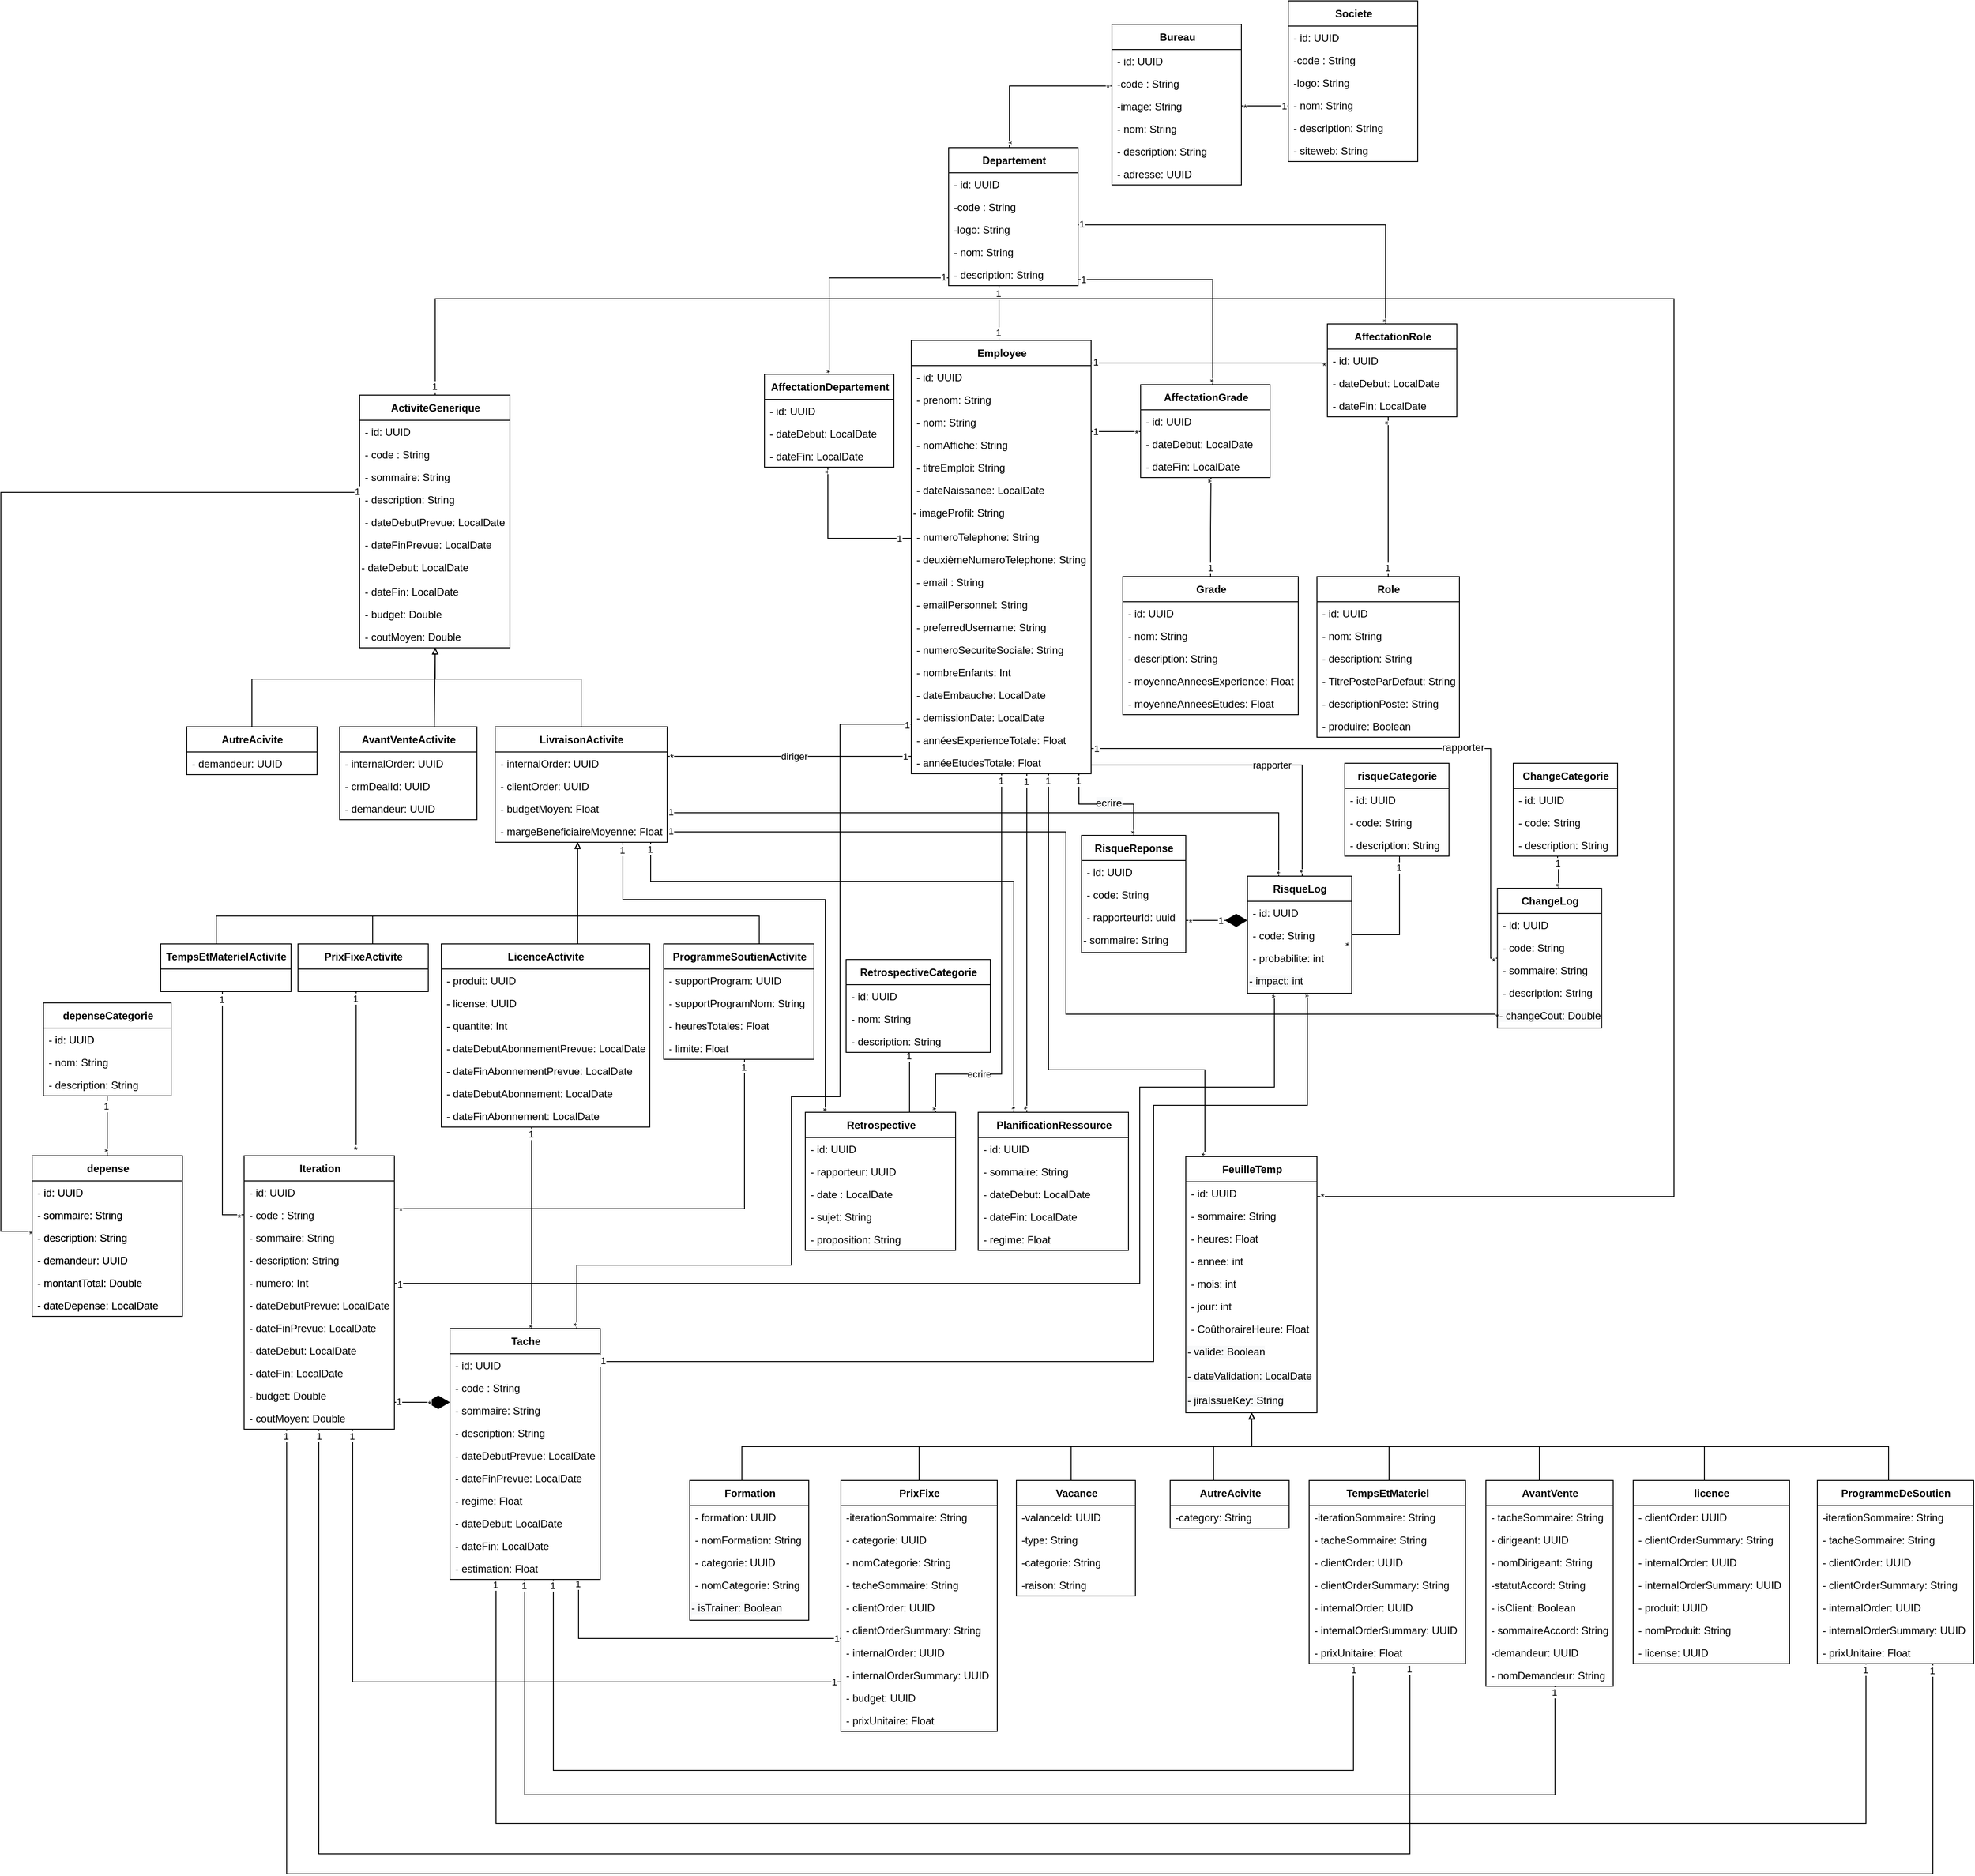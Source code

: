 <mxfile version="20.2.7" type="github" pages="2">
  <diagram id="yUX43J7zxpxCqsSAdDk2" name="Page-1">
    <mxGraphModel dx="404" dy="1378" grid="0" gridSize="10" guides="1" tooltips="1" connect="1" arrows="1" fold="1" page="1" pageScale="1" pageWidth="827" pageHeight="1169" math="0" shadow="0">
      <root>
        <mxCell id="0" />
        <mxCell id="1" parent="0" />
        <mxCell id="6uL-c8-d4stRNBegZAvO-1711" style="edgeStyle=orthogonalEdgeStyle;rounded=0;orthogonalLoop=1;jettySize=auto;html=1;endArrow=none;endFill=0;strokeColor=#000000;fontColor=#000000;" parent="1" source="6uL-c8-d4stRNBegZAvO-704" target="6uL-c8-d4stRNBegZAvO-1382" edge="1">
          <mxGeometry relative="1" as="geometry">
            <Array as="points">
              <mxPoint x="1573" y="340" />
            </Array>
          </mxGeometry>
        </mxCell>
        <mxCell id="6uL-c8-d4stRNBegZAvO-1712" value="*" style="edgeLabel;html=1;align=center;verticalAlign=middle;resizable=0;points=[];fontColor=#000000;rotation=90;" parent="6uL-c8-d4stRNBegZAvO-1711" vertex="1" connectable="0">
          <mxGeometry x="-0.997" relative="1" as="geometry">
            <mxPoint x="-2" y="-4" as="offset" />
          </mxGeometry>
        </mxCell>
        <mxCell id="6uL-c8-d4stRNBegZAvO-1713" value="1" style="edgeLabel;html=1;align=center;verticalAlign=middle;resizable=0;points=[];fontColor=#000000;" parent="6uL-c8-d4stRNBegZAvO-1711" vertex="1" connectable="0">
          <mxGeometry x="0.995" y="1" relative="1" as="geometry">
            <mxPoint x="2" y="-2" as="offset" />
          </mxGeometry>
        </mxCell>
        <mxCell id="WamgO4_G1v4MaFeW7nkH-1" style="edgeStyle=orthogonalEdgeStyle;rounded=0;orthogonalLoop=1;jettySize=auto;html=1;endArrow=none;endFill=0;fontColor=#000000;" parent="1" source="6uL-c8-d4stRNBegZAvO-704" target="6uL-c8-d4stRNBegZAvO-801" edge="1">
          <mxGeometry relative="1" as="geometry">
            <Array as="points">
              <mxPoint x="1600" y="285" />
            </Array>
          </mxGeometry>
        </mxCell>
        <mxCell id="WamgO4_G1v4MaFeW7nkH-2" value="rapporter" style="edgeLabel;html=1;align=center;verticalAlign=middle;resizable=0;points=[];fontColor=#000000;" parent="WamgO4_G1v4MaFeW7nkH-1" vertex="1" connectable="0">
          <mxGeometry x="-0.118" relative="1" as="geometry">
            <mxPoint as="offset" />
          </mxGeometry>
        </mxCell>
        <mxCell id="TipGmOuB6_8BzDnarN64-5" value="*" style="edgeLabel;html=1;align=center;verticalAlign=middle;resizable=0;points=[];fontColor=#000000;rotation=90;" parent="WamgO4_G1v4MaFeW7nkH-1" vertex="1" connectable="0">
          <mxGeometry x="-0.926" y="1" relative="1" as="geometry">
            <mxPoint x="-1" y="7" as="offset" />
          </mxGeometry>
        </mxCell>
        <mxCell id="6uL-c8-d4stRNBegZAvO-704" value="&lt;b&gt;RisqueLog&lt;/b&gt;" style="swimlane;fontStyle=0;align=center;verticalAlign=middle;childLayout=stackLayout;horizontal=1;startSize=29;horizontalStack=0;resizeParent=1;resizeParentMax=0;resizeLast=0;collapsible=0;marginBottom=0;html=1;fontSize=12;labelPosition=center;verticalLabelPosition=middle;container=0;strokeColor=default;swimlaneLine=1;rounded=0;shadow=0;glass=0;sketch=0;perimeterSpacing=0;fontColor=#000000;" parent="1" vertex="1">
          <mxGeometry x="1537" y="413" width="120" height="135" as="geometry" />
        </mxCell>
        <mxCell id="6uL-c8-d4stRNBegZAvO-705" value="- id: UUID" style="text;strokeColor=none;fillColor=none;align=left;verticalAlign=top;spacingLeft=4;spacingRight=4;overflow=hidden;rotatable=0;points=[[0,0.5],[1,0.5]];portConstraint=eastwest;container=0;fontStyle=0;fontColor=#000000;" parent="6uL-c8-d4stRNBegZAvO-704" vertex="1">
          <mxGeometry y="29" width="120" height="26" as="geometry" />
        </mxCell>
        <mxCell id="6uL-c8-d4stRNBegZAvO-706" value="- code: String " style="text;strokeColor=none;fillColor=none;align=left;verticalAlign=top;spacingLeft=4;spacingRight=4;overflow=hidden;rotatable=0;points=[[0,0.5],[1,0.5]];portConstraint=eastwest;container=0;fontStyle=0;fontColor=#000000;" parent="6uL-c8-d4stRNBegZAvO-704" vertex="1">
          <mxGeometry y="55" width="120" height="26" as="geometry" />
        </mxCell>
        <mxCell id="6uL-c8-d4stRNBegZAvO-708" value="- probabilite: int" style="text;strokeColor=none;fillColor=none;align=left;verticalAlign=top;spacingLeft=4;spacingRight=4;overflow=hidden;rotatable=0;points=[[0,0.5],[1,0.5]];portConstraint=eastwest;container=0;fontStyle=0;fontColor=#000000;" parent="6uL-c8-d4stRNBegZAvO-704" vertex="1">
          <mxGeometry y="81" width="120" height="26" as="geometry" />
        </mxCell>
        <mxCell id="6uL-c8-d4stRNBegZAvO-709" value="&lt;span style=&quot;font-family: helvetica; font-size: 12px; font-style: normal; font-weight: 400; letter-spacing: normal; text-align: left; text-indent: 0px; text-transform: none; word-spacing: 0px; background-color: rgb(248, 249, 250); display: inline; float: none;&quot;&gt;- impact: int&lt;/span&gt;" style="text;whiteSpace=wrap;html=1;fontColor=#000000;" parent="6uL-c8-d4stRNBegZAvO-704" vertex="1">
          <mxGeometry y="107" width="120" height="28" as="geometry" />
        </mxCell>
        <mxCell id="6uL-c8-d4stRNBegZAvO-718" value="&lt;b&gt;risqueCategorie&lt;/b&gt;" style="swimlane;fontStyle=0;align=center;verticalAlign=middle;childLayout=stackLayout;horizontal=1;startSize=29;horizontalStack=0;resizeParent=1;resizeParentMax=0;resizeLast=0;collapsible=0;marginBottom=0;html=1;fontSize=12;labelPosition=center;verticalLabelPosition=middle;container=0;strokeColor=default;swimlaneLine=1;rounded=0;shadow=0;glass=0;sketch=0;perimeterSpacing=0;fontColor=#000000;" parent="1" vertex="1">
          <mxGeometry x="1649" y="283" width="120" height="107" as="geometry" />
        </mxCell>
        <mxCell id="6uL-c8-d4stRNBegZAvO-719" value="- id: UUID" style="text;strokeColor=none;fillColor=none;align=left;verticalAlign=top;spacingLeft=4;spacingRight=4;overflow=hidden;rotatable=0;points=[[0,0.5],[1,0.5]];portConstraint=eastwest;container=0;fontStyle=0;fontColor=#000000;" parent="6uL-c8-d4stRNBegZAvO-718" vertex="1">
          <mxGeometry y="29" width="120" height="26" as="geometry" />
        </mxCell>
        <mxCell id="6uL-c8-d4stRNBegZAvO-720" value="- code: String " style="text;strokeColor=none;fillColor=none;align=left;verticalAlign=top;spacingLeft=4;spacingRight=4;overflow=hidden;rotatable=0;points=[[0,0.5],[1,0.5]];portConstraint=eastwest;container=0;fontStyle=0;fontColor=#000000;" parent="6uL-c8-d4stRNBegZAvO-718" vertex="1">
          <mxGeometry y="55" width="120" height="26" as="geometry" />
        </mxCell>
        <mxCell id="6uL-c8-d4stRNBegZAvO-721" value="- description: String " style="text;strokeColor=none;fillColor=none;align=left;verticalAlign=top;spacingLeft=4;spacingRight=4;overflow=hidden;rotatable=0;points=[[0,0.5],[1,0.5]];portConstraint=eastwest;container=0;fontStyle=0;fontColor=#000000;" parent="6uL-c8-d4stRNBegZAvO-718" vertex="1">
          <mxGeometry y="81" width="120" height="26" as="geometry" />
        </mxCell>
        <mxCell id="6uL-c8-d4stRNBegZAvO-722" style="edgeStyle=orthogonalEdgeStyle;rounded=0;orthogonalLoop=1;jettySize=auto;html=1;startSize=5;endSize=5;endArrow=none;endFill=0;strokeColor=default;fontColor=#000000;" parent="1" source="6uL-c8-d4stRNBegZAvO-704" target="6uL-c8-d4stRNBegZAvO-718" edge="1">
          <mxGeometry relative="1" as="geometry">
            <Array as="points">
              <mxPoint x="1712" y="481" />
            </Array>
          </mxGeometry>
        </mxCell>
        <mxCell id="6uL-c8-d4stRNBegZAvO-723" value="*" style="edgeLabel;html=1;align=center;verticalAlign=middle;resizable=0;points=[];rotation=90;fontColor=#000000;" parent="6uL-c8-d4stRNBegZAvO-722" vertex="1" connectable="0">
          <mxGeometry x="-0.846" relative="1" as="geometry">
            <mxPoint x="-17" y="10" as="offset" />
          </mxGeometry>
        </mxCell>
        <mxCell id="6uL-c8-d4stRNBegZAvO-724" value="1" style="edgeLabel;html=1;align=center;verticalAlign=middle;resizable=0;points=[];fontColor=#000000;" parent="6uL-c8-d4stRNBegZAvO-722" vertex="1" connectable="0">
          <mxGeometry x="0.913" relative="1" as="geometry">
            <mxPoint x="-1" y="6" as="offset" />
          </mxGeometry>
        </mxCell>
        <mxCell id="6uL-c8-d4stRNBegZAvO-729" value="&lt;b&gt;RisqueReponse&lt;/b&gt;" style="swimlane;fontStyle=0;align=center;verticalAlign=middle;childLayout=stackLayout;horizontal=1;startSize=29;horizontalStack=0;resizeParent=1;resizeParentMax=0;resizeLast=0;collapsible=0;marginBottom=0;html=1;fontSize=12;labelPosition=center;verticalLabelPosition=middle;container=0;strokeColor=default;swimlaneLine=1;rounded=0;shadow=0;glass=0;sketch=0;perimeterSpacing=0;fontColor=#000000;" parent="1" vertex="1">
          <mxGeometry x="1346" y="366" width="120" height="135" as="geometry" />
        </mxCell>
        <mxCell id="6uL-c8-d4stRNBegZAvO-730" value="- id: UUID" style="text;strokeColor=none;fillColor=none;align=left;verticalAlign=top;spacingLeft=4;spacingRight=4;overflow=hidden;rotatable=0;points=[[0,0.5],[1,0.5]];portConstraint=eastwest;container=0;fontStyle=0;fontColor=#000000;" parent="6uL-c8-d4stRNBegZAvO-729" vertex="1">
          <mxGeometry y="29" width="120" height="26" as="geometry" />
        </mxCell>
        <mxCell id="6uL-c8-d4stRNBegZAvO-731" value="- code: String " style="text;strokeColor=none;fillColor=none;align=left;verticalAlign=top;spacingLeft=4;spacingRight=4;overflow=hidden;rotatable=0;points=[[0,0.5],[1,0.5]];portConstraint=eastwest;container=0;fontStyle=0;fontColor=#000000;" parent="6uL-c8-d4stRNBegZAvO-729" vertex="1">
          <mxGeometry y="55" width="120" height="26" as="geometry" />
        </mxCell>
        <mxCell id="6uL-c8-d4stRNBegZAvO-732" value="- rapporteurId: uuid" style="text;strokeColor=none;fillColor=none;align=left;verticalAlign=top;spacingLeft=4;spacingRight=4;overflow=hidden;rotatable=0;points=[[0,0.5],[1,0.5]];portConstraint=eastwest;container=0;fontStyle=0;fontColor=#000000;" parent="6uL-c8-d4stRNBegZAvO-729" vertex="1">
          <mxGeometry y="81" width="120" height="26" as="geometry" />
        </mxCell>
        <mxCell id="6uL-c8-d4stRNBegZAvO-734" value="&lt;span style=&quot;&quot;&gt;- sommaire: String&lt;/span&gt;" style="text;whiteSpace=wrap;html=1;align=left;fontColor=#000000;" parent="6uL-c8-d4stRNBegZAvO-729" vertex="1">
          <mxGeometry y="107" width="120" height="28" as="geometry" />
        </mxCell>
        <mxCell id="6uL-c8-d4stRNBegZAvO-736" style="edgeStyle=orthogonalEdgeStyle;rounded=0;orthogonalLoop=1;jettySize=auto;html=1;endArrow=none;endFill=0;startSize=5;endSize=5;strokeColor=default;fontColor=#000000;" parent="1" source="6uL-c8-d4stRNBegZAvO-739" target="6uL-c8-d4stRNBegZAvO-747" edge="1">
          <mxGeometry relative="1" as="geometry">
            <Array as="points">
              <mxPoint x="1895" y="402" />
              <mxPoint x="1894" y="402" />
            </Array>
          </mxGeometry>
        </mxCell>
        <mxCell id="6uL-c8-d4stRNBegZAvO-737" value="*" style="edgeLabel;html=1;align=center;verticalAlign=middle;resizable=0;points=[];rotation=90;fontColor=#000000;" parent="6uL-c8-d4stRNBegZAvO-736" vertex="1" connectable="0">
          <mxGeometry x="-0.648" relative="1" as="geometry">
            <mxPoint x="-2" y="2" as="offset" />
          </mxGeometry>
        </mxCell>
        <mxCell id="6uL-c8-d4stRNBegZAvO-738" value="1" style="edgeLabel;html=1;align=center;verticalAlign=middle;resizable=0;points=[];fontColor=#000000;" parent="6uL-c8-d4stRNBegZAvO-736" vertex="1" connectable="0">
          <mxGeometry x="0.733" y="-1" relative="1" as="geometry">
            <mxPoint x="-1" y="3" as="offset" />
          </mxGeometry>
        </mxCell>
        <mxCell id="6uL-c8-d4stRNBegZAvO-1714" style="edgeStyle=orthogonalEdgeStyle;rounded=0;orthogonalLoop=1;jettySize=auto;html=1;endArrow=none;endFill=0;strokeColor=#000000;fontColor=#000000;" parent="1" source="6uL-c8-d4stRNBegZAvO-739" target="6uL-c8-d4stRNBegZAvO-801" edge="1">
          <mxGeometry relative="1" as="geometry">
            <Array as="points">
              <mxPoint x="1817" y="266" />
            </Array>
          </mxGeometry>
        </mxCell>
        <mxCell id="6uL-c8-d4stRNBegZAvO-1715" value="1" style="edgeLabel;html=1;align=center;verticalAlign=middle;resizable=0;points=[];fontColor=#000000;" parent="6uL-c8-d4stRNBegZAvO-1714" vertex="1" connectable="0">
          <mxGeometry x="0.99" y="1" relative="1" as="geometry">
            <mxPoint x="2" y="-1" as="offset" />
          </mxGeometry>
        </mxCell>
        <mxCell id="6uL-c8-d4stRNBegZAvO-1716" value="*" style="edgeLabel;html=1;align=center;verticalAlign=middle;resizable=0;points=[];rotation=1;fontColor=#000000;" parent="6uL-c8-d4stRNBegZAvO-1714" vertex="1" connectable="0">
          <mxGeometry x="-0.979" relative="1" as="geometry">
            <mxPoint x="3" y="3" as="offset" />
          </mxGeometry>
        </mxCell>
        <mxCell id="6uL-c8-d4stRNBegZAvO-1717" value="&lt;div style=&quot;text-align: left;&quot;&gt;&lt;span style=&quot;font-size: 12px;&quot;&gt;rapporter&lt;/span&gt;&lt;br&gt;&lt;/div&gt;" style="edgeLabel;html=1;align=center;verticalAlign=middle;resizable=0;points=[];fontColor=#000000;" parent="6uL-c8-d4stRNBegZAvO-1714" vertex="1" connectable="0">
          <mxGeometry x="-0.208" relative="1" as="geometry">
            <mxPoint y="-1" as="offset" />
          </mxGeometry>
        </mxCell>
        <mxCell id="6uL-c8-d4stRNBegZAvO-1718" style="edgeStyle=orthogonalEdgeStyle;rounded=0;orthogonalLoop=1;jettySize=auto;html=1;endArrow=none;endFill=0;strokeColor=#000000;fontColor=#000000;" parent="1" source="6uL-c8-d4stRNBegZAvO-739" target="6uL-c8-d4stRNBegZAvO-1382" edge="1">
          <mxGeometry relative="1" as="geometry">
            <Array as="points">
              <mxPoint x="1328" y="572" />
              <mxPoint x="1328" y="362" />
            </Array>
          </mxGeometry>
        </mxCell>
        <mxCell id="6uL-c8-d4stRNBegZAvO-1719" value="*" style="edgeLabel;html=1;align=center;verticalAlign=middle;resizable=0;points=[];fontColor=#000000;" parent="6uL-c8-d4stRNBegZAvO-1718" vertex="1" connectable="0">
          <mxGeometry x="-0.998" y="1" relative="1" as="geometry">
            <mxPoint y="2" as="offset" />
          </mxGeometry>
        </mxCell>
        <mxCell id="6uL-c8-d4stRNBegZAvO-1720" value="1" style="edgeLabel;html=1;align=center;verticalAlign=middle;resizable=0;points=[];fontColor=#000000;" parent="6uL-c8-d4stRNBegZAvO-1718" vertex="1" connectable="0">
          <mxGeometry x="0.994" y="-1" relative="1" as="geometry">
            <mxPoint as="offset" />
          </mxGeometry>
        </mxCell>
        <mxCell id="6uL-c8-d4stRNBegZAvO-739" value="&lt;b&gt;ChangeLog&lt;/b&gt;" style="swimlane;fontStyle=0;align=center;verticalAlign=middle;childLayout=stackLayout;horizontal=1;startSize=29;horizontalStack=0;resizeParent=1;resizeParentMax=0;resizeLast=0;collapsible=0;marginBottom=0;html=1;fontSize=12;labelPosition=center;verticalLabelPosition=middle;container=0;strokeColor=default;swimlaneLine=1;rounded=0;shadow=0;glass=0;sketch=0;perimeterSpacing=0;fontColor=#000000;" parent="1" vertex="1">
          <mxGeometry x="1824.74" y="427" width="120" height="161" as="geometry" />
        </mxCell>
        <mxCell id="6uL-c8-d4stRNBegZAvO-740" value="- id: UUID" style="text;strokeColor=none;fillColor=none;align=left;verticalAlign=top;spacingLeft=4;spacingRight=4;overflow=hidden;rotatable=0;points=[[0,0.5],[1,0.5]];portConstraint=eastwest;container=0;fontStyle=0;fontColor=#000000;" parent="6uL-c8-d4stRNBegZAvO-739" vertex="1">
          <mxGeometry y="29" width="120" height="26" as="geometry" />
        </mxCell>
        <mxCell id="6uL-c8-d4stRNBegZAvO-741" value="- code: String " style="text;strokeColor=none;fillColor=none;align=left;verticalAlign=top;spacingLeft=4;spacingRight=4;overflow=hidden;rotatable=0;points=[[0,0.5],[1,0.5]];portConstraint=eastwest;container=0;fontStyle=0;fontColor=#000000;" parent="6uL-c8-d4stRNBegZAvO-739" vertex="1">
          <mxGeometry y="55" width="120" height="26" as="geometry" />
        </mxCell>
        <mxCell id="6uL-c8-d4stRNBegZAvO-743" value="- sommaire: String" style="text;strokeColor=none;fillColor=none;align=left;verticalAlign=top;spacingLeft=4;spacingRight=4;overflow=hidden;rotatable=0;points=[[0,0.5],[1,0.5]];portConstraint=eastwest;container=0;fontStyle=0;fontColor=#000000;" parent="6uL-c8-d4stRNBegZAvO-739" vertex="1">
          <mxGeometry y="81" width="120" height="26" as="geometry" />
        </mxCell>
        <mxCell id="6uL-c8-d4stRNBegZAvO-744" value="- description: String" style="text;strokeColor=none;fillColor=none;align=left;verticalAlign=top;spacingLeft=4;spacingRight=4;overflow=hidden;rotatable=0;points=[[0,0.5],[1,0.5]];portConstraint=eastwest;container=0;fontStyle=0;fontColor=#000000;" parent="6uL-c8-d4stRNBegZAvO-739" vertex="1">
          <mxGeometry y="107" width="120" height="26" as="geometry" />
        </mxCell>
        <mxCell id="6uL-c8-d4stRNBegZAvO-745" value="&lt;span style=&quot;font-family: helvetica; font-size: 12px; font-style: normal; font-weight: 400; letter-spacing: normal; text-align: left; text-indent: 0px; text-transform: none; word-spacing: 0px; background-color: rgb(248, 249, 250); display: inline; float: none;&quot;&gt;- changeCout: Double&lt;/span&gt;" style="text;whiteSpace=wrap;html=1;fontColor=#000000;" parent="6uL-c8-d4stRNBegZAvO-739" vertex="1">
          <mxGeometry y="133" width="120" height="28" as="geometry" />
        </mxCell>
        <mxCell id="6uL-c8-d4stRNBegZAvO-747" value="&lt;b&gt;ChangeCategorie&lt;/b&gt;" style="swimlane;fontStyle=0;align=center;verticalAlign=middle;childLayout=stackLayout;horizontal=1;startSize=29;horizontalStack=0;resizeParent=1;resizeParentMax=0;resizeLast=0;collapsible=0;marginBottom=0;html=1;fontSize=12;labelPosition=center;verticalLabelPosition=middle;container=0;strokeColor=default;swimlaneLine=1;rounded=0;shadow=0;glass=0;sketch=0;perimeterSpacing=0;fontColor=#000000;" parent="1" vertex="1">
          <mxGeometry x="1843" y="283" width="120" height="107" as="geometry" />
        </mxCell>
        <mxCell id="6uL-c8-d4stRNBegZAvO-748" value="- id: UUID" style="text;strokeColor=none;fillColor=none;align=left;verticalAlign=top;spacingLeft=4;spacingRight=4;overflow=hidden;rotatable=0;points=[[0,0.5],[1,0.5]];portConstraint=eastwest;container=0;fontStyle=0;fontColor=#000000;" parent="6uL-c8-d4stRNBegZAvO-747" vertex="1">
          <mxGeometry y="29" width="120" height="26" as="geometry" />
        </mxCell>
        <mxCell id="6uL-c8-d4stRNBegZAvO-749" value="- code: String " style="text;strokeColor=none;fillColor=none;align=left;verticalAlign=top;spacingLeft=4;spacingRight=4;overflow=hidden;rotatable=0;points=[[0,0.5],[1,0.5]];portConstraint=eastwest;container=0;fontStyle=0;fontColor=#000000;" parent="6uL-c8-d4stRNBegZAvO-747" vertex="1">
          <mxGeometry y="55" width="120" height="26" as="geometry" />
        </mxCell>
        <mxCell id="6uL-c8-d4stRNBegZAvO-750" value="- description: String " style="text;strokeColor=none;fillColor=none;align=left;verticalAlign=top;spacingLeft=4;spacingRight=4;overflow=hidden;rotatable=0;points=[[0,0.5],[1,0.5]];portConstraint=eastwest;container=0;fontStyle=0;fontColor=#000000;" parent="6uL-c8-d4stRNBegZAvO-747" vertex="1">
          <mxGeometry y="81" width="120" height="26" as="geometry" />
        </mxCell>
        <mxCell id="6uL-c8-d4stRNBegZAvO-795" value="" style="endArrow=diamondThin;endFill=1;endSize=23;html=1;rounded=0;strokeColor=default;edgeStyle=orthogonalEdgeStyle;fontColor=#000000;startSize=16;" parent="1" source="6uL-c8-d4stRNBegZAvO-729" target="6uL-c8-d4stRNBegZAvO-704" edge="1">
          <mxGeometry width="160" relative="1" as="geometry">
            <mxPoint x="2248" y="432.0" as="sourcePoint" />
            <mxPoint x="2316" y="432.0" as="targetPoint" />
            <Array as="points">
              <mxPoint x="1502" y="464" />
              <mxPoint x="1502" y="464" />
            </Array>
          </mxGeometry>
        </mxCell>
        <mxCell id="6uL-c8-d4stRNBegZAvO-796" value="1" style="edgeLabel;html=1;align=center;verticalAlign=middle;resizable=0;points=[];fontColor=#000000;" parent="6uL-c8-d4stRNBegZAvO-795" vertex="1" connectable="0">
          <mxGeometry x="-0.714" y="-1" relative="1" as="geometry">
            <mxPoint x="30" y="-1" as="offset" />
          </mxGeometry>
        </mxCell>
        <mxCell id="6uL-c8-d4stRNBegZAvO-797" value="*" style="edgeLabel;html=1;align=center;verticalAlign=middle;resizable=0;points=[];rotation=0;fontColor=#000000;" parent="6uL-c8-d4stRNBegZAvO-795" vertex="1" connectable="0">
          <mxGeometry x="-0.122" relative="1" as="geometry">
            <mxPoint x="-26" y="2" as="offset" />
          </mxGeometry>
        </mxCell>
        <mxCell id="6uL-c8-d4stRNBegZAvO-798" style="edgeStyle=orthogonalEdgeStyle;rounded=0;orthogonalLoop=1;jettySize=auto;html=1;endArrow=none;endFill=0;fontColor=#000000;" parent="1" source="6uL-c8-d4stRNBegZAvO-801" target="6uL-c8-d4stRNBegZAvO-886" edge="1">
          <mxGeometry relative="1" as="geometry">
            <Array as="points">
              <mxPoint x="1251" y="-208" />
              <mxPoint x="1251" y="-208" />
            </Array>
          </mxGeometry>
        </mxCell>
        <mxCell id="6uL-c8-d4stRNBegZAvO-799" value="1" style="edgeLabel;html=1;align=center;verticalAlign=middle;resizable=0;points=[];fontColor=#000000;" parent="6uL-c8-d4stRNBegZAvO-798" vertex="1" connectable="0">
          <mxGeometry x="0.872" y="1" relative="1" as="geometry">
            <mxPoint y="5" as="offset" />
          </mxGeometry>
        </mxCell>
        <mxCell id="6uL-c8-d4stRNBegZAvO-800" value="1" style="edgeLabel;html=1;align=center;verticalAlign=middle;resizable=0;points=[];fontColor=#000000;" parent="6uL-c8-d4stRNBegZAvO-798" vertex="1" connectable="0">
          <mxGeometry x="-0.908" relative="1" as="geometry">
            <mxPoint x="-1" y="-6" as="offset" />
          </mxGeometry>
        </mxCell>
        <mxCell id="6uL-c8-d4stRNBegZAvO-1697" style="edgeStyle=orthogonalEdgeStyle;rounded=0;orthogonalLoop=1;jettySize=auto;html=1;strokeColor=#000000;endArrow=none;endFill=0;fontColor=#000000;" parent="1" source="6uL-c8-d4stRNBegZAvO-801" target="6uL-c8-d4stRNBegZAvO-1382" edge="1">
          <mxGeometry relative="1" as="geometry">
            <Array as="points">
              <mxPoint x="919" y="275" />
              <mxPoint x="919" y="275" />
            </Array>
          </mxGeometry>
        </mxCell>
        <mxCell id="6uL-c8-d4stRNBegZAvO-1698" value="1" style="edgeLabel;html=1;align=center;verticalAlign=middle;resizable=0;points=[];fontColor=#000000;" parent="6uL-c8-d4stRNBegZAvO-1697" vertex="1" connectable="0">
          <mxGeometry x="-0.853" y="3" relative="1" as="geometry">
            <mxPoint x="13" y="-3" as="offset" />
          </mxGeometry>
        </mxCell>
        <mxCell id="6uL-c8-d4stRNBegZAvO-1699" value="*" style="edgeLabel;html=1;align=center;verticalAlign=middle;resizable=0;points=[];fontColor=#000000;" parent="6uL-c8-d4stRNBegZAvO-1697" vertex="1" connectable="0">
          <mxGeometry x="0.893" y="-1" relative="1" as="geometry">
            <mxPoint x="-10" y="2" as="offset" />
          </mxGeometry>
        </mxCell>
        <mxCell id="6uL-c8-d4stRNBegZAvO-1700" value="diriger" style="edgeLabel;html=1;align=center;verticalAlign=middle;resizable=0;points=[];fontColor=#000000;" parent="6uL-c8-d4stRNBegZAvO-1697" vertex="1" connectable="0">
          <mxGeometry x="-0.036" relative="1" as="geometry">
            <mxPoint as="offset" />
          </mxGeometry>
        </mxCell>
        <mxCell id="6uL-c8-d4stRNBegZAvO-801" value="&lt;b&gt;Employee&lt;/b&gt;" style="swimlane;fontStyle=0;align=center;verticalAlign=middle;childLayout=stackLayout;horizontal=1;startSize=29;horizontalStack=0;resizeParent=1;resizeParentMax=0;resizeLast=0;collapsible=0;marginBottom=0;html=1;fontSize=12;labelPosition=center;verticalLabelPosition=middle;container=0;swimlaneLine=1;rounded=0;shadow=0;glass=0;sketch=0;perimeterSpacing=0;strokeColor=default;fontColor=#000000;fillColor=default;" parent="1" vertex="1">
          <mxGeometry x="1150" y="-204" width="207" height="499" as="geometry" />
        </mxCell>
        <mxCell id="6uL-c8-d4stRNBegZAvO-802" value="- id: UUID" style="text;strokeColor=none;fillColor=none;align=left;verticalAlign=top;spacingLeft=4;spacingRight=4;overflow=hidden;rotatable=0;points=[[0,0.5],[1,0.5]];portConstraint=eastwest;container=0;fontStyle=0;fontColor=#000000;" parent="6uL-c8-d4stRNBegZAvO-801" vertex="1">
          <mxGeometry y="29" width="207" height="26" as="geometry" />
        </mxCell>
        <mxCell id="6uL-c8-d4stRNBegZAvO-803" value="- prenom: String" style="text;strokeColor=none;fillColor=none;align=left;verticalAlign=top;spacingLeft=4;spacingRight=4;overflow=hidden;rotatable=0;points=[[0,0.5],[1,0.5]];portConstraint=eastwest;container=0;fontStyle=0;fontColor=#000000;" parent="6uL-c8-d4stRNBegZAvO-801" vertex="1">
          <mxGeometry y="55" width="207" height="26" as="geometry" />
        </mxCell>
        <mxCell id="6uL-c8-d4stRNBegZAvO-804" value="- nom: String" style="text;strokeColor=none;fillColor=none;align=left;verticalAlign=top;spacingLeft=4;spacingRight=4;overflow=hidden;rotatable=0;points=[[0,0.5],[1,0.5]];portConstraint=eastwest;container=0;fontStyle=0;fontColor=#000000;" parent="6uL-c8-d4stRNBegZAvO-801" vertex="1">
          <mxGeometry y="81" width="207" height="26" as="geometry" />
        </mxCell>
        <mxCell id="6uL-c8-d4stRNBegZAvO-805" value="- nomAffiche: String" style="text;strokeColor=none;fillColor=none;align=left;verticalAlign=top;spacingLeft=4;spacingRight=4;overflow=hidden;rotatable=0;points=[[0,0.5],[1,0.5]];portConstraint=eastwest;container=0;fontStyle=0;fontColor=#000000;" parent="6uL-c8-d4stRNBegZAvO-801" vertex="1">
          <mxGeometry y="107" width="207" height="26" as="geometry" />
        </mxCell>
        <mxCell id="6uL-c8-d4stRNBegZAvO-806" value="- titreEmploi: String" style="text;strokeColor=none;fillColor=none;align=left;verticalAlign=top;spacingLeft=4;spacingRight=4;overflow=hidden;rotatable=0;points=[[0,0.5],[1,0.5]];portConstraint=eastwest;container=0;fontStyle=0;fontColor=#000000;" parent="6uL-c8-d4stRNBegZAvO-801" vertex="1">
          <mxGeometry y="133" width="207" height="26" as="geometry" />
        </mxCell>
        <mxCell id="6uL-c8-d4stRNBegZAvO-807" value="- dateNaissance: LocalDate" style="text;strokeColor=none;fillColor=none;align=left;verticalAlign=top;spacingLeft=4;spacingRight=4;overflow=hidden;rotatable=0;points=[[0,0.5],[1,0.5]];portConstraint=eastwest;container=0;fontStyle=0;fontColor=#000000;" parent="6uL-c8-d4stRNBegZAvO-801" vertex="1">
          <mxGeometry y="159" width="207" height="26" as="geometry" />
        </mxCell>
        <mxCell id="6uL-c8-d4stRNBegZAvO-808" value="- imageProfil: String" style="text;whiteSpace=wrap;html=1;fontColor=#000000;" parent="6uL-c8-d4stRNBegZAvO-801" vertex="1">
          <mxGeometry y="185" width="207" height="28" as="geometry" />
        </mxCell>
        <mxCell id="6uL-c8-d4stRNBegZAvO-809" value="- numeroTelephone: String" style="text;strokeColor=none;fillColor=none;align=left;verticalAlign=top;spacingLeft=4;spacingRight=4;overflow=hidden;rotatable=0;points=[[0,0.5],[1,0.5]];portConstraint=eastwest;container=0;fontStyle=0;fontColor=#000000;" parent="6uL-c8-d4stRNBegZAvO-801" vertex="1">
          <mxGeometry y="213" width="207" height="26" as="geometry" />
        </mxCell>
        <mxCell id="6uL-c8-d4stRNBegZAvO-810" value="- deuxièmeNumeroTelephone: String" style="text;strokeColor=none;fillColor=none;align=left;verticalAlign=top;spacingLeft=4;spacingRight=4;overflow=hidden;rotatable=0;points=[[0,0.5],[1,0.5]];portConstraint=eastwest;container=0;fontStyle=0;fontColor=#000000;" parent="6uL-c8-d4stRNBegZAvO-801" vertex="1">
          <mxGeometry y="239" width="207" height="26" as="geometry" />
        </mxCell>
        <mxCell id="6uL-c8-d4stRNBegZAvO-811" value="- email : String" style="text;strokeColor=none;fillColor=none;align=left;verticalAlign=top;spacingLeft=4;spacingRight=4;overflow=hidden;rotatable=0;points=[[0,0.5],[1,0.5]];portConstraint=eastwest;container=0;fontStyle=0;fontColor=#000000;" parent="6uL-c8-d4stRNBegZAvO-801" vertex="1">
          <mxGeometry y="265" width="207" height="26" as="geometry" />
        </mxCell>
        <mxCell id="6uL-c8-d4stRNBegZAvO-812" value="- emailPersonnel: String" style="text;strokeColor=none;fillColor=none;align=left;verticalAlign=top;spacingLeft=4;spacingRight=4;overflow=hidden;rotatable=0;points=[[0,0.5],[1,0.5]];portConstraint=eastwest;container=0;fontStyle=0;fontColor=#000000;" parent="6uL-c8-d4stRNBegZAvO-801" vertex="1">
          <mxGeometry y="291" width="207" height="26" as="geometry" />
        </mxCell>
        <mxCell id="6uL-c8-d4stRNBegZAvO-813" value="- preferredUsername: String" style="text;strokeColor=none;fillColor=none;align=left;verticalAlign=top;spacingLeft=4;spacingRight=4;overflow=hidden;rotatable=0;points=[[0,0.5],[1,0.5]];portConstraint=eastwest;container=0;fontStyle=0;fontColor=#000000;" parent="6uL-c8-d4stRNBegZAvO-801" vertex="1">
          <mxGeometry y="317" width="207" height="26" as="geometry" />
        </mxCell>
        <mxCell id="6uL-c8-d4stRNBegZAvO-814" value="- numeroSecuriteSociale: String" style="text;strokeColor=none;fillColor=none;align=left;verticalAlign=top;spacingLeft=4;spacingRight=4;overflow=hidden;rotatable=0;points=[[0,0.5],[1,0.5]];portConstraint=eastwest;container=0;fontStyle=0;fontColor=#000000;" parent="6uL-c8-d4stRNBegZAvO-801" vertex="1">
          <mxGeometry y="343" width="207" height="26" as="geometry" />
        </mxCell>
        <mxCell id="6uL-c8-d4stRNBegZAvO-815" value="- nombreEnfants: Int" style="text;strokeColor=none;fillColor=none;align=left;verticalAlign=top;spacingLeft=4;spacingRight=4;overflow=hidden;rotatable=0;points=[[0,0.5],[1,0.5]];portConstraint=eastwest;container=0;fontStyle=0;fontColor=#000000;" parent="6uL-c8-d4stRNBegZAvO-801" vertex="1">
          <mxGeometry y="369" width="207" height="26" as="geometry" />
        </mxCell>
        <mxCell id="6uL-c8-d4stRNBegZAvO-816" value="- dateEmbauche: LocalDate" style="text;strokeColor=none;fillColor=none;align=left;verticalAlign=top;spacingLeft=4;spacingRight=4;overflow=hidden;rotatable=0;points=[[0,0.5],[1,0.5]];portConstraint=eastwest;container=0;fontStyle=0;fontColor=#000000;" parent="6uL-c8-d4stRNBegZAvO-801" vertex="1">
          <mxGeometry y="395" width="207" height="26" as="geometry" />
        </mxCell>
        <mxCell id="6uL-c8-d4stRNBegZAvO-817" value="- demissionDate: LocalDate" style="text;strokeColor=none;fillColor=none;align=left;verticalAlign=top;spacingLeft=4;spacingRight=4;overflow=hidden;rotatable=0;points=[[0,0.5],[1,0.5]];portConstraint=eastwest;container=0;fontStyle=0;fontColor=#000000;" parent="6uL-c8-d4stRNBegZAvO-801" vertex="1">
          <mxGeometry y="421" width="207" height="26" as="geometry" />
        </mxCell>
        <mxCell id="6uL-c8-d4stRNBegZAvO-818" value="- annéesExperienceTotale: Float" style="text;strokeColor=none;fillColor=none;align=left;verticalAlign=top;spacingLeft=4;spacingRight=4;overflow=hidden;rotatable=0;points=[[0,0.5],[1,0.5]];portConstraint=eastwest;container=0;fontStyle=0;fontColor=#000000;" parent="6uL-c8-d4stRNBegZAvO-801" vertex="1">
          <mxGeometry y="447" width="207" height="26" as="geometry" />
        </mxCell>
        <mxCell id="6uL-c8-d4stRNBegZAvO-819" value="- annéeEtudesTotale: Float" style="text;strokeColor=none;fillColor=none;align=left;verticalAlign=top;spacingLeft=4;spacingRight=4;overflow=hidden;rotatable=0;points=[[0,0.5],[1,0.5]];portConstraint=eastwest;container=0;fontStyle=0;fontColor=#000000;" parent="6uL-c8-d4stRNBegZAvO-801" vertex="1">
          <mxGeometry y="473" width="207" height="26" as="geometry" />
        </mxCell>
        <mxCell id="6uL-c8-d4stRNBegZAvO-820" style="edgeStyle=orthogonalEdgeStyle;rounded=0;orthogonalLoop=1;jettySize=auto;html=1;endArrow=none;endFill=0;endSize=5;startSize=5;strokeColor=default;fontColor=#000000;" parent="1" source="6uL-c8-d4stRNBegZAvO-826" target="6uL-c8-d4stRNBegZAvO-801" edge="1">
          <mxGeometry relative="1" as="geometry">
            <Array as="points">
              <mxPoint x="1054" y="24" />
            </Array>
          </mxGeometry>
        </mxCell>
        <mxCell id="6uL-c8-d4stRNBegZAvO-821" value="*" style="edgeLabel;html=1;align=center;verticalAlign=middle;resizable=0;points=[];rotation=90;fontColor=#000000;" parent="6uL-c8-d4stRNBegZAvO-820" vertex="1" connectable="0">
          <mxGeometry x="-0.925" relative="1" as="geometry">
            <mxPoint x="-2" y="-2" as="offset" />
          </mxGeometry>
        </mxCell>
        <mxCell id="6uL-c8-d4stRNBegZAvO-822" value="1" style="edgeLabel;html=1;align=center;verticalAlign=middle;resizable=0;points=[];fontColor=#000000;" parent="6uL-c8-d4stRNBegZAvO-820" vertex="1" connectable="0">
          <mxGeometry x="0.884" relative="1" as="geometry">
            <mxPoint x="-4" as="offset" />
          </mxGeometry>
        </mxCell>
        <mxCell id="6uL-c8-d4stRNBegZAvO-823" style="edgeStyle=orthogonalEdgeStyle;rounded=0;orthogonalLoop=1;jettySize=auto;html=1;endArrow=none;endFill=0;strokeColor=default;fontColor=#000000;" parent="1" source="6uL-c8-d4stRNBegZAvO-826" target="6uL-c8-d4stRNBegZAvO-886" edge="1">
          <mxGeometry relative="1" as="geometry">
            <mxPoint x="1182" y="-282" as="targetPoint" />
            <Array as="points">
              <mxPoint x="1056" y="-276" />
            </Array>
          </mxGeometry>
        </mxCell>
        <mxCell id="6uL-c8-d4stRNBegZAvO-824" value="1" style="edgeLabel;html=1;align=center;verticalAlign=middle;resizable=0;points=[];fontColor=#000000;" parent="6uL-c8-d4stRNBegZAvO-823" vertex="1" connectable="0">
          <mxGeometry x="0.935" y="-2" relative="1" as="geometry">
            <mxPoint x="2" y="-3" as="offset" />
          </mxGeometry>
        </mxCell>
        <mxCell id="6uL-c8-d4stRNBegZAvO-825" value="*" style="edgeLabel;html=1;align=center;verticalAlign=middle;resizable=0;points=[];rotation=90;fontColor=#000000;" parent="6uL-c8-d4stRNBegZAvO-823" vertex="1" connectable="0">
          <mxGeometry x="-0.965" relative="1" as="geometry">
            <mxPoint x="-2" y="1" as="offset" />
          </mxGeometry>
        </mxCell>
        <mxCell id="6uL-c8-d4stRNBegZAvO-826" value="&lt;span style=&quot;text-align: left;&quot;&gt;Affectation&lt;/span&gt;&lt;span style=&quot;text-align: left; background-color: initial;&quot;&gt;Departement&lt;/span&gt;&lt;span style=&quot;text-align: left;&quot;&gt;&lt;br&gt;&lt;/span&gt;" style="swimlane;fontStyle=1;align=center;verticalAlign=middle;childLayout=stackLayout;horizontal=1;startSize=29;horizontalStack=0;resizeParent=1;resizeParentMax=0;resizeLast=0;collapsible=0;marginBottom=0;html=1;fontSize=12;labelPosition=center;verticalLabelPosition=middle;container=0;swimlaneLine=1;rounded=0;sketch=0;glass=0;strokeColor=default;fontColor=#000000;" parent="1" vertex="1">
          <mxGeometry x="981" y="-165" width="149" height="107" as="geometry" />
        </mxCell>
        <mxCell id="6uL-c8-d4stRNBegZAvO-827" value="- id: UUID" style="text;strokeColor=none;fillColor=none;align=left;verticalAlign=top;spacingLeft=4;spacingRight=4;overflow=hidden;rotatable=0;points=[[0,0.5],[1,0.5]];portConstraint=eastwest;container=0;fontStyle=0;fontColor=#000000;" parent="6uL-c8-d4stRNBegZAvO-826" vertex="1">
          <mxGeometry y="29" width="149" height="26" as="geometry" />
        </mxCell>
        <mxCell id="6uL-c8-d4stRNBegZAvO-828" value="- dateDebut: LocalDate" style="text;strokeColor=none;fillColor=none;align=left;verticalAlign=top;spacingLeft=4;spacingRight=4;overflow=hidden;rotatable=0;points=[[0,0.5],[1,0.5]];portConstraint=eastwest;container=0;fontStyle=0;fontColor=#000000;" parent="6uL-c8-d4stRNBegZAvO-826" vertex="1">
          <mxGeometry y="55" width="149" height="26" as="geometry" />
        </mxCell>
        <mxCell id="6uL-c8-d4stRNBegZAvO-829" value="- dateFin: LocalDate" style="text;strokeColor=none;fillColor=none;align=left;verticalAlign=top;spacingLeft=4;spacingRight=4;overflow=hidden;rotatable=0;points=[[0,0.5],[1,0.5]];portConstraint=eastwest;container=0;fontStyle=0;fontColor=#000000;" parent="6uL-c8-d4stRNBegZAvO-826" vertex="1">
          <mxGeometry y="81" width="149" height="26" as="geometry" />
        </mxCell>
        <mxCell id="6uL-c8-d4stRNBegZAvO-830" value="&lt;span style=&quot;text-align: left;&quot;&gt;Affectation&lt;/span&gt;&lt;span style=&quot;text-align: left; background-color: initial;&quot;&gt;Grade&lt;/span&gt;&lt;span style=&quot;text-align: left;&quot;&gt;&lt;br&gt;&lt;/span&gt;" style="swimlane;fontStyle=1;align=center;verticalAlign=middle;childLayout=stackLayout;horizontal=1;startSize=29;horizontalStack=0;resizeParent=1;resizeParentMax=0;resizeLast=0;collapsible=0;marginBottom=0;html=1;fontSize=12;labelPosition=center;verticalLabelPosition=middle;container=0;swimlaneLine=1;rounded=0;sketch=0;glass=0;strokeColor=default;fontColor=#000000;fillColor=default;" parent="1" vertex="1">
          <mxGeometry x="1414" y="-153" width="149" height="107" as="geometry" />
        </mxCell>
        <mxCell id="6uL-c8-d4stRNBegZAvO-831" value="- id: UUID" style="text;strokeColor=none;fillColor=none;align=left;verticalAlign=top;spacingLeft=4;spacingRight=4;overflow=hidden;rotatable=0;points=[[0,0.5],[1,0.5]];portConstraint=eastwest;container=0;fontStyle=0;fontColor=#000000;" parent="6uL-c8-d4stRNBegZAvO-830" vertex="1">
          <mxGeometry y="29" width="149" height="26" as="geometry" />
        </mxCell>
        <mxCell id="6uL-c8-d4stRNBegZAvO-832" value="- dateDebut: LocalDate" style="text;strokeColor=none;fillColor=none;align=left;verticalAlign=top;spacingLeft=4;spacingRight=4;overflow=hidden;rotatable=0;points=[[0,0.5],[1,0.5]];portConstraint=eastwest;container=0;fontStyle=0;fontColor=#000000;" parent="6uL-c8-d4stRNBegZAvO-830" vertex="1">
          <mxGeometry y="55" width="149" height="26" as="geometry" />
        </mxCell>
        <mxCell id="6uL-c8-d4stRNBegZAvO-833" value="- dateFin: LocalDate" style="text;strokeColor=none;fillColor=none;align=left;verticalAlign=top;spacingLeft=4;spacingRight=4;overflow=hidden;rotatable=0;points=[[0,0.5],[1,0.5]];portConstraint=eastwest;container=0;fontStyle=0;fontColor=#000000;" parent="6uL-c8-d4stRNBegZAvO-830" vertex="1">
          <mxGeometry y="81" width="149" height="26" as="geometry" />
        </mxCell>
        <mxCell id="6uL-c8-d4stRNBegZAvO-834" style="edgeStyle=orthogonalEdgeStyle;rounded=0;orthogonalLoop=1;jettySize=auto;html=1;endArrow=none;endFill=0;startSize=5;endSize=5;strokeColor=default;fontColor=#000000;" parent="1" source="6uL-c8-d4stRNBegZAvO-801" target="6uL-c8-d4stRNBegZAvO-830" edge="1">
          <mxGeometry relative="1" as="geometry">
            <Array as="points">
              <mxPoint x="1386" y="-99" />
              <mxPoint x="1386" y="-99" />
            </Array>
            <mxPoint x="1351" y="-83.998" as="sourcePoint" />
            <mxPoint x="1476.002" y="-4" as="targetPoint" />
          </mxGeometry>
        </mxCell>
        <mxCell id="6uL-c8-d4stRNBegZAvO-835" value="*" style="edgeLabel;html=1;align=center;verticalAlign=middle;resizable=0;points=[];rotation=0;fontColor=#000000;" parent="6uL-c8-d4stRNBegZAvO-834" vertex="1" connectable="0">
          <mxGeometry x="0.963" relative="1" as="geometry">
            <mxPoint x="-4" y="2" as="offset" />
          </mxGeometry>
        </mxCell>
        <mxCell id="6uL-c8-d4stRNBegZAvO-836" value="1" style="edgeLabel;html=1;align=center;verticalAlign=middle;resizable=0;points=[];fontColor=#000000;" parent="6uL-c8-d4stRNBegZAvO-834" vertex="1" connectable="0">
          <mxGeometry x="-0.962" relative="1" as="geometry">
            <mxPoint x="4" as="offset" />
          </mxGeometry>
        </mxCell>
        <mxCell id="6uL-c8-d4stRNBegZAvO-837" style="rounded=0;orthogonalLoop=1;jettySize=auto;html=1;endArrow=none;endFill=0;startSize=5;endSize=5;strokeColor=default;fontColor=#000000;edgeStyle=orthogonalEdgeStyle;" parent="1" source="6uL-c8-d4stRNBegZAvO-840" target="6uL-c8-d4stRNBegZAvO-830" edge="1">
          <mxGeometry relative="1" as="geometry">
            <mxPoint x="1499.5" y="68" as="sourcePoint" />
            <mxPoint x="1499.5" y="21.0" as="targetPoint" />
            <Array as="points">
              <mxPoint x="1495" y="13" />
              <mxPoint x="1495" y="13" />
            </Array>
          </mxGeometry>
        </mxCell>
        <mxCell id="6uL-c8-d4stRNBegZAvO-838" value="*" style="edgeLabel;html=1;align=center;verticalAlign=middle;resizable=0;points=[];rotation=90;fontColor=#000000;" parent="6uL-c8-d4stRNBegZAvO-837" vertex="1" connectable="0">
          <mxGeometry x="0.773" relative="1" as="geometry">
            <mxPoint x="-3" y="-10" as="offset" />
          </mxGeometry>
        </mxCell>
        <mxCell id="6uL-c8-d4stRNBegZAvO-839" value="1" style="edgeLabel;html=1;align=center;verticalAlign=middle;resizable=0;points=[];fontColor=#000000;" parent="6uL-c8-d4stRNBegZAvO-837" vertex="1" connectable="0">
          <mxGeometry x="-0.63" y="1" relative="1" as="geometry">
            <mxPoint y="11" as="offset" />
          </mxGeometry>
        </mxCell>
        <mxCell id="6uL-c8-d4stRNBegZAvO-840" value="Grade" style="swimlane;fontStyle=1;align=center;verticalAlign=middle;childLayout=stackLayout;horizontal=1;startSize=29;horizontalStack=0;resizeParent=1;resizeParentMax=0;resizeLast=0;collapsible=0;marginBottom=0;html=1;fontSize=12;labelPosition=center;verticalLabelPosition=middle;container=0;swimlaneLine=1;rounded=0;sketch=0;glass=0;strokeColor=default;fontColor=#000000;" parent="1" vertex="1">
          <mxGeometry x="1393.5" y="68" width="202" height="159" as="geometry" />
        </mxCell>
        <mxCell id="6uL-c8-d4stRNBegZAvO-841" value="- id: UUID" style="text;strokeColor=none;fillColor=none;align=left;verticalAlign=top;spacingLeft=4;spacingRight=4;overflow=hidden;rotatable=0;points=[[0,0.5],[1,0.5]];portConstraint=eastwest;container=0;fontStyle=0;fontColor=#000000;" parent="6uL-c8-d4stRNBegZAvO-840" vertex="1">
          <mxGeometry y="29" width="202" height="26" as="geometry" />
        </mxCell>
        <mxCell id="6uL-c8-d4stRNBegZAvO-842" value="- nom: String" style="text;strokeColor=none;fillColor=none;align=left;verticalAlign=top;spacingLeft=4;spacingRight=4;overflow=hidden;rotatable=0;points=[[0,0.5],[1,0.5]];portConstraint=eastwest;container=0;fontStyle=0;fontColor=#000000;" parent="6uL-c8-d4stRNBegZAvO-840" vertex="1">
          <mxGeometry y="55" width="202" height="26" as="geometry" />
        </mxCell>
        <mxCell id="6uL-c8-d4stRNBegZAvO-843" value="- description: String" style="text;strokeColor=none;fillColor=none;align=left;verticalAlign=top;spacingLeft=4;spacingRight=4;overflow=hidden;rotatable=0;points=[[0,0.5],[1,0.5]];portConstraint=eastwest;container=0;fontStyle=0;fontColor=#000000;" parent="6uL-c8-d4stRNBegZAvO-840" vertex="1">
          <mxGeometry y="81" width="202" height="26" as="geometry" />
        </mxCell>
        <mxCell id="6uL-c8-d4stRNBegZAvO-844" value="- moyenneAnneesExperience: Float" style="text;strokeColor=none;fillColor=none;align=left;verticalAlign=top;spacingLeft=4;spacingRight=4;overflow=hidden;rotatable=0;points=[[0,0.5],[1,0.5]];portConstraint=eastwest;container=0;fontStyle=0;fontColor=#000000;" parent="6uL-c8-d4stRNBegZAvO-840" vertex="1">
          <mxGeometry y="107" width="202" height="26" as="geometry" />
        </mxCell>
        <mxCell id="6uL-c8-d4stRNBegZAvO-845" value="- moyenneAnneesEtudes: Float" style="text;strokeColor=none;fillColor=none;align=left;verticalAlign=top;spacingLeft=4;spacingRight=4;overflow=hidden;rotatable=0;points=[[0,0.5],[1,0.5]];portConstraint=eastwest;container=0;fontStyle=0;fontColor=#000000;" parent="6uL-c8-d4stRNBegZAvO-840" vertex="1">
          <mxGeometry y="133" width="202" height="26" as="geometry" />
        </mxCell>
        <mxCell id="6uL-c8-d4stRNBegZAvO-846" style="edgeStyle=orthogonalEdgeStyle;rounded=0;orthogonalLoop=1;jettySize=auto;html=1;endArrow=none;endFill=0;startSize=5;endSize=5;strokeColor=default;fontColor=#000000;" parent="1" source="6uL-c8-d4stRNBegZAvO-849" target="6uL-c8-d4stRNBegZAvO-801" edge="1">
          <mxGeometry relative="1" as="geometry">
            <Array as="points">
              <mxPoint x="1553" y="-178" />
              <mxPoint x="1553" y="-178" />
            </Array>
            <mxPoint x="1722" y="6" as="sourcePoint" />
            <mxPoint x="1352" y="-143" as="targetPoint" />
          </mxGeometry>
        </mxCell>
        <mxCell id="6uL-c8-d4stRNBegZAvO-847" value="*" style="edgeLabel;html=1;align=center;verticalAlign=middle;resizable=0;points=[];rotation=0;fontColor=#000000;" parent="6uL-c8-d4stRNBegZAvO-846" vertex="1" connectable="0">
          <mxGeometry x="-0.956" relative="1" as="geometry">
            <mxPoint x="2" y="3" as="offset" />
          </mxGeometry>
        </mxCell>
        <mxCell id="6uL-c8-d4stRNBegZAvO-848" value="1" style="edgeLabel;html=1;align=center;verticalAlign=middle;resizable=0;points=[];fontColor=#000000;" parent="6uL-c8-d4stRNBegZAvO-846" vertex="1" connectable="0">
          <mxGeometry x="0.966" y="-1" relative="1" as="geometry">
            <mxPoint as="offset" />
          </mxGeometry>
        </mxCell>
        <mxCell id="6uL-c8-d4stRNBegZAvO-849" value="&lt;span style=&quot;text-align: left;&quot;&gt;Affectation&lt;/span&gt;Role" style="swimlane;fontStyle=1;align=center;verticalAlign=middle;childLayout=stackLayout;horizontal=1;startSize=29;horizontalStack=0;resizeParent=1;resizeParentMax=0;resizeLast=0;collapsible=0;marginBottom=0;html=1;fontSize=12;labelPosition=center;verticalLabelPosition=middle;container=0;swimlaneLine=1;rounded=0;sketch=0;glass=0;strokeColor=default;fontColor=#000000;fillColor=default;" parent="1" vertex="1">
          <mxGeometry x="1629" y="-223" width="149" height="107" as="geometry" />
        </mxCell>
        <mxCell id="6uL-c8-d4stRNBegZAvO-850" value="- id: UUID" style="text;strokeColor=none;fillColor=none;align=left;verticalAlign=top;spacingLeft=4;spacingRight=4;overflow=hidden;rotatable=0;points=[[0,0.5],[1,0.5]];portConstraint=eastwest;container=0;fontStyle=0;fontColor=#000000;" parent="6uL-c8-d4stRNBegZAvO-849" vertex="1">
          <mxGeometry y="29" width="149" height="26" as="geometry" />
        </mxCell>
        <mxCell id="6uL-c8-d4stRNBegZAvO-851" value="- dateDebut: LocalDate" style="text;strokeColor=none;fillColor=none;align=left;verticalAlign=top;spacingLeft=4;spacingRight=4;overflow=hidden;rotatable=0;points=[[0,0.5],[1,0.5]];portConstraint=eastwest;container=0;fontStyle=0;fontColor=#000000;" parent="6uL-c8-d4stRNBegZAvO-849" vertex="1">
          <mxGeometry y="55" width="149" height="26" as="geometry" />
        </mxCell>
        <mxCell id="6uL-c8-d4stRNBegZAvO-852" value="- dateFin: LocalDate" style="text;strokeColor=none;fillColor=none;align=left;verticalAlign=top;spacingLeft=4;spacingRight=4;overflow=hidden;rotatable=0;points=[[0,0.5],[1,0.5]];portConstraint=eastwest;container=0;fontStyle=0;fontColor=#000000;" parent="6uL-c8-d4stRNBegZAvO-849" vertex="1">
          <mxGeometry y="81" width="149" height="26" as="geometry" />
        </mxCell>
        <mxCell id="6uL-c8-d4stRNBegZAvO-853" style="edgeStyle=orthogonalEdgeStyle;rounded=0;orthogonalLoop=1;jettySize=auto;html=1;endSize=5;startSize=5;endArrow=none;endFill=0;strokeColor=default;fontColor=#000000;" parent="1" source="6uL-c8-d4stRNBegZAvO-856" target="6uL-c8-d4stRNBegZAvO-849" edge="1">
          <mxGeometry relative="1" as="geometry">
            <Array as="points">
              <mxPoint x="1699" y="-23" />
              <mxPoint x="1699" y="-23" />
            </Array>
          </mxGeometry>
        </mxCell>
        <mxCell id="6uL-c8-d4stRNBegZAvO-854" value="*" style="edgeLabel;html=1;align=center;verticalAlign=middle;resizable=0;points=[];rotation=90;fontColor=#000000;" parent="6uL-c8-d4stRNBegZAvO-853" vertex="1" connectable="0">
          <mxGeometry x="0.74" relative="1" as="geometry">
            <mxPoint x="-3" y="-18" as="offset" />
          </mxGeometry>
        </mxCell>
        <mxCell id="6uL-c8-d4stRNBegZAvO-855" value="1" style="edgeLabel;html=1;align=center;verticalAlign=middle;resizable=0;points=[];fontColor=#000000;" parent="6uL-c8-d4stRNBegZAvO-853" vertex="1" connectable="0">
          <mxGeometry x="-0.725" y="1" relative="1" as="geometry">
            <mxPoint y="15" as="offset" />
          </mxGeometry>
        </mxCell>
        <mxCell id="6uL-c8-d4stRNBegZAvO-856" value="Role" style="swimlane;fontStyle=1;align=center;verticalAlign=middle;childLayout=stackLayout;horizontal=1;startSize=29;horizontalStack=0;resizeParent=1;resizeParentMax=0;resizeLast=0;collapsible=0;marginBottom=0;html=1;fontSize=12;labelPosition=center;verticalLabelPosition=middle;container=0;swimlaneLine=1;rounded=0;sketch=0;glass=0;strokeColor=default;fontColor=#000000;" parent="1" vertex="1">
          <mxGeometry x="1617" y="68" width="164" height="185" as="geometry" />
        </mxCell>
        <mxCell id="6uL-c8-d4stRNBegZAvO-857" value="- id: UUID" style="text;strokeColor=none;fillColor=none;align=left;verticalAlign=top;spacingLeft=4;spacingRight=4;overflow=hidden;rotatable=0;points=[[0,0.5],[1,0.5]];portConstraint=eastwest;container=0;fontStyle=0;fontColor=#000000;" parent="6uL-c8-d4stRNBegZAvO-856" vertex="1">
          <mxGeometry y="29" width="164" height="26" as="geometry" />
        </mxCell>
        <mxCell id="6uL-c8-d4stRNBegZAvO-858" value="- nom: String" style="text;strokeColor=none;fillColor=none;align=left;verticalAlign=top;spacingLeft=4;spacingRight=4;overflow=hidden;rotatable=0;points=[[0,0.5],[1,0.5]];portConstraint=eastwest;container=0;fontStyle=0;fontColor=#000000;" parent="6uL-c8-d4stRNBegZAvO-856" vertex="1">
          <mxGeometry y="55" width="164" height="26" as="geometry" />
        </mxCell>
        <mxCell id="6uL-c8-d4stRNBegZAvO-859" value="- description: String" style="text;strokeColor=none;fillColor=none;align=left;verticalAlign=top;spacingLeft=4;spacingRight=4;overflow=hidden;rotatable=0;points=[[0,0.5],[1,0.5]];portConstraint=eastwest;container=0;fontStyle=0;fontColor=#000000;" parent="6uL-c8-d4stRNBegZAvO-856" vertex="1">
          <mxGeometry y="81" width="164" height="26" as="geometry" />
        </mxCell>
        <mxCell id="6uL-c8-d4stRNBegZAvO-860" value="- TitrePosteParDefaut: String" style="text;strokeColor=none;fillColor=none;align=left;verticalAlign=top;spacingLeft=4;spacingRight=4;overflow=hidden;rotatable=0;points=[[0,0.5],[1,0.5]];portConstraint=eastwest;container=0;fontStyle=0;fontColor=#000000;" parent="6uL-c8-d4stRNBegZAvO-856" vertex="1">
          <mxGeometry y="107" width="164" height="26" as="geometry" />
        </mxCell>
        <mxCell id="6uL-c8-d4stRNBegZAvO-861" value="- descriptionPoste: String" style="text;strokeColor=none;fillColor=none;align=left;verticalAlign=top;spacingLeft=4;spacingRight=4;overflow=hidden;rotatable=0;points=[[0,0.5],[1,0.5]];portConstraint=eastwest;container=0;fontStyle=0;fontColor=#000000;" parent="6uL-c8-d4stRNBegZAvO-856" vertex="1">
          <mxGeometry y="133" width="164" height="26" as="geometry" />
        </mxCell>
        <mxCell id="6uL-c8-d4stRNBegZAvO-862" value="- produire: Boolean" style="text;strokeColor=none;fillColor=none;align=left;verticalAlign=top;spacingLeft=4;spacingRight=4;overflow=hidden;rotatable=0;points=[[0,0.5],[1,0.5]];portConstraint=eastwest;container=0;fontStyle=0;fontColor=#000000;" parent="6uL-c8-d4stRNBegZAvO-856" vertex="1">
          <mxGeometry y="159" width="164" height="26" as="geometry" />
        </mxCell>
        <mxCell id="fZh8LWOutbfwmCkNWWrf-1" style="edgeStyle=orthogonalEdgeStyle;rounded=0;orthogonalLoop=1;jettySize=auto;html=1;endArrow=none;endFill=0;" edge="1" parent="1" source="6uL-c8-d4stRNBegZAvO-886" target="6uL-c8-d4stRNBegZAvO-899">
          <mxGeometry relative="1" as="geometry">
            <Array as="points">
              <mxPoint x="1263" y="-497" />
            </Array>
          </mxGeometry>
        </mxCell>
        <mxCell id="fZh8LWOutbfwmCkNWWrf-3" value="*" style="edgeLabel;html=1;align=center;verticalAlign=middle;resizable=0;points=[];" vertex="1" connectable="0" parent="fZh8LWOutbfwmCkNWWrf-1">
          <mxGeometry x="0.88" relative="1" as="geometry">
            <mxPoint x="6" y="2" as="offset" />
          </mxGeometry>
        </mxCell>
        <mxCell id="fZh8LWOutbfwmCkNWWrf-4" value="*" style="edgeLabel;html=1;align=center;verticalAlign=middle;resizable=0;points=[];rotation=-90;" vertex="1" connectable="0" parent="fZh8LWOutbfwmCkNWWrf-1">
          <mxGeometry x="-0.874" y="-1" relative="1" as="geometry">
            <mxPoint x="1" y="7" as="offset" />
          </mxGeometry>
        </mxCell>
        <mxCell id="6uL-c8-d4stRNBegZAvO-886" value="&lt;div style=&quot;text-align: left&quot;&gt;&lt;span style=&quot;text-align: center;&quot;&gt;Departement&lt;/span&gt;&lt;br&gt;&lt;/div&gt;" style="swimlane;fontStyle=1;align=center;verticalAlign=middle;childLayout=stackLayout;horizontal=1;startSize=29;horizontalStack=0;resizeParent=1;resizeParentMax=0;resizeLast=0;collapsible=0;marginBottom=0;html=1;fontSize=12;labelPosition=center;verticalLabelPosition=middle;container=0;swimlaneLine=1;rounded=0;sketch=0;glass=0;strokeColor=#000000;fontColor=#000000;" parent="1" vertex="1">
          <mxGeometry x="1193" y="-426" width="149" height="159" as="geometry" />
        </mxCell>
        <mxCell id="6uL-c8-d4stRNBegZAvO-887" value="- id: UUID" style="text;strokeColor=none;fillColor=none;align=left;verticalAlign=top;spacingLeft=4;spacingRight=4;overflow=hidden;rotatable=0;points=[[0,0.5],[1,0.5]];portConstraint=eastwest;container=0;fontStyle=0;fontColor=#000000;" parent="6uL-c8-d4stRNBegZAvO-886" vertex="1">
          <mxGeometry y="29" width="149" height="26" as="geometry" />
        </mxCell>
        <mxCell id="6uL-c8-d4stRNBegZAvO-888" value="-code : String   " style="text;strokeColor=none;fillColor=none;align=left;verticalAlign=top;spacingLeft=4;spacingRight=4;overflow=hidden;rotatable=0;points=[[0,0.5],[1,0.5]];portConstraint=eastwest;container=0;fontStyle=0;fontColor=#000000;" parent="6uL-c8-d4stRNBegZAvO-886" vertex="1">
          <mxGeometry y="55" width="149" height="26" as="geometry" />
        </mxCell>
        <mxCell id="6uL-c8-d4stRNBegZAvO-889" value="-logo: String" style="text;strokeColor=none;fillColor=none;align=left;verticalAlign=top;spacingLeft=4;spacingRight=4;overflow=hidden;rotatable=0;points=[[0,0.5],[1,0.5]];portConstraint=eastwest;container=0;fontStyle=0;fontColor=#000000;" parent="6uL-c8-d4stRNBegZAvO-886" vertex="1">
          <mxGeometry y="81" width="149" height="26" as="geometry" />
        </mxCell>
        <mxCell id="6uL-c8-d4stRNBegZAvO-890" value="- nom: String" style="text;strokeColor=none;fillColor=none;align=left;verticalAlign=top;spacingLeft=4;spacingRight=4;overflow=hidden;rotatable=0;points=[[0,0.5],[1,0.5]];portConstraint=eastwest;container=0;fontStyle=0;fontColor=#000000;" parent="6uL-c8-d4stRNBegZAvO-886" vertex="1">
          <mxGeometry y="107" width="149" height="26" as="geometry" />
        </mxCell>
        <mxCell id="6uL-c8-d4stRNBegZAvO-891" value="- description: String" style="text;strokeColor=none;fillColor=none;align=left;verticalAlign=top;spacingLeft=4;spacingRight=4;overflow=hidden;rotatable=0;points=[[0,0.5],[1,0.5]];portConstraint=eastwest;container=0;fontStyle=0;fontColor=#000000;" parent="6uL-c8-d4stRNBegZAvO-886" vertex="1">
          <mxGeometry y="133" width="149" height="26" as="geometry" />
        </mxCell>
        <mxCell id="6uL-c8-d4stRNBegZAvO-892" style="edgeStyle=orthogonalEdgeStyle;rounded=0;orthogonalLoop=1;jettySize=auto;html=1;endArrow=none;endFill=0;strokeColor=default;fontColor=#000000;" parent="1" source="6uL-c8-d4stRNBegZAvO-886" target="6uL-c8-d4stRNBegZAvO-830" edge="1">
          <mxGeometry relative="1" as="geometry">
            <mxPoint x="1496" y="-145" as="targetPoint" />
            <mxPoint x="1332" y="-430" as="sourcePoint" />
            <Array as="points">
              <mxPoint x="1497" y="-274" />
            </Array>
          </mxGeometry>
        </mxCell>
        <mxCell id="6uL-c8-d4stRNBegZAvO-893" value="1" style="edgeLabel;html=1;align=center;verticalAlign=middle;resizable=0;points=[];fontColor=#000000;" parent="6uL-c8-d4stRNBegZAvO-892" vertex="1" connectable="0">
          <mxGeometry x="-0.957" y="-3" relative="1" as="geometry">
            <mxPoint y="-3" as="offset" />
          </mxGeometry>
        </mxCell>
        <mxCell id="TipGmOuB6_8BzDnarN64-2" value="*" style="edgeLabel;html=1;align=center;verticalAlign=middle;resizable=0;points=[];fontColor=#000000;rotation=90;" parent="6uL-c8-d4stRNBegZAvO-892" vertex="1" connectable="0">
          <mxGeometry x="0.946" relative="1" as="geometry">
            <mxPoint x="-2" y="2" as="offset" />
          </mxGeometry>
        </mxCell>
        <mxCell id="6uL-c8-d4stRNBegZAvO-896" style="edgeStyle=orthogonalEdgeStyle;rounded=0;orthogonalLoop=1;jettySize=auto;html=1;endArrow=none;endFill=0;fontColor=#000000;" parent="1" source="6uL-c8-d4stRNBegZAvO-899" target="6uL-c8-d4stRNBegZAvO-906" edge="1">
          <mxGeometry relative="1" as="geometry">
            <Array as="points">
              <mxPoint x="1554" y="-474" />
              <mxPoint x="1554" y="-474" />
            </Array>
          </mxGeometry>
        </mxCell>
        <mxCell id="6uL-c8-d4stRNBegZAvO-897" value="*" style="edgeLabel;html=1;align=center;verticalAlign=middle;resizable=0;points=[];rotation=0;fontColor=#000000;" parent="6uL-c8-d4stRNBegZAvO-896" vertex="1" connectable="0">
          <mxGeometry x="-0.791" relative="1" as="geometry">
            <mxPoint x="-2" y="2" as="offset" />
          </mxGeometry>
        </mxCell>
        <mxCell id="6uL-c8-d4stRNBegZAvO-898" value="1" style="edgeLabel;html=1;align=center;verticalAlign=middle;resizable=0;points=[];fontColor=#000000;" parent="6uL-c8-d4stRNBegZAvO-896" vertex="1" connectable="0">
          <mxGeometry x="0.816" y="1" relative="1" as="geometry">
            <mxPoint y="1" as="offset" />
          </mxGeometry>
        </mxCell>
        <mxCell id="6uL-c8-d4stRNBegZAvO-899" value="&lt;div style=&quot;text-align: left&quot;&gt;Bureau&lt;br&gt;&lt;/div&gt;" style="swimlane;fontStyle=1;align=center;verticalAlign=middle;childLayout=stackLayout;horizontal=1;startSize=29;horizontalStack=0;resizeParent=1;resizeParentMax=0;resizeLast=0;collapsible=0;marginBottom=0;html=1;fontSize=12;labelPosition=center;verticalLabelPosition=middle;container=0;swimlaneLine=1;rounded=0;sketch=0;glass=0;strokeColor=#000000;fontColor=#000000;" parent="1" vertex="1">
          <mxGeometry x="1381" y="-568" width="149" height="185" as="geometry" />
        </mxCell>
        <mxCell id="6uL-c8-d4stRNBegZAvO-900" value="- id: UUID" style="text;strokeColor=none;fillColor=none;align=left;verticalAlign=top;spacingLeft=4;spacingRight=4;overflow=hidden;rotatable=0;points=[[0,0.5],[1,0.5]];portConstraint=eastwest;container=0;fontStyle=0;fontColor=#000000;" parent="6uL-c8-d4stRNBegZAvO-899" vertex="1">
          <mxGeometry y="29" width="149" height="26" as="geometry" />
        </mxCell>
        <mxCell id="6uL-c8-d4stRNBegZAvO-901" value="-code : String   " style="text;strokeColor=none;fillColor=none;align=left;verticalAlign=top;spacingLeft=4;spacingRight=4;overflow=hidden;rotatable=0;points=[[0,0.5],[1,0.5]];portConstraint=eastwest;container=0;fontStyle=0;fontColor=#000000;" parent="6uL-c8-d4stRNBegZAvO-899" vertex="1">
          <mxGeometry y="55" width="149" height="26" as="geometry" />
        </mxCell>
        <mxCell id="6uL-c8-d4stRNBegZAvO-902" value="-image: String" style="text;strokeColor=none;fillColor=none;align=left;verticalAlign=top;spacingLeft=4;spacingRight=4;overflow=hidden;rotatable=0;points=[[0,0.5],[1,0.5]];portConstraint=eastwest;container=0;fontStyle=0;fontColor=#000000;" parent="6uL-c8-d4stRNBegZAvO-899" vertex="1">
          <mxGeometry y="81" width="149" height="26" as="geometry" />
        </mxCell>
        <mxCell id="6uL-c8-d4stRNBegZAvO-903" value="- nom: String" style="text;strokeColor=none;fillColor=none;align=left;verticalAlign=top;spacingLeft=4;spacingRight=4;overflow=hidden;rotatable=0;points=[[0,0.5],[1,0.5]];portConstraint=eastwest;container=0;fontStyle=0;fontColor=#000000;" parent="6uL-c8-d4stRNBegZAvO-899" vertex="1">
          <mxGeometry y="107" width="149" height="26" as="geometry" />
        </mxCell>
        <mxCell id="6uL-c8-d4stRNBegZAvO-904" value="- description: String" style="text;strokeColor=none;fillColor=none;align=left;verticalAlign=top;spacingLeft=4;spacingRight=4;overflow=hidden;rotatable=0;points=[[0,0.5],[1,0.5]];portConstraint=eastwest;container=0;fontStyle=0;fontColor=#000000;" parent="6uL-c8-d4stRNBegZAvO-899" vertex="1">
          <mxGeometry y="133" width="149" height="26" as="geometry" />
        </mxCell>
        <mxCell id="6uL-c8-d4stRNBegZAvO-905" value="- adresse: UUID" style="text;strokeColor=none;fillColor=none;align=left;verticalAlign=top;spacingLeft=4;spacingRight=4;overflow=hidden;rotatable=0;points=[[0,0.5],[1,0.5]];portConstraint=eastwest;container=0;fontStyle=0;fontColor=#000000;" parent="6uL-c8-d4stRNBegZAvO-899" vertex="1">
          <mxGeometry y="159" width="149" height="26" as="geometry" />
        </mxCell>
        <mxCell id="6uL-c8-d4stRNBegZAvO-906" value="&lt;div style=&quot;text-align: left&quot;&gt;Societe&lt;br&gt;&lt;/div&gt;" style="swimlane;fontStyle=1;align=center;verticalAlign=middle;childLayout=stackLayout;horizontal=1;startSize=29;horizontalStack=0;resizeParent=1;resizeParentMax=0;resizeLast=0;collapsible=0;marginBottom=0;html=1;fontSize=12;labelPosition=center;verticalLabelPosition=middle;container=0;swimlaneLine=1;rounded=0;sketch=0;glass=0;strokeColor=#000000;fontColor=#000000;" parent="1" vertex="1">
          <mxGeometry x="1584" y="-595" width="149" height="185" as="geometry" />
        </mxCell>
        <mxCell id="6uL-c8-d4stRNBegZAvO-907" value="- id: UUID" style="text;strokeColor=none;fillColor=none;align=left;verticalAlign=top;spacingLeft=4;spacingRight=4;overflow=hidden;rotatable=0;points=[[0,0.5],[1,0.5]];portConstraint=eastwest;container=0;fontStyle=0;fontColor=#000000;" parent="6uL-c8-d4stRNBegZAvO-906" vertex="1">
          <mxGeometry y="29" width="149" height="26" as="geometry" />
        </mxCell>
        <mxCell id="6uL-c8-d4stRNBegZAvO-908" value="-code : String   " style="text;strokeColor=none;fillColor=none;align=left;verticalAlign=top;spacingLeft=4;spacingRight=4;overflow=hidden;rotatable=0;points=[[0,0.5],[1,0.5]];portConstraint=eastwest;container=0;fontStyle=0;fontColor=#000000;" parent="6uL-c8-d4stRNBegZAvO-906" vertex="1">
          <mxGeometry y="55" width="149" height="26" as="geometry" />
        </mxCell>
        <mxCell id="6uL-c8-d4stRNBegZAvO-909" value="-logo: String" style="text;strokeColor=none;fillColor=none;align=left;verticalAlign=top;spacingLeft=4;spacingRight=4;overflow=hidden;rotatable=0;points=[[0,0.5],[1,0.5]];portConstraint=eastwest;container=0;fontStyle=0;fontColor=#000000;" parent="6uL-c8-d4stRNBegZAvO-906" vertex="1">
          <mxGeometry y="81" width="149" height="26" as="geometry" />
        </mxCell>
        <mxCell id="6uL-c8-d4stRNBegZAvO-910" value="- nom: String" style="text;strokeColor=none;fillColor=none;align=left;verticalAlign=top;spacingLeft=4;spacingRight=4;overflow=hidden;rotatable=0;points=[[0,0.5],[1,0.5]];portConstraint=eastwest;container=0;fontStyle=0;fontColor=#000000;" parent="6uL-c8-d4stRNBegZAvO-906" vertex="1">
          <mxGeometry y="107" width="149" height="26" as="geometry" />
        </mxCell>
        <mxCell id="6uL-c8-d4stRNBegZAvO-911" value="- description: String" style="text;strokeColor=none;fillColor=none;align=left;verticalAlign=top;spacingLeft=4;spacingRight=4;overflow=hidden;rotatable=0;points=[[0,0.5],[1,0.5]];portConstraint=eastwest;container=0;fontStyle=0;fontColor=#000000;" parent="6uL-c8-d4stRNBegZAvO-906" vertex="1">
          <mxGeometry y="133" width="149" height="26" as="geometry" />
        </mxCell>
        <mxCell id="6uL-c8-d4stRNBegZAvO-912" value="- siteweb: String" style="text;strokeColor=none;fillColor=none;align=left;verticalAlign=top;spacingLeft=4;spacingRight=4;overflow=hidden;rotatable=0;points=[[0,0.5],[1,0.5]];portConstraint=eastwest;container=0;fontStyle=0;fontColor=#000000;" parent="6uL-c8-d4stRNBegZAvO-906" vertex="1">
          <mxGeometry y="159" width="149" height="26" as="geometry" />
        </mxCell>
        <mxCell id="6uL-c8-d4stRNBegZAvO-916" style="edgeStyle=orthogonalEdgeStyle;rounded=0;orthogonalLoop=1;jettySize=auto;html=1;endArrow=none;endFill=0;startSize=5;endSize=5;strokeColor=default;fontColor=#000000;" parent="1" source="6uL-c8-d4stRNBegZAvO-849" target="6uL-c8-d4stRNBegZAvO-886" edge="1">
          <mxGeometry relative="1" as="geometry">
            <Array as="points">
              <mxPoint x="1696" y="-337" />
            </Array>
            <mxPoint x="1695" y="-184" as="sourcePoint" />
            <mxPoint x="1367" y="-174.0" as="targetPoint" />
          </mxGeometry>
        </mxCell>
        <mxCell id="6uL-c8-d4stRNBegZAvO-918" value="1" style="edgeLabel;html=1;align=center;verticalAlign=middle;resizable=0;points=[];fontColor=#000000;" parent="6uL-c8-d4stRNBegZAvO-916" vertex="1" connectable="0">
          <mxGeometry x="0.966" y="-1" relative="1" as="geometry">
            <mxPoint x="-4" as="offset" />
          </mxGeometry>
        </mxCell>
        <mxCell id="TipGmOuB6_8BzDnarN64-3" value="*" style="edgeLabel;html=1;align=center;verticalAlign=middle;resizable=0;points=[];fontColor=#000000;rotation=90;" parent="6uL-c8-d4stRNBegZAvO-916" vertex="1" connectable="0">
          <mxGeometry x="-0.98" y="1" relative="1" as="geometry">
            <mxPoint x="-1" as="offset" />
          </mxGeometry>
        </mxCell>
        <mxCell id="6uL-c8-d4stRNBegZAvO-1733" style="edgeStyle=orthogonalEdgeStyle;rounded=0;orthogonalLoop=1;jettySize=auto;html=1;endArrow=none;endFill=0;strokeColor=#000000;fontColor=#000000;" parent="1" source="6uL-c8-d4stRNBegZAvO-1027" target="6uL-c8-d4stRNBegZAvO-801" edge="1">
          <mxGeometry relative="1" as="geometry">
            <Array as="points">
              <mxPoint x="1488" y="636" />
              <mxPoint x="1308" y="636" />
            </Array>
          </mxGeometry>
        </mxCell>
        <mxCell id="6uL-c8-d4stRNBegZAvO-1734" value="*" style="edgeLabel;html=1;align=center;verticalAlign=middle;resizable=0;points=[];rotation=90;fontColor=#000000;" parent="6uL-c8-d4stRNBegZAvO-1733" vertex="1" connectable="0">
          <mxGeometry x="-0.986" y="1" relative="1" as="geometry">
            <mxPoint x="-2" y="1" as="offset" />
          </mxGeometry>
        </mxCell>
        <mxCell id="6uL-c8-d4stRNBegZAvO-1735" value="1" style="edgeLabel;html=1;align=center;verticalAlign=middle;resizable=0;points=[];fontColor=#000000;" parent="6uL-c8-d4stRNBegZAvO-1733" vertex="1" connectable="0">
          <mxGeometry x="0.985" relative="1" as="geometry">
            <mxPoint x="-1" y="3" as="offset" />
          </mxGeometry>
        </mxCell>
        <mxCell id="6uL-c8-d4stRNBegZAvO-1027" value="&lt;b&gt;FeuilleTemp&lt;/b&gt;" style="swimlane;fontStyle=0;align=center;verticalAlign=middle;childLayout=stackLayout;horizontal=1;startSize=29;horizontalStack=0;resizeParent=1;resizeParentMax=0;resizeLast=0;collapsible=0;marginBottom=0;html=1;fontSize=12;labelPosition=center;verticalLabelPosition=middle;container=0;swimlaneLine=1;rounded=0;shadow=0;glass=0;sketch=0;perimeterSpacing=0;strokeColor=default;fontColor=#000000;" parent="1" vertex="1">
          <mxGeometry x="1466" y="736" width="151" height="295" as="geometry" />
        </mxCell>
        <mxCell id="6uL-c8-d4stRNBegZAvO-1028" value="- id: UUID" style="text;strokeColor=none;fillColor=none;align=left;verticalAlign=top;spacingLeft=4;spacingRight=4;overflow=hidden;rotatable=0;points=[[0,0.5],[1,0.5]];portConstraint=eastwest;container=0;fontStyle=0;fontColor=#000000;" parent="6uL-c8-d4stRNBegZAvO-1027" vertex="1">
          <mxGeometry y="29" width="151" height="26" as="geometry" />
        </mxCell>
        <mxCell id="6uL-c8-d4stRNBegZAvO-1031" value="- sommaire: String " style="text;strokeColor=none;fillColor=none;align=left;verticalAlign=top;spacingLeft=4;spacingRight=4;overflow=hidden;rotatable=0;points=[[0,0.5],[1,0.5]];portConstraint=eastwest;container=0;fontStyle=0;fontColor=#000000;" parent="6uL-c8-d4stRNBegZAvO-1027" vertex="1">
          <mxGeometry y="55" width="151" height="26" as="geometry" />
        </mxCell>
        <mxCell id="6uL-c8-d4stRNBegZAvO-1032" value="- heures: Float" style="text;strokeColor=none;fillColor=none;align=left;verticalAlign=top;spacingLeft=4;spacingRight=4;overflow=hidden;rotatable=0;points=[[0,0.5],[1,0.5]];portConstraint=eastwest;container=0;fontStyle=0;fontColor=#000000;" parent="6uL-c8-d4stRNBegZAvO-1027" vertex="1">
          <mxGeometry y="81" width="151" height="26" as="geometry" />
        </mxCell>
        <mxCell id="6uL-c8-d4stRNBegZAvO-1033" value="- annee: int" style="text;strokeColor=none;fillColor=none;align=left;verticalAlign=top;spacingLeft=4;spacingRight=4;overflow=hidden;rotatable=0;points=[[0,0.5],[1,0.5]];portConstraint=eastwest;container=0;fontStyle=0;fontColor=#000000;" parent="6uL-c8-d4stRNBegZAvO-1027" vertex="1">
          <mxGeometry y="107" width="151" height="26" as="geometry" />
        </mxCell>
        <mxCell id="6uL-c8-d4stRNBegZAvO-1034" value="- mois: int" style="text;strokeColor=none;fillColor=none;align=left;verticalAlign=top;spacingLeft=4;spacingRight=4;overflow=hidden;rotatable=0;points=[[0,0.5],[1,0.5]];portConstraint=eastwest;container=0;fontStyle=0;fontColor=#000000;" parent="6uL-c8-d4stRNBegZAvO-1027" vertex="1">
          <mxGeometry y="133" width="151" height="26" as="geometry" />
        </mxCell>
        <mxCell id="6uL-c8-d4stRNBegZAvO-1035" value="- jour: int" style="text;strokeColor=none;fillColor=none;align=left;verticalAlign=top;spacingLeft=4;spacingRight=4;overflow=hidden;rotatable=0;points=[[0,0.5],[1,0.5]];portConstraint=eastwest;container=0;fontStyle=0;fontColor=#000000;" parent="6uL-c8-d4stRNBegZAvO-1027" vertex="1">
          <mxGeometry y="159" width="151" height="26" as="geometry" />
        </mxCell>
        <mxCell id="6uL-c8-d4stRNBegZAvO-1036" value="- CoûthoraireHeure: Float" style="text;strokeColor=none;fillColor=none;align=left;verticalAlign=top;spacingLeft=4;spacingRight=4;overflow=hidden;rotatable=0;points=[[0,0.5],[1,0.5]];portConstraint=eastwest;container=0;fontStyle=0;fontColor=#000000;" parent="6uL-c8-d4stRNBegZAvO-1027" vertex="1">
          <mxGeometry y="185" width="151" height="26" as="geometry" />
        </mxCell>
        <mxCell id="6uL-c8-d4stRNBegZAvO-1037" value="&lt;span style=&quot;text-align: left; text-indent: 0px; background-color: rgb(248, 249, 250); display: inline; float: none;&quot;&gt;&lt;font face=&quot;helvetica&quot;&gt;- valide: Boolean&lt;/font&gt;&lt;/span&gt;" style="text;whiteSpace=wrap;html=1;fontColor=#000000;" parent="6uL-c8-d4stRNBegZAvO-1027" vertex="1">
          <mxGeometry y="211" width="151" height="28" as="geometry" />
        </mxCell>
        <mxCell id="6uL-c8-d4stRNBegZAvO-1038" value="&lt;span style=&quot;text-align: left ; text-indent: 0px ; background-color: rgb(248 , 249 , 250) ; display: inline ; float: none&quot;&gt;&lt;font face=&quot;helvetica&quot;&gt;- dateValidation: LocalDate&lt;/font&gt;&lt;/span&gt;" style="text;whiteSpace=wrap;html=1;fontColor=#000000;" parent="6uL-c8-d4stRNBegZAvO-1027" vertex="1">
          <mxGeometry y="239" width="151" height="28" as="geometry" />
        </mxCell>
        <mxCell id="6uL-c8-d4stRNBegZAvO-1039" value="&lt;span style=&quot;text-align: left ; text-indent: 0px ; background-color: rgb(248 , 249 , 250) ; display: inline ; float: none&quot;&gt;&lt;font face=&quot;helvetica&quot;&gt;-&amp;nbsp;&lt;/font&gt;jiraIssueKey&lt;font face=&quot;helvetica&quot;&gt;: String&lt;/font&gt;&lt;/span&gt;" style="text;whiteSpace=wrap;html=1;fontColor=#000000;" parent="6uL-c8-d4stRNBegZAvO-1027" vertex="1">
          <mxGeometry y="267" width="151" height="28" as="geometry" />
        </mxCell>
        <mxCell id="6uL-c8-d4stRNBegZAvO-1054" value="&lt;b&gt;Formation&lt;/b&gt;" style="swimlane;fontStyle=0;align=center;verticalAlign=middle;childLayout=stackLayout;horizontal=1;startSize=29;horizontalStack=0;resizeParent=1;resizeParentMax=0;resizeLast=0;collapsible=0;marginBottom=0;html=1;fontSize=12;labelPosition=center;verticalLabelPosition=middle;container=0;swimlaneLine=1;rounded=0;shadow=0;glass=0;sketch=0;perimeterSpacing=0;strokeColor=default;fontColor=#000000;" parent="1" vertex="1">
          <mxGeometry x="895" y="1109" width="137" height="161" as="geometry" />
        </mxCell>
        <mxCell id="6uL-c8-d4stRNBegZAvO-1055" value="- formation: UUID" style="text;strokeColor=none;fillColor=none;align=left;verticalAlign=top;spacingLeft=4;spacingRight=4;overflow=hidden;rotatable=0;points=[[0,0.5],[1,0.5]];portConstraint=eastwest;container=0;fontStyle=0;fontColor=#000000;" parent="6uL-c8-d4stRNBegZAvO-1054" vertex="1">
          <mxGeometry y="29" width="137" height="26" as="geometry" />
        </mxCell>
        <mxCell id="6uL-c8-d4stRNBegZAvO-1056" value="- nomFormation: String " style="text;strokeColor=none;fillColor=none;align=left;verticalAlign=top;spacingLeft=4;spacingRight=4;overflow=hidden;rotatable=0;points=[[0,0.5],[1,0.5]];portConstraint=eastwest;container=0;fontStyle=0;fontColor=#000000;" parent="6uL-c8-d4stRNBegZAvO-1054" vertex="1">
          <mxGeometry y="55" width="137" height="26" as="geometry" />
        </mxCell>
        <mxCell id="6uL-c8-d4stRNBegZAvO-1057" value="- categorie: UUID" style="text;strokeColor=none;fillColor=none;align=left;verticalAlign=top;spacingLeft=4;spacingRight=4;overflow=hidden;rotatable=0;points=[[0,0.5],[1,0.5]];portConstraint=eastwest;container=0;fontStyle=0;fontColor=#000000;" parent="6uL-c8-d4stRNBegZAvO-1054" vertex="1">
          <mxGeometry y="81" width="137" height="26" as="geometry" />
        </mxCell>
        <mxCell id="6uL-c8-d4stRNBegZAvO-1058" value="- nomCategorie: String" style="text;strokeColor=none;fillColor=none;align=left;verticalAlign=top;spacingLeft=4;spacingRight=4;overflow=hidden;rotatable=0;points=[[0,0.5],[1,0.5]];portConstraint=eastwest;container=0;fontStyle=0;fontColor=#000000;" parent="6uL-c8-d4stRNBegZAvO-1054" vertex="1">
          <mxGeometry y="107" width="137" height="26" as="geometry" />
        </mxCell>
        <mxCell id="6uL-c8-d4stRNBegZAvO-1059" value="&lt;span style=&quot;font-family: helvetica; font-size: 12px; font-style: normal; font-weight: 400; letter-spacing: normal; text-align: left; text-indent: 0px; text-transform: none; word-spacing: 0px; background-color: rgb(248, 249, 250); display: inline; float: none;&quot;&gt;-&amp;nbsp;&lt;span style=&quot;font-family: &amp;quot;helvetica&amp;quot;&quot;&gt;isTrainer&lt;/span&gt;: Boolean&lt;/span&gt;" style="text;whiteSpace=wrap;html=1;fontColor=#000000;" parent="6uL-c8-d4stRNBegZAvO-1054" vertex="1">
          <mxGeometry y="133" width="137" height="28" as="geometry" />
        </mxCell>
        <mxCell id="6uL-c8-d4stRNBegZAvO-1064" style="edgeStyle=orthogonalEdgeStyle;rounded=0;orthogonalLoop=1;jettySize=auto;html=1;startArrow=none;startFill=0;endArrow=block;endFill=0;startSize=5;endSize=5;strokeColor=default;fontColor=#000000;" parent="1" source="6uL-c8-d4stRNBegZAvO-1065" target="6uL-c8-d4stRNBegZAvO-1027" edge="1">
          <mxGeometry relative="1" as="geometry">
            <Array as="points">
              <mxPoint x="1159" y="1070" />
              <mxPoint x="1542" y="1070" />
            </Array>
            <mxPoint x="1159.003" y="1109" as="sourcePoint" />
            <mxPoint x="1443" y="1031" as="targetPoint" />
          </mxGeometry>
        </mxCell>
        <mxCell id="6uL-c8-d4stRNBegZAvO-1756" style="edgeStyle=orthogonalEdgeStyle;rounded=0;orthogonalLoop=1;jettySize=auto;html=1;endArrow=none;endFill=0;strokeColor=#000000;fontColor=#000000;" parent="1" source="6uL-c8-d4stRNBegZAvO-1065" target="6uL-c8-d4stRNBegZAvO-1421" edge="1">
          <mxGeometry relative="1" as="geometry">
            <Array as="points">
              <mxPoint x="507" y="1341" />
            </Array>
          </mxGeometry>
        </mxCell>
        <mxCell id="6uL-c8-d4stRNBegZAvO-1757" value="1" style="edgeLabel;html=1;align=center;verticalAlign=middle;resizable=0;points=[];fontColor=#000000;" parent="6uL-c8-d4stRNBegZAvO-1756" vertex="1" connectable="0">
          <mxGeometry x="-0.983" relative="1" as="geometry">
            <mxPoint x="-1" as="offset" />
          </mxGeometry>
        </mxCell>
        <mxCell id="6uL-c8-d4stRNBegZAvO-1759" value="1" style="edgeLabel;html=1;align=center;verticalAlign=middle;resizable=0;points=[];fontColor=#000000;" parent="6uL-c8-d4stRNBegZAvO-1756" vertex="1" connectable="0">
          <mxGeometry x="0.988" relative="1" as="geometry">
            <mxPoint x="-1" y="3" as="offset" />
          </mxGeometry>
        </mxCell>
        <mxCell id="6uL-c8-d4stRNBegZAvO-1760" style="edgeStyle=orthogonalEdgeStyle;rounded=0;orthogonalLoop=1;jettySize=auto;html=1;endArrow=none;endFill=0;strokeColor=#000000;fontColor=#000000;" parent="1" source="6uL-c8-d4stRNBegZAvO-1065" target="6uL-c8-d4stRNBegZAvO-1485" edge="1">
          <mxGeometry relative="1" as="geometry">
            <Array as="points">
              <mxPoint x="767" y="1291" />
            </Array>
          </mxGeometry>
        </mxCell>
        <mxCell id="6uL-c8-d4stRNBegZAvO-1761" value="1" style="edgeLabel;html=1;align=center;verticalAlign=middle;resizable=0;points=[];fontColor=#000000;" parent="6uL-c8-d4stRNBegZAvO-1760" vertex="1" connectable="0">
          <mxGeometry x="-0.969" y="-1" relative="1" as="geometry">
            <mxPoint y="1" as="offset" />
          </mxGeometry>
        </mxCell>
        <mxCell id="6uL-c8-d4stRNBegZAvO-1762" value="1" style="edgeLabel;html=1;align=center;verticalAlign=middle;resizable=0;points=[];fontColor=#000000;" parent="6uL-c8-d4stRNBegZAvO-1760" vertex="1" connectable="0">
          <mxGeometry x="0.968" y="1" relative="1" as="geometry">
            <mxPoint y="-1" as="offset" />
          </mxGeometry>
        </mxCell>
        <mxCell id="6uL-c8-d4stRNBegZAvO-1065" value="&lt;b&gt;PrixFixe&lt;/b&gt;" style="swimlane;fontStyle=0;align=center;verticalAlign=middle;childLayout=stackLayout;horizontal=1;startSize=29;horizontalStack=0;resizeParent=1;resizeParentMax=0;resizeLast=0;collapsible=0;marginBottom=0;html=1;fontSize=12;labelPosition=center;verticalLabelPosition=middle;container=0;swimlaneLine=1;rounded=0;shadow=0;glass=0;sketch=0;perimeterSpacing=0;strokeColor=default;fontColor=#000000;" parent="1" vertex="1">
          <mxGeometry x="1069" y="1109" width="180" height="289" as="geometry" />
        </mxCell>
        <mxCell id="6uL-c8-d4stRNBegZAvO-1067" value="-iterationSommaire: String " style="text;strokeColor=none;fillColor=none;align=left;verticalAlign=top;spacingLeft=4;spacingRight=4;overflow=hidden;rotatable=0;points=[[0,0.5],[1,0.5]];portConstraint=eastwest;container=0;fontStyle=0;fontColor=#000000;" parent="6uL-c8-d4stRNBegZAvO-1065" vertex="1">
          <mxGeometry y="29" width="180" height="26" as="geometry" />
        </mxCell>
        <mxCell id="6uL-c8-d4stRNBegZAvO-1068" value="- categorie: UUID" style="text;strokeColor=none;fillColor=none;align=left;verticalAlign=top;spacingLeft=4;spacingRight=4;overflow=hidden;rotatable=0;points=[[0,0.5],[1,0.5]];portConstraint=eastwest;container=0;fontStyle=0;fontColor=#000000;" parent="6uL-c8-d4stRNBegZAvO-1065" vertex="1">
          <mxGeometry y="55" width="180" height="26" as="geometry" />
        </mxCell>
        <mxCell id="6uL-c8-d4stRNBegZAvO-1069" value="- nomCategorie: String" style="text;strokeColor=none;fillColor=none;align=left;verticalAlign=top;spacingLeft=4;spacingRight=4;overflow=hidden;rotatable=0;points=[[0,0.5],[1,0.5]];portConstraint=eastwest;container=0;fontStyle=0;fontColor=#000000;" parent="6uL-c8-d4stRNBegZAvO-1065" vertex="1">
          <mxGeometry y="81" width="180" height="26" as="geometry" />
        </mxCell>
        <mxCell id="6uL-c8-d4stRNBegZAvO-1070" value="- tacheSommaire: String" style="text;strokeColor=none;fillColor=none;align=left;verticalAlign=top;spacingLeft=4;spacingRight=4;overflow=hidden;rotatable=0;points=[[0,0.5],[1,0.5]];portConstraint=eastwest;container=0;fontStyle=0;fontColor=#000000;" parent="6uL-c8-d4stRNBegZAvO-1065" vertex="1">
          <mxGeometry y="107" width="180" height="26" as="geometry" />
        </mxCell>
        <mxCell id="6uL-c8-d4stRNBegZAvO-1071" value="- clientOrder: UUID" style="text;strokeColor=none;fillColor=none;align=left;verticalAlign=top;spacingLeft=4;spacingRight=4;overflow=hidden;rotatable=0;points=[[0,0.5],[1,0.5]];portConstraint=eastwest;container=0;fontStyle=0;fontColor=#000000;" parent="6uL-c8-d4stRNBegZAvO-1065" vertex="1">
          <mxGeometry y="133" width="180" height="26" as="geometry" />
        </mxCell>
        <mxCell id="6uL-c8-d4stRNBegZAvO-1072" value="- clientOrderSummary: String" style="text;strokeColor=none;fillColor=none;align=left;verticalAlign=top;spacingLeft=4;spacingRight=4;overflow=hidden;rotatable=0;points=[[0,0.5],[1,0.5]];portConstraint=eastwest;container=0;fontStyle=0;fontColor=#000000;" parent="6uL-c8-d4stRNBegZAvO-1065" vertex="1">
          <mxGeometry y="159" width="180" height="26" as="geometry" />
        </mxCell>
        <mxCell id="6uL-c8-d4stRNBegZAvO-1073" value="- internalOrder: UUID" style="text;strokeColor=none;fillColor=none;align=left;verticalAlign=top;spacingLeft=4;spacingRight=4;overflow=hidden;rotatable=0;points=[[0,0.5],[1,0.5]];portConstraint=eastwest;container=0;fontStyle=0;fontColor=#000000;" parent="6uL-c8-d4stRNBegZAvO-1065" vertex="1">
          <mxGeometry y="185" width="180" height="26" as="geometry" />
        </mxCell>
        <mxCell id="6uL-c8-d4stRNBegZAvO-1074" value="- internalOrderSummary: UUID" style="text;strokeColor=none;fillColor=none;align=left;verticalAlign=top;spacingLeft=4;spacingRight=4;overflow=hidden;rotatable=0;points=[[0,0.5],[1,0.5]];portConstraint=eastwest;container=0;fontStyle=0;fontColor=#000000;" parent="6uL-c8-d4stRNBegZAvO-1065" vertex="1">
          <mxGeometry y="211" width="180" height="26" as="geometry" />
        </mxCell>
        <mxCell id="6uL-c8-d4stRNBegZAvO-1075" value="- budget: UUID" style="text;strokeColor=none;fillColor=none;align=left;verticalAlign=top;spacingLeft=4;spacingRight=4;overflow=hidden;rotatable=0;points=[[0,0.5],[1,0.5]];portConstraint=eastwest;container=0;fontStyle=0;fontColor=#000000;" parent="6uL-c8-d4stRNBegZAvO-1065" vertex="1">
          <mxGeometry y="237" width="180" height="26" as="geometry" />
        </mxCell>
        <mxCell id="6uL-c8-d4stRNBegZAvO-1076" value="- prixUnitaire: Float" style="text;strokeColor=none;fillColor=none;align=left;verticalAlign=top;spacingLeft=4;spacingRight=4;overflow=hidden;rotatable=0;points=[[0,0.5],[1,0.5]];portConstraint=eastwest;container=0;fontStyle=0;fontColor=#000000;" parent="6uL-c8-d4stRNBegZAvO-1065" vertex="1">
          <mxGeometry y="263" width="180" height="26" as="geometry" />
        </mxCell>
        <mxCell id="6uL-c8-d4stRNBegZAvO-1078" value="&lt;div style=&quot;text-align: left;&quot;&gt;&lt;span style=&quot;background-color: initial;&quot;&gt;&lt;b&gt;Vacance&lt;/b&gt;&lt;/span&gt;&lt;/div&gt;" style="swimlane;fontStyle=0;align=center;verticalAlign=middle;childLayout=stackLayout;horizontal=1;startSize=29;horizontalStack=0;resizeParent=1;resizeParentMax=0;resizeLast=0;collapsible=0;marginBottom=0;html=1;fontSize=12;labelPosition=center;verticalLabelPosition=middle;container=0;swimlaneLine=1;rounded=0;shadow=0;glass=0;sketch=0;perimeterSpacing=0;strokeColor=default;fontColor=#000000;" parent="1" vertex="1">
          <mxGeometry x="1271" y="1109" width="137" height="133" as="geometry" />
        </mxCell>
        <mxCell id="6uL-c8-d4stRNBegZAvO-1079" value="-valanceId: UUID" style="text;strokeColor=none;fillColor=none;align=left;verticalAlign=top;spacingLeft=4;spacingRight=4;overflow=hidden;rotatable=0;points=[[0,0.5],[1,0.5]];portConstraint=eastwest;container=0;fontStyle=0;fontColor=#000000;" parent="6uL-c8-d4stRNBegZAvO-1078" vertex="1">
          <mxGeometry y="29" width="137" height="26" as="geometry" />
        </mxCell>
        <mxCell id="5pToXL5aAMicgtOsHGnL-1" value="-type: String" style="text;strokeColor=none;fillColor=none;align=left;verticalAlign=top;spacingLeft=4;spacingRight=4;overflow=hidden;rotatable=0;points=[[0,0.5],[1,0.5]];portConstraint=eastwest;container=0;fontStyle=0;fontColor=#000000;" parent="6uL-c8-d4stRNBegZAvO-1078" vertex="1">
          <mxGeometry y="55" width="137" height="26" as="geometry" />
        </mxCell>
        <mxCell id="5pToXL5aAMicgtOsHGnL-3" value="-categorie: String" style="text;strokeColor=none;fillColor=none;align=left;verticalAlign=top;spacingLeft=4;spacingRight=4;overflow=hidden;rotatable=0;points=[[0,0.5],[1,0.5]];portConstraint=eastwest;container=0;fontStyle=0;fontColor=#000000;" parent="6uL-c8-d4stRNBegZAvO-1078" vertex="1">
          <mxGeometry y="81" width="137" height="26" as="geometry" />
        </mxCell>
        <mxCell id="5pToXL5aAMicgtOsHGnL-2" value="-raison: String" style="text;strokeColor=none;fillColor=none;align=left;verticalAlign=top;spacingLeft=4;spacingRight=4;overflow=hidden;rotatable=0;points=[[0,0.5],[1,0.5]];portConstraint=eastwest;container=0;fontStyle=0;fontColor=#000000;" parent="6uL-c8-d4stRNBegZAvO-1078" vertex="1">
          <mxGeometry y="107" width="137" height="26" as="geometry" />
        </mxCell>
        <mxCell id="6uL-c8-d4stRNBegZAvO-1084" style="edgeStyle=orthogonalEdgeStyle;rounded=0;orthogonalLoop=1;jettySize=auto;html=1;endSize=5;startSize=5;endArrow=block;endFill=0;strokeColor=default;fontColor=#000000;" parent="1" source="6uL-c8-d4stRNBegZAvO-1085" target="6uL-c8-d4stRNBegZAvO-1027" edge="1">
          <mxGeometry relative="1" as="geometry">
            <Array as="points">
              <mxPoint x="1498" y="1070" />
              <mxPoint x="1542" y="1070" />
            </Array>
            <mxPoint x="1498" y="1109" as="sourcePoint" />
            <mxPoint x="1443" y="1031" as="targetPoint" />
          </mxGeometry>
        </mxCell>
        <mxCell id="6uL-c8-d4stRNBegZAvO-1085" value="&lt;div style=&quot;text-align: left&quot;&gt;&lt;b&gt;AutreAcivite&lt;/b&gt;&lt;br&gt;&lt;/div&gt;" style="swimlane;fontStyle=0;align=center;verticalAlign=middle;childLayout=stackLayout;horizontal=1;startSize=29;horizontalStack=0;resizeParent=1;resizeParentMax=0;resizeLast=0;collapsible=0;marginBottom=0;html=1;fontSize=12;labelPosition=center;verticalLabelPosition=middle;container=0;swimlaneLine=1;rounded=0;shadow=0;glass=0;sketch=0;perimeterSpacing=0;strokeColor=default;fontColor=#000000;" parent="1" vertex="1">
          <mxGeometry x="1448" y="1109" width="137" height="55" as="geometry" />
        </mxCell>
        <mxCell id="6uL-c8-d4stRNBegZAvO-1086" value="-category: String" style="text;strokeColor=none;fillColor=none;align=left;verticalAlign=top;spacingLeft=4;spacingRight=4;overflow=hidden;rotatable=0;points=[[0,0.5],[1,0.5]];portConstraint=eastwest;container=0;fontStyle=0;fontColor=#000000;" parent="6uL-c8-d4stRNBegZAvO-1085" vertex="1">
          <mxGeometry y="29" width="137" height="26" as="geometry" />
        </mxCell>
        <mxCell id="6uL-c8-d4stRNBegZAvO-1087" style="edgeStyle=orthogonalEdgeStyle;rounded=0;orthogonalLoop=1;jettySize=auto;html=1;endArrow=block;startArrow=none;startFill=0;endFill=0;startSize=5;endSize=5;strokeColor=default;fontColor=#000000;" parent="1" target="6uL-c8-d4stRNBegZAvO-1027" edge="1">
          <mxGeometry relative="1" as="geometry">
            <Array as="points">
              <mxPoint x="1700" y="1070" />
              <mxPoint x="1542" y="1070" />
            </Array>
            <mxPoint x="1700.003" y="1109" as="sourcePoint" />
            <mxPoint x="1443" y="1031" as="targetPoint" />
          </mxGeometry>
        </mxCell>
        <mxCell id="6uL-c8-d4stRNBegZAvO-1763" style="edgeStyle=orthogonalEdgeStyle;rounded=0;orthogonalLoop=1;jettySize=auto;html=1;endArrow=none;endFill=0;strokeColor=#000000;fontColor=#000000;" parent="1" source="6uL-c8-d4stRNBegZAvO-1088" target="6uL-c8-d4stRNBegZAvO-1421" edge="1">
          <mxGeometry relative="1" as="geometry">
            <mxPoint x="1007.16" y="875.904" as="targetPoint" />
            <Array as="points">
              <mxPoint x="1724" y="1539" />
              <mxPoint x="468" y="1539" />
            </Array>
          </mxGeometry>
        </mxCell>
        <mxCell id="6uL-c8-d4stRNBegZAvO-1764" value="1" style="edgeLabel;html=1;align=center;verticalAlign=middle;resizable=0;points=[];fontColor=#000000;" parent="6uL-c8-d4stRNBegZAvO-1763" vertex="1" connectable="0">
          <mxGeometry x="0.993" y="1" relative="1" as="geometry">
            <mxPoint x="1" y="1" as="offset" />
          </mxGeometry>
        </mxCell>
        <mxCell id="6uL-c8-d4stRNBegZAvO-1765" value="1" style="edgeLabel;html=1;align=center;verticalAlign=middle;resizable=0;points=[];fontColor=#000000;" parent="6uL-c8-d4stRNBegZAvO-1763" vertex="1" connectable="0">
          <mxGeometry x="-0.977" y="3" relative="1" as="geometry">
            <mxPoint x="-4" y="-17" as="offset" />
          </mxGeometry>
        </mxCell>
        <mxCell id="6uL-c8-d4stRNBegZAvO-1766" style="edgeStyle=orthogonalEdgeStyle;rounded=0;orthogonalLoop=1;jettySize=auto;html=1;endArrow=none;endFill=0;strokeColor=#000000;fontColor=#000000;" parent="1" source="6uL-c8-d4stRNBegZAvO-1088" target="6uL-c8-d4stRNBegZAvO-1485" edge="1">
          <mxGeometry relative="1" as="geometry">
            <Array as="points">
              <mxPoint x="1659" y="1443" />
              <mxPoint x="738" y="1443" />
            </Array>
          </mxGeometry>
        </mxCell>
        <mxCell id="6uL-c8-d4stRNBegZAvO-1767" value="1" style="edgeLabel;html=1;align=center;verticalAlign=middle;resizable=0;points=[];fontColor=#000000;" parent="6uL-c8-d4stRNBegZAvO-1766" vertex="1" connectable="0">
          <mxGeometry x="0.99" relative="1" as="geometry">
            <mxPoint x="-1" as="offset" />
          </mxGeometry>
        </mxCell>
        <mxCell id="6uL-c8-d4stRNBegZAvO-1768" value="1" style="edgeLabel;html=1;align=center;verticalAlign=middle;resizable=0;points=[];fontColor=#000000;" parent="6uL-c8-d4stRNBegZAvO-1766" vertex="1" connectable="0">
          <mxGeometry x="-0.989" relative="1" as="geometry">
            <mxPoint as="offset" />
          </mxGeometry>
        </mxCell>
        <mxCell id="6uL-c8-d4stRNBegZAvO-1769" style="edgeStyle=orthogonalEdgeStyle;rounded=0;orthogonalLoop=1;jettySize=auto;html=1;endArrow=none;endFill=0;strokeColor=#000000;fontColor=#000000;" parent="1" source="6uL-c8-d4stRNBegZAvO-1098" target="6uL-c8-d4stRNBegZAvO-1485" edge="1">
          <mxGeometry relative="1" as="geometry">
            <Array as="points">
              <mxPoint x="1891" y="1471" />
              <mxPoint x="705" y="1471" />
            </Array>
          </mxGeometry>
        </mxCell>
        <mxCell id="6uL-c8-d4stRNBegZAvO-1770" value="1" style="edgeLabel;html=1;align=center;verticalAlign=middle;resizable=0;points=[];fontColor=#000000;" parent="6uL-c8-d4stRNBegZAvO-1769" vertex="1" connectable="0">
          <mxGeometry x="0.989" y="-1" relative="1" as="geometry">
            <mxPoint x="-2" y="-2" as="offset" />
          </mxGeometry>
        </mxCell>
        <mxCell id="6uL-c8-d4stRNBegZAvO-1771" value="1" style="edgeLabel;html=1;align=center;verticalAlign=middle;resizable=0;points=[];fontColor=#000000;" parent="6uL-c8-d4stRNBegZAvO-1769" vertex="1" connectable="0">
          <mxGeometry x="-0.989" relative="1" as="geometry">
            <mxPoint x="-1" y="-2" as="offset" />
          </mxGeometry>
        </mxCell>
        <mxCell id="6uL-c8-d4stRNBegZAvO-1088" value="&lt;b&gt;TempsEtMateriel&lt;/b&gt;" style="swimlane;fontStyle=0;align=center;verticalAlign=middle;childLayout=stackLayout;horizontal=1;startSize=29;horizontalStack=0;resizeParent=1;resizeParentMax=0;resizeLast=0;collapsible=0;marginBottom=0;html=1;fontSize=12;labelPosition=center;verticalLabelPosition=middle;container=0;swimlaneLine=1;rounded=0;shadow=0;glass=0;sketch=0;perimeterSpacing=0;strokeColor=default;fontColor=#000000;" parent="1" vertex="1">
          <mxGeometry x="1608" y="1109" width="180" height="211" as="geometry" />
        </mxCell>
        <mxCell id="6uL-c8-d4stRNBegZAvO-1090" value="-iterationSommaire: String " style="text;strokeColor=none;fillColor=none;align=left;verticalAlign=top;spacingLeft=4;spacingRight=4;overflow=hidden;rotatable=0;points=[[0,0.5],[1,0.5]];portConstraint=eastwest;container=0;fontStyle=0;fontColor=#000000;" parent="6uL-c8-d4stRNBegZAvO-1088" vertex="1">
          <mxGeometry y="29" width="180" height="26" as="geometry" />
        </mxCell>
        <mxCell id="6uL-c8-d4stRNBegZAvO-1091" value="- tacheSommaire: String" style="text;strokeColor=none;fillColor=none;align=left;verticalAlign=top;spacingLeft=4;spacingRight=4;overflow=hidden;rotatable=0;points=[[0,0.5],[1,0.5]];portConstraint=eastwest;container=0;fontStyle=0;fontColor=#000000;" parent="6uL-c8-d4stRNBegZAvO-1088" vertex="1">
          <mxGeometry y="55" width="180" height="26" as="geometry" />
        </mxCell>
        <mxCell id="6uL-c8-d4stRNBegZAvO-1092" value="- clientOrder: UUID" style="text;strokeColor=none;fillColor=none;align=left;verticalAlign=top;spacingLeft=4;spacingRight=4;overflow=hidden;rotatable=0;points=[[0,0.5],[1,0.5]];portConstraint=eastwest;container=0;fontStyle=0;fontColor=#000000;" parent="6uL-c8-d4stRNBegZAvO-1088" vertex="1">
          <mxGeometry y="81" width="180" height="26" as="geometry" />
        </mxCell>
        <mxCell id="6uL-c8-d4stRNBegZAvO-1093" value="- clientOrderSummary: String" style="text;strokeColor=none;fillColor=none;align=left;verticalAlign=top;spacingLeft=4;spacingRight=4;overflow=hidden;rotatable=0;points=[[0,0.5],[1,0.5]];portConstraint=eastwest;container=0;fontStyle=0;fontColor=#000000;" parent="6uL-c8-d4stRNBegZAvO-1088" vertex="1">
          <mxGeometry y="107" width="180" height="26" as="geometry" />
        </mxCell>
        <mxCell id="6uL-c8-d4stRNBegZAvO-1094" value="- internalOrder: UUID" style="text;strokeColor=none;fillColor=none;align=left;verticalAlign=top;spacingLeft=4;spacingRight=4;overflow=hidden;rotatable=0;points=[[0,0.5],[1,0.5]];portConstraint=eastwest;container=0;fontStyle=0;fontColor=#000000;" parent="6uL-c8-d4stRNBegZAvO-1088" vertex="1">
          <mxGeometry y="133" width="180" height="26" as="geometry" />
        </mxCell>
        <mxCell id="6uL-c8-d4stRNBegZAvO-1095" value="- internalOrderSummary: UUID" style="text;strokeColor=none;fillColor=none;align=left;verticalAlign=top;spacingLeft=4;spacingRight=4;overflow=hidden;rotatable=0;points=[[0,0.5],[1,0.5]];portConstraint=eastwest;container=0;fontStyle=0;fontColor=#000000;" parent="6uL-c8-d4stRNBegZAvO-1088" vertex="1">
          <mxGeometry y="159" width="180" height="26" as="geometry" />
        </mxCell>
        <mxCell id="6uL-c8-d4stRNBegZAvO-1096" value="- prixUnitaire: Float" style="text;strokeColor=none;fillColor=none;align=left;verticalAlign=top;spacingLeft=4;spacingRight=4;overflow=hidden;rotatable=0;points=[[0,0.5],[1,0.5]];portConstraint=eastwest;container=0;fontStyle=0;fontColor=#000000;" parent="6uL-c8-d4stRNBegZAvO-1088" vertex="1">
          <mxGeometry y="185" width="180" height="26" as="geometry" />
        </mxCell>
        <mxCell id="6uL-c8-d4stRNBegZAvO-1097" style="edgeStyle=orthogonalEdgeStyle;rounded=0;orthogonalLoop=1;jettySize=auto;html=1;endArrow=block;startArrow=none;startFill=0;endFill=0;startSize=5;endSize=5;strokeColor=default;fontColor=#000000;" parent="1" target="6uL-c8-d4stRNBegZAvO-1027" edge="1">
          <mxGeometry relative="1" as="geometry">
            <mxPoint x="1873.0" y="1109" as="sourcePoint" />
            <mxPoint x="1443" y="1031" as="targetPoint" />
            <Array as="points">
              <mxPoint x="1873" y="1070" />
              <mxPoint x="1542" y="1070" />
            </Array>
          </mxGeometry>
        </mxCell>
        <mxCell id="6uL-c8-d4stRNBegZAvO-1098" value="&lt;div style=&quot;text-align: left&quot;&gt;&lt;b style=&quot;text-align: center;&quot;&gt;AvantVente&lt;/b&gt;&lt;br&gt;&lt;/div&gt;" style="swimlane;fontStyle=0;align=center;verticalAlign=middle;childLayout=stackLayout;horizontal=1;startSize=29;horizontalStack=0;resizeParent=1;resizeParentMax=0;resizeLast=0;collapsible=0;marginBottom=0;html=1;fontSize=12;labelPosition=center;verticalLabelPosition=middle;container=0;swimlaneLine=1;rounded=0;shadow=0;glass=0;sketch=0;perimeterSpacing=0;strokeColor=default;fontColor=#000000;" parent="1" vertex="1">
          <mxGeometry x="1811.49" y="1109" width="146.51" height="237" as="geometry" />
        </mxCell>
        <mxCell id="6uL-c8-d4stRNBegZAvO-1099" value="- tacheSommaire: String" style="text;strokeColor=none;fillColor=none;align=left;verticalAlign=top;spacingLeft=4;spacingRight=4;overflow=hidden;rotatable=0;points=[[0,0.5],[1,0.5]];portConstraint=eastwest;container=0;fontStyle=0;fontColor=#000000;" parent="6uL-c8-d4stRNBegZAvO-1098" vertex="1">
          <mxGeometry y="29" width="146.51" height="26" as="geometry" />
        </mxCell>
        <mxCell id="6uL-c8-d4stRNBegZAvO-1100" value="- dirigeant: UUID" style="text;strokeColor=none;fillColor=none;align=left;verticalAlign=top;spacingLeft=4;spacingRight=4;overflow=hidden;rotatable=0;points=[[0,0.5],[1,0.5]];portConstraint=eastwest;container=0;fontStyle=0;fontColor=#000000;" parent="6uL-c8-d4stRNBegZAvO-1098" vertex="1">
          <mxGeometry y="55" width="146.51" height="26" as="geometry" />
        </mxCell>
        <mxCell id="6uL-c8-d4stRNBegZAvO-1101" value="- nomDirigeant: String" style="text;strokeColor=none;fillColor=none;align=left;verticalAlign=top;spacingLeft=4;spacingRight=4;overflow=hidden;rotatable=0;points=[[0,0.5],[1,0.5]];portConstraint=eastwest;container=0;fontStyle=0;fontColor=#000000;" parent="6uL-c8-d4stRNBegZAvO-1098" vertex="1">
          <mxGeometry y="81" width="146.51" height="26" as="geometry" />
        </mxCell>
        <mxCell id="6uL-c8-d4stRNBegZAvO-1102" value="-statutAccord: String" style="text;strokeColor=none;fillColor=none;align=left;verticalAlign=top;spacingLeft=4;spacingRight=4;overflow=hidden;rotatable=0;points=[[0,0.5],[1,0.5]];portConstraint=eastwest;container=0;fontStyle=0;fontColor=#000000;" parent="6uL-c8-d4stRNBegZAvO-1098" vertex="1">
          <mxGeometry y="107" width="146.51" height="26" as="geometry" />
        </mxCell>
        <mxCell id="6uL-c8-d4stRNBegZAvO-1103" value="- isClient: Boolean" style="text;strokeColor=none;fillColor=none;align=left;verticalAlign=top;spacingLeft=4;spacingRight=4;overflow=hidden;rotatable=0;points=[[0,0.5],[1,0.5]];portConstraint=eastwest;container=0;fontStyle=0;fontColor=#000000;" parent="6uL-c8-d4stRNBegZAvO-1098" vertex="1">
          <mxGeometry y="133" width="146.51" height="26" as="geometry" />
        </mxCell>
        <mxCell id="6uL-c8-d4stRNBegZAvO-1104" value="- sommaireAccord: String" style="text;strokeColor=none;fillColor=none;align=left;verticalAlign=top;spacingLeft=4;spacingRight=4;overflow=hidden;rotatable=0;points=[[0,0.5],[1,0.5]];portConstraint=eastwest;container=0;fontStyle=0;fontColor=#000000;" parent="6uL-c8-d4stRNBegZAvO-1098" vertex="1">
          <mxGeometry y="159" width="146.51" height="26" as="geometry" />
        </mxCell>
        <mxCell id="6uL-c8-d4stRNBegZAvO-1105" value="-demandeur: UUID" style="text;strokeColor=none;fillColor=none;align=left;verticalAlign=top;spacingLeft=4;spacingRight=4;overflow=hidden;rotatable=0;points=[[0,0.5],[1,0.5]];portConstraint=eastwest;container=0;fontStyle=0;fontColor=#000000;" parent="6uL-c8-d4stRNBegZAvO-1098" vertex="1">
          <mxGeometry y="185" width="146.51" height="26" as="geometry" />
        </mxCell>
        <mxCell id="6uL-c8-d4stRNBegZAvO-1106" value="- nomDemandeur: String" style="text;strokeColor=none;fillColor=none;align=left;verticalAlign=top;spacingLeft=4;spacingRight=4;overflow=hidden;rotatable=0;points=[[0,0.5],[1,0.5]];portConstraint=eastwest;container=0;fontStyle=0;fontColor=#000000;" parent="6uL-c8-d4stRNBegZAvO-1098" vertex="1">
          <mxGeometry y="211" width="146.51" height="26" as="geometry" />
        </mxCell>
        <mxCell id="6uL-c8-d4stRNBegZAvO-1107" style="edgeStyle=orthogonalEdgeStyle;rounded=0;orthogonalLoop=1;jettySize=auto;html=1;endArrow=block;startArrow=none;startFill=0;endFill=0;startSize=5;endSize=5;strokeColor=default;fontColor=#000000;" parent="1" target="6uL-c8-d4stRNBegZAvO-1027" edge="1">
          <mxGeometry relative="1" as="geometry">
            <mxPoint x="2063.003" y="1109" as="sourcePoint" />
            <mxPoint x="1443" y="1031" as="targetPoint" />
            <Array as="points">
              <mxPoint x="2063" y="1070" />
              <mxPoint x="1542" y="1070" />
            </Array>
          </mxGeometry>
        </mxCell>
        <mxCell id="6uL-c8-d4stRNBegZAvO-1108" value="&lt;b&gt;licence&lt;/b&gt;" style="swimlane;fontStyle=0;align=center;verticalAlign=middle;childLayout=stackLayout;horizontal=1;startSize=29;horizontalStack=0;resizeParent=1;resizeParentMax=0;resizeLast=0;collapsible=0;marginBottom=0;html=1;fontSize=12;labelPosition=center;verticalLabelPosition=middle;container=0;swimlaneLine=1;rounded=0;shadow=0;glass=0;sketch=0;perimeterSpacing=0;strokeColor=default;fontColor=#000000;" parent="1" vertex="1">
          <mxGeometry x="1981" y="1109" width="180" height="211" as="geometry" />
        </mxCell>
        <mxCell id="6uL-c8-d4stRNBegZAvO-1112" value="- clientOrder: UUID" style="text;strokeColor=none;fillColor=none;align=left;verticalAlign=top;spacingLeft=4;spacingRight=4;overflow=hidden;rotatable=0;points=[[0,0.5],[1,0.5]];portConstraint=eastwest;container=0;fontStyle=0;fontColor=#000000;" parent="6uL-c8-d4stRNBegZAvO-1108" vertex="1">
          <mxGeometry y="29" width="180" height="26" as="geometry" />
        </mxCell>
        <mxCell id="6uL-c8-d4stRNBegZAvO-1113" value="- clientOrderSummary: String" style="text;strokeColor=none;fillColor=none;align=left;verticalAlign=top;spacingLeft=4;spacingRight=4;overflow=hidden;rotatable=0;points=[[0,0.5],[1,0.5]];portConstraint=eastwest;container=0;fontStyle=0;fontColor=#000000;" parent="6uL-c8-d4stRNBegZAvO-1108" vertex="1">
          <mxGeometry y="55" width="180" height="26" as="geometry" />
        </mxCell>
        <mxCell id="6uL-c8-d4stRNBegZAvO-1114" value="- internalOrder: UUID" style="text;strokeColor=none;fillColor=none;align=left;verticalAlign=top;spacingLeft=4;spacingRight=4;overflow=hidden;rotatable=0;points=[[0,0.5],[1,0.5]];portConstraint=eastwest;container=0;fontStyle=0;fontColor=#000000;" parent="6uL-c8-d4stRNBegZAvO-1108" vertex="1">
          <mxGeometry y="81" width="180" height="26" as="geometry" />
        </mxCell>
        <mxCell id="6uL-c8-d4stRNBegZAvO-1115" value="- internalOrderSummary: UUID" style="text;strokeColor=none;fillColor=none;align=left;verticalAlign=top;spacingLeft=4;spacingRight=4;overflow=hidden;rotatable=0;points=[[0,0.5],[1,0.5]];portConstraint=eastwest;container=0;fontStyle=0;fontColor=#000000;" parent="6uL-c8-d4stRNBegZAvO-1108" vertex="1">
          <mxGeometry y="107" width="180" height="26" as="geometry" />
        </mxCell>
        <mxCell id="6uL-c8-d4stRNBegZAvO-1116" value="- produit: UUID" style="text;strokeColor=none;fillColor=none;align=left;verticalAlign=top;spacingLeft=4;spacingRight=4;overflow=hidden;rotatable=0;points=[[0,0.5],[1,0.5]];portConstraint=eastwest;container=0;fontStyle=0;fontColor=#000000;" parent="6uL-c8-d4stRNBegZAvO-1108" vertex="1">
          <mxGeometry y="133" width="180" height="26" as="geometry" />
        </mxCell>
        <mxCell id="6uL-c8-d4stRNBegZAvO-1117" value="- nomProduit: String" style="text;strokeColor=none;fillColor=none;align=left;verticalAlign=top;spacingLeft=4;spacingRight=4;overflow=hidden;rotatable=0;points=[[0,0.5],[1,0.5]];portConstraint=eastwest;container=0;fontStyle=0;fontColor=#000000;" parent="6uL-c8-d4stRNBegZAvO-1108" vertex="1">
          <mxGeometry y="159" width="180" height="26" as="geometry" />
        </mxCell>
        <mxCell id="6uL-c8-d4stRNBegZAvO-1118" value="- license: UUID" style="text;strokeColor=none;fillColor=none;align=left;verticalAlign=top;spacingLeft=4;spacingRight=4;overflow=hidden;rotatable=0;points=[[0,0.5],[1,0.5]];portConstraint=eastwest;container=0;fontStyle=0;fontColor=#000000;" parent="6uL-c8-d4stRNBegZAvO-1108" vertex="1">
          <mxGeometry y="185" width="180" height="26" as="geometry" />
        </mxCell>
        <mxCell id="6uL-c8-d4stRNBegZAvO-1119" style="edgeStyle=orthogonalEdgeStyle;rounded=0;orthogonalLoop=1;jettySize=auto;html=1;startArrow=none;startFill=0;endArrow=block;endFill=0;startSize=5;endSize=5;strokeColor=default;fontColor=#000000;" parent="1" target="6uL-c8-d4stRNBegZAvO-1027" edge="1">
          <mxGeometry relative="1" as="geometry">
            <Array as="points">
              <mxPoint x="2275" y="1070" />
              <mxPoint x="1542" y="1070" />
            </Array>
            <mxPoint x="2275" y="1109" as="sourcePoint" />
            <mxPoint x="1443" y="1031" as="targetPoint" />
          </mxGeometry>
        </mxCell>
        <mxCell id="6uL-c8-d4stRNBegZAvO-1772" style="edgeStyle=orthogonalEdgeStyle;rounded=0;orthogonalLoop=1;jettySize=auto;html=1;endArrow=none;endFill=0;strokeColor=#000000;fontColor=#000000;" parent="1" source="6uL-c8-d4stRNBegZAvO-1120" target="6uL-c8-d4stRNBegZAvO-1421" edge="1">
          <mxGeometry relative="1" as="geometry">
            <mxPoint x="891.976" y="947.991" as="targetPoint" />
            <Array as="points">
              <mxPoint x="2326" y="1562" />
              <mxPoint x="431" y="1562" />
            </Array>
          </mxGeometry>
        </mxCell>
        <mxCell id="6uL-c8-d4stRNBegZAvO-1773" value="1" style="edgeLabel;html=1;align=center;verticalAlign=middle;resizable=0;points=[];fontColor=#000000;" parent="6uL-c8-d4stRNBegZAvO-1772" vertex="1" connectable="0">
          <mxGeometry x="0.995" relative="1" as="geometry">
            <mxPoint x="-1" y="1" as="offset" />
          </mxGeometry>
        </mxCell>
        <mxCell id="6uL-c8-d4stRNBegZAvO-1774" value="1" style="edgeLabel;html=1;align=center;verticalAlign=middle;resizable=0;points=[];fontColor=#000000;" parent="6uL-c8-d4stRNBegZAvO-1772" vertex="1" connectable="0">
          <mxGeometry x="-0.994" y="1" relative="1" as="geometry">
            <mxPoint x="-2" as="offset" />
          </mxGeometry>
        </mxCell>
        <mxCell id="6uL-c8-d4stRNBegZAvO-1775" style="edgeStyle=orthogonalEdgeStyle;rounded=0;orthogonalLoop=1;jettySize=auto;html=1;endArrow=none;endFill=0;strokeColor=#000000;fontColor=#000000;" parent="1" source="6uL-c8-d4stRNBegZAvO-1120" target="6uL-c8-d4stRNBegZAvO-1485" edge="1">
          <mxGeometry relative="1" as="geometry">
            <Array as="points">
              <mxPoint x="2249" y="1504" />
              <mxPoint x="672" y="1504" />
            </Array>
          </mxGeometry>
        </mxCell>
        <mxCell id="6uL-c8-d4stRNBegZAvO-1776" value="1" style="edgeLabel;html=1;align=center;verticalAlign=middle;resizable=0;points=[];fontColor=#000000;" parent="6uL-c8-d4stRNBegZAvO-1775" vertex="1" connectable="0">
          <mxGeometry x="0.993" relative="1" as="geometry">
            <mxPoint x="-1" y="-1" as="offset" />
          </mxGeometry>
        </mxCell>
        <mxCell id="6uL-c8-d4stRNBegZAvO-1777" value="1" style="edgeLabel;html=1;align=center;verticalAlign=middle;resizable=0;points=[];fontColor=#000000;" parent="6uL-c8-d4stRNBegZAvO-1775" vertex="1" connectable="0">
          <mxGeometry x="-0.986" y="2" relative="1" as="geometry">
            <mxPoint x="-3" y="-8" as="offset" />
          </mxGeometry>
        </mxCell>
        <mxCell id="6uL-c8-d4stRNBegZAvO-1120" value="&lt;b&gt;ProgrammeDeSoutien&lt;/b&gt;" style="swimlane;fontStyle=0;align=center;verticalAlign=middle;childLayout=stackLayout;horizontal=1;startSize=29;horizontalStack=0;resizeParent=1;resizeParentMax=0;resizeLast=0;collapsible=0;marginBottom=0;html=1;fontSize=12;labelPosition=center;verticalLabelPosition=middle;container=0;swimlaneLine=1;rounded=0;shadow=0;glass=0;sketch=0;perimeterSpacing=0;strokeColor=default;fontColor=#000000;" parent="1" vertex="1">
          <mxGeometry x="2193" y="1109" width="180" height="211" as="geometry" />
        </mxCell>
        <mxCell id="6uL-c8-d4stRNBegZAvO-1122" value="-iterationSommaire: String " style="text;strokeColor=none;fillColor=none;align=left;verticalAlign=top;spacingLeft=4;spacingRight=4;overflow=hidden;rotatable=0;points=[[0,0.5],[1,0.5]];portConstraint=eastwest;container=0;fontStyle=0;fontColor=#000000;" parent="6uL-c8-d4stRNBegZAvO-1120" vertex="1">
          <mxGeometry y="29" width="180" height="26" as="geometry" />
        </mxCell>
        <mxCell id="6uL-c8-d4stRNBegZAvO-1123" value="- tacheSommaire: String" style="text;strokeColor=none;fillColor=none;align=left;verticalAlign=top;spacingLeft=4;spacingRight=4;overflow=hidden;rotatable=0;points=[[0,0.5],[1,0.5]];portConstraint=eastwest;container=0;fontStyle=0;fontColor=#000000;" parent="6uL-c8-d4stRNBegZAvO-1120" vertex="1">
          <mxGeometry y="55" width="180" height="26" as="geometry" />
        </mxCell>
        <mxCell id="6uL-c8-d4stRNBegZAvO-1124" value="- clientOrder: UUID" style="text;strokeColor=none;fillColor=none;align=left;verticalAlign=top;spacingLeft=4;spacingRight=4;overflow=hidden;rotatable=0;points=[[0,0.5],[1,0.5]];portConstraint=eastwest;container=0;fontStyle=0;fontColor=#000000;" parent="6uL-c8-d4stRNBegZAvO-1120" vertex="1">
          <mxGeometry y="81" width="180" height="26" as="geometry" />
        </mxCell>
        <mxCell id="6uL-c8-d4stRNBegZAvO-1125" value="- clientOrderSummary: String" style="text;strokeColor=none;fillColor=none;align=left;verticalAlign=top;spacingLeft=4;spacingRight=4;overflow=hidden;rotatable=0;points=[[0,0.5],[1,0.5]];portConstraint=eastwest;container=0;fontStyle=0;fontColor=#000000;" parent="6uL-c8-d4stRNBegZAvO-1120" vertex="1">
          <mxGeometry y="107" width="180" height="26" as="geometry" />
        </mxCell>
        <mxCell id="6uL-c8-d4stRNBegZAvO-1126" value="- internalOrder: UUID" style="text;strokeColor=none;fillColor=none;align=left;verticalAlign=top;spacingLeft=4;spacingRight=4;overflow=hidden;rotatable=0;points=[[0,0.5],[1,0.5]];portConstraint=eastwest;container=0;fontStyle=0;fontColor=#000000;" parent="6uL-c8-d4stRNBegZAvO-1120" vertex="1">
          <mxGeometry y="133" width="180" height="26" as="geometry" />
        </mxCell>
        <mxCell id="6uL-c8-d4stRNBegZAvO-1127" value="- internalOrderSummary: UUID" style="text;strokeColor=none;fillColor=none;align=left;verticalAlign=top;spacingLeft=4;spacingRight=4;overflow=hidden;rotatable=0;points=[[0,0.5],[1,0.5]];portConstraint=eastwest;container=0;fontStyle=0;fontColor=#000000;" parent="6uL-c8-d4stRNBegZAvO-1120" vertex="1">
          <mxGeometry y="159" width="180" height="26" as="geometry" />
        </mxCell>
        <mxCell id="6uL-c8-d4stRNBegZAvO-1128" value="- prixUnitaire: Float" style="text;strokeColor=none;fillColor=none;align=left;verticalAlign=top;spacingLeft=4;spacingRight=4;overflow=hidden;rotatable=0;points=[[0,0.5],[1,0.5]];portConstraint=eastwest;container=0;fontStyle=0;fontColor=#000000;" parent="6uL-c8-d4stRNBegZAvO-1120" vertex="1">
          <mxGeometry y="185" width="180" height="26" as="geometry" />
        </mxCell>
        <mxCell id="6uL-c8-d4stRNBegZAvO-1130" style="edgeStyle=orthogonalEdgeStyle;rounded=0;orthogonalLoop=1;jettySize=auto;html=1;startArrow=none;startFill=0;endArrow=block;endFill=0;startSize=5;endSize=5;strokeColor=default;fontColor=#000000;" parent="1" source="6uL-c8-d4stRNBegZAvO-1078" target="6uL-c8-d4stRNBegZAvO-1027" edge="1">
          <mxGeometry relative="1" as="geometry">
            <Array as="points">
              <mxPoint x="1334" y="1070" />
              <mxPoint x="1542" y="1070" />
            </Array>
            <mxPoint x="1319" y="1109" as="sourcePoint" />
            <mxPoint x="1443" y="1031" as="targetPoint" />
          </mxGeometry>
        </mxCell>
        <mxCell id="6uL-c8-d4stRNBegZAvO-1131" style="edgeStyle=orthogonalEdgeStyle;rounded=0;orthogonalLoop=1;jettySize=auto;html=1;startArrow=none;startFill=0;endArrow=block;endFill=0;startSize=5;endSize=5;strokeColor=default;fontColor=#000000;" parent="1" source="6uL-c8-d4stRNBegZAvO-1054" target="6uL-c8-d4stRNBegZAvO-1027" edge="1">
          <mxGeometry relative="1" as="geometry">
            <Array as="points">
              <mxPoint x="955" y="1070" />
              <mxPoint x="1542" y="1070" />
            </Array>
            <mxPoint x="955.003" y="1109" as="sourcePoint" />
            <mxPoint x="1443" y="1031" as="targetPoint" />
          </mxGeometry>
        </mxCell>
        <mxCell id="6uL-c8-d4stRNBegZAvO-1355" value="&lt;b&gt;ActiviteGenerique&lt;/b&gt;" style="swimlane;fontStyle=0;align=center;verticalAlign=middle;childLayout=stackLayout;horizontal=1;startSize=29;horizontalStack=0;resizeParent=1;resizeParentMax=0;resizeLast=0;collapsible=0;marginBottom=0;html=1;fontSize=12;labelPosition=center;verticalLabelPosition=middle;container=0;strokeColor=default;swimlaneLine=1;rounded=0;shadow=0;glass=0;sketch=0;perimeterSpacing=0;fontColor=#000000;" parent="1" vertex="1">
          <mxGeometry x="515" y="-141" width="173" height="291" as="geometry" />
        </mxCell>
        <mxCell id="6uL-c8-d4stRNBegZAvO-1356" value="- id: UUID" style="text;strokeColor=none;fillColor=none;align=left;verticalAlign=top;spacingLeft=4;spacingRight=4;overflow=hidden;rotatable=0;points=[[0,0.5],[1,0.5]];portConstraint=eastwest;container=0;fontStyle=0;fontColor=#000000;" parent="6uL-c8-d4stRNBegZAvO-1355" vertex="1">
          <mxGeometry y="29" width="173" height="26" as="geometry" />
        </mxCell>
        <mxCell id="6uL-c8-d4stRNBegZAvO-1357" value="- code : String" style="text;strokeColor=none;fillColor=none;align=left;verticalAlign=top;spacingLeft=4;spacingRight=4;overflow=hidden;rotatable=0;points=[[0,0.5],[1,0.5]];portConstraint=eastwest;container=0;fontStyle=0;fontColor=#000000;" parent="6uL-c8-d4stRNBegZAvO-1355" vertex="1">
          <mxGeometry y="55" width="173" height="26" as="geometry" />
        </mxCell>
        <mxCell id="6uL-c8-d4stRNBegZAvO-1358" value="- sommaire: String" style="text;strokeColor=none;fillColor=none;align=left;verticalAlign=top;spacingLeft=4;spacingRight=4;overflow=hidden;rotatable=0;points=[[0,0.5],[1,0.5]];portConstraint=eastwest;container=0;fontStyle=0;fontColor=#000000;" parent="6uL-c8-d4stRNBegZAvO-1355" vertex="1">
          <mxGeometry y="81" width="173" height="26" as="geometry" />
        </mxCell>
        <mxCell id="6uL-c8-d4stRNBegZAvO-1359" value="- description: String" style="text;strokeColor=none;fillColor=none;align=left;verticalAlign=top;spacingLeft=4;spacingRight=4;overflow=hidden;rotatable=0;points=[[0,0.5],[1,0.5]];portConstraint=eastwest;container=0;fontStyle=0;fontColor=#000000;" parent="6uL-c8-d4stRNBegZAvO-1355" vertex="1">
          <mxGeometry y="107" width="173" height="26" as="geometry" />
        </mxCell>
        <mxCell id="6uL-c8-d4stRNBegZAvO-1360" value="- dateDebutPrevue: LocalDate" style="text;strokeColor=none;fillColor=none;align=left;verticalAlign=top;spacingLeft=4;spacingRight=4;overflow=hidden;rotatable=0;points=[[0,0.5],[1,0.5]];portConstraint=eastwest;container=0;fontStyle=0;fontColor=#000000;" parent="6uL-c8-d4stRNBegZAvO-1355" vertex="1">
          <mxGeometry y="133" width="173" height="26" as="geometry" />
        </mxCell>
        <mxCell id="6uL-c8-d4stRNBegZAvO-1361" value="- dateFinPrevue: LocalDate" style="text;strokeColor=none;fillColor=none;align=left;verticalAlign=top;spacingLeft=4;spacingRight=4;overflow=hidden;rotatable=0;points=[[0,0.5],[1,0.5]];portConstraint=eastwest;container=0;fontStyle=0;fontColor=#000000;" parent="6uL-c8-d4stRNBegZAvO-1355" vertex="1">
          <mxGeometry y="159" width="173" height="26" as="geometry" />
        </mxCell>
        <mxCell id="6uL-c8-d4stRNBegZAvO-1362" value="&lt;span style=&quot;&quot;&gt;- dateDebut: LocalDate&lt;/span&gt;" style="text;whiteSpace=wrap;html=1;fontColor=#000000;" parent="6uL-c8-d4stRNBegZAvO-1355" vertex="1">
          <mxGeometry y="185" width="173" height="28" as="geometry" />
        </mxCell>
        <mxCell id="6uL-c8-d4stRNBegZAvO-1363" value="- dateFin: LocalDate" style="text;strokeColor=none;fillColor=none;align=left;verticalAlign=top;spacingLeft=4;spacingRight=4;overflow=hidden;rotatable=0;points=[[0,0.5],[1,0.5]];portConstraint=eastwest;container=0;fontStyle=0;fontColor=#000000;" parent="6uL-c8-d4stRNBegZAvO-1355" vertex="1">
          <mxGeometry y="213" width="173" height="26" as="geometry" />
        </mxCell>
        <mxCell id="6uL-c8-d4stRNBegZAvO-1364" value="- budget: Double" style="text;strokeColor=none;fillColor=none;align=left;verticalAlign=top;spacingLeft=4;spacingRight=4;overflow=hidden;rotatable=0;points=[[0,0.5],[1,0.5]];portConstraint=eastwest;container=0;fontStyle=0;fontColor=#000000;" parent="6uL-c8-d4stRNBegZAvO-1355" vertex="1">
          <mxGeometry y="239" width="173" height="26" as="geometry" />
        </mxCell>
        <mxCell id="6uL-c8-d4stRNBegZAvO-1365" value="- coutMoyen: Double" style="text;strokeColor=none;fillColor=none;align=left;verticalAlign=top;spacingLeft=4;spacingRight=4;overflow=hidden;rotatable=0;points=[[0,0.5],[1,0.5]];portConstraint=eastwest;container=0;fontStyle=0;fontColor=#000000;" parent="6uL-c8-d4stRNBegZAvO-1355" vertex="1">
          <mxGeometry y="265" width="173" height="26" as="geometry" />
        </mxCell>
        <mxCell id="6uL-c8-d4stRNBegZAvO-1378" style="edgeStyle=orthogonalEdgeStyle;rounded=0;orthogonalLoop=1;jettySize=auto;html=1;startSize=5;endSize=5;endArrow=block;endFill=0;strokeColor=default;fontColor=#000000;" parent="1" source="6uL-c8-d4stRNBegZAvO-1379" target="6uL-c8-d4stRNBegZAvO-1355" edge="1">
          <mxGeometry relative="1" as="geometry">
            <Array as="points">
              <mxPoint x="391" y="186" />
              <mxPoint x="602" y="186" />
            </Array>
            <mxPoint x="493.007" y="254" as="sourcePoint" />
            <mxPoint x="690.0" y="150.0" as="targetPoint" />
          </mxGeometry>
        </mxCell>
        <mxCell id="6uL-c8-d4stRNBegZAvO-1379" value="&lt;b style=&quot;text-align: left;&quot;&gt;AutreAcivite&lt;/b&gt;" style="swimlane;fontStyle=0;align=center;verticalAlign=middle;childLayout=stackLayout;horizontal=1;startSize=29;horizontalStack=0;resizeParent=1;resizeParentMax=0;resizeLast=0;collapsible=0;marginBottom=0;html=1;fontSize=12;labelPosition=center;verticalLabelPosition=middle;container=0;swimlaneLine=1;rounded=0;sketch=0;glass=0;strokeColor=default;fontColor=#000000;" parent="1" vertex="1">
          <mxGeometry x="316" y="241" width="150" height="55" as="geometry" />
        </mxCell>
        <mxCell id="6uL-c8-d4stRNBegZAvO-1380" value="- demandeur: UUID" style="text;strokeColor=none;fillColor=none;align=left;verticalAlign=top;spacingLeft=4;spacingRight=4;overflow=hidden;rotatable=0;points=[[0,0.5],[1,0.5]];portConstraint=eastwest;container=0;fontStyle=0;fontColor=#000000;" parent="6uL-c8-d4stRNBegZAvO-1379" vertex="1">
          <mxGeometry y="29" width="150" height="26" as="geometry" />
        </mxCell>
        <mxCell id="6uL-c8-d4stRNBegZAvO-1381" style="edgeStyle=orthogonalEdgeStyle;rounded=0;orthogonalLoop=1;jettySize=auto;html=1;endArrow=block;endFill=0;startSize=5;endSize=5;strokeColor=default;fontColor=#000000;" parent="1" source="6uL-c8-d4stRNBegZAvO-1382" target="6uL-c8-d4stRNBegZAvO-1355" edge="1">
          <mxGeometry relative="1" as="geometry">
            <Array as="points">
              <mxPoint x="770" y="186" />
              <mxPoint x="602" y="186" />
            </Array>
          </mxGeometry>
        </mxCell>
        <mxCell id="6uL-c8-d4stRNBegZAvO-1382" value="LivraisonActivite" style="swimlane;fontStyle=1;align=center;verticalAlign=middle;childLayout=stackLayout;horizontal=1;startSize=29;horizontalStack=0;resizeParent=1;resizeParentMax=0;resizeLast=0;collapsible=0;marginBottom=0;html=1;fontSize=12;labelPosition=center;verticalLabelPosition=middle;container=0;swimlaneLine=1;rounded=0;sketch=0;glass=0;strokeColor=default;fontColor=#000000;" parent="1" vertex="1">
          <mxGeometry x="671" y="241" width="198" height="133" as="geometry" />
        </mxCell>
        <mxCell id="6uL-c8-d4stRNBegZAvO-1383" value="- internalOrder: UUID" style="text;strokeColor=none;fillColor=none;align=left;verticalAlign=top;spacingLeft=4;spacingRight=4;overflow=hidden;rotatable=0;points=[[0,0.5],[1,0.5]];portConstraint=eastwest;container=0;fontStyle=0;fontColor=#000000;" parent="6uL-c8-d4stRNBegZAvO-1382" vertex="1">
          <mxGeometry y="29" width="198" height="26" as="geometry" />
        </mxCell>
        <mxCell id="6uL-c8-d4stRNBegZAvO-1384" value="- clientOrder: UUID" style="text;strokeColor=none;fillColor=none;align=left;verticalAlign=top;spacingLeft=4;spacingRight=4;overflow=hidden;rotatable=0;points=[[0,0.5],[1,0.5]];portConstraint=eastwest;container=0;fontStyle=0;fontColor=#000000;" parent="6uL-c8-d4stRNBegZAvO-1382" vertex="1">
          <mxGeometry y="55" width="198" height="26" as="geometry" />
        </mxCell>
        <mxCell id="6uL-c8-d4stRNBegZAvO-1386" value="- budgetMoyen: Float" style="text;strokeColor=none;fillColor=none;align=left;verticalAlign=top;spacingLeft=4;spacingRight=4;overflow=hidden;rotatable=0;points=[[0,0.5],[1,0.5]];portConstraint=eastwest;container=0;fontStyle=0;fontColor=#000000;" parent="6uL-c8-d4stRNBegZAvO-1382" vertex="1">
          <mxGeometry y="81" width="198" height="26" as="geometry" />
        </mxCell>
        <mxCell id="6uL-c8-d4stRNBegZAvO-1387" value="- margeBeneficiaireMoyenne: Float" style="text;strokeColor=none;fillColor=none;align=left;verticalAlign=top;spacingLeft=4;spacingRight=4;overflow=hidden;rotatable=0;points=[[0,0.5],[1,0.5]];portConstraint=eastwest;container=0;fontStyle=0;fontColor=#000000;" parent="6uL-c8-d4stRNBegZAvO-1382" vertex="1">
          <mxGeometry y="107" width="198" height="26" as="geometry" />
        </mxCell>
        <mxCell id="6uL-c8-d4stRNBegZAvO-1388" style="rounded=0;orthogonalLoop=1;jettySize=auto;html=1;endArrow=block;endFill=0;startSize=5;endSize=5;strokeColor=default;fontColor=#000000;" parent="1" edge="1">
          <mxGeometry relative="1" as="geometry">
            <mxPoint x="601" y="241" as="sourcePoint" />
            <mxPoint x="602" y="150" as="targetPoint" />
          </mxGeometry>
        </mxCell>
        <mxCell id="6uL-c8-d4stRNBegZAvO-1389" value="&lt;b&gt;AvantVente&lt;/b&gt;&lt;b&gt;Activite&lt;/b&gt;" style="swimlane;fontStyle=1;align=center;verticalAlign=middle;childLayout=stackLayout;horizontal=1;startSize=29;horizontalStack=0;resizeParent=1;resizeParentMax=0;resizeLast=0;collapsible=0;marginBottom=0;html=1;fontSize=12;labelPosition=center;verticalLabelPosition=middle;container=0;swimlaneLine=1;rounded=0;sketch=0;glass=0;strokeColor=default;fontColor=#000000;" parent="1" vertex="1">
          <mxGeometry x="492" y="241" width="158" height="107" as="geometry" />
        </mxCell>
        <mxCell id="6uL-c8-d4stRNBegZAvO-1390" value="- internalOrder: UUID" style="text;strokeColor=none;fillColor=none;align=left;verticalAlign=top;spacingLeft=4;spacingRight=4;overflow=hidden;rotatable=0;points=[[0,0.5],[1,0.5]];portConstraint=eastwest;container=0;fontStyle=0;fontColor=#000000;" parent="6uL-c8-d4stRNBegZAvO-1389" vertex="1">
          <mxGeometry y="29" width="158" height="26" as="geometry" />
        </mxCell>
        <mxCell id="6uL-c8-d4stRNBegZAvO-1391" value="- crmDealId: UUID" style="text;strokeColor=none;fillColor=none;align=left;verticalAlign=top;spacingLeft=4;spacingRight=4;overflow=hidden;rotatable=0;points=[[0,0.5],[1,0.5]];portConstraint=eastwest;container=0;fontStyle=0;fontColor=#000000;" parent="6uL-c8-d4stRNBegZAvO-1389" vertex="1">
          <mxGeometry y="55" width="158" height="26" as="geometry" />
        </mxCell>
        <mxCell id="6uL-c8-d4stRNBegZAvO-1392" value="- demandeur: UUID" style="text;strokeColor=none;fillColor=none;align=left;verticalAlign=top;spacingLeft=4;spacingRight=4;overflow=hidden;rotatable=0;points=[[0,0.5],[1,0.5]];portConstraint=eastwest;container=0;fontStyle=0;fontColor=#000000;" parent="6uL-c8-d4stRNBegZAvO-1389" vertex="1">
          <mxGeometry y="81" width="158" height="26" as="geometry" />
        </mxCell>
        <mxCell id="6uL-c8-d4stRNBegZAvO-1393" style="edgeStyle=orthogonalEdgeStyle;rounded=0;orthogonalLoop=1;jettySize=auto;html=1;endArrow=block;endFill=0;startSize=5;endSize=5;strokeColor=default;fontColor=#000000;" parent="1" source="6uL-c8-d4stRNBegZAvO-1397" target="6uL-c8-d4stRNBegZAvO-1382" edge="1">
          <mxGeometry relative="1" as="geometry">
            <Array as="points">
              <mxPoint x="530" y="459" />
              <mxPoint x="766" y="459" />
            </Array>
            <mxPoint x="530" y="491" as="sourcePoint" />
            <mxPoint x="766" y="400.0" as="targetPoint" />
          </mxGeometry>
        </mxCell>
        <mxCell id="6uL-c8-d4stRNBegZAvO-1394" value="" style="edgeStyle=orthogonalEdgeStyle;rounded=0;orthogonalLoop=1;jettySize=auto;html=1;endArrow=none;endFill=0;startSize=5;endSize=5;strokeColor=default;fontColor=#000000;" parent="1" source="6uL-c8-d4stRNBegZAvO-1402" target="6uL-c8-d4stRNBegZAvO-1421" edge="1">
          <mxGeometry relative="1" as="geometry">
            <mxPoint x="372" y="779" as="targetPoint" />
            <Array as="points">
              <mxPoint x="357" y="803" />
            </Array>
          </mxGeometry>
        </mxCell>
        <mxCell id="6uL-c8-d4stRNBegZAvO-1395" value="1" style="edgeLabel;html=1;align=center;verticalAlign=middle;resizable=0;points=[];fontColor=#000000;" parent="6uL-c8-d4stRNBegZAvO-1394" vertex="1" connectable="0">
          <mxGeometry x="-0.944" y="-1" relative="1" as="geometry">
            <mxPoint y="1" as="offset" />
          </mxGeometry>
        </mxCell>
        <mxCell id="6uL-c8-d4stRNBegZAvO-1396" value="*" style="edgeLabel;html=1;align=center;verticalAlign=middle;resizable=0;points=[];fontColor=#000000;" parent="6uL-c8-d4stRNBegZAvO-1394" vertex="1" connectable="0">
          <mxGeometry x="0.931" relative="1" as="geometry">
            <mxPoint x="3" y="3" as="offset" />
          </mxGeometry>
        </mxCell>
        <mxCell id="6uL-c8-d4stRNBegZAvO-1397" value="&lt;b&gt;PrixFixe&lt;/b&gt;&lt;b&gt;Activite&lt;/b&gt;" style="swimlane;fontStyle=1;align=center;verticalAlign=middle;childLayout=stackLayout;horizontal=1;startSize=29;horizontalStack=0;resizeParent=1;resizeParentMax=0;resizeLast=0;collapsible=0;marginBottom=0;html=1;fontSize=12;labelPosition=center;verticalLabelPosition=middle;container=0;swimlaneLine=1;rounded=0;sketch=0;glass=0;strokeColor=default;fontColor=#000000;" parent="1" vertex="1">
          <mxGeometry x="444" y="491" width="150" height="55" as="geometry" />
        </mxCell>
        <mxCell id="6uL-c8-d4stRNBegZAvO-1398" style="edgeStyle=orthogonalEdgeStyle;rounded=0;orthogonalLoop=1;jettySize=auto;html=1;endArrow=block;endFill=0;startSize=5;endSize=5;strokeColor=default;fontColor=#000000;" parent="1" source="6uL-c8-d4stRNBegZAvO-1402" target="6uL-c8-d4stRNBegZAvO-1382" edge="1">
          <mxGeometry relative="1" as="geometry">
            <Array as="points">
              <mxPoint x="350" y="459" />
              <mxPoint x="766" y="459" />
            </Array>
            <mxPoint x="350" y="491" as="sourcePoint" />
            <mxPoint x="766" y="400.0" as="targetPoint" />
          </mxGeometry>
        </mxCell>
        <mxCell id="6uL-c8-d4stRNBegZAvO-1399" style="edgeStyle=orthogonalEdgeStyle;rounded=0;orthogonalLoop=1;jettySize=auto;html=1;endArrow=none;endFill=0;startSize=5;endSize=5;strokeColor=default;fontColor=#000000;" parent="1" source="6uL-c8-d4stRNBegZAvO-1397" target="6uL-c8-d4stRNBegZAvO-1421" edge="1">
          <mxGeometry relative="1" as="geometry">
            <Array as="points">
              <mxPoint x="511" y="636" />
              <mxPoint x="511" y="636" />
            </Array>
          </mxGeometry>
        </mxCell>
        <mxCell id="6uL-c8-d4stRNBegZAvO-1400" value="*" style="edgeLabel;html=1;align=center;verticalAlign=middle;resizable=0;points=[];fontColor=#000000;" parent="6uL-c8-d4stRNBegZAvO-1399" vertex="1" connectable="0">
          <mxGeometry x="0.927" y="-2" relative="1" as="geometry">
            <mxPoint x="1" as="offset" />
          </mxGeometry>
        </mxCell>
        <mxCell id="6uL-c8-d4stRNBegZAvO-1401" value="1" style="edgeLabel;html=1;align=center;verticalAlign=middle;resizable=0;points=[];fontColor=#000000;" parent="6uL-c8-d4stRNBegZAvO-1399" vertex="1" connectable="0">
          <mxGeometry x="-0.924" y="1" relative="1" as="geometry">
            <mxPoint x="-2" y="1" as="offset" />
          </mxGeometry>
        </mxCell>
        <mxCell id="6uL-c8-d4stRNBegZAvO-1402" value="&lt;b&gt;TempsEtMateriel&lt;/b&gt;&lt;b&gt;Activite&lt;/b&gt;" style="swimlane;fontStyle=1;align=center;verticalAlign=middle;childLayout=stackLayout;horizontal=1;startSize=29;horizontalStack=0;resizeParent=1;resizeParentMax=0;resizeLast=0;collapsible=0;marginBottom=0;html=1;fontSize=12;labelPosition=center;verticalLabelPosition=middle;container=0;swimlaneLine=1;rounded=0;sketch=0;glass=0;strokeColor=default;fontColor=#000000;" parent="1" vertex="1">
          <mxGeometry x="286" y="491" width="150" height="55" as="geometry" />
        </mxCell>
        <mxCell id="6uL-c8-d4stRNBegZAvO-1403" style="edgeStyle=orthogonalEdgeStyle;rounded=0;orthogonalLoop=1;jettySize=auto;html=1;endArrow=block;endFill=0;startSize=5;endSize=5;strokeColor=default;fontColor=#000000;" parent="1" source="6uL-c8-d4stRNBegZAvO-1404" target="6uL-c8-d4stRNBegZAvO-1382" edge="1">
          <mxGeometry relative="1" as="geometry">
            <Array as="points">
              <mxPoint x="766" y="403" />
              <mxPoint x="766" y="403" />
            </Array>
            <mxPoint x="766" y="488" as="sourcePoint" />
            <mxPoint x="766" y="407" as="targetPoint" />
          </mxGeometry>
        </mxCell>
        <mxCell id="6uL-c8-d4stRNBegZAvO-1404" value="Licence&lt;b&gt;Activite&lt;/b&gt;" style="swimlane;fontStyle=1;align=center;verticalAlign=middle;childLayout=stackLayout;horizontal=1;startSize=29;horizontalStack=0;resizeParent=1;resizeParentMax=0;resizeLast=0;collapsible=0;marginBottom=0;html=1;fontSize=12;labelPosition=center;verticalLabelPosition=middle;container=0;swimlaneLine=1;rounded=0;sketch=0;glass=0;strokeColor=default;fontColor=#000000;" parent="1" vertex="1">
          <mxGeometry x="609" y="491" width="240" height="211" as="geometry" />
        </mxCell>
        <mxCell id="6uL-c8-d4stRNBegZAvO-1405" value="- produit: UUID" style="text;strokeColor=none;fillColor=none;align=left;verticalAlign=top;spacingLeft=4;spacingRight=4;overflow=hidden;rotatable=0;points=[[0,0.5],[1,0.5]];portConstraint=eastwest;container=0;fontStyle=0;fontColor=#000000;" parent="6uL-c8-d4stRNBegZAvO-1404" vertex="1">
          <mxGeometry y="29" width="240" height="26" as="geometry" />
        </mxCell>
        <mxCell id="6uL-c8-d4stRNBegZAvO-1406" value="- license: UUID" style="text;strokeColor=none;fillColor=none;align=left;verticalAlign=top;spacingLeft=4;spacingRight=4;overflow=hidden;rotatable=0;points=[[0,0.5],[1,0.5]];portConstraint=eastwest;container=0;fontStyle=0;fontColor=#000000;" parent="6uL-c8-d4stRNBegZAvO-1404" vertex="1">
          <mxGeometry y="55" width="240" height="26" as="geometry" />
        </mxCell>
        <mxCell id="6uL-c8-d4stRNBegZAvO-1407" value="- quantite: Int" style="text;strokeColor=none;fillColor=none;align=left;verticalAlign=top;spacingLeft=4;spacingRight=4;overflow=hidden;rotatable=0;points=[[0,0.5],[1,0.5]];portConstraint=eastwest;container=0;fontStyle=0;fontColor=#000000;" parent="6uL-c8-d4stRNBegZAvO-1404" vertex="1">
          <mxGeometry y="81" width="240" height="26" as="geometry" />
        </mxCell>
        <mxCell id="6uL-c8-d4stRNBegZAvO-1408" value="- dateDebutAbonnementPrevue: LocalDate" style="text;strokeColor=none;fillColor=none;align=left;verticalAlign=top;spacingLeft=4;spacingRight=4;overflow=hidden;rotatable=0;points=[[0,0.5],[1,0.5]];portConstraint=eastwest;container=0;fontStyle=0;fontColor=#000000;" parent="6uL-c8-d4stRNBegZAvO-1404" vertex="1">
          <mxGeometry y="107" width="240" height="26" as="geometry" />
        </mxCell>
        <mxCell id="6uL-c8-d4stRNBegZAvO-1409" value="- dateFinAbonnementPrevue: LocalDate" style="text;strokeColor=none;fillColor=none;align=left;verticalAlign=top;spacingLeft=4;spacingRight=4;overflow=hidden;rotatable=0;points=[[0,0.5],[1,0.5]];portConstraint=eastwest;container=0;fontStyle=0;fontColor=#000000;" parent="6uL-c8-d4stRNBegZAvO-1404" vertex="1">
          <mxGeometry y="133" width="240" height="26" as="geometry" />
        </mxCell>
        <mxCell id="6uL-c8-d4stRNBegZAvO-1410" value="- dateDebutAbonnement: LocalDate" style="text;strokeColor=none;fillColor=none;align=left;verticalAlign=top;spacingLeft=4;spacingRight=4;overflow=hidden;rotatable=0;points=[[0,0.5],[1,0.5]];portConstraint=eastwest;container=0;fontStyle=0;fontColor=#000000;" parent="6uL-c8-d4stRNBegZAvO-1404" vertex="1">
          <mxGeometry y="159" width="240" height="26" as="geometry" />
        </mxCell>
        <mxCell id="6uL-c8-d4stRNBegZAvO-1411" value="- dateFinAbonnement: LocalDate" style="text;strokeColor=none;fillColor=none;align=left;verticalAlign=top;spacingLeft=4;spacingRight=4;overflow=hidden;rotatable=0;points=[[0,0.5],[1,0.5]];portConstraint=eastwest;container=0;fontStyle=0;fontColor=#000000;" parent="6uL-c8-d4stRNBegZAvO-1404" vertex="1">
          <mxGeometry y="185" width="240" height="26" as="geometry" />
        </mxCell>
        <mxCell id="6uL-c8-d4stRNBegZAvO-1412" style="edgeStyle=orthogonalEdgeStyle;rounded=0;orthogonalLoop=1;jettySize=auto;html=1;endArrow=block;endFill=0;startSize=5;endSize=5;strokeColor=default;fontColor=#000000;" parent="1" source="6uL-c8-d4stRNBegZAvO-1416" target="6uL-c8-d4stRNBegZAvO-1382" edge="1">
          <mxGeometry relative="1" as="geometry">
            <Array as="points">
              <mxPoint x="975" y="459" />
              <mxPoint x="766" y="459" />
            </Array>
            <mxPoint x="975" y="490" as="sourcePoint" />
            <mxPoint x="766.008" y="400" as="targetPoint" />
          </mxGeometry>
        </mxCell>
        <mxCell id="6uL-c8-d4stRNBegZAvO-1413" style="edgeStyle=orthogonalEdgeStyle;rounded=0;orthogonalLoop=1;jettySize=auto;html=1;endArrow=none;endFill=0;startSize=5;endSize=5;strokeColor=default;fontColor=#000000;" parent="1" source="6uL-c8-d4stRNBegZAvO-1416" target="6uL-c8-d4stRNBegZAvO-1421" edge="1">
          <mxGeometry relative="1" as="geometry">
            <Array as="points">
              <mxPoint x="958" y="796" />
            </Array>
          </mxGeometry>
        </mxCell>
        <mxCell id="6uL-c8-d4stRNBegZAvO-1414" value="1" style="edgeLabel;html=1;align=center;verticalAlign=middle;resizable=0;points=[];fontColor=#000000;" parent="6uL-c8-d4stRNBegZAvO-1413" vertex="1" connectable="0">
          <mxGeometry x="-0.972" y="2" relative="1" as="geometry">
            <mxPoint x="-3" y="1" as="offset" />
          </mxGeometry>
        </mxCell>
        <mxCell id="6uL-c8-d4stRNBegZAvO-1415" value="*" style="edgeLabel;html=1;align=center;verticalAlign=middle;resizable=0;points=[];fontColor=#000000;" parent="6uL-c8-d4stRNBegZAvO-1413" vertex="1" connectable="0">
          <mxGeometry x="0.986" y="-1" relative="1" as="geometry">
            <mxPoint x="3" y="3" as="offset" />
          </mxGeometry>
        </mxCell>
        <mxCell id="6uL-c8-d4stRNBegZAvO-1416" value="&lt;b&gt;ProgrammeSoutien&lt;/b&gt;&lt;b&gt;Activite&lt;/b&gt;" style="swimlane;fontStyle=1;align=center;verticalAlign=middle;childLayout=stackLayout;horizontal=1;startSize=29;horizontalStack=0;resizeParent=1;resizeParentMax=0;resizeLast=0;collapsible=0;marginBottom=0;html=1;fontSize=12;labelPosition=center;verticalLabelPosition=middle;container=0;swimlaneLine=1;rounded=0;sketch=0;glass=0;strokeColor=default;fontColor=#000000;" parent="1" vertex="1">
          <mxGeometry x="865" y="491" width="173" height="133" as="geometry" />
        </mxCell>
        <mxCell id="6uL-c8-d4stRNBegZAvO-1417" value="- supportProgram: UUID" style="text;strokeColor=none;fillColor=none;align=left;verticalAlign=top;spacingLeft=4;spacingRight=4;overflow=hidden;rotatable=0;points=[[0,0.5],[1,0.5]];portConstraint=eastwest;container=0;fontStyle=0;fontColor=#000000;" parent="6uL-c8-d4stRNBegZAvO-1416" vertex="1">
          <mxGeometry y="29" width="173" height="26" as="geometry" />
        </mxCell>
        <mxCell id="6uL-c8-d4stRNBegZAvO-1418" value="- supportProgramNom: String" style="text;strokeColor=none;fillColor=none;align=left;verticalAlign=top;spacingLeft=4;spacingRight=4;overflow=hidden;rotatable=0;points=[[0,0.5],[1,0.5]];portConstraint=eastwest;container=0;fontStyle=0;fontColor=#000000;" parent="6uL-c8-d4stRNBegZAvO-1416" vertex="1">
          <mxGeometry y="55" width="173" height="26" as="geometry" />
        </mxCell>
        <mxCell id="6uL-c8-d4stRNBegZAvO-1419" value="- heuresTotales: Float" style="text;strokeColor=none;fillColor=none;align=left;verticalAlign=top;spacingLeft=4;spacingRight=4;overflow=hidden;rotatable=0;points=[[0,0.5],[1,0.5]];portConstraint=eastwest;container=0;fontStyle=0;fontColor=#000000;" parent="6uL-c8-d4stRNBegZAvO-1416" vertex="1">
          <mxGeometry y="81" width="173" height="26" as="geometry" />
        </mxCell>
        <mxCell id="6uL-c8-d4stRNBegZAvO-1420" value="- limite: Float" style="text;strokeColor=none;fillColor=none;align=left;verticalAlign=top;spacingLeft=4;spacingRight=4;overflow=hidden;rotatable=0;points=[[0,0.5],[1,0.5]];portConstraint=eastwest;container=0;fontStyle=0;fontColor=#000000;" parent="6uL-c8-d4stRNBegZAvO-1416" vertex="1">
          <mxGeometry y="107" width="173" height="26" as="geometry" />
        </mxCell>
        <mxCell id="6uL-c8-d4stRNBegZAvO-1421" value="&lt;b&gt;Iteration&lt;/b&gt;" style="swimlane;fontStyle=0;align=center;verticalAlign=middle;childLayout=stackLayout;horizontal=1;startSize=29;horizontalStack=0;resizeParent=1;resizeParentMax=0;resizeLast=0;collapsible=0;marginBottom=0;html=1;fontSize=12;labelPosition=center;verticalLabelPosition=middle;container=0;strokeColor=default;swimlaneLine=1;rounded=0;shadow=0;glass=0;sketch=0;perimeterSpacing=0;fontColor=#000000;" parent="1" vertex="1">
          <mxGeometry x="382" y="735" width="173" height="315" as="geometry" />
        </mxCell>
        <mxCell id="6uL-c8-d4stRNBegZAvO-1422" value="- id: UUID" style="text;strokeColor=none;fillColor=none;align=left;verticalAlign=top;spacingLeft=4;spacingRight=4;overflow=hidden;rotatable=0;points=[[0,0.5],[1,0.5]];portConstraint=eastwest;container=0;fontStyle=0;fontColor=#000000;" parent="6uL-c8-d4stRNBegZAvO-1421" vertex="1">
          <mxGeometry y="29" width="173" height="26" as="geometry" />
        </mxCell>
        <mxCell id="6uL-c8-d4stRNBegZAvO-1423" value="- code : String" style="text;strokeColor=none;fillColor=none;align=left;verticalAlign=top;spacingLeft=4;spacingRight=4;overflow=hidden;rotatable=0;points=[[0,0.5],[1,0.5]];portConstraint=eastwest;container=0;fontStyle=0;fontColor=#000000;" parent="6uL-c8-d4stRNBegZAvO-1421" vertex="1">
          <mxGeometry y="55" width="173" height="26" as="geometry" />
        </mxCell>
        <mxCell id="6uL-c8-d4stRNBegZAvO-1424" value="- sommaire: String" style="text;strokeColor=none;fillColor=none;align=left;verticalAlign=top;spacingLeft=4;spacingRight=4;overflow=hidden;rotatable=0;points=[[0,0.5],[1,0.5]];portConstraint=eastwest;container=0;fontStyle=0;fontColor=#000000;" parent="6uL-c8-d4stRNBegZAvO-1421" vertex="1">
          <mxGeometry y="81" width="173" height="26" as="geometry" />
        </mxCell>
        <mxCell id="6uL-c8-d4stRNBegZAvO-1425" value="- description: String" style="text;strokeColor=none;fillColor=none;align=left;verticalAlign=top;spacingLeft=4;spacingRight=4;overflow=hidden;rotatable=0;points=[[0,0.5],[1,0.5]];portConstraint=eastwest;container=0;fontStyle=0;fontColor=#000000;" parent="6uL-c8-d4stRNBegZAvO-1421" vertex="1">
          <mxGeometry y="107" width="173" height="26" as="geometry" />
        </mxCell>
        <mxCell id="6uL-c8-d4stRNBegZAvO-1426" value="- numero: Int" style="text;strokeColor=none;fillColor=none;align=left;verticalAlign=top;spacingLeft=4;spacingRight=4;overflow=hidden;rotatable=0;points=[[0,0.5],[1,0.5]];portConstraint=eastwest;container=0;fontStyle=0;fontColor=#000000;" parent="6uL-c8-d4stRNBegZAvO-1421" vertex="1">
          <mxGeometry y="133" width="173" height="26" as="geometry" />
        </mxCell>
        <mxCell id="6uL-c8-d4stRNBegZAvO-1427" value="- dateDebutPrevue: LocalDate" style="text;strokeColor=none;fillColor=none;align=left;verticalAlign=top;spacingLeft=4;spacingRight=4;overflow=hidden;rotatable=0;points=[[0,0.5],[1,0.5]];portConstraint=eastwest;container=0;fontStyle=0;fontColor=#000000;" parent="6uL-c8-d4stRNBegZAvO-1421" vertex="1">
          <mxGeometry y="159" width="173" height="26" as="geometry" />
        </mxCell>
        <mxCell id="6uL-c8-d4stRNBegZAvO-1428" value="- dateFinPrevue: LocalDate" style="text;strokeColor=none;fillColor=none;align=left;verticalAlign=top;spacingLeft=4;spacingRight=4;overflow=hidden;rotatable=0;points=[[0,0.5],[1,0.5]];portConstraint=eastwest;container=0;fontStyle=0;fontColor=#000000;" parent="6uL-c8-d4stRNBegZAvO-1421" vertex="1">
          <mxGeometry y="185" width="173" height="26" as="geometry" />
        </mxCell>
        <mxCell id="6uL-c8-d4stRNBegZAvO-1429" value="- dateDebut: LocalDate" style="text;strokeColor=none;fillColor=none;align=left;verticalAlign=top;spacingLeft=4;spacingRight=4;overflow=hidden;rotatable=0;points=[[0,0.5],[1,0.5]];portConstraint=eastwest;container=0;fontStyle=0;fontColor=#000000;" parent="6uL-c8-d4stRNBegZAvO-1421" vertex="1">
          <mxGeometry y="211" width="173" height="26" as="geometry" />
        </mxCell>
        <mxCell id="6uL-c8-d4stRNBegZAvO-1430" value="- dateFin: LocalDate" style="text;strokeColor=none;fillColor=none;align=left;verticalAlign=top;spacingLeft=4;spacingRight=4;overflow=hidden;rotatable=0;points=[[0,0.5],[1,0.5]];portConstraint=eastwest;container=0;fontStyle=0;fontColor=#000000;" parent="6uL-c8-d4stRNBegZAvO-1421" vertex="1">
          <mxGeometry y="237" width="173" height="26" as="geometry" />
        </mxCell>
        <mxCell id="6uL-c8-d4stRNBegZAvO-1431" value="- budget: Double" style="text;strokeColor=none;fillColor=none;align=left;verticalAlign=top;spacingLeft=4;spacingRight=4;overflow=hidden;rotatable=0;points=[[0,0.5],[1,0.5]];portConstraint=eastwest;container=0;fontStyle=0;fontColor=#000000;" parent="6uL-c8-d4stRNBegZAvO-1421" vertex="1">
          <mxGeometry y="263" width="173" height="26" as="geometry" />
        </mxCell>
        <mxCell id="6uL-c8-d4stRNBegZAvO-1432" value="- coutMoyen: Double" style="text;strokeColor=none;fillColor=none;align=left;verticalAlign=top;spacingLeft=4;spacingRight=4;overflow=hidden;rotatable=0;points=[[0,0.5],[1,0.5]];portConstraint=eastwest;container=0;fontStyle=0;fontColor=#000000;" parent="6uL-c8-d4stRNBegZAvO-1421" vertex="1">
          <mxGeometry y="289" width="173" height="26" as="geometry" />
        </mxCell>
        <mxCell id="6uL-c8-d4stRNBegZAvO-1434" style="edgeStyle=orthogonalEdgeStyle;rounded=0;orthogonalLoop=1;jettySize=auto;html=1;endArrow=none;endFill=0;startSize=5;endSize=5;strokeColor=default;fontColor=#000000;" parent="1" source="6uL-c8-d4stRNBegZAvO-1440" target="6uL-c8-d4stRNBegZAvO-1382" edge="1">
          <mxGeometry relative="1" as="geometry">
            <Array as="points">
              <mxPoint x="1051" y="440" />
              <mxPoint x="818" y="440" />
            </Array>
            <mxPoint x="1171.0" y="732" as="sourcePoint" />
            <mxPoint x="736" y="396" as="targetPoint" />
          </mxGeometry>
        </mxCell>
        <mxCell id="6uL-c8-d4stRNBegZAvO-1435" value="*" style="edgeLabel;html=1;align=center;verticalAlign=middle;resizable=0;points=[];rotation=90;fontColor=#000000;" parent="6uL-c8-d4stRNBegZAvO-1434" vertex="1" connectable="0">
          <mxGeometry x="-0.96" y="1" relative="1" as="geometry">
            <mxPoint x="-1" y="7" as="offset" />
          </mxGeometry>
        </mxCell>
        <mxCell id="6uL-c8-d4stRNBegZAvO-1436" value="1" style="edgeLabel;html=1;align=center;verticalAlign=middle;resizable=0;points=[];fontColor=#000000;" parent="6uL-c8-d4stRNBegZAvO-1434" vertex="1" connectable="0">
          <mxGeometry x="0.913" y="-1" relative="1" as="geometry">
            <mxPoint x="-2" y="-15" as="offset" />
          </mxGeometry>
        </mxCell>
        <mxCell id="6uL-c8-d4stRNBegZAvO-1437" style="edgeStyle=orthogonalEdgeStyle;rounded=0;orthogonalLoop=1;jettySize=auto;html=1;endArrow=none;endFill=0;startSize=5;endSize=5;strokeColor=default;fontColor=#000000;" parent="1" source="6uL-c8-d4stRNBegZAvO-1440" target="6uL-c8-d4stRNBegZAvO-1548" edge="1">
          <mxGeometry relative="1" as="geometry">
            <Array as="points">
              <mxPoint x="1148" y="646" />
              <mxPoint x="1148" y="646" />
            </Array>
          </mxGeometry>
        </mxCell>
        <mxCell id="6uL-c8-d4stRNBegZAvO-1438" value="*" style="edgeLabel;html=1;align=center;verticalAlign=middle;resizable=0;points=[];rotation=90;fontColor=#000000;" parent="6uL-c8-d4stRNBegZAvO-1437" vertex="1" connectable="0">
          <mxGeometry x="-0.709" relative="1" as="geometry">
            <mxPoint x="-2" y="11" as="offset" />
          </mxGeometry>
        </mxCell>
        <mxCell id="6uL-c8-d4stRNBegZAvO-1439" value="1" style="edgeLabel;html=1;align=center;verticalAlign=middle;resizable=0;points=[];fontColor=#000000;" parent="6uL-c8-d4stRNBegZAvO-1437" vertex="1" connectable="0">
          <mxGeometry x="0.747" y="1" relative="1" as="geometry">
            <mxPoint y="-5" as="offset" />
          </mxGeometry>
        </mxCell>
        <mxCell id="6uL-c8-d4stRNBegZAvO-1745" style="edgeStyle=orthogonalEdgeStyle;rounded=0;orthogonalLoop=1;jettySize=auto;html=1;endArrow=none;endFill=0;strokeColor=#000000;fontColor=#000000;" parent="1" source="6uL-c8-d4stRNBegZAvO-1440" target="6uL-c8-d4stRNBegZAvO-801" edge="1">
          <mxGeometry relative="1" as="geometry">
            <Array as="points">
              <mxPoint x="1178" y="641" />
              <mxPoint x="1254" y="641" />
            </Array>
          </mxGeometry>
        </mxCell>
        <mxCell id="6uL-c8-d4stRNBegZAvO-1746" value="*" style="edgeLabel;html=1;align=center;verticalAlign=middle;resizable=0;points=[];rotation=90;fontColor=#000000;" parent="6uL-c8-d4stRNBegZAvO-1745" vertex="1" connectable="0">
          <mxGeometry x="-0.952" relative="1" as="geometry">
            <mxPoint x="-3" y="6" as="offset" />
          </mxGeometry>
        </mxCell>
        <mxCell id="6uL-c8-d4stRNBegZAvO-1747" value="1" style="edgeLabel;html=1;align=center;verticalAlign=middle;resizable=0;points=[];fontColor=#000000;" parent="6uL-c8-d4stRNBegZAvO-1745" vertex="1" connectable="0">
          <mxGeometry x="0.961" relative="1" as="geometry">
            <mxPoint x="-1" y="-1" as="offset" />
          </mxGeometry>
        </mxCell>
        <mxCell id="6uL-c8-d4stRNBegZAvO-1748" value="ecrire" style="edgeLabel;html=1;align=center;verticalAlign=middle;resizable=0;points=[];fontColor=#000000;" parent="6uL-c8-d4stRNBegZAvO-1745" vertex="1" connectable="0">
          <mxGeometry x="-0.586" y="-1" relative="1" as="geometry">
            <mxPoint x="-3" y="-1" as="offset" />
          </mxGeometry>
        </mxCell>
        <mxCell id="6uL-c8-d4stRNBegZAvO-1440" value="Retrospective" style="swimlane;fontStyle=1;align=center;verticalAlign=middle;childLayout=stackLayout;horizontal=1;startSize=29;horizontalStack=0;resizeParent=1;resizeParentMax=0;resizeLast=0;collapsible=0;marginBottom=0;html=1;fontSize=12;labelPosition=center;verticalLabelPosition=middle;container=0;swimlaneLine=1;rounded=0;sketch=0;glass=0;strokeColor=default;fontColor=#000000;" parent="1" vertex="1">
          <mxGeometry x="1028" y="685" width="173" height="159" as="geometry" />
        </mxCell>
        <mxCell id="6uL-c8-d4stRNBegZAvO-1441" value="- id: UUID" style="text;strokeColor=none;fillColor=none;align=left;verticalAlign=top;spacingLeft=4;spacingRight=4;overflow=hidden;rotatable=0;points=[[0,0.5],[1,0.5]];portConstraint=eastwest;container=0;fontStyle=0;fontColor=#000000;" parent="6uL-c8-d4stRNBegZAvO-1440" vertex="1">
          <mxGeometry y="29" width="173" height="26" as="geometry" />
        </mxCell>
        <mxCell id="6uL-c8-d4stRNBegZAvO-1442" value="- rapporteur: UUID" style="text;strokeColor=none;fillColor=none;align=left;verticalAlign=top;spacingLeft=4;spacingRight=4;overflow=hidden;rotatable=0;points=[[0,0.5],[1,0.5]];portConstraint=eastwest;container=0;fontStyle=0;fontColor=#000000;" parent="6uL-c8-d4stRNBegZAvO-1440" vertex="1">
          <mxGeometry y="55" width="173" height="26" as="geometry" />
        </mxCell>
        <mxCell id="6uL-c8-d4stRNBegZAvO-1443" value="- date : LocalDate" style="text;strokeColor=none;fillColor=none;align=left;verticalAlign=top;spacingLeft=4;spacingRight=4;overflow=hidden;rotatable=0;points=[[0,0.5],[1,0.5]];portConstraint=eastwest;container=0;fontStyle=0;fontColor=#000000;" parent="6uL-c8-d4stRNBegZAvO-1440" vertex="1">
          <mxGeometry y="81" width="173" height="26" as="geometry" />
        </mxCell>
        <mxCell id="6uL-c8-d4stRNBegZAvO-1444" value="- sujet: String" style="text;strokeColor=none;fillColor=none;align=left;verticalAlign=top;spacingLeft=4;spacingRight=4;overflow=hidden;rotatable=0;points=[[0,0.5],[1,0.5]];portConstraint=eastwest;container=0;fontStyle=0;fontColor=#000000;" parent="6uL-c8-d4stRNBegZAvO-1440" vertex="1">
          <mxGeometry y="107" width="173" height="26" as="geometry" />
        </mxCell>
        <mxCell id="6uL-c8-d4stRNBegZAvO-1445" value="- proposition: String" style="text;strokeColor=none;fillColor=none;align=left;verticalAlign=top;spacingLeft=4;spacingRight=4;overflow=hidden;rotatable=0;points=[[0,0.5],[1,0.5]];portConstraint=eastwest;container=0;fontStyle=0;fontColor=#000000;" parent="6uL-c8-d4stRNBegZAvO-1440" vertex="1">
          <mxGeometry y="133" width="173" height="26" as="geometry" />
        </mxCell>
        <mxCell id="6uL-c8-d4stRNBegZAvO-1455" style="edgeStyle=orthogonalEdgeStyle;rounded=0;orthogonalLoop=1;jettySize=auto;html=1;endArrow=none;endFill=0;startSize=5;endSize=5;strokeColor=default;fontColor=#000000;" parent="1" source="6uL-c8-d4stRNBegZAvO-1459" target="6uL-c8-d4stRNBegZAvO-1382" edge="1">
          <mxGeometry relative="1" as="geometry">
            <Array as="points">
              <mxPoint x="1268" y="419" />
              <mxPoint x="850" y="419" />
            </Array>
            <mxPoint x="1391.493" y="722" as="sourcePoint" />
            <mxPoint x="748" y="390" as="targetPoint" />
          </mxGeometry>
        </mxCell>
        <mxCell id="6uL-c8-d4stRNBegZAvO-1456" value="*" style="edgeLabel;html=1;align=center;verticalAlign=middle;resizable=0;points=[];rotation=90;fontColor=#000000;" parent="6uL-c8-d4stRNBegZAvO-1455" vertex="1" connectable="0">
          <mxGeometry x="-0.981" y="1" relative="1" as="geometry">
            <mxPoint x="-1" y="1" as="offset" />
          </mxGeometry>
        </mxCell>
        <mxCell id="6uL-c8-d4stRNBegZAvO-1457" value="1" style="edgeLabel;html=1;align=center;verticalAlign=middle;resizable=0;points=[];fontColor=#000000;" parent="6uL-c8-d4stRNBegZAvO-1455" vertex="1" connectable="0">
          <mxGeometry x="0.979" y="1" relative="1" as="geometry">
            <mxPoint as="offset" />
          </mxGeometry>
        </mxCell>
        <mxCell id="6uL-c8-d4stRNBegZAvO-1753" style="edgeStyle=orthogonalEdgeStyle;rounded=0;orthogonalLoop=1;jettySize=auto;html=1;endArrow=none;endFill=0;strokeColor=#000000;fontColor=#000000;" parent="1" source="6uL-c8-d4stRNBegZAvO-1459" target="6uL-c8-d4stRNBegZAvO-801" edge="1">
          <mxGeometry relative="1" as="geometry">
            <Array as="points">
              <mxPoint x="1283" y="328" />
              <mxPoint x="1283" y="328" />
            </Array>
          </mxGeometry>
        </mxCell>
        <mxCell id="6uL-c8-d4stRNBegZAvO-1754" value="1" style="edgeLabel;html=1;align=center;verticalAlign=middle;resizable=0;points=[];fontColor=#000000;" parent="6uL-c8-d4stRNBegZAvO-1753" vertex="1" connectable="0">
          <mxGeometry x="0.962" relative="1" as="geometry">
            <mxPoint x="-1" y="1" as="offset" />
          </mxGeometry>
        </mxCell>
        <mxCell id="6uL-c8-d4stRNBegZAvO-1755" value="*" style="edgeLabel;html=1;align=center;verticalAlign=middle;resizable=0;points=[];rotation=90;fontColor=#000000;" parent="6uL-c8-d4stRNBegZAvO-1753" vertex="1" connectable="0">
          <mxGeometry x="-0.912" y="-2" relative="1" as="geometry">
            <mxPoint x="-5" y="11" as="offset" />
          </mxGeometry>
        </mxCell>
        <mxCell id="6uL-c8-d4stRNBegZAvO-1459" value="PlanificationRessource" style="swimlane;fontStyle=1;align=center;verticalAlign=middle;childLayout=stackLayout;horizontal=1;startSize=29;horizontalStack=0;resizeParent=1;resizeParentMax=0;resizeLast=0;collapsible=0;marginBottom=0;html=1;fontSize=12;labelPosition=center;verticalLabelPosition=middle;container=0;swimlaneLine=1;rounded=0;sketch=0;glass=0;strokeColor=default;fontColor=#000000;" parent="1" vertex="1">
          <mxGeometry x="1227" y="685" width="173" height="159" as="geometry" />
        </mxCell>
        <mxCell id="6uL-c8-d4stRNBegZAvO-1460" value="- id: UUID" style="text;strokeColor=none;fillColor=none;align=left;verticalAlign=top;spacingLeft=4;spacingRight=4;overflow=hidden;rotatable=0;points=[[0,0.5],[1,0.5]];portConstraint=eastwest;container=0;fontStyle=0;fontColor=#000000;" parent="6uL-c8-d4stRNBegZAvO-1459" vertex="1">
          <mxGeometry y="29" width="173" height="26" as="geometry" />
        </mxCell>
        <mxCell id="6uL-c8-d4stRNBegZAvO-1461" value="- sommaire: String" style="text;strokeColor=none;fillColor=none;align=left;verticalAlign=top;spacingLeft=4;spacingRight=4;overflow=hidden;rotatable=0;points=[[0,0.5],[1,0.5]];portConstraint=eastwest;container=0;fontStyle=0;fontColor=#000000;" parent="6uL-c8-d4stRNBegZAvO-1459" vertex="1">
          <mxGeometry y="55" width="173" height="26" as="geometry" />
        </mxCell>
        <mxCell id="6uL-c8-d4stRNBegZAvO-1463" value="- dateDebut: LocalDate" style="text;strokeColor=none;fillColor=none;align=left;verticalAlign=top;spacingLeft=4;spacingRight=4;overflow=hidden;rotatable=0;points=[[0,0.5],[1,0.5]];portConstraint=eastwest;container=0;fontStyle=0;fontColor=#000000;" parent="6uL-c8-d4stRNBegZAvO-1459" vertex="1">
          <mxGeometry y="81" width="173" height="26" as="geometry" />
        </mxCell>
        <mxCell id="6uL-c8-d4stRNBegZAvO-1464" value="- dateFin: LocalDate" style="text;strokeColor=none;fillColor=none;align=left;verticalAlign=top;spacingLeft=4;spacingRight=4;overflow=hidden;rotatable=0;points=[[0,0.5],[1,0.5]];portConstraint=eastwest;container=0;fontStyle=0;fontColor=#000000;" parent="6uL-c8-d4stRNBegZAvO-1459" vertex="1">
          <mxGeometry y="107" width="173" height="26" as="geometry" />
        </mxCell>
        <mxCell id="6uL-c8-d4stRNBegZAvO-1465" value="- regime: Float" style="text;strokeColor=none;fillColor=none;align=left;verticalAlign=top;spacingLeft=4;spacingRight=4;overflow=hidden;rotatable=0;points=[[0,0.5],[1,0.5]];portConstraint=eastwest;container=0;fontStyle=0;fontColor=#000000;" parent="6uL-c8-d4stRNBegZAvO-1459" vertex="1">
          <mxGeometry y="133" width="173" height="26" as="geometry" />
        </mxCell>
        <mxCell id="6uL-c8-d4stRNBegZAvO-1479" style="edgeStyle=orthogonalEdgeStyle;rounded=0;orthogonalLoop=1;jettySize=auto;html=1;endArrow=none;endFill=0;startSize=5;endSize=5;strokeColor=default;fontColor=#000000;" parent="1" source="6uL-c8-d4stRNBegZAvO-1485" target="6uL-c8-d4stRNBegZAvO-1404" edge="1">
          <mxGeometry relative="1" as="geometry">
            <Array as="points">
              <mxPoint x="713" y="815" />
              <mxPoint x="713" y="815" />
            </Array>
          </mxGeometry>
        </mxCell>
        <mxCell id="6uL-c8-d4stRNBegZAvO-1480" value="*" style="edgeLabel;html=1;align=center;verticalAlign=middle;resizable=0;points=[];rotation=90;fontColor=#000000;" parent="6uL-c8-d4stRNBegZAvO-1479" vertex="1" connectable="0">
          <mxGeometry x="-0.951" y="1" relative="1" as="geometry">
            <mxPoint x="-1" y="2" as="offset" />
          </mxGeometry>
        </mxCell>
        <mxCell id="6uL-c8-d4stRNBegZAvO-1481" value="1" style="edgeLabel;html=1;align=center;verticalAlign=middle;resizable=0;points=[];fontColor=#000000;" parent="6uL-c8-d4stRNBegZAvO-1479" vertex="1" connectable="0">
          <mxGeometry x="0.973" relative="1" as="geometry">
            <mxPoint x="-1" y="5" as="offset" />
          </mxGeometry>
        </mxCell>
        <mxCell id="6uL-c8-d4stRNBegZAvO-1485" value="&lt;b&gt;Tache&lt;br&gt;&lt;/b&gt;" style="swimlane;fontStyle=0;align=center;verticalAlign=middle;childLayout=stackLayout;horizontal=1;startSize=29;horizontalStack=0;resizeParent=1;resizeParentMax=0;resizeLast=0;collapsible=0;marginBottom=0;html=1;fontSize=12;labelPosition=center;verticalLabelPosition=middle;container=0;strokeColor=default;swimlaneLine=1;rounded=0;shadow=0;glass=0;sketch=0;perimeterSpacing=0;fontColor=#000000;" parent="1" vertex="1">
          <mxGeometry x="619" y="934" width="173" height="289" as="geometry" />
        </mxCell>
        <mxCell id="6uL-c8-d4stRNBegZAvO-1486" value="- id: UUID" style="text;strokeColor=none;fillColor=none;align=left;verticalAlign=top;spacingLeft=4;spacingRight=4;overflow=hidden;rotatable=0;points=[[0,0.5],[1,0.5]];portConstraint=eastwest;container=0;fontStyle=0;fontColor=#000000;" parent="6uL-c8-d4stRNBegZAvO-1485" vertex="1">
          <mxGeometry y="29" width="173" height="26" as="geometry" />
        </mxCell>
        <mxCell id="6uL-c8-d4stRNBegZAvO-1487" value="- code : String" style="text;strokeColor=none;fillColor=none;align=left;verticalAlign=top;spacingLeft=4;spacingRight=4;overflow=hidden;rotatable=0;points=[[0,0.5],[1,0.5]];portConstraint=eastwest;container=0;fontStyle=0;fontColor=#000000;" parent="6uL-c8-d4stRNBegZAvO-1485" vertex="1">
          <mxGeometry y="55" width="173" height="26" as="geometry" />
        </mxCell>
        <mxCell id="6uL-c8-d4stRNBegZAvO-1488" value="- sommaire: String" style="text;strokeColor=none;fillColor=none;align=left;verticalAlign=top;spacingLeft=4;spacingRight=4;overflow=hidden;rotatable=0;points=[[0,0.5],[1,0.5]];portConstraint=eastwest;container=0;fontStyle=0;fontColor=#000000;" parent="6uL-c8-d4stRNBegZAvO-1485" vertex="1">
          <mxGeometry y="81" width="173" height="26" as="geometry" />
        </mxCell>
        <mxCell id="6uL-c8-d4stRNBegZAvO-1489" value="- description: String" style="text;strokeColor=none;fillColor=none;align=left;verticalAlign=top;spacingLeft=4;spacingRight=4;overflow=hidden;rotatable=0;points=[[0,0.5],[1,0.5]];portConstraint=eastwest;container=0;fontStyle=0;fontColor=#000000;" parent="6uL-c8-d4stRNBegZAvO-1485" vertex="1">
          <mxGeometry y="107" width="173" height="26" as="geometry" />
        </mxCell>
        <mxCell id="6uL-c8-d4stRNBegZAvO-1490" value="- dateDebutPrevue: LocalDate" style="text;strokeColor=none;fillColor=none;align=left;verticalAlign=top;spacingLeft=4;spacingRight=4;overflow=hidden;rotatable=0;points=[[0,0.5],[1,0.5]];portConstraint=eastwest;container=0;fontStyle=0;fontColor=#000000;" parent="6uL-c8-d4stRNBegZAvO-1485" vertex="1">
          <mxGeometry y="133" width="173" height="26" as="geometry" />
        </mxCell>
        <mxCell id="6uL-c8-d4stRNBegZAvO-1491" value="- dateFinPrevue: LocalDate" style="text;strokeColor=none;fillColor=none;align=left;verticalAlign=top;spacingLeft=4;spacingRight=4;overflow=hidden;rotatable=0;points=[[0,0.5],[1,0.5]];portConstraint=eastwest;container=0;fontStyle=0;fontColor=#000000;" parent="6uL-c8-d4stRNBegZAvO-1485" vertex="1">
          <mxGeometry y="159" width="173" height="26" as="geometry" />
        </mxCell>
        <mxCell id="6uL-c8-d4stRNBegZAvO-1492" value="- regime: Float" style="text;strokeColor=none;fillColor=none;align=left;verticalAlign=top;spacingLeft=4;spacingRight=4;overflow=hidden;rotatable=0;points=[[0,0.5],[1,0.5]];portConstraint=eastwest;container=0;fontStyle=0;fontColor=#000000;" parent="6uL-c8-d4stRNBegZAvO-1485" vertex="1">
          <mxGeometry y="185" width="173" height="26" as="geometry" />
        </mxCell>
        <mxCell id="6uL-c8-d4stRNBegZAvO-1493" value="- dateDebut: LocalDate" style="text;strokeColor=none;fillColor=none;align=left;verticalAlign=top;spacingLeft=4;spacingRight=4;overflow=hidden;rotatable=0;points=[[0,0.5],[1,0.5]];portConstraint=eastwest;container=0;fontStyle=0;fontColor=#000000;" parent="6uL-c8-d4stRNBegZAvO-1485" vertex="1">
          <mxGeometry y="211" width="173" height="26" as="geometry" />
        </mxCell>
        <mxCell id="6uL-c8-d4stRNBegZAvO-1494" value="- dateFin: LocalDate" style="text;strokeColor=none;fillColor=none;align=left;verticalAlign=top;spacingLeft=4;spacingRight=4;overflow=hidden;rotatable=0;points=[[0,0.5],[1,0.5]];portConstraint=eastwest;container=0;fontStyle=0;fontColor=#000000;" parent="6uL-c8-d4stRNBegZAvO-1485" vertex="1">
          <mxGeometry y="237" width="173" height="26" as="geometry" />
        </mxCell>
        <mxCell id="6uL-c8-d4stRNBegZAvO-1496" value="- estimation: Float" style="text;strokeColor=none;fillColor=none;align=left;verticalAlign=top;spacingLeft=4;spacingRight=4;overflow=hidden;rotatable=0;points=[[0,0.5],[1,0.5]];portConstraint=eastwest;container=0;fontStyle=0;fontColor=#000000;" parent="6uL-c8-d4stRNBegZAvO-1485" vertex="1">
          <mxGeometry y="263" width="173" height="26" as="geometry" />
        </mxCell>
        <mxCell id="6uL-c8-d4stRNBegZAvO-1548" value="RetrospectiveCategorie" style="swimlane;fontStyle=1;align=center;verticalAlign=middle;childLayout=stackLayout;horizontal=1;startSize=29;horizontalStack=0;resizeParent=1;resizeParentMax=0;resizeLast=0;collapsible=0;marginBottom=0;html=1;fontSize=12;labelPosition=center;verticalLabelPosition=middle;container=0;swimlaneLine=1;rounded=0;sketch=0;glass=0;strokeColor=default;fontColor=#000000;" parent="1" vertex="1">
          <mxGeometry x="1075" y="509" width="166" height="107" as="geometry" />
        </mxCell>
        <mxCell id="6uL-c8-d4stRNBegZAvO-1549" value="- id: UUID" style="text;strokeColor=none;fillColor=none;align=left;verticalAlign=top;spacingLeft=4;spacingRight=4;overflow=hidden;rotatable=0;points=[[0,0.5],[1,0.5]];portConstraint=eastwest;container=0;fontStyle=0;fontColor=#000000;" parent="6uL-c8-d4stRNBegZAvO-1548" vertex="1">
          <mxGeometry y="29" width="166" height="26" as="geometry" />
        </mxCell>
        <mxCell id="6uL-c8-d4stRNBegZAvO-1550" value="- nom: String" style="text;strokeColor=none;fillColor=none;align=left;verticalAlign=top;spacingLeft=4;spacingRight=4;overflow=hidden;rotatable=0;points=[[0,0.5],[1,0.5]];portConstraint=eastwest;container=0;fontStyle=0;fontColor=#000000;" parent="6uL-c8-d4stRNBegZAvO-1548" vertex="1">
          <mxGeometry y="55" width="166" height="26" as="geometry" />
        </mxCell>
        <mxCell id="6uL-c8-d4stRNBegZAvO-1551" value="- description: String" style="text;strokeColor=none;fillColor=none;align=left;verticalAlign=top;spacingLeft=4;spacingRight=4;overflow=hidden;rotatable=0;points=[[0,0.5],[1,0.5]];portConstraint=eastwest;container=0;fontStyle=0;fontColor=#000000;" parent="6uL-c8-d4stRNBegZAvO-1548" vertex="1">
          <mxGeometry y="81" width="166" height="26" as="geometry" />
        </mxCell>
        <mxCell id="6uL-c8-d4stRNBegZAvO-1569" value="" style="endArrow=diamondThin;endFill=1;endSize=24;html=1;rounded=0;strokeColor=default;edgeStyle=orthogonalEdgeStyle;fontColor=#000000;" parent="1" source="6uL-c8-d4stRNBegZAvO-1421" target="6uL-c8-d4stRNBegZAvO-1485" edge="1">
          <mxGeometry width="160" relative="1" as="geometry">
            <mxPoint x="682.89" y="1104" as="sourcePoint" />
            <mxPoint x="682.89" y="1158" as="targetPoint" />
            <Array as="points">
              <mxPoint x="571" y="1019" />
              <mxPoint x="571" y="1019" />
            </Array>
          </mxGeometry>
        </mxCell>
        <mxCell id="6uL-c8-d4stRNBegZAvO-1570" value="1" style="edgeLabel;html=1;align=center;verticalAlign=middle;resizable=0;points=[];fontColor=#000000;" parent="6uL-c8-d4stRNBegZAvO-1569" vertex="1" connectable="0">
          <mxGeometry x="-0.714" y="-1" relative="1" as="geometry">
            <mxPoint x="-4" y="-2" as="offset" />
          </mxGeometry>
        </mxCell>
        <mxCell id="6uL-c8-d4stRNBegZAvO-1571" value="*" style="edgeLabel;html=1;align=center;verticalAlign=middle;resizable=0;points=[];rotation=0;fontColor=#000000;" parent="6uL-c8-d4stRNBegZAvO-1569" vertex="1" connectable="0">
          <mxGeometry x="-0.122" relative="1" as="geometry">
            <mxPoint x="12" y="2" as="offset" />
          </mxGeometry>
        </mxCell>
        <mxCell id="6uL-c8-d4stRNBegZAvO-1701" style="edgeStyle=orthogonalEdgeStyle;rounded=0;orthogonalLoop=1;jettySize=auto;html=1;endArrow=none;endFill=0;strokeColor=#000000;fontColor=#000000;" parent="1" source="6uL-c8-d4stRNBegZAvO-801" target="6uL-c8-d4stRNBegZAvO-729" edge="1">
          <mxGeometry relative="1" as="geometry">
            <Array as="points">
              <mxPoint x="1343" y="330" />
              <mxPoint x="1406" y="330" />
            </Array>
            <mxPoint x="1327" y="295" as="sourcePoint" />
            <mxPoint x="1656" y="367" as="targetPoint" />
          </mxGeometry>
        </mxCell>
        <mxCell id="6uL-c8-d4stRNBegZAvO-1702" value="&lt;span style=&quot;font-family: helvetica; font-size: 12px; text-align: left; background-color: rgb(248, 249, 250);&quot;&gt;ecrire&lt;/span&gt;" style="edgeLabel;html=1;align=center;verticalAlign=middle;resizable=0;points=[];fontColor=#000000;" parent="6uL-c8-d4stRNBegZAvO-1701" vertex="1" connectable="0">
          <mxGeometry x="0.079" y="-3" relative="1" as="geometry">
            <mxPoint x="-4" y="-4" as="offset" />
          </mxGeometry>
        </mxCell>
        <mxCell id="6uL-c8-d4stRNBegZAvO-1703" value="*" style="edgeLabel;html=1;align=center;verticalAlign=middle;resizable=0;points=[];rotation=90;fontColor=#000000;" parent="6uL-c8-d4stRNBegZAvO-1701" vertex="1" connectable="0">
          <mxGeometry x="0.961" y="2" relative="1" as="geometry">
            <mxPoint x="-4" y="-2" as="offset" />
          </mxGeometry>
        </mxCell>
        <mxCell id="6uL-c8-d4stRNBegZAvO-1704" value="1" style="edgeLabel;html=1;align=center;verticalAlign=middle;resizable=0;points=[];fontColor=#000000;" parent="6uL-c8-d4stRNBegZAvO-1701" vertex="1" connectable="0">
          <mxGeometry x="-0.982" relative="1" as="geometry">
            <mxPoint x="-1" y="7" as="offset" />
          </mxGeometry>
        </mxCell>
        <mxCell id="6uL-c8-d4stRNBegZAvO-1705" style="edgeStyle=orthogonalEdgeStyle;rounded=0;orthogonalLoop=1;jettySize=auto;html=1;endArrow=none;endFill=0;strokeColor=#000000;fontColor=#000000;" parent="1" source="6uL-c8-d4stRNBegZAvO-704" target="6uL-c8-d4stRNBegZAvO-1485" edge="1">
          <mxGeometry relative="1" as="geometry">
            <Array as="points">
              <mxPoint x="1606" y="677" />
              <mxPoint x="1429" y="677" />
              <mxPoint x="1429" y="972" />
            </Array>
          </mxGeometry>
        </mxCell>
        <mxCell id="6uL-c8-d4stRNBegZAvO-1706" value="1" style="edgeLabel;html=1;align=center;verticalAlign=middle;resizable=0;points=[];fontColor=#000000;" parent="6uL-c8-d4stRNBegZAvO-1705" vertex="1" connectable="0">
          <mxGeometry x="0.992" y="-1" relative="1" as="geometry">
            <mxPoint x="-2" as="offset" />
          </mxGeometry>
        </mxCell>
        <mxCell id="6uL-c8-d4stRNBegZAvO-1707" value="*" style="edgeLabel;html=1;align=center;verticalAlign=middle;resizable=0;points=[];rotation=90;fontColor=#000000;" parent="6uL-c8-d4stRNBegZAvO-1705" vertex="1" connectable="0">
          <mxGeometry x="-0.99" y="-1" relative="1" as="geometry">
            <mxPoint x="-1" y="-4" as="offset" />
          </mxGeometry>
        </mxCell>
        <mxCell id="6uL-c8-d4stRNBegZAvO-1708" style="edgeStyle=orthogonalEdgeStyle;rounded=0;orthogonalLoop=1;jettySize=auto;html=1;endArrow=none;endFill=0;strokeColor=#000000;fontColor=#000000;" parent="1" source="6uL-c8-d4stRNBegZAvO-704" target="6uL-c8-d4stRNBegZAvO-1421" edge="1">
          <mxGeometry relative="1" as="geometry">
            <Array as="points">
              <mxPoint x="1568" y="656" />
              <mxPoint x="1413" y="656" />
              <mxPoint x="1413" y="882" />
            </Array>
          </mxGeometry>
        </mxCell>
        <mxCell id="6uL-c8-d4stRNBegZAvO-1709" value="1" style="edgeLabel;html=1;align=center;verticalAlign=middle;resizable=0;points=[];fontColor=#000000;" parent="6uL-c8-d4stRNBegZAvO-1708" vertex="1" connectable="0">
          <mxGeometry x="0.992" y="1" relative="1" as="geometry">
            <mxPoint as="offset" />
          </mxGeometry>
        </mxCell>
        <mxCell id="6uL-c8-d4stRNBegZAvO-1710" value="*" style="edgeLabel;html=1;align=center;verticalAlign=middle;resizable=0;points=[];rotation=90;fontColor=#000000;" parent="6uL-c8-d4stRNBegZAvO-1708" vertex="1" connectable="0">
          <mxGeometry x="-0.993" relative="1" as="geometry">
            <mxPoint x="-2" y="-2" as="offset" />
          </mxGeometry>
        </mxCell>
        <mxCell id="6uL-c8-d4stRNBegZAvO-1730" style="edgeStyle=orthogonalEdgeStyle;rounded=0;orthogonalLoop=1;jettySize=auto;html=1;endArrow=none;endFill=0;strokeColor=#000000;fontColor=#000000;" parent="1" source="6uL-c8-d4stRNBegZAvO-1027" target="6uL-c8-d4stRNBegZAvO-1355" edge="1">
          <mxGeometry relative="1" as="geometry">
            <Array as="points">
              <mxPoint x="2028" y="782" />
              <mxPoint x="2028" y="-252" />
              <mxPoint x="602" y="-252" />
            </Array>
          </mxGeometry>
        </mxCell>
        <mxCell id="6uL-c8-d4stRNBegZAvO-1731" value="*" style="edgeLabel;html=1;align=center;verticalAlign=middle;resizable=0;points=[];fontColor=#000000;" parent="6uL-c8-d4stRNBegZAvO-1730" vertex="1" connectable="0">
          <mxGeometry x="-0.996" relative="1" as="geometry">
            <mxPoint as="offset" />
          </mxGeometry>
        </mxCell>
        <mxCell id="6uL-c8-d4stRNBegZAvO-1732" value="1" style="edgeLabel;html=1;align=center;verticalAlign=middle;resizable=0;points=[];fontColor=#000000;" parent="6uL-c8-d4stRNBegZAvO-1730" vertex="1" connectable="0">
          <mxGeometry x="0.998" relative="1" as="geometry">
            <mxPoint x="-1" y="-7" as="offset" />
          </mxGeometry>
        </mxCell>
        <mxCell id="6uL-c8-d4stRNBegZAvO-1749" style="edgeStyle=orthogonalEdgeStyle;rounded=0;orthogonalLoop=1;jettySize=auto;html=1;endArrow=none;endFill=0;strokeColor=#000000;fontColor=#000000;" parent="1" source="6uL-c8-d4stRNBegZAvO-1485" target="6uL-c8-d4stRNBegZAvO-801" edge="1">
          <mxGeometry relative="1" as="geometry">
            <Array as="points">
              <mxPoint x="765" y="861" />
              <mxPoint x="1012" y="861" />
              <mxPoint x="1012" y="667" />
              <mxPoint x="1068" y="667" />
              <mxPoint x="1068" y="238" />
            </Array>
          </mxGeometry>
        </mxCell>
        <mxCell id="6uL-c8-d4stRNBegZAvO-1750" value="*" style="edgeLabel;html=1;align=center;verticalAlign=middle;resizable=0;points=[];rotation=90;fontColor=#000000;" parent="6uL-c8-d4stRNBegZAvO-1749" vertex="1" connectable="0">
          <mxGeometry x="-0.988" relative="1" as="geometry">
            <mxPoint x="-3" y="1" as="offset" />
          </mxGeometry>
        </mxCell>
        <mxCell id="6uL-c8-d4stRNBegZAvO-1751" value="1" style="edgeLabel;html=1;align=center;verticalAlign=middle;resizable=0;points=[];fontColor=#000000;" parent="6uL-c8-d4stRNBegZAvO-1749" vertex="1" connectable="0">
          <mxGeometry x="0.984" relative="1" as="geometry">
            <mxPoint x="3" y="1" as="offset" />
          </mxGeometry>
        </mxCell>
        <mxCell id="XMtkkC7MOJsrCQvUUZCI-1" style="edgeStyle=orthogonalEdgeStyle;rounded=0;orthogonalLoop=1;jettySize=auto;html=1;endArrow=none;endFill=0;strokeColor=default;fontColor=#000000;" parent="1" source="XMtkkC7MOJsrCQvUUZCI-7" target="XMtkkC7MOJsrCQvUUZCI-14" edge="1">
          <mxGeometry relative="1" as="geometry" />
        </mxCell>
        <mxCell id="XMtkkC7MOJsrCQvUUZCI-2" value="1" style="edgeLabel;html=1;align=center;verticalAlign=middle;resizable=0;points=[];fontColor=#000000;" parent="XMtkkC7MOJsrCQvUUZCI-1" vertex="1" connectable="0">
          <mxGeometry x="0.727" relative="1" as="geometry">
            <mxPoint x="-2" y="2" as="offset" />
          </mxGeometry>
        </mxCell>
        <mxCell id="XMtkkC7MOJsrCQvUUZCI-3" value="*" style="edgeLabel;html=1;align=center;verticalAlign=middle;resizable=0;points=[];rotation=90;fontColor=#000000;" parent="XMtkkC7MOJsrCQvUUZCI-1" vertex="1" connectable="0">
          <mxGeometry x="-0.839" y="1" relative="1" as="geometry">
            <mxPoint x="-1" y="-1" as="offset" />
          </mxGeometry>
        </mxCell>
        <mxCell id="XMtkkC7MOJsrCQvUUZCI-4" style="edgeStyle=orthogonalEdgeStyle;rounded=0;orthogonalLoop=1;jettySize=auto;html=1;endArrow=none;endFill=0;strokeColor=default;fontColor=#000000;" parent="1" source="XMtkkC7MOJsrCQvUUZCI-7" target="6uL-c8-d4stRNBegZAvO-1355" edge="1">
          <mxGeometry relative="1" as="geometry">
            <mxPoint x="-417" y="158" as="targetPoint" />
            <Array as="points">
              <mxPoint x="102" y="822" />
              <mxPoint x="102" y="-29" />
            </Array>
          </mxGeometry>
        </mxCell>
        <mxCell id="XMtkkC7MOJsrCQvUUZCI-5" value="1" style="edgeLabel;html=1;align=center;verticalAlign=middle;resizable=0;points=[];fontColor=#000000;" parent="XMtkkC7MOJsrCQvUUZCI-4" vertex="1" connectable="0">
          <mxGeometry x="0.982" y="-1" relative="1" as="geometry">
            <mxPoint x="8" y="-2" as="offset" />
          </mxGeometry>
        </mxCell>
        <mxCell id="XMtkkC7MOJsrCQvUUZCI-6" value="*" style="edgeLabel;html=1;align=center;verticalAlign=middle;resizable=0;points=[];fontColor=#000000;" parent="XMtkkC7MOJsrCQvUUZCI-4" vertex="1" connectable="0">
          <mxGeometry x="-0.981" y="1" relative="1" as="geometry">
            <mxPoint x="10" y="2" as="offset" />
          </mxGeometry>
        </mxCell>
        <mxCell id="XMtkkC7MOJsrCQvUUZCI-7" value="depense" style="swimlane;fontStyle=1;align=center;verticalAlign=middle;childLayout=stackLayout;horizontal=1;startSize=29;horizontalStack=0;resizeParent=1;resizeParentMax=0;resizeLast=0;collapsible=0;marginBottom=0;html=1;fontSize=12;labelPosition=center;verticalLabelPosition=middle;container=0;swimlaneLine=1;rounded=0;sketch=0;glass=0;strokeColor=default;fontColor=#000000;" parent="1" vertex="1">
          <mxGeometry x="138" y="735" width="173" height="185" as="geometry" />
        </mxCell>
        <mxCell id="XMtkkC7MOJsrCQvUUZCI-8" value="- id: UUID" style="text;strokeColor=none;fillColor=none;align=left;verticalAlign=top;spacingLeft=4;spacingRight=4;overflow=hidden;rotatable=0;points=[[0,0.5],[1,0.5]];portConstraint=eastwest;container=0;fontStyle=0;fontColor=#000000;" parent="XMtkkC7MOJsrCQvUUZCI-7" vertex="1">
          <mxGeometry y="29" width="173" height="26" as="geometry" />
        </mxCell>
        <mxCell id="XMtkkC7MOJsrCQvUUZCI-9" value="- sommaire: String" style="text;strokeColor=none;fillColor=none;align=left;verticalAlign=top;spacingLeft=4;spacingRight=4;overflow=hidden;rotatable=0;points=[[0,0.5],[1,0.5]];portConstraint=eastwest;container=0;fontStyle=0;fontColor=#000000;" parent="XMtkkC7MOJsrCQvUUZCI-7" vertex="1">
          <mxGeometry y="55" width="173" height="26" as="geometry" />
        </mxCell>
        <mxCell id="XMtkkC7MOJsrCQvUUZCI-10" value="- description: String" style="text;strokeColor=none;fillColor=none;align=left;verticalAlign=top;spacingLeft=4;spacingRight=4;overflow=hidden;rotatable=0;points=[[0,0.5],[1,0.5]];portConstraint=eastwest;container=0;fontStyle=0;fontColor=#000000;" parent="XMtkkC7MOJsrCQvUUZCI-7" vertex="1">
          <mxGeometry y="81" width="173" height="26" as="geometry" />
        </mxCell>
        <mxCell id="XMtkkC7MOJsrCQvUUZCI-11" value="- demandeur: UUID" style="text;strokeColor=none;fillColor=none;align=left;verticalAlign=top;spacingLeft=4;spacingRight=4;overflow=hidden;rotatable=0;points=[[0,0.5],[1,0.5]];portConstraint=eastwest;container=0;fontStyle=0;fontColor=#000000;" parent="XMtkkC7MOJsrCQvUUZCI-7" vertex="1">
          <mxGeometry y="107" width="173" height="26" as="geometry" />
        </mxCell>
        <mxCell id="XMtkkC7MOJsrCQvUUZCI-12" value="- montantTotal: Double" style="text;strokeColor=none;fillColor=none;align=left;verticalAlign=top;spacingLeft=4;spacingRight=4;overflow=hidden;rotatable=0;points=[[0,0.5],[1,0.5]];portConstraint=eastwest;container=0;fontStyle=0;fontColor=#000000;" parent="XMtkkC7MOJsrCQvUUZCI-7" vertex="1">
          <mxGeometry y="133" width="173" height="26" as="geometry" />
        </mxCell>
        <mxCell id="XMtkkC7MOJsrCQvUUZCI-13" value="- dateDepense: LocalDate" style="text;strokeColor=none;fillColor=none;align=left;verticalAlign=top;spacingLeft=4;spacingRight=4;overflow=hidden;rotatable=0;points=[[0,0.5],[1,0.5]];portConstraint=eastwest;container=0;fontStyle=0;fontColor=#000000;" parent="XMtkkC7MOJsrCQvUUZCI-7" vertex="1">
          <mxGeometry y="159" width="173" height="26" as="geometry" />
        </mxCell>
        <mxCell id="XMtkkC7MOJsrCQvUUZCI-14" value="depenseCategorie" style="swimlane;fontStyle=1;align=center;verticalAlign=middle;childLayout=stackLayout;horizontal=1;startSize=29;horizontalStack=0;resizeParent=1;resizeParentMax=0;resizeLast=0;collapsible=0;marginBottom=0;html=1;fontSize=12;labelPosition=center;verticalLabelPosition=middle;container=0;swimlaneLine=1;rounded=0;sketch=0;glass=0;strokeColor=default;fontColor=#000000;" parent="1" vertex="1">
          <mxGeometry x="151" y="559" width="147" height="107" as="geometry" />
        </mxCell>
        <mxCell id="XMtkkC7MOJsrCQvUUZCI-15" value="- id: UUID" style="text;strokeColor=none;fillColor=none;align=left;verticalAlign=top;spacingLeft=4;spacingRight=4;overflow=hidden;rotatable=0;points=[[0,0.5],[1,0.5]];portConstraint=eastwest;container=0;fontStyle=0;fontColor=#000000;" parent="XMtkkC7MOJsrCQvUUZCI-14" vertex="1">
          <mxGeometry y="29" width="147" height="26" as="geometry" />
        </mxCell>
        <mxCell id="XMtkkC7MOJsrCQvUUZCI-16" value="- nom: String" style="text;strokeColor=none;fillColor=none;align=left;verticalAlign=top;spacingLeft=4;spacingRight=4;overflow=hidden;rotatable=0;points=[[0,0.5],[1,0.5]];portConstraint=eastwest;container=0;fontStyle=0;fontColor=#000000;" parent="XMtkkC7MOJsrCQvUUZCI-14" vertex="1">
          <mxGeometry y="55" width="147" height="26" as="geometry" />
        </mxCell>
        <mxCell id="XMtkkC7MOJsrCQvUUZCI-17" value="- description: String" style="text;strokeColor=none;fillColor=none;align=left;verticalAlign=top;spacingLeft=4;spacingRight=4;overflow=hidden;rotatable=0;points=[[0,0.5],[1,0.5]];portConstraint=eastwest;container=0;fontStyle=0;fontColor=#000000;" parent="XMtkkC7MOJsrCQvUUZCI-14" vertex="1">
          <mxGeometry y="81" width="147" height="26" as="geometry" />
        </mxCell>
        <mxCell id="ThBXTbtMxxgP9Oxswx9P-1" value="depense" style="swimlane;fontStyle=1;align=center;verticalAlign=middle;childLayout=stackLayout;horizontal=1;startSize=29;horizontalStack=0;resizeParent=1;resizeParentMax=0;resizeLast=0;collapsible=0;marginBottom=0;html=1;fontSize=12;labelPosition=center;verticalLabelPosition=middle;container=0;swimlaneLine=1;rounded=0;sketch=0;glass=0;strokeColor=default;fontColor=#000000;" parent="1" vertex="1">
          <mxGeometry x="138" y="735" width="173" height="185" as="geometry" />
        </mxCell>
        <mxCell id="ThBXTbtMxxgP9Oxswx9P-2" value="- id: UUID" style="text;strokeColor=none;fillColor=none;align=left;verticalAlign=top;spacingLeft=4;spacingRight=4;overflow=hidden;rotatable=0;points=[[0,0.5],[1,0.5]];portConstraint=eastwest;container=0;fontStyle=0;fontColor=#000000;" parent="ThBXTbtMxxgP9Oxswx9P-1" vertex="1">
          <mxGeometry y="29" width="173" height="26" as="geometry" />
        </mxCell>
        <mxCell id="ThBXTbtMxxgP9Oxswx9P-3" value="- sommaire: String" style="text;strokeColor=none;fillColor=none;align=left;verticalAlign=top;spacingLeft=4;spacingRight=4;overflow=hidden;rotatable=0;points=[[0,0.5],[1,0.5]];portConstraint=eastwest;container=0;fontStyle=0;fontColor=#000000;" parent="ThBXTbtMxxgP9Oxswx9P-1" vertex="1">
          <mxGeometry y="55" width="173" height="26" as="geometry" />
        </mxCell>
        <mxCell id="ThBXTbtMxxgP9Oxswx9P-4" value="- description: String" style="text;strokeColor=none;fillColor=none;align=left;verticalAlign=top;spacingLeft=4;spacingRight=4;overflow=hidden;rotatable=0;points=[[0,0.5],[1,0.5]];portConstraint=eastwest;container=0;fontStyle=0;fontColor=#000000;" parent="ThBXTbtMxxgP9Oxswx9P-1" vertex="1">
          <mxGeometry y="81" width="173" height="26" as="geometry" />
        </mxCell>
        <mxCell id="ThBXTbtMxxgP9Oxswx9P-5" value="- demandeur: UUID" style="text;strokeColor=none;fillColor=none;align=left;verticalAlign=top;spacingLeft=4;spacingRight=4;overflow=hidden;rotatable=0;points=[[0,0.5],[1,0.5]];portConstraint=eastwest;container=0;fontStyle=0;fontColor=#000000;" parent="ThBXTbtMxxgP9Oxswx9P-1" vertex="1">
          <mxGeometry y="107" width="173" height="26" as="geometry" />
        </mxCell>
        <mxCell id="ThBXTbtMxxgP9Oxswx9P-6" value="- montantTotal: Double" style="text;strokeColor=none;fillColor=none;align=left;verticalAlign=top;spacingLeft=4;spacingRight=4;overflow=hidden;rotatable=0;points=[[0,0.5],[1,0.5]];portConstraint=eastwest;container=0;fontStyle=0;fontColor=#000000;" parent="ThBXTbtMxxgP9Oxswx9P-1" vertex="1">
          <mxGeometry y="133" width="173" height="26" as="geometry" />
        </mxCell>
        <mxCell id="ThBXTbtMxxgP9Oxswx9P-7" value="- dateDepense: LocalDate" style="text;strokeColor=none;fillColor=none;align=left;verticalAlign=top;spacingLeft=4;spacingRight=4;overflow=hidden;rotatable=0;points=[[0,0.5],[1,0.5]];portConstraint=eastwest;container=0;fontStyle=0;fontColor=#000000;" parent="ThBXTbtMxxgP9Oxswx9P-1" vertex="1">
          <mxGeometry y="159" width="173" height="26" as="geometry" />
        </mxCell>
        <mxCell id="ThBXTbtMxxgP9Oxswx9P-8" value="- id: UUID" style="text;strokeColor=none;fillColor=none;align=left;verticalAlign=top;spacingLeft=4;spacingRight=4;overflow=hidden;rotatable=0;points=[[0,0.5],[1,0.5]];portConstraint=eastwest;container=0;fontStyle=0;fontColor=#000000;" parent="1" vertex="1">
          <mxGeometry x="151" y="588" width="147" height="26" as="geometry" />
        </mxCell>
      </root>
    </mxGraphModel>
  </diagram>
  <diagram id="2mN-UVwn-VzQxK2OXoDS" name="Page-2">
    <mxGraphModel dx="3412" dy="2554" grid="1" gridSize="10" guides="1" tooltips="1" connect="1" arrows="1" fold="1" page="1" pageScale="1" pageWidth="827" pageHeight="1169" math="0" shadow="0">
      <root>
        <mxCell id="0" />
        <mxCell id="1" parent="0" />
        <mxCell id="s9ow2253pWSG94RoST63-1" value="&lt;b&gt;RisqueLog&lt;/b&gt;" style="swimlane;fontStyle=0;align=center;verticalAlign=middle;childLayout=stackLayout;horizontal=1;startSize=29;horizontalStack=0;resizeParent=1;resizeParentMax=0;resizeLast=0;collapsible=0;marginBottom=0;html=1;fontSize=12;labelPosition=center;verticalLabelPosition=middle;container=0;strokeColor=default;swimlaneLine=1;rounded=0;shadow=0;glass=0;sketch=0;perimeterSpacing=0;fontColor=#000000;" parent="1" vertex="1">
          <mxGeometry x="991" y="477" width="120" height="135" as="geometry" />
        </mxCell>
        <mxCell id="s9ow2253pWSG94RoST63-2" value="- id: UUID" style="text;strokeColor=none;fillColor=none;align=left;verticalAlign=top;spacingLeft=4;spacingRight=4;overflow=hidden;rotatable=0;points=[[0,0.5],[1,0.5]];portConstraint=eastwest;container=0;fontStyle=0;fontColor=#000000;" parent="s9ow2253pWSG94RoST63-1" vertex="1">
          <mxGeometry y="29" width="120" height="26" as="geometry" />
        </mxCell>
        <mxCell id="s9ow2253pWSG94RoST63-3" value="- code: String " style="text;strokeColor=none;fillColor=none;align=left;verticalAlign=top;spacingLeft=4;spacingRight=4;overflow=hidden;rotatable=0;points=[[0,0.5],[1,0.5]];portConstraint=eastwest;container=0;fontStyle=0;fontColor=#000000;" parent="s9ow2253pWSG94RoST63-1" vertex="1">
          <mxGeometry y="55" width="120" height="26" as="geometry" />
        </mxCell>
        <mxCell id="s9ow2253pWSG94RoST63-4" value="- probabilite: int" style="text;strokeColor=none;fillColor=none;align=left;verticalAlign=top;spacingLeft=4;spacingRight=4;overflow=hidden;rotatable=0;points=[[0,0.5],[1,0.5]];portConstraint=eastwest;container=0;fontStyle=0;fontColor=#000000;" parent="s9ow2253pWSG94RoST63-1" vertex="1">
          <mxGeometry y="81" width="120" height="26" as="geometry" />
        </mxCell>
        <mxCell id="s9ow2253pWSG94RoST63-5" value="&lt;span style=&quot;font-family: helvetica; font-size: 12px; font-style: normal; font-weight: 400; letter-spacing: normal; text-align: left; text-indent: 0px; text-transform: none; word-spacing: 0px; background-color: rgb(248, 249, 250); display: inline; float: none;&quot;&gt;- impact: int&lt;/span&gt;" style="text;whiteSpace=wrap;html=1;fontColor=#000000;" parent="s9ow2253pWSG94RoST63-1" vertex="1">
          <mxGeometry y="107" width="120" height="28" as="geometry" />
        </mxCell>
        <mxCell id="s9ow2253pWSG94RoST63-6" value="&lt;b&gt;risqueCategorie&lt;/b&gt;" style="swimlane;fontStyle=0;align=center;verticalAlign=middle;childLayout=stackLayout;horizontal=1;startSize=29;horizontalStack=0;resizeParent=1;resizeParentMax=0;resizeLast=0;collapsible=0;marginBottom=0;html=1;fontSize=12;labelPosition=center;verticalLabelPosition=middle;container=0;strokeColor=default;swimlaneLine=1;rounded=0;shadow=0;glass=0;sketch=0;perimeterSpacing=0;fontColor=#000000;" parent="1" vertex="1">
          <mxGeometry x="991" y="315" width="120" height="107" as="geometry" />
        </mxCell>
        <mxCell id="s9ow2253pWSG94RoST63-7" value="- id: UUID" style="text;strokeColor=none;fillColor=none;align=left;verticalAlign=top;spacingLeft=4;spacingRight=4;overflow=hidden;rotatable=0;points=[[0,0.5],[1,0.5]];portConstraint=eastwest;container=0;fontStyle=0;fontColor=#000000;" parent="s9ow2253pWSG94RoST63-6" vertex="1">
          <mxGeometry y="29" width="120" height="26" as="geometry" />
        </mxCell>
        <mxCell id="s9ow2253pWSG94RoST63-8" value="- code: String " style="text;strokeColor=none;fillColor=none;align=left;verticalAlign=top;spacingLeft=4;spacingRight=4;overflow=hidden;rotatable=0;points=[[0,0.5],[1,0.5]];portConstraint=eastwest;container=0;fontStyle=0;fontColor=#000000;" parent="s9ow2253pWSG94RoST63-6" vertex="1">
          <mxGeometry y="55" width="120" height="26" as="geometry" />
        </mxCell>
        <mxCell id="s9ow2253pWSG94RoST63-9" value="- description: String " style="text;strokeColor=none;fillColor=none;align=left;verticalAlign=top;spacingLeft=4;spacingRight=4;overflow=hidden;rotatable=0;points=[[0,0.5],[1,0.5]];portConstraint=eastwest;container=0;fontStyle=0;fontColor=#000000;" parent="s9ow2253pWSG94RoST63-6" vertex="1">
          <mxGeometry y="81" width="120" height="26" as="geometry" />
        </mxCell>
        <mxCell id="s9ow2253pWSG94RoST63-10" style="edgeStyle=orthogonalEdgeStyle;rounded=0;orthogonalLoop=1;jettySize=auto;html=1;startSize=5;endSize=5;endArrow=none;endFill=0;strokeColor=default;fontColor=#000000;" parent="1" source="s9ow2253pWSG94RoST63-1" target="s9ow2253pWSG94RoST63-6" edge="1">
          <mxGeometry relative="1" as="geometry">
            <Array as="points">
              <mxPoint x="1051" y="416" />
            </Array>
          </mxGeometry>
        </mxCell>
        <mxCell id="s9ow2253pWSG94RoST63-11" value="*" style="edgeLabel;html=1;align=center;verticalAlign=middle;resizable=0;points=[];rotation=90;fontColor=#000000;" parent="s9ow2253pWSG94RoST63-10" vertex="1" connectable="0">
          <mxGeometry x="-0.846" relative="1" as="geometry">
            <mxPoint x="-2" y="-1" as="offset" />
          </mxGeometry>
        </mxCell>
        <mxCell id="s9ow2253pWSG94RoST63-12" value="1" style="edgeLabel;html=1;align=center;verticalAlign=middle;resizable=0;points=[];fontColor=#000000;" parent="s9ow2253pWSG94RoST63-10" vertex="1" connectable="0">
          <mxGeometry x="0.913" relative="1" as="geometry">
            <mxPoint x="-1" y="6" as="offset" />
          </mxGeometry>
        </mxCell>
        <mxCell id="s9ow2253pWSG94RoST63-13" style="edgeStyle=orthogonalEdgeStyle;rounded=0;orthogonalLoop=1;jettySize=auto;html=1;endArrow=none;endFill=0;startSize=5;endSize=5;strokeColor=default;fontColor=#000000;" parent="1" source="s9ow2253pWSG94RoST63-16" target="s9ow2253pWSG94RoST63-22" edge="1">
          <mxGeometry relative="1" as="geometry">
            <Array as="points">
              <mxPoint x="1211" y="366" />
              <mxPoint x="1211" y="366" />
            </Array>
          </mxGeometry>
        </mxCell>
        <mxCell id="s9ow2253pWSG94RoST63-14" value="*" style="edgeLabel;html=1;align=center;verticalAlign=middle;resizable=0;points=[];rotation=90;fontColor=#000000;" parent="s9ow2253pWSG94RoST63-13" vertex="1" connectable="0">
          <mxGeometry x="-0.648" relative="1" as="geometry">
            <mxPoint x="-2" y="3" as="offset" />
          </mxGeometry>
        </mxCell>
        <mxCell id="s9ow2253pWSG94RoST63-15" value="1" style="edgeLabel;html=1;align=center;verticalAlign=middle;resizable=0;points=[];fontColor=#000000;" parent="s9ow2253pWSG94RoST63-13" vertex="1" connectable="0">
          <mxGeometry x="0.733" y="-1" relative="1" as="geometry">
            <mxPoint x="-2" y="2" as="offset" />
          </mxGeometry>
        </mxCell>
        <mxCell id="s9ow2253pWSG94RoST63-16" value="&lt;b&gt;ChangeLog&lt;/b&gt;" style="swimlane;fontStyle=0;align=center;verticalAlign=middle;childLayout=stackLayout;horizontal=1;startSize=29;horizontalStack=0;resizeParent=1;resizeParentMax=0;resizeLast=0;collapsible=0;marginBottom=0;html=1;fontSize=12;labelPosition=center;verticalLabelPosition=middle;container=0;strokeColor=default;swimlaneLine=1;rounded=0;shadow=0;glass=0;sketch=0;perimeterSpacing=0;fontColor=#000000;" parent="1" vertex="1">
          <mxGeometry x="1151" y="477" width="120" height="161" as="geometry" />
        </mxCell>
        <mxCell id="s9ow2253pWSG94RoST63-17" value="- id: UUID" style="text;strokeColor=none;fillColor=none;align=left;verticalAlign=top;spacingLeft=4;spacingRight=4;overflow=hidden;rotatable=0;points=[[0,0.5],[1,0.5]];portConstraint=eastwest;container=0;fontStyle=0;fontColor=#000000;" parent="s9ow2253pWSG94RoST63-16" vertex="1">
          <mxGeometry y="29" width="120" height="26" as="geometry" />
        </mxCell>
        <mxCell id="s9ow2253pWSG94RoST63-18" value="- code: String " style="text;strokeColor=none;fillColor=none;align=left;verticalAlign=top;spacingLeft=4;spacingRight=4;overflow=hidden;rotatable=0;points=[[0,0.5],[1,0.5]];portConstraint=eastwest;container=0;fontStyle=0;fontColor=#000000;" parent="s9ow2253pWSG94RoST63-16" vertex="1">
          <mxGeometry y="55" width="120" height="26" as="geometry" />
        </mxCell>
        <mxCell id="s9ow2253pWSG94RoST63-19" value="- sommaire: String" style="text;strokeColor=none;fillColor=none;align=left;verticalAlign=top;spacingLeft=4;spacingRight=4;overflow=hidden;rotatable=0;points=[[0,0.5],[1,0.5]];portConstraint=eastwest;container=0;fontStyle=0;fontColor=#000000;" parent="s9ow2253pWSG94RoST63-16" vertex="1">
          <mxGeometry y="81" width="120" height="26" as="geometry" />
        </mxCell>
        <mxCell id="s9ow2253pWSG94RoST63-20" value="- description: String" style="text;strokeColor=none;fillColor=none;align=left;verticalAlign=top;spacingLeft=4;spacingRight=4;overflow=hidden;rotatable=0;points=[[0,0.5],[1,0.5]];portConstraint=eastwest;container=0;fontStyle=0;fontColor=#000000;" parent="s9ow2253pWSG94RoST63-16" vertex="1">
          <mxGeometry y="107" width="120" height="26" as="geometry" />
        </mxCell>
        <mxCell id="s9ow2253pWSG94RoST63-21" value="&lt;span style=&quot;font-family: helvetica; font-size: 12px; font-style: normal; font-weight: 400; letter-spacing: normal; text-align: left; text-indent: 0px; text-transform: none; word-spacing: 0px; background-color: rgb(248, 249, 250); display: inline; float: none;&quot;&gt;- changeCout: Double&lt;/span&gt;" style="text;whiteSpace=wrap;html=1;fontColor=#000000;" parent="s9ow2253pWSG94RoST63-16" vertex="1">
          <mxGeometry y="133" width="120" height="28" as="geometry" />
        </mxCell>
        <mxCell id="s9ow2253pWSG94RoST63-22" value="&lt;b&gt;ChangeCategorie&lt;/b&gt;" style="swimlane;fontStyle=0;align=center;verticalAlign=middle;childLayout=stackLayout;horizontal=1;startSize=29;horizontalStack=0;resizeParent=1;resizeParentMax=0;resizeLast=0;collapsible=0;marginBottom=0;html=1;fontSize=12;labelPosition=center;verticalLabelPosition=middle;container=0;strokeColor=default;swimlaneLine=1;rounded=0;shadow=0;glass=0;sketch=0;perimeterSpacing=0;fontColor=#000000;" parent="1" vertex="1">
          <mxGeometry x="1151" y="316" width="120" height="107" as="geometry" />
        </mxCell>
        <mxCell id="s9ow2253pWSG94RoST63-23" value="- id: UUID" style="text;strokeColor=none;fillColor=none;align=left;verticalAlign=top;spacingLeft=4;spacingRight=4;overflow=hidden;rotatable=0;points=[[0,0.5],[1,0.5]];portConstraint=eastwest;container=0;fontStyle=0;fontColor=#000000;" parent="s9ow2253pWSG94RoST63-22" vertex="1">
          <mxGeometry y="29" width="120" height="26" as="geometry" />
        </mxCell>
        <mxCell id="s9ow2253pWSG94RoST63-24" value="- code: String " style="text;strokeColor=none;fillColor=none;align=left;verticalAlign=top;spacingLeft=4;spacingRight=4;overflow=hidden;rotatable=0;points=[[0,0.5],[1,0.5]];portConstraint=eastwest;container=0;fontStyle=0;fontColor=#000000;" parent="s9ow2253pWSG94RoST63-22" vertex="1">
          <mxGeometry y="55" width="120" height="26" as="geometry" />
        </mxCell>
        <mxCell id="s9ow2253pWSG94RoST63-25" value="- description: String " style="text;strokeColor=none;fillColor=none;align=left;verticalAlign=top;spacingLeft=4;spacingRight=4;overflow=hidden;rotatable=0;points=[[0,0.5],[1,0.5]];portConstraint=eastwest;container=0;fontStyle=0;fontColor=#000000;" parent="s9ow2253pWSG94RoST63-22" vertex="1">
          <mxGeometry y="81" width="120" height="26" as="geometry" />
        </mxCell>
        <mxCell id="HJHJinwWPLAJS7VdaozZ-1" style="edgeStyle=orthogonalEdgeStyle;rounded=0;orthogonalLoop=1;jettySize=auto;html=1;fontColor=#000000;endArrow=none;endFill=0;startSize=16;endSize=23;strokeColor=default;" parent="1" source="s9ow2253pWSG94RoST63-26" target="sXI8EZes4axQuN0vC-aV-1" edge="1">
          <mxGeometry relative="1" as="geometry">
            <Array as="points">
              <mxPoint x="1350" y="710" />
              <mxPoint x="1350" y="-310" />
            </Array>
          </mxGeometry>
        </mxCell>
        <mxCell id="HJHJinwWPLAJS7VdaozZ-2" value="*" style="edgeLabel;html=1;align=center;verticalAlign=middle;resizable=0;points=[];fontColor=#000000;" parent="HJHJinwWPLAJS7VdaozZ-1" vertex="1" connectable="0">
          <mxGeometry x="-0.994" relative="1" as="geometry">
            <mxPoint as="offset" />
          </mxGeometry>
        </mxCell>
        <mxCell id="HJHJinwWPLAJS7VdaozZ-3" value="1" style="edgeLabel;html=1;align=center;verticalAlign=middle;resizable=0;points=[];fontColor=#000000;" parent="HJHJinwWPLAJS7VdaozZ-1" vertex="1" connectable="0">
          <mxGeometry x="0.991" y="-1" relative="1" as="geometry">
            <mxPoint x="-5" y="1" as="offset" />
          </mxGeometry>
        </mxCell>
        <mxCell id="s9ow2253pWSG94RoST63-26" value="&lt;b&gt;FeuilleTemp&lt;/b&gt;" style="swimlane;fontStyle=0;align=center;verticalAlign=middle;childLayout=stackLayout;horizontal=1;startSize=29;horizontalStack=0;resizeParent=1;resizeParentMax=0;resizeLast=0;collapsible=0;marginBottom=0;html=1;fontSize=12;labelPosition=center;verticalLabelPosition=middle;container=0;swimlaneLine=1;rounded=0;shadow=0;glass=0;sketch=0;perimeterSpacing=0;strokeColor=default;fontColor=#000000;" parent="1" vertex="1">
          <mxGeometry x="560" y="477" width="160" height="295" as="geometry" />
        </mxCell>
        <mxCell id="s9ow2253pWSG94RoST63-27" value="- id: UUID" style="text;strokeColor=none;fillColor=none;align=left;verticalAlign=top;spacingLeft=4;spacingRight=4;overflow=hidden;rotatable=0;points=[[0,0.5],[1,0.5]];portConstraint=eastwest;container=0;fontStyle=0;fontColor=#000000;" parent="s9ow2253pWSG94RoST63-26" vertex="1">
          <mxGeometry y="29" width="160" height="26" as="geometry" />
        </mxCell>
        <mxCell id="s9ow2253pWSG94RoST63-28" value="- sommaire: String " style="text;strokeColor=none;fillColor=none;align=left;verticalAlign=top;spacingLeft=4;spacingRight=4;overflow=hidden;rotatable=0;points=[[0,0.5],[1,0.5]];portConstraint=eastwest;container=0;fontStyle=0;fontColor=#000000;" parent="s9ow2253pWSG94RoST63-26" vertex="1">
          <mxGeometry y="55" width="160" height="26" as="geometry" />
        </mxCell>
        <mxCell id="s9ow2253pWSG94RoST63-29" value="- heures: Float" style="text;strokeColor=none;fillColor=none;align=left;verticalAlign=top;spacingLeft=4;spacingRight=4;overflow=hidden;rotatable=0;points=[[0,0.5],[1,0.5]];portConstraint=eastwest;container=0;fontStyle=0;fontColor=#000000;" parent="s9ow2253pWSG94RoST63-26" vertex="1">
          <mxGeometry y="81" width="160" height="26" as="geometry" />
        </mxCell>
        <mxCell id="s9ow2253pWSG94RoST63-30" value="- annee: int" style="text;strokeColor=none;fillColor=none;align=left;verticalAlign=top;spacingLeft=4;spacingRight=4;overflow=hidden;rotatable=0;points=[[0,0.5],[1,0.5]];portConstraint=eastwest;container=0;fontStyle=0;fontColor=#000000;" parent="s9ow2253pWSG94RoST63-26" vertex="1">
          <mxGeometry y="107" width="160" height="26" as="geometry" />
        </mxCell>
        <mxCell id="s9ow2253pWSG94RoST63-31" value="- mois: int" style="text;strokeColor=none;fillColor=none;align=left;verticalAlign=top;spacingLeft=4;spacingRight=4;overflow=hidden;rotatable=0;points=[[0,0.5],[1,0.5]];portConstraint=eastwest;container=0;fontStyle=0;fontColor=#000000;" parent="s9ow2253pWSG94RoST63-26" vertex="1">
          <mxGeometry y="133" width="160" height="26" as="geometry" />
        </mxCell>
        <mxCell id="s9ow2253pWSG94RoST63-32" value="- jour: int" style="text;strokeColor=none;fillColor=none;align=left;verticalAlign=top;spacingLeft=4;spacingRight=4;overflow=hidden;rotatable=0;points=[[0,0.5],[1,0.5]];portConstraint=eastwest;container=0;fontStyle=0;fontColor=#000000;" parent="s9ow2253pWSG94RoST63-26" vertex="1">
          <mxGeometry y="159" width="160" height="26" as="geometry" />
        </mxCell>
        <mxCell id="s9ow2253pWSG94RoST63-33" value="- CoûthoraireHeure: Float" style="text;strokeColor=none;fillColor=none;align=left;verticalAlign=top;spacingLeft=4;spacingRight=4;overflow=hidden;rotatable=0;points=[[0,0.5],[1,0.5]];portConstraint=eastwest;container=0;fontStyle=0;fontColor=#000000;" parent="s9ow2253pWSG94RoST63-26" vertex="1">
          <mxGeometry y="185" width="160" height="26" as="geometry" />
        </mxCell>
        <mxCell id="s9ow2253pWSG94RoST63-34" value="&lt;span style=&quot;text-align: left; text-indent: 0px; background-color: rgb(248, 249, 250); display: inline; float: none;&quot;&gt;&lt;font face=&quot;helvetica&quot;&gt;- valide: Boolean&lt;/font&gt;&lt;/span&gt;" style="text;whiteSpace=wrap;html=1;fontColor=#000000;" parent="s9ow2253pWSG94RoST63-26" vertex="1">
          <mxGeometry y="211" width="160" height="28" as="geometry" />
        </mxCell>
        <mxCell id="s9ow2253pWSG94RoST63-35" value="&lt;span style=&quot;text-align: left ; text-indent: 0px ; background-color: rgb(248 , 249 , 250) ; display: inline ; float: none&quot;&gt;&lt;font face=&quot;helvetica&quot;&gt;- dateValidation: LocalDate&lt;/font&gt;&lt;/span&gt;" style="text;whiteSpace=wrap;html=1;fontColor=#000000;" parent="s9ow2253pWSG94RoST63-26" vertex="1">
          <mxGeometry y="239" width="160" height="28" as="geometry" />
        </mxCell>
        <mxCell id="s9ow2253pWSG94RoST63-36" value="&lt;span style=&quot;text-align: left ; text-indent: 0px ; background-color: rgb(248 , 249 , 250) ; display: inline ; float: none&quot;&gt;&lt;font face=&quot;helvetica&quot;&gt;-&amp;nbsp;&lt;/font&gt;jiraIssueKey&lt;font face=&quot;helvetica&quot;&gt;: String&lt;/font&gt;&lt;/span&gt;" style="text;whiteSpace=wrap;html=1;fontColor=#000000;" parent="s9ow2253pWSG94RoST63-26" vertex="1">
          <mxGeometry y="267" width="160" height="28" as="geometry" />
        </mxCell>
        <mxCell id="s9ow2253pWSG94RoST63-49" style="edgeStyle=orthogonalEdgeStyle;rounded=0;orthogonalLoop=1;jettySize=auto;html=1;endArrow=none;endFill=0;startSize=5;endSize=5;strokeColor=default;fontColor=#000000;" parent="1" source="s9ow2253pWSG94RoST63-52" target="s9ow2253pWSG94RoST63-64" edge="1">
          <mxGeometry relative="1" as="geometry">
            <Array as="points">
              <mxPoint x="481" y="402" />
            </Array>
          </mxGeometry>
        </mxCell>
        <mxCell id="s9ow2253pWSG94RoST63-50" value="*" style="edgeLabel;html=1;align=center;verticalAlign=middle;resizable=0;points=[];rotation=90;fontColor=#000000;" parent="s9ow2253pWSG94RoST63-49" vertex="1" connectable="0">
          <mxGeometry x="-0.709" relative="1" as="geometry">
            <mxPoint x="-2" y="11" as="offset" />
          </mxGeometry>
        </mxCell>
        <mxCell id="s9ow2253pWSG94RoST63-51" value="1" style="edgeLabel;html=1;align=center;verticalAlign=middle;resizable=0;points=[];fontColor=#000000;" parent="s9ow2253pWSG94RoST63-49" vertex="1" connectable="0">
          <mxGeometry x="0.747" y="1" relative="1" as="geometry">
            <mxPoint y="1" as="offset" />
          </mxGeometry>
        </mxCell>
        <mxCell id="-LWbYD12qr4lYFX5Za2H-181" value="*" style="edgeLabel;html=1;align=center;verticalAlign=middle;resizable=0;points=[];fontColor=#000000;rotation=90;" parent="s9ow2253pWSG94RoST63-49" vertex="1" connectable="0">
          <mxGeometry x="-0.801" relative="1" as="geometry">
            <mxPoint x="-2" as="offset" />
          </mxGeometry>
        </mxCell>
        <mxCell id="s9ow2253pWSG94RoST63-52" value="Retrospective" style="swimlane;fontStyle=1;align=center;verticalAlign=middle;childLayout=stackLayout;horizontal=1;startSize=29;horizontalStack=0;resizeParent=1;resizeParentMax=0;resizeLast=0;collapsible=0;marginBottom=0;html=1;fontSize=12;labelPosition=center;verticalLabelPosition=middle;container=0;swimlaneLine=1;rounded=0;sketch=0;glass=0;strokeColor=default;fontColor=#000000;" parent="1" vertex="1">
          <mxGeometry x="354" y="477" width="160" height="159" as="geometry" />
        </mxCell>
        <mxCell id="s9ow2253pWSG94RoST63-53" value="- id: UUID" style="text;strokeColor=none;fillColor=none;align=left;verticalAlign=top;spacingLeft=4;spacingRight=4;overflow=hidden;rotatable=0;points=[[0,0.5],[1,0.5]];portConstraint=eastwest;container=0;fontStyle=0;fontColor=#000000;" parent="s9ow2253pWSG94RoST63-52" vertex="1">
          <mxGeometry y="29" width="160" height="26" as="geometry" />
        </mxCell>
        <mxCell id="s9ow2253pWSG94RoST63-54" value="- rapporteur: UUID" style="text;strokeColor=none;fillColor=none;align=left;verticalAlign=top;spacingLeft=4;spacingRight=4;overflow=hidden;rotatable=0;points=[[0,0.5],[1,0.5]];portConstraint=eastwest;container=0;fontStyle=0;fontColor=#000000;" parent="s9ow2253pWSG94RoST63-52" vertex="1">
          <mxGeometry y="55" width="160" height="26" as="geometry" />
        </mxCell>
        <mxCell id="s9ow2253pWSG94RoST63-55" value="- date : LocalDate" style="text;strokeColor=none;fillColor=none;align=left;verticalAlign=top;spacingLeft=4;spacingRight=4;overflow=hidden;rotatable=0;points=[[0,0.5],[1,0.5]];portConstraint=eastwest;container=0;fontStyle=0;fontColor=#000000;" parent="s9ow2253pWSG94RoST63-52" vertex="1">
          <mxGeometry y="81" width="160" height="26" as="geometry" />
        </mxCell>
        <mxCell id="s9ow2253pWSG94RoST63-56" value="- sujet: String" style="text;strokeColor=none;fillColor=none;align=left;verticalAlign=top;spacingLeft=4;spacingRight=4;overflow=hidden;rotatable=0;points=[[0,0.5],[1,0.5]];portConstraint=eastwest;container=0;fontStyle=0;fontColor=#000000;" parent="s9ow2253pWSG94RoST63-52" vertex="1">
          <mxGeometry y="107" width="160" height="26" as="geometry" />
        </mxCell>
        <mxCell id="s9ow2253pWSG94RoST63-57" value="- proposition: String" style="text;strokeColor=none;fillColor=none;align=left;verticalAlign=top;spacingLeft=4;spacingRight=4;overflow=hidden;rotatable=0;points=[[0,0.5],[1,0.5]];portConstraint=eastwest;container=0;fontStyle=0;fontColor=#000000;" parent="s9ow2253pWSG94RoST63-52" vertex="1">
          <mxGeometry y="133" width="160" height="26" as="geometry" />
        </mxCell>
        <mxCell id="s9ow2253pWSG94RoST63-58" value="PlanificationRessource" style="swimlane;fontStyle=1;align=center;verticalAlign=middle;childLayout=stackLayout;horizontal=1;startSize=29;horizontalStack=0;resizeParent=1;resizeParentMax=0;resizeLast=0;collapsible=0;marginBottom=0;html=1;fontSize=12;labelPosition=center;verticalLabelPosition=middle;container=0;swimlaneLine=1;rounded=0;sketch=0;glass=0;strokeColor=default;fontColor=#000000;" parent="1" vertex="1">
          <mxGeometry x="760" y="477" width="160" height="159" as="geometry" />
        </mxCell>
        <mxCell id="s9ow2253pWSG94RoST63-59" value="- id: UUID" style="text;strokeColor=none;fillColor=none;align=left;verticalAlign=top;spacingLeft=4;spacingRight=4;overflow=hidden;rotatable=0;points=[[0,0.5],[1,0.5]];portConstraint=eastwest;container=0;fontStyle=0;fontColor=#000000;" parent="s9ow2253pWSG94RoST63-58" vertex="1">
          <mxGeometry y="29" width="160" height="26" as="geometry" />
        </mxCell>
        <mxCell id="s9ow2253pWSG94RoST63-60" value="- sommaire: String" style="text;strokeColor=none;fillColor=none;align=left;verticalAlign=top;spacingLeft=4;spacingRight=4;overflow=hidden;rotatable=0;points=[[0,0.5],[1,0.5]];portConstraint=eastwest;container=0;fontStyle=0;fontColor=#000000;" parent="s9ow2253pWSG94RoST63-58" vertex="1">
          <mxGeometry y="55" width="160" height="26" as="geometry" />
        </mxCell>
        <mxCell id="s9ow2253pWSG94RoST63-61" value="- dateDebut: LocalDate" style="text;strokeColor=none;fillColor=none;align=left;verticalAlign=top;spacingLeft=4;spacingRight=4;overflow=hidden;rotatable=0;points=[[0,0.5],[1,0.5]];portConstraint=eastwest;container=0;fontStyle=0;fontColor=#000000;" parent="s9ow2253pWSG94RoST63-58" vertex="1">
          <mxGeometry y="81" width="160" height="26" as="geometry" />
        </mxCell>
        <mxCell id="s9ow2253pWSG94RoST63-62" value="- dateFin: LocalDate" style="text;strokeColor=none;fillColor=none;align=left;verticalAlign=top;spacingLeft=4;spacingRight=4;overflow=hidden;rotatable=0;points=[[0,0.5],[1,0.5]];portConstraint=eastwest;container=0;fontStyle=0;fontColor=#000000;" parent="s9ow2253pWSG94RoST63-58" vertex="1">
          <mxGeometry y="107" width="160" height="26" as="geometry" />
        </mxCell>
        <mxCell id="s9ow2253pWSG94RoST63-63" value="- regime: Float" style="text;strokeColor=none;fillColor=none;align=left;verticalAlign=top;spacingLeft=4;spacingRight=4;overflow=hidden;rotatable=0;points=[[0,0.5],[1,0.5]];portConstraint=eastwest;container=0;fontStyle=0;fontColor=#000000;" parent="s9ow2253pWSG94RoST63-58" vertex="1">
          <mxGeometry y="133" width="160" height="26" as="geometry" />
        </mxCell>
        <mxCell id="s9ow2253pWSG94RoST63-64" value="RetrospectiveCategorie" style="swimlane;fontStyle=1;align=center;verticalAlign=middle;childLayout=stackLayout;horizontal=1;startSize=29;horizontalStack=0;resizeParent=1;resizeParentMax=0;resizeLast=0;collapsible=0;marginBottom=0;html=1;fontSize=12;labelPosition=center;verticalLabelPosition=middle;container=0;swimlaneLine=1;rounded=0;sketch=0;glass=0;strokeColor=default;fontColor=#000000;" parent="1" vertex="1">
          <mxGeometry x="348" y="315" width="166" height="107" as="geometry" />
        </mxCell>
        <mxCell id="s9ow2253pWSG94RoST63-65" value="- id: UUID" style="text;strokeColor=none;fillColor=none;align=left;verticalAlign=top;spacingLeft=4;spacingRight=4;overflow=hidden;rotatable=0;points=[[0,0.5],[1,0.5]];portConstraint=eastwest;container=0;fontStyle=0;fontColor=#000000;" parent="s9ow2253pWSG94RoST63-64" vertex="1">
          <mxGeometry y="29" width="166" height="26" as="geometry" />
        </mxCell>
        <mxCell id="s9ow2253pWSG94RoST63-66" value="- nom: String" style="text;strokeColor=none;fillColor=none;align=left;verticalAlign=top;spacingLeft=4;spacingRight=4;overflow=hidden;rotatable=0;points=[[0,0.5],[1,0.5]];portConstraint=eastwest;container=0;fontStyle=0;fontColor=#000000;" parent="s9ow2253pWSG94RoST63-64" vertex="1">
          <mxGeometry y="55" width="166" height="26" as="geometry" />
        </mxCell>
        <mxCell id="s9ow2253pWSG94RoST63-67" value="- description: String" style="text;strokeColor=none;fillColor=none;align=left;verticalAlign=top;spacingLeft=4;spacingRight=4;overflow=hidden;rotatable=0;points=[[0,0.5],[1,0.5]];portConstraint=eastwest;container=0;fontStyle=0;fontColor=#000000;" parent="s9ow2253pWSG94RoST63-64" vertex="1">
          <mxGeometry y="81" width="166" height="26" as="geometry" />
        </mxCell>
        <mxCell id="s9ow2253pWSG94RoST63-68" style="edgeStyle=orthogonalEdgeStyle;rounded=0;orthogonalLoop=1;jettySize=auto;html=1;endArrow=none;endFill=0;strokeColor=default;fontColor=#000000;" parent="1" source="s9ow2253pWSG94RoST63-75" target="s9ow2253pWSG94RoST63-71" edge="1">
          <mxGeometry relative="1" as="geometry">
            <mxPoint x="216.5" y="491" as="sourcePoint" />
            <Array as="points" />
          </mxGeometry>
        </mxCell>
        <mxCell id="s9ow2253pWSG94RoST63-69" value="1" style="edgeLabel;html=1;align=center;verticalAlign=middle;resizable=0;points=[];fontColor=#000000;" parent="s9ow2253pWSG94RoST63-68" vertex="1" connectable="0">
          <mxGeometry x="0.727" relative="1" as="geometry">
            <mxPoint x="-2" y="2" as="offset" />
          </mxGeometry>
        </mxCell>
        <mxCell id="s9ow2253pWSG94RoST63-70" value="*" style="edgeLabel;html=1;align=center;verticalAlign=middle;resizable=0;points=[];rotation=90;fontColor=#000000;" parent="s9ow2253pWSG94RoST63-68" vertex="1" connectable="0">
          <mxGeometry x="-0.839" y="1" relative="1" as="geometry">
            <mxPoint x="-1" y="-1" as="offset" />
          </mxGeometry>
        </mxCell>
        <mxCell id="s9ow2253pWSG94RoST63-71" value="depenseCategorie" style="swimlane;fontStyle=1;align=center;verticalAlign=middle;childLayout=stackLayout;horizontal=1;startSize=29;horizontalStack=0;resizeParent=1;resizeParentMax=0;resizeLast=0;collapsible=0;marginBottom=0;html=1;fontSize=12;labelPosition=center;verticalLabelPosition=middle;container=0;swimlaneLine=1;rounded=0;sketch=0;glass=0;strokeColor=default;fontColor=#000000;" parent="1" vertex="1">
          <mxGeometry x="151" y="315" width="147" height="107" as="geometry" />
        </mxCell>
        <mxCell id="s9ow2253pWSG94RoST63-72" value="- id: UUID" style="text;strokeColor=none;fillColor=none;align=left;verticalAlign=top;spacingLeft=4;spacingRight=4;overflow=hidden;rotatable=0;points=[[0,0.5],[1,0.5]];portConstraint=eastwest;container=0;fontStyle=0;fontColor=#000000;" parent="s9ow2253pWSG94RoST63-71" vertex="1">
          <mxGeometry y="29" width="147" height="26" as="geometry" />
        </mxCell>
        <mxCell id="s9ow2253pWSG94RoST63-73" value="- nom: String" style="text;strokeColor=none;fillColor=none;align=left;verticalAlign=top;spacingLeft=4;spacingRight=4;overflow=hidden;rotatable=0;points=[[0,0.5],[1,0.5]];portConstraint=eastwest;container=0;fontStyle=0;fontColor=#000000;" parent="s9ow2253pWSG94RoST63-71" vertex="1">
          <mxGeometry y="55" width="147" height="26" as="geometry" />
        </mxCell>
        <mxCell id="s9ow2253pWSG94RoST63-74" value="- description: String" style="text;strokeColor=none;fillColor=none;align=left;verticalAlign=top;spacingLeft=4;spacingRight=4;overflow=hidden;rotatable=0;points=[[0,0.5],[1,0.5]];portConstraint=eastwest;container=0;fontStyle=0;fontColor=#000000;" parent="s9ow2253pWSG94RoST63-71" vertex="1">
          <mxGeometry y="81" width="147" height="26" as="geometry" />
        </mxCell>
        <mxCell id="GSBlqlSEWYlJNYQLVZYm-1" style="edgeStyle=orthogonalEdgeStyle;rounded=0;orthogonalLoop=1;jettySize=auto;html=1;fontColor=#000000;endArrow=none;endFill=0;startSize=16;endSize=23;strokeColor=default;" parent="1" source="s9ow2253pWSG94RoST63-75" target="sXI8EZes4axQuN0vC-aV-1" edge="1">
          <mxGeometry relative="1" as="geometry">
            <Array as="points">
              <mxPoint x="225" y="810" />
              <mxPoint x="1380" y="810" />
              <mxPoint x="1380" y="-340" />
            </Array>
          </mxGeometry>
        </mxCell>
        <mxCell id="GSBlqlSEWYlJNYQLVZYm-2" value="1" style="edgeLabel;html=1;align=center;verticalAlign=middle;resizable=0;points=[];fontColor=#000000;" parent="GSBlqlSEWYlJNYQLVZYm-1" vertex="1" connectable="0">
          <mxGeometry x="0.996" y="-1" relative="1" as="geometry">
            <mxPoint x="-1" y="1" as="offset" />
          </mxGeometry>
        </mxCell>
        <mxCell id="GSBlqlSEWYlJNYQLVZYm-5" value="*" style="edgeLabel;html=1;align=center;verticalAlign=middle;resizable=0;points=[];fontColor=#000000;rotation=90;" parent="GSBlqlSEWYlJNYQLVZYm-1" vertex="1" connectable="0">
          <mxGeometry x="-0.995" y="2" relative="1" as="geometry">
            <mxPoint x="-4" y="-1" as="offset" />
          </mxGeometry>
        </mxCell>
        <mxCell id="s9ow2253pWSG94RoST63-75" value="depense" style="swimlane;fontStyle=1;align=center;verticalAlign=middle;childLayout=stackLayout;horizontal=1;startSize=29;horizontalStack=0;resizeParent=1;resizeParentMax=0;resizeLast=0;collapsible=0;marginBottom=0;html=1;fontSize=12;labelPosition=center;verticalLabelPosition=middle;container=0;swimlaneLine=1;rounded=0;sketch=0;glass=0;strokeColor=default;fontColor=#000000;" parent="1" vertex="1">
          <mxGeometry x="138" y="477" width="173" height="185" as="geometry" />
        </mxCell>
        <mxCell id="s9ow2253pWSG94RoST63-76" value="- id: UUID" style="text;strokeColor=none;fillColor=none;align=left;verticalAlign=top;spacingLeft=4;spacingRight=4;overflow=hidden;rotatable=0;points=[[0,0.5],[1,0.5]];portConstraint=eastwest;container=0;fontStyle=0;fontColor=#000000;" parent="s9ow2253pWSG94RoST63-75" vertex="1">
          <mxGeometry y="29" width="173" height="26" as="geometry" />
        </mxCell>
        <mxCell id="s9ow2253pWSG94RoST63-77" value="- sommaire: String" style="text;strokeColor=none;fillColor=none;align=left;verticalAlign=top;spacingLeft=4;spacingRight=4;overflow=hidden;rotatable=0;points=[[0,0.5],[1,0.5]];portConstraint=eastwest;container=0;fontStyle=0;fontColor=#000000;" parent="s9ow2253pWSG94RoST63-75" vertex="1">
          <mxGeometry y="55" width="173" height="26" as="geometry" />
        </mxCell>
        <mxCell id="s9ow2253pWSG94RoST63-78" value="- description: String" style="text;strokeColor=none;fillColor=none;align=left;verticalAlign=top;spacingLeft=4;spacingRight=4;overflow=hidden;rotatable=0;points=[[0,0.5],[1,0.5]];portConstraint=eastwest;container=0;fontStyle=0;fontColor=#000000;" parent="s9ow2253pWSG94RoST63-75" vertex="1">
          <mxGeometry y="81" width="173" height="26" as="geometry" />
        </mxCell>
        <mxCell id="s9ow2253pWSG94RoST63-79" value="- demandeur: UUID" style="text;strokeColor=none;fillColor=none;align=left;verticalAlign=top;spacingLeft=4;spacingRight=4;overflow=hidden;rotatable=0;points=[[0,0.5],[1,0.5]];portConstraint=eastwest;container=0;fontStyle=0;fontColor=#000000;" parent="s9ow2253pWSG94RoST63-75" vertex="1">
          <mxGeometry y="107" width="173" height="26" as="geometry" />
        </mxCell>
        <mxCell id="s9ow2253pWSG94RoST63-80" value="- montantTotal: Double" style="text;strokeColor=none;fillColor=none;align=left;verticalAlign=top;spacingLeft=4;spacingRight=4;overflow=hidden;rotatable=0;points=[[0,0.5],[1,0.5]];portConstraint=eastwest;container=0;fontStyle=0;fontColor=#000000;" parent="s9ow2253pWSG94RoST63-75" vertex="1">
          <mxGeometry y="133" width="173" height="26" as="geometry" />
        </mxCell>
        <mxCell id="s9ow2253pWSG94RoST63-81" value="- dateDepense: LocalDate" style="text;strokeColor=none;fillColor=none;align=left;verticalAlign=top;spacingLeft=4;spacingRight=4;overflow=hidden;rotatable=0;points=[[0,0.5],[1,0.5]];portConstraint=eastwest;container=0;fontStyle=0;fontColor=#000000;" parent="s9ow2253pWSG94RoST63-75" vertex="1">
          <mxGeometry y="159" width="173" height="26" as="geometry" />
        </mxCell>
        <mxCell id="-LWbYD12qr4lYFX5Za2H-66" value="&lt;b&gt;Formation&lt;/b&gt;" style="swimlane;fontStyle=0;align=center;verticalAlign=middle;childLayout=stackLayout;horizontal=1;startSize=29;horizontalStack=0;resizeParent=1;resizeParentMax=0;resizeLast=0;collapsible=0;marginBottom=0;html=1;fontSize=12;labelPosition=center;verticalLabelPosition=middle;container=0;swimlaneLine=1;rounded=0;shadow=0;glass=0;sketch=0;perimeterSpacing=0;strokeColor=default;fontColor=#000000;" parent="1" vertex="1">
          <mxGeometry x="-60" y="910" width="137" height="161" as="geometry" />
        </mxCell>
        <mxCell id="-LWbYD12qr4lYFX5Za2H-67" value="- formation: UUID" style="text;strokeColor=none;fillColor=none;align=left;verticalAlign=top;spacingLeft=4;spacingRight=4;overflow=hidden;rotatable=0;points=[[0,0.5],[1,0.5]];portConstraint=eastwest;container=0;fontStyle=0;fontColor=#000000;" parent="-LWbYD12qr4lYFX5Za2H-66" vertex="1">
          <mxGeometry y="29" width="137" height="26" as="geometry" />
        </mxCell>
        <mxCell id="-LWbYD12qr4lYFX5Za2H-68" value="- nomFormation: String " style="text;strokeColor=none;fillColor=none;align=left;verticalAlign=top;spacingLeft=4;spacingRight=4;overflow=hidden;rotatable=0;points=[[0,0.5],[1,0.5]];portConstraint=eastwest;container=0;fontStyle=0;fontColor=#000000;" parent="-LWbYD12qr4lYFX5Za2H-66" vertex="1">
          <mxGeometry y="55" width="137" height="26" as="geometry" />
        </mxCell>
        <mxCell id="-LWbYD12qr4lYFX5Za2H-69" value="- categorie: UUID" style="text;strokeColor=none;fillColor=none;align=left;verticalAlign=top;spacingLeft=4;spacingRight=4;overflow=hidden;rotatable=0;points=[[0,0.5],[1,0.5]];portConstraint=eastwest;container=0;fontStyle=0;fontColor=#000000;" parent="-LWbYD12qr4lYFX5Za2H-66" vertex="1">
          <mxGeometry y="81" width="137" height="26" as="geometry" />
        </mxCell>
        <mxCell id="-LWbYD12qr4lYFX5Za2H-70" value="- nomCategorie: String" style="text;strokeColor=none;fillColor=none;align=left;verticalAlign=top;spacingLeft=4;spacingRight=4;overflow=hidden;rotatable=0;points=[[0,0.5],[1,0.5]];portConstraint=eastwest;container=0;fontStyle=0;fontColor=#000000;" parent="-LWbYD12qr4lYFX5Za2H-66" vertex="1">
          <mxGeometry y="107" width="137" height="26" as="geometry" />
        </mxCell>
        <mxCell id="-LWbYD12qr4lYFX5Za2H-71" value="&lt;span style=&quot;font-family: helvetica; font-size: 12px; font-style: normal; font-weight: 400; letter-spacing: normal; text-align: left; text-indent: 0px; text-transform: none; word-spacing: 0px; background-color: rgb(248, 249, 250); display: inline; float: none;&quot;&gt;-&amp;nbsp;&lt;span style=&quot;font-family: &amp;quot;helvetica&amp;quot;&quot;&gt;isTrainer&lt;/span&gt;: Boolean&lt;/span&gt;" style="text;whiteSpace=wrap;html=1;fontColor=#000000;" parent="-LWbYD12qr4lYFX5Za2H-66" vertex="1">
          <mxGeometry y="133" width="137" height="28" as="geometry" />
        </mxCell>
        <mxCell id="-LWbYD12qr4lYFX5Za2H-72" style="edgeStyle=orthogonalEdgeStyle;rounded=0;orthogonalLoop=1;jettySize=auto;html=1;startArrow=none;startFill=0;endArrow=block;endFill=0;startSize=5;endSize=5;strokeColor=default;fontColor=#000000;" parent="1" source="-LWbYD12qr4lYFX5Za2H-73" target="s9ow2253pWSG94RoST63-26" edge="1">
          <mxGeometry relative="1" as="geometry">
            <Array as="points">
              <mxPoint x="204" y="869" />
              <mxPoint x="640" y="869" />
            </Array>
            <mxPoint x="-665.997" y="908" as="sourcePoint" />
            <mxPoint x="-282.941" y="830" as="targetPoint" />
          </mxGeometry>
        </mxCell>
        <mxCell id="HJHJinwWPLAJS7VdaozZ-4" style="edgeStyle=orthogonalEdgeStyle;rounded=0;orthogonalLoop=1;jettySize=auto;html=1;fontColor=#000000;endArrow=none;endFill=0;startSize=16;endSize=23;strokeColor=default;" parent="1" source="-LWbYD12qr4lYFX5Za2H-73" target="sXI8EZes4axQuN0vC-aV-64" edge="1">
          <mxGeometry relative="1" as="geometry">
            <Array as="points">
              <mxPoint x="160" y="760" />
            </Array>
          </mxGeometry>
        </mxCell>
        <mxCell id="HJHJinwWPLAJS7VdaozZ-5" value="*" style="edgeLabel;html=1;align=center;verticalAlign=middle;resizable=0;points=[];fontColor=#000000;rotation=90;" parent="HJHJinwWPLAJS7VdaozZ-4" vertex="1" connectable="0">
          <mxGeometry x="-0.914" y="1" relative="1" as="geometry">
            <mxPoint y="5" as="offset" />
          </mxGeometry>
        </mxCell>
        <mxCell id="HJHJinwWPLAJS7VdaozZ-6" value="1" style="edgeLabel;html=1;align=center;verticalAlign=middle;resizable=0;points=[];fontColor=#000000;" parent="HJHJinwWPLAJS7VdaozZ-4" vertex="1" connectable="0">
          <mxGeometry x="0.923" y="1" relative="1" as="geometry">
            <mxPoint x="-4" as="offset" />
          </mxGeometry>
        </mxCell>
        <mxCell id="HJHJinwWPLAJS7VdaozZ-7" style="edgeStyle=orthogonalEdgeStyle;rounded=0;orthogonalLoop=1;jettySize=auto;html=1;fontColor=#000000;endArrow=none;endFill=0;startSize=16;endSize=23;strokeColor=default;" parent="1" source="-LWbYD12qr4lYFX5Za2H-73" target="sXI8EZes4axQuN0vC-aV-76" edge="1">
          <mxGeometry relative="1" as="geometry">
            <Array as="points">
              <mxPoint x="-220" y="1120" />
            </Array>
          </mxGeometry>
        </mxCell>
        <mxCell id="HJHJinwWPLAJS7VdaozZ-8" value="1" style="edgeLabel;html=1;align=center;verticalAlign=middle;resizable=0;points=[];fontColor=#000000;" parent="HJHJinwWPLAJS7VdaozZ-7" vertex="1" connectable="0">
          <mxGeometry x="-0.958" y="1" relative="1" as="geometry">
            <mxPoint x="3" as="offset" />
          </mxGeometry>
        </mxCell>
        <mxCell id="HJHJinwWPLAJS7VdaozZ-9" value="1" style="edgeLabel;html=1;align=center;verticalAlign=middle;resizable=0;points=[];fontColor=#000000;" parent="HJHJinwWPLAJS7VdaozZ-7" vertex="1" connectable="0">
          <mxGeometry x="0.95" y="2" relative="1" as="geometry">
            <mxPoint x="1" y="-3" as="offset" />
          </mxGeometry>
        </mxCell>
        <mxCell id="-LWbYD12qr4lYFX5Za2H-73" value="&lt;b&gt;PrixFixe&lt;/b&gt;" style="swimlane;fontStyle=0;align=center;verticalAlign=middle;childLayout=stackLayout;horizontal=1;startSize=29;horizontalStack=0;resizeParent=1;resizeParentMax=0;resizeLast=0;collapsible=0;marginBottom=0;html=1;fontSize=12;labelPosition=center;verticalLabelPosition=middle;container=0;swimlaneLine=1;rounded=0;shadow=0;glass=0;sketch=0;perimeterSpacing=0;strokeColor=default;fontColor=#000000;" parent="1" vertex="1">
          <mxGeometry x="114" y="910" width="180" height="289" as="geometry" />
        </mxCell>
        <mxCell id="-LWbYD12qr4lYFX5Za2H-74" value="-iterationSommaire: String " style="text;strokeColor=none;fillColor=none;align=left;verticalAlign=top;spacingLeft=4;spacingRight=4;overflow=hidden;rotatable=0;points=[[0,0.5],[1,0.5]];portConstraint=eastwest;container=0;fontStyle=0;fontColor=#000000;" parent="-LWbYD12qr4lYFX5Za2H-73" vertex="1">
          <mxGeometry y="29" width="180" height="26" as="geometry" />
        </mxCell>
        <mxCell id="-LWbYD12qr4lYFX5Za2H-75" value="- categorie: UUID" style="text;strokeColor=none;fillColor=none;align=left;verticalAlign=top;spacingLeft=4;spacingRight=4;overflow=hidden;rotatable=0;points=[[0,0.5],[1,0.5]];portConstraint=eastwest;container=0;fontStyle=0;fontColor=#000000;" parent="-LWbYD12qr4lYFX5Za2H-73" vertex="1">
          <mxGeometry y="55" width="180" height="26" as="geometry" />
        </mxCell>
        <mxCell id="-LWbYD12qr4lYFX5Za2H-76" value="- nomCategorie: String" style="text;strokeColor=none;fillColor=none;align=left;verticalAlign=top;spacingLeft=4;spacingRight=4;overflow=hidden;rotatable=0;points=[[0,0.5],[1,0.5]];portConstraint=eastwest;container=0;fontStyle=0;fontColor=#000000;" parent="-LWbYD12qr4lYFX5Za2H-73" vertex="1">
          <mxGeometry y="81" width="180" height="26" as="geometry" />
        </mxCell>
        <mxCell id="-LWbYD12qr4lYFX5Za2H-77" value="- tacheSommaire: String" style="text;strokeColor=none;fillColor=none;align=left;verticalAlign=top;spacingLeft=4;spacingRight=4;overflow=hidden;rotatable=0;points=[[0,0.5],[1,0.5]];portConstraint=eastwest;container=0;fontStyle=0;fontColor=#000000;" parent="-LWbYD12qr4lYFX5Za2H-73" vertex="1">
          <mxGeometry y="107" width="180" height="26" as="geometry" />
        </mxCell>
        <mxCell id="-LWbYD12qr4lYFX5Za2H-78" value="- clientOrder: UUID" style="text;strokeColor=none;fillColor=none;align=left;verticalAlign=top;spacingLeft=4;spacingRight=4;overflow=hidden;rotatable=0;points=[[0,0.5],[1,0.5]];portConstraint=eastwest;container=0;fontStyle=0;fontColor=#000000;" parent="-LWbYD12qr4lYFX5Za2H-73" vertex="1">
          <mxGeometry y="133" width="180" height="26" as="geometry" />
        </mxCell>
        <mxCell id="-LWbYD12qr4lYFX5Za2H-79" value="- clientOrderSummary: String" style="text;strokeColor=none;fillColor=none;align=left;verticalAlign=top;spacingLeft=4;spacingRight=4;overflow=hidden;rotatable=0;points=[[0,0.5],[1,0.5]];portConstraint=eastwest;container=0;fontStyle=0;fontColor=#000000;" parent="-LWbYD12qr4lYFX5Za2H-73" vertex="1">
          <mxGeometry y="159" width="180" height="26" as="geometry" />
        </mxCell>
        <mxCell id="-LWbYD12qr4lYFX5Za2H-80" value="- internalOrder: UUID" style="text;strokeColor=none;fillColor=none;align=left;verticalAlign=top;spacingLeft=4;spacingRight=4;overflow=hidden;rotatable=0;points=[[0,0.5],[1,0.5]];portConstraint=eastwest;container=0;fontStyle=0;fontColor=#000000;" parent="-LWbYD12qr4lYFX5Za2H-73" vertex="1">
          <mxGeometry y="185" width="180" height="26" as="geometry" />
        </mxCell>
        <mxCell id="-LWbYD12qr4lYFX5Za2H-81" value="- internalOrderSummary: UUID" style="text;strokeColor=none;fillColor=none;align=left;verticalAlign=top;spacingLeft=4;spacingRight=4;overflow=hidden;rotatable=0;points=[[0,0.5],[1,0.5]];portConstraint=eastwest;container=0;fontStyle=0;fontColor=#000000;" parent="-LWbYD12qr4lYFX5Za2H-73" vertex="1">
          <mxGeometry y="211" width="180" height="26" as="geometry" />
        </mxCell>
        <mxCell id="-LWbYD12qr4lYFX5Za2H-82" value="- budget: UUID" style="text;strokeColor=none;fillColor=none;align=left;verticalAlign=top;spacingLeft=4;spacingRight=4;overflow=hidden;rotatable=0;points=[[0,0.5],[1,0.5]];portConstraint=eastwest;container=0;fontStyle=0;fontColor=#000000;" parent="-LWbYD12qr4lYFX5Za2H-73" vertex="1">
          <mxGeometry y="237" width="180" height="26" as="geometry" />
        </mxCell>
        <mxCell id="-LWbYD12qr4lYFX5Za2H-83" value="- prixUnitaire: Float" style="text;strokeColor=none;fillColor=none;align=left;verticalAlign=top;spacingLeft=4;spacingRight=4;overflow=hidden;rotatable=0;points=[[0,0.5],[1,0.5]];portConstraint=eastwest;container=0;fontStyle=0;fontColor=#000000;" parent="-LWbYD12qr4lYFX5Za2H-73" vertex="1">
          <mxGeometry y="263" width="180" height="26" as="geometry" />
        </mxCell>
        <mxCell id="-LWbYD12qr4lYFX5Za2H-84" value="&lt;div style=&quot;text-align: left;&quot;&gt;&lt;span style=&quot;background-color: initial;&quot;&gt;&lt;b&gt;Vacance&lt;/b&gt;&lt;/span&gt;&lt;/div&gt;" style="swimlane;fontStyle=0;align=center;verticalAlign=middle;childLayout=stackLayout;horizontal=1;startSize=29;horizontalStack=0;resizeParent=1;resizeParentMax=0;resizeLast=0;collapsible=0;marginBottom=0;html=1;fontSize=12;labelPosition=center;verticalLabelPosition=middle;container=0;swimlaneLine=1;rounded=0;shadow=0;glass=0;sketch=0;perimeterSpacing=0;strokeColor=default;fontColor=#000000;" parent="1" vertex="1">
          <mxGeometry x="316" y="910" width="137" height="133" as="geometry" />
        </mxCell>
        <mxCell id="-LWbYD12qr4lYFX5Za2H-85" value="-valanceId: UUID" style="text;strokeColor=none;fillColor=none;align=left;verticalAlign=top;spacingLeft=4;spacingRight=4;overflow=hidden;rotatable=0;points=[[0,0.5],[1,0.5]];portConstraint=eastwest;container=0;fontStyle=0;fontColor=#000000;" parent="-LWbYD12qr4lYFX5Za2H-84" vertex="1">
          <mxGeometry y="29" width="137" height="26" as="geometry" />
        </mxCell>
        <mxCell id="-LWbYD12qr4lYFX5Za2H-86" value="-type: String" style="text;strokeColor=none;fillColor=none;align=left;verticalAlign=top;spacingLeft=4;spacingRight=4;overflow=hidden;rotatable=0;points=[[0,0.5],[1,0.5]];portConstraint=eastwest;container=0;fontStyle=0;fontColor=#000000;" parent="-LWbYD12qr4lYFX5Za2H-84" vertex="1">
          <mxGeometry y="55" width="137" height="26" as="geometry" />
        </mxCell>
        <mxCell id="-LWbYD12qr4lYFX5Za2H-87" value="-categorie: String" style="text;strokeColor=none;fillColor=none;align=left;verticalAlign=top;spacingLeft=4;spacingRight=4;overflow=hidden;rotatable=0;points=[[0,0.5],[1,0.5]];portConstraint=eastwest;container=0;fontStyle=0;fontColor=#000000;" parent="-LWbYD12qr4lYFX5Za2H-84" vertex="1">
          <mxGeometry y="81" width="137" height="26" as="geometry" />
        </mxCell>
        <mxCell id="-LWbYD12qr4lYFX5Za2H-88" value="-raison: String" style="text;strokeColor=none;fillColor=none;align=left;verticalAlign=top;spacingLeft=4;spacingRight=4;overflow=hidden;rotatable=0;points=[[0,0.5],[1,0.5]];portConstraint=eastwest;container=0;fontStyle=0;fontColor=#000000;" parent="-LWbYD12qr4lYFX5Za2H-84" vertex="1">
          <mxGeometry y="107" width="137" height="26" as="geometry" />
        </mxCell>
        <mxCell id="-LWbYD12qr4lYFX5Za2H-89" style="edgeStyle=orthogonalEdgeStyle;rounded=0;orthogonalLoop=1;jettySize=auto;html=1;endSize=5;startSize=5;endArrow=block;endFill=0;strokeColor=default;fontColor=#000000;" parent="1" source="-LWbYD12qr4lYFX5Za2H-90" target="s9ow2253pWSG94RoST63-26" edge="1">
          <mxGeometry relative="1" as="geometry">
            <Array as="points">
              <mxPoint x="500" y="870" />
              <mxPoint x="640" y="870" />
            </Array>
            <mxPoint x="-327" y="908" as="sourcePoint" />
            <mxPoint x="-282.941" y="830" as="targetPoint" />
          </mxGeometry>
        </mxCell>
        <mxCell id="-LWbYD12qr4lYFX5Za2H-90" value="&lt;div style=&quot;text-align: left&quot;&gt;&lt;b&gt;AutreAcivite&lt;/b&gt;&lt;br&gt;&lt;/div&gt;" style="swimlane;fontStyle=0;align=center;verticalAlign=middle;childLayout=stackLayout;horizontal=1;startSize=29;horizontalStack=0;resizeParent=1;resizeParentMax=0;resizeLast=0;collapsible=0;marginBottom=0;html=1;fontSize=12;labelPosition=center;verticalLabelPosition=middle;container=0;swimlaneLine=1;rounded=0;shadow=0;glass=0;sketch=0;perimeterSpacing=0;strokeColor=default;fontColor=#000000;" parent="1" vertex="1">
          <mxGeometry x="493" y="910" width="137" height="55" as="geometry" />
        </mxCell>
        <mxCell id="-LWbYD12qr4lYFX5Za2H-91" value="-category: String" style="text;strokeColor=none;fillColor=none;align=left;verticalAlign=top;spacingLeft=4;spacingRight=4;overflow=hidden;rotatable=0;points=[[0,0.5],[1,0.5]];portConstraint=eastwest;container=0;fontStyle=0;fontColor=#000000;" parent="-LWbYD12qr4lYFX5Za2H-90" vertex="1">
          <mxGeometry y="29" width="137" height="26" as="geometry" />
        </mxCell>
        <mxCell id="-LWbYD12qr4lYFX5Za2H-92" style="edgeStyle=orthogonalEdgeStyle;rounded=0;orthogonalLoop=1;jettySize=auto;html=1;endArrow=block;startArrow=none;startFill=0;endFill=0;startSize=5;endSize=5;strokeColor=default;fontColor=#000000;" parent="1" source="-LWbYD12qr4lYFX5Za2H-93" target="s9ow2253pWSG94RoST63-26" edge="1">
          <mxGeometry relative="1" as="geometry">
            <Array as="points">
              <mxPoint x="743" y="870" />
              <mxPoint x="640" y="870" />
            </Array>
            <mxPoint x="-124.997" y="908" as="sourcePoint" />
            <mxPoint x="-282.941" y="830" as="targetPoint" />
          </mxGeometry>
        </mxCell>
        <mxCell id="HJHJinwWPLAJS7VdaozZ-10" style="edgeStyle=orthogonalEdgeStyle;rounded=0;orthogonalLoop=1;jettySize=auto;html=1;fontColor=#000000;endArrow=none;endFill=0;startSize=16;endSize=23;strokeColor=default;" parent="1" source="-LWbYD12qr4lYFX5Za2H-93" target="sXI8EZes4axQuN0vC-aV-64" edge="1">
          <mxGeometry relative="1" as="geometry">
            <Array as="points">
              <mxPoint x="690" y="1210" />
              <mxPoint x="-110" y="1210" />
              <mxPoint x="-110" y="700" />
            </Array>
          </mxGeometry>
        </mxCell>
        <mxCell id="HJHJinwWPLAJS7VdaozZ-11" value="*" style="edgeLabel;html=1;align=center;verticalAlign=middle;resizable=0;points=[];fontColor=#000000;rotation=90;" parent="HJHJinwWPLAJS7VdaozZ-10" vertex="1" connectable="0">
          <mxGeometry x="-0.983" relative="1" as="geometry">
            <mxPoint x="-2" y="-8" as="offset" />
          </mxGeometry>
        </mxCell>
        <mxCell id="HJHJinwWPLAJS7VdaozZ-12" value="1" style="edgeLabel;html=1;align=center;verticalAlign=middle;resizable=0;points=[];fontColor=#000000;" parent="HJHJinwWPLAJS7VdaozZ-10" vertex="1" connectable="0">
          <mxGeometry x="0.985" relative="1" as="geometry">
            <mxPoint x="4" as="offset" />
          </mxGeometry>
        </mxCell>
        <mxCell id="HJHJinwWPLAJS7VdaozZ-13" style="edgeStyle=orthogonalEdgeStyle;rounded=0;orthogonalLoop=1;jettySize=auto;html=1;fontColor=#000000;endArrow=none;endFill=0;startSize=16;endSize=23;strokeColor=default;" parent="1" source="-LWbYD12qr4lYFX5Za2H-93" target="sXI8EZes4axQuN0vC-aV-76" edge="1">
          <mxGeometry relative="1" as="geometry">
            <Array as="points">
              <mxPoint x="743" y="1230" />
              <mxPoint x="-250" y="1230" />
            </Array>
          </mxGeometry>
        </mxCell>
        <mxCell id="HJHJinwWPLAJS7VdaozZ-14" value="1" style="edgeLabel;html=1;align=center;verticalAlign=middle;resizable=0;points=[];fontColor=#000000;" parent="HJHJinwWPLAJS7VdaozZ-13" vertex="1" connectable="0">
          <mxGeometry x="0.982" y="1" relative="1" as="geometry">
            <mxPoint y="-3" as="offset" />
          </mxGeometry>
        </mxCell>
        <mxCell id="HJHJinwWPLAJS7VdaozZ-15" value="1" style="edgeLabel;html=1;align=center;verticalAlign=middle;resizable=0;points=[];fontColor=#000000;rotation=0;" parent="HJHJinwWPLAJS7VdaozZ-13" vertex="1" connectable="0">
          <mxGeometry x="-0.987" y="2" relative="1" as="geometry">
            <mxPoint x="-3" as="offset" />
          </mxGeometry>
        </mxCell>
        <mxCell id="-LWbYD12qr4lYFX5Za2H-93" value="&lt;b&gt;TempsEtMateriel&lt;/b&gt;" style="swimlane;fontStyle=0;align=center;verticalAlign=middle;childLayout=stackLayout;horizontal=1;startSize=29;horizontalStack=0;resizeParent=1;resizeParentMax=0;resizeLast=0;collapsible=0;marginBottom=0;html=1;fontSize=12;labelPosition=center;verticalLabelPosition=middle;container=0;swimlaneLine=1;rounded=0;shadow=0;glass=0;sketch=0;perimeterSpacing=0;strokeColor=default;fontColor=#000000;" parent="1" vertex="1">
          <mxGeometry x="653" y="910" width="180" height="211" as="geometry" />
        </mxCell>
        <mxCell id="-LWbYD12qr4lYFX5Za2H-94" value="-iterationSommaire: String " style="text;strokeColor=none;fillColor=none;align=left;verticalAlign=top;spacingLeft=4;spacingRight=4;overflow=hidden;rotatable=0;points=[[0,0.5],[1,0.5]];portConstraint=eastwest;container=0;fontStyle=0;fontColor=#000000;" parent="-LWbYD12qr4lYFX5Za2H-93" vertex="1">
          <mxGeometry y="29" width="180" height="26" as="geometry" />
        </mxCell>
        <mxCell id="-LWbYD12qr4lYFX5Za2H-95" value="- tacheSommaire: String" style="text;strokeColor=none;fillColor=none;align=left;verticalAlign=top;spacingLeft=4;spacingRight=4;overflow=hidden;rotatable=0;points=[[0,0.5],[1,0.5]];portConstraint=eastwest;container=0;fontStyle=0;fontColor=#000000;" parent="-LWbYD12qr4lYFX5Za2H-93" vertex="1">
          <mxGeometry y="55" width="180" height="26" as="geometry" />
        </mxCell>
        <mxCell id="-LWbYD12qr4lYFX5Za2H-96" value="- clientOrder: UUID" style="text;strokeColor=none;fillColor=none;align=left;verticalAlign=top;spacingLeft=4;spacingRight=4;overflow=hidden;rotatable=0;points=[[0,0.5],[1,0.5]];portConstraint=eastwest;container=0;fontStyle=0;fontColor=#000000;" parent="-LWbYD12qr4lYFX5Za2H-93" vertex="1">
          <mxGeometry y="81" width="180" height="26" as="geometry" />
        </mxCell>
        <mxCell id="-LWbYD12qr4lYFX5Za2H-97" value="- clientOrderSummary: String" style="text;strokeColor=none;fillColor=none;align=left;verticalAlign=top;spacingLeft=4;spacingRight=4;overflow=hidden;rotatable=0;points=[[0,0.5],[1,0.5]];portConstraint=eastwest;container=0;fontStyle=0;fontColor=#000000;" parent="-LWbYD12qr4lYFX5Za2H-93" vertex="1">
          <mxGeometry y="107" width="180" height="26" as="geometry" />
        </mxCell>
        <mxCell id="-LWbYD12qr4lYFX5Za2H-98" value="- internalOrder: UUID" style="text;strokeColor=none;fillColor=none;align=left;verticalAlign=top;spacingLeft=4;spacingRight=4;overflow=hidden;rotatable=0;points=[[0,0.5],[1,0.5]];portConstraint=eastwest;container=0;fontStyle=0;fontColor=#000000;" parent="-LWbYD12qr4lYFX5Za2H-93" vertex="1">
          <mxGeometry y="133" width="180" height="26" as="geometry" />
        </mxCell>
        <mxCell id="-LWbYD12qr4lYFX5Za2H-99" value="- internalOrderSummary: UUID" style="text;strokeColor=none;fillColor=none;align=left;verticalAlign=top;spacingLeft=4;spacingRight=4;overflow=hidden;rotatable=0;points=[[0,0.5],[1,0.5]];portConstraint=eastwest;container=0;fontStyle=0;fontColor=#000000;" parent="-LWbYD12qr4lYFX5Za2H-93" vertex="1">
          <mxGeometry y="159" width="180" height="26" as="geometry" />
        </mxCell>
        <mxCell id="-LWbYD12qr4lYFX5Za2H-100" value="- prixUnitaire: Float" style="text;strokeColor=none;fillColor=none;align=left;verticalAlign=top;spacingLeft=4;spacingRight=4;overflow=hidden;rotatable=0;points=[[0,0.5],[1,0.5]];portConstraint=eastwest;container=0;fontStyle=0;fontColor=#000000;" parent="-LWbYD12qr4lYFX5Za2H-93" vertex="1">
          <mxGeometry y="185" width="180" height="26" as="geometry" />
        </mxCell>
        <mxCell id="-LWbYD12qr4lYFX5Za2H-101" style="edgeStyle=orthogonalEdgeStyle;rounded=0;orthogonalLoop=1;jettySize=auto;html=1;endArrow=block;startArrow=none;startFill=0;endFill=0;startSize=5;endSize=5;strokeColor=default;fontColor=#000000;" parent="1" source="-LWbYD12qr4lYFX5Za2H-102" target="s9ow2253pWSG94RoST63-26" edge="1">
          <mxGeometry relative="1" as="geometry">
            <mxPoint x="224.762" y="907" as="sourcePoint" />
            <mxPoint x="30" y="771" as="targetPoint" />
            <Array as="points">
              <mxPoint x="225" y="869" />
              <mxPoint x="30" y="869" />
            </Array>
          </mxGeometry>
        </mxCell>
        <mxCell id="HJHJinwWPLAJS7VdaozZ-16" style="edgeStyle=orthogonalEdgeStyle;rounded=0;orthogonalLoop=1;jettySize=auto;html=1;fontColor=#000000;endArrow=none;endFill=0;startSize=16;endSize=23;strokeColor=default;" parent="1" source="-LWbYD12qr4lYFX5Za2H-102" target="sXI8EZes4axQuN0vC-aV-76" edge="1">
          <mxGeometry relative="1" as="geometry">
            <Array as="points">
              <mxPoint x="930" y="1250" />
              <mxPoint x="-280" y="1250" />
            </Array>
          </mxGeometry>
        </mxCell>
        <mxCell id="HJHJinwWPLAJS7VdaozZ-17" value="1" style="edgeLabel;html=1;align=center;verticalAlign=middle;resizable=0;points=[];fontColor=#000000;" parent="HJHJinwWPLAJS7VdaozZ-16" vertex="1" connectable="0">
          <mxGeometry x="0.988" y="1" relative="1" as="geometry">
            <mxPoint y="-1" as="offset" />
          </mxGeometry>
        </mxCell>
        <mxCell id="HJHJinwWPLAJS7VdaozZ-18" value="1" style="edgeLabel;html=1;align=center;verticalAlign=middle;resizable=0;points=[];fontColor=#000000;rotation=0;" parent="HJHJinwWPLAJS7VdaozZ-16" vertex="1" connectable="0">
          <mxGeometry x="-0.99" y="-1" relative="1" as="geometry">
            <mxPoint y="1" as="offset" />
          </mxGeometry>
        </mxCell>
        <mxCell id="-LWbYD12qr4lYFX5Za2H-102" value="&lt;div style=&quot;text-align: left&quot;&gt;&lt;b style=&quot;text-align: center;&quot;&gt;AvantVente&lt;/b&gt;&lt;br&gt;&lt;/div&gt;" style="swimlane;fontStyle=0;align=center;verticalAlign=middle;childLayout=stackLayout;horizontal=1;startSize=29;horizontalStack=0;resizeParent=1;resizeParentMax=0;resizeLast=0;collapsible=0;marginBottom=0;html=1;fontSize=12;labelPosition=center;verticalLabelPosition=middle;container=0;swimlaneLine=1;rounded=0;shadow=0;glass=0;sketch=0;perimeterSpacing=0;strokeColor=default;fontColor=#000000;" parent="1" vertex="1">
          <mxGeometry x="856.49" y="910" width="146.51" height="237" as="geometry" />
        </mxCell>
        <mxCell id="-LWbYD12qr4lYFX5Za2H-103" value="- tacheSommaire: String" style="text;strokeColor=none;fillColor=none;align=left;verticalAlign=top;spacingLeft=4;spacingRight=4;overflow=hidden;rotatable=0;points=[[0,0.5],[1,0.5]];portConstraint=eastwest;container=0;fontStyle=0;fontColor=#000000;" parent="-LWbYD12qr4lYFX5Za2H-102" vertex="1">
          <mxGeometry y="29" width="146.51" height="26" as="geometry" />
        </mxCell>
        <mxCell id="-LWbYD12qr4lYFX5Za2H-104" value="- dirigeant: UUID" style="text;strokeColor=none;fillColor=none;align=left;verticalAlign=top;spacingLeft=4;spacingRight=4;overflow=hidden;rotatable=0;points=[[0,0.5],[1,0.5]];portConstraint=eastwest;container=0;fontStyle=0;fontColor=#000000;" parent="-LWbYD12qr4lYFX5Za2H-102" vertex="1">
          <mxGeometry y="55" width="146.51" height="26" as="geometry" />
        </mxCell>
        <mxCell id="-LWbYD12qr4lYFX5Za2H-105" value="- nomDirigeant: String" style="text;strokeColor=none;fillColor=none;align=left;verticalAlign=top;spacingLeft=4;spacingRight=4;overflow=hidden;rotatable=0;points=[[0,0.5],[1,0.5]];portConstraint=eastwest;container=0;fontStyle=0;fontColor=#000000;" parent="-LWbYD12qr4lYFX5Za2H-102" vertex="1">
          <mxGeometry y="81" width="146.51" height="26" as="geometry" />
        </mxCell>
        <mxCell id="-LWbYD12qr4lYFX5Za2H-106" value="-statutAccord: String" style="text;strokeColor=none;fillColor=none;align=left;verticalAlign=top;spacingLeft=4;spacingRight=4;overflow=hidden;rotatable=0;points=[[0,0.5],[1,0.5]];portConstraint=eastwest;container=0;fontStyle=0;fontColor=#000000;" parent="-LWbYD12qr4lYFX5Za2H-102" vertex="1">
          <mxGeometry y="107" width="146.51" height="26" as="geometry" />
        </mxCell>
        <mxCell id="-LWbYD12qr4lYFX5Za2H-107" value="- isClient: Boolean" style="text;strokeColor=none;fillColor=none;align=left;verticalAlign=top;spacingLeft=4;spacingRight=4;overflow=hidden;rotatable=0;points=[[0,0.5],[1,0.5]];portConstraint=eastwest;container=0;fontStyle=0;fontColor=#000000;" parent="-LWbYD12qr4lYFX5Za2H-102" vertex="1">
          <mxGeometry y="133" width="146.51" height="26" as="geometry" />
        </mxCell>
        <mxCell id="-LWbYD12qr4lYFX5Za2H-108" value="- sommaireAccord: String" style="text;strokeColor=none;fillColor=none;align=left;verticalAlign=top;spacingLeft=4;spacingRight=4;overflow=hidden;rotatable=0;points=[[0,0.5],[1,0.5]];portConstraint=eastwest;container=0;fontStyle=0;fontColor=#000000;" parent="-LWbYD12qr4lYFX5Za2H-102" vertex="1">
          <mxGeometry y="159" width="146.51" height="26" as="geometry" />
        </mxCell>
        <mxCell id="-LWbYD12qr4lYFX5Za2H-109" value="-demandeur: UUID" style="text;strokeColor=none;fillColor=none;align=left;verticalAlign=top;spacingLeft=4;spacingRight=4;overflow=hidden;rotatable=0;points=[[0,0.5],[1,0.5]];portConstraint=eastwest;container=0;fontStyle=0;fontColor=#000000;" parent="-LWbYD12qr4lYFX5Za2H-102" vertex="1">
          <mxGeometry y="185" width="146.51" height="26" as="geometry" />
        </mxCell>
        <mxCell id="-LWbYD12qr4lYFX5Za2H-110" value="- nomDemandeur: String" style="text;strokeColor=none;fillColor=none;align=left;verticalAlign=top;spacingLeft=4;spacingRight=4;overflow=hidden;rotatable=0;points=[[0,0.5],[1,0.5]];portConstraint=eastwest;container=0;fontStyle=0;fontColor=#000000;" parent="-LWbYD12qr4lYFX5Za2H-102" vertex="1">
          <mxGeometry y="211" width="146.51" height="26" as="geometry" />
        </mxCell>
        <mxCell id="-LWbYD12qr4lYFX5Za2H-111" style="edgeStyle=orthogonalEdgeStyle;rounded=0;orthogonalLoop=1;jettySize=auto;html=1;endArrow=block;startArrow=none;startFill=0;endFill=0;startSize=5;endSize=5;strokeColor=default;fontColor=#000000;" parent="1" source="-LWbYD12qr4lYFX5Za2H-112" target="s9ow2253pWSG94RoST63-26" edge="1">
          <mxGeometry relative="1" as="geometry">
            <mxPoint x="238.003" y="908" as="sourcePoint" />
            <mxPoint x="-282.941" y="830" as="targetPoint" />
            <Array as="points">
              <mxPoint x="420" y="869" />
              <mxPoint x="30" y="869" />
            </Array>
          </mxGeometry>
        </mxCell>
        <mxCell id="-LWbYD12qr4lYFX5Za2H-112" value="&lt;b&gt;licence&lt;/b&gt;" style="swimlane;fontStyle=0;align=center;verticalAlign=middle;childLayout=stackLayout;horizontal=1;startSize=29;horizontalStack=0;resizeParent=1;resizeParentMax=0;resizeLast=0;collapsible=0;marginBottom=0;html=1;fontSize=12;labelPosition=center;verticalLabelPosition=middle;container=0;swimlaneLine=1;rounded=0;shadow=0;glass=0;sketch=0;perimeterSpacing=0;strokeColor=default;fontColor=#000000;" parent="1" vertex="1">
          <mxGeometry x="1026" y="910" width="180" height="211" as="geometry" />
        </mxCell>
        <mxCell id="-LWbYD12qr4lYFX5Za2H-113" value="- clientOrder: UUID" style="text;strokeColor=none;fillColor=none;align=left;verticalAlign=top;spacingLeft=4;spacingRight=4;overflow=hidden;rotatable=0;points=[[0,0.5],[1,0.5]];portConstraint=eastwest;container=0;fontStyle=0;fontColor=#000000;" parent="-LWbYD12qr4lYFX5Za2H-112" vertex="1">
          <mxGeometry y="29" width="180" height="26" as="geometry" />
        </mxCell>
        <mxCell id="-LWbYD12qr4lYFX5Za2H-114" value="- clientOrderSummary: String" style="text;strokeColor=none;fillColor=none;align=left;verticalAlign=top;spacingLeft=4;spacingRight=4;overflow=hidden;rotatable=0;points=[[0,0.5],[1,0.5]];portConstraint=eastwest;container=0;fontStyle=0;fontColor=#000000;" parent="-LWbYD12qr4lYFX5Za2H-112" vertex="1">
          <mxGeometry y="55" width="180" height="26" as="geometry" />
        </mxCell>
        <mxCell id="-LWbYD12qr4lYFX5Za2H-115" value="- internalOrder: UUID" style="text;strokeColor=none;fillColor=none;align=left;verticalAlign=top;spacingLeft=4;spacingRight=4;overflow=hidden;rotatable=0;points=[[0,0.5],[1,0.5]];portConstraint=eastwest;container=0;fontStyle=0;fontColor=#000000;" parent="-LWbYD12qr4lYFX5Za2H-112" vertex="1">
          <mxGeometry y="81" width="180" height="26" as="geometry" />
        </mxCell>
        <mxCell id="-LWbYD12qr4lYFX5Za2H-116" value="- internalOrderSummary: UUID" style="text;strokeColor=none;fillColor=none;align=left;verticalAlign=top;spacingLeft=4;spacingRight=4;overflow=hidden;rotatable=0;points=[[0,0.5],[1,0.5]];portConstraint=eastwest;container=0;fontStyle=0;fontColor=#000000;" parent="-LWbYD12qr4lYFX5Za2H-112" vertex="1">
          <mxGeometry y="107" width="180" height="26" as="geometry" />
        </mxCell>
        <mxCell id="-LWbYD12qr4lYFX5Za2H-117" value="- produit: UUID" style="text;strokeColor=none;fillColor=none;align=left;verticalAlign=top;spacingLeft=4;spacingRight=4;overflow=hidden;rotatable=0;points=[[0,0.5],[1,0.5]];portConstraint=eastwest;container=0;fontStyle=0;fontColor=#000000;" parent="-LWbYD12qr4lYFX5Za2H-112" vertex="1">
          <mxGeometry y="133" width="180" height="26" as="geometry" />
        </mxCell>
        <mxCell id="-LWbYD12qr4lYFX5Za2H-118" value="- nomProduit: String" style="text;strokeColor=none;fillColor=none;align=left;verticalAlign=top;spacingLeft=4;spacingRight=4;overflow=hidden;rotatable=0;points=[[0,0.5],[1,0.5]];portConstraint=eastwest;container=0;fontStyle=0;fontColor=#000000;" parent="-LWbYD12qr4lYFX5Za2H-112" vertex="1">
          <mxGeometry y="159" width="180" height="26" as="geometry" />
        </mxCell>
        <mxCell id="-LWbYD12qr4lYFX5Za2H-119" value="- license: UUID" style="text;strokeColor=none;fillColor=none;align=left;verticalAlign=top;spacingLeft=4;spacingRight=4;overflow=hidden;rotatable=0;points=[[0,0.5],[1,0.5]];portConstraint=eastwest;container=0;fontStyle=0;fontColor=#000000;" parent="-LWbYD12qr4lYFX5Za2H-112" vertex="1">
          <mxGeometry y="185" width="180" height="26" as="geometry" />
        </mxCell>
        <mxCell id="-LWbYD12qr4lYFX5Za2H-120" style="edgeStyle=orthogonalEdgeStyle;rounded=0;orthogonalLoop=1;jettySize=auto;html=1;startArrow=none;startFill=0;endArrow=block;endFill=0;startSize=5;endSize=5;strokeColor=default;fontColor=#000000;" parent="1" source="-LWbYD12qr4lYFX5Za2H-121" target="s9ow2253pWSG94RoST63-26" edge="1">
          <mxGeometry relative="1" as="geometry">
            <Array as="points">
              <mxPoint x="630" y="869" />
              <mxPoint x="30" y="869" />
            </Array>
            <mxPoint x="450" y="908" as="sourcePoint" />
            <mxPoint x="-282.941" y="830" as="targetPoint" />
          </mxGeometry>
        </mxCell>
        <mxCell id="HJHJinwWPLAJS7VdaozZ-21" style="edgeStyle=orthogonalEdgeStyle;rounded=0;orthogonalLoop=1;jettySize=auto;html=1;fontColor=#000000;endArrow=none;endFill=0;startSize=16;endSize=23;strokeColor=default;" parent="1" source="-LWbYD12qr4lYFX5Za2H-121" target="sXI8EZes4axQuN0vC-aV-76" edge="1">
          <mxGeometry relative="1" as="geometry">
            <Array as="points">
              <mxPoint x="1350" y="1290" />
              <mxPoint x="-310" y="1290" />
            </Array>
          </mxGeometry>
        </mxCell>
        <mxCell id="HJHJinwWPLAJS7VdaozZ-23" value="1" style="edgeLabel;html=1;align=center;verticalAlign=middle;resizable=0;points=[];fontColor=#000000;rotation=0;" parent="HJHJinwWPLAJS7VdaozZ-21" vertex="1" connectable="0">
          <mxGeometry x="-0.994" y="-1" relative="1" as="geometry">
            <mxPoint y="2" as="offset" />
          </mxGeometry>
        </mxCell>
        <mxCell id="1eD-ZvK_M2FSHtSuCGR3-1" value="1" style="edgeLabel;html=1;align=center;verticalAlign=middle;resizable=0;points=[];fontColor=#000000;" parent="HJHJinwWPLAJS7VdaozZ-21" vertex="1" connectable="0">
          <mxGeometry x="0.98" y="-1" relative="1" as="geometry">
            <mxPoint x="-2" y="-13" as="offset" />
          </mxGeometry>
        </mxCell>
        <mxCell id="HJHJinwWPLAJS7VdaozZ-22" style="edgeStyle=orthogonalEdgeStyle;rounded=0;orthogonalLoop=1;jettySize=auto;html=1;fontColor=#000000;endArrow=none;endFill=0;startSize=16;endSize=23;strokeColor=default;" parent="1" source="-LWbYD12qr4lYFX5Za2H-121" target="sXI8EZes4axQuN0vC-aV-64" edge="1">
          <mxGeometry relative="1" as="geometry">
            <Array as="points">
              <mxPoint x="1290" y="1270" />
              <mxPoint x="-130" y="1270" />
              <mxPoint x="-130" y="680" />
            </Array>
          </mxGeometry>
        </mxCell>
        <mxCell id="HJHJinwWPLAJS7VdaozZ-24" value="*" style="edgeLabel;html=1;align=center;verticalAlign=middle;resizable=0;points=[];fontColor=#000000;rotation=90;" parent="HJHJinwWPLAJS7VdaozZ-22" vertex="1" connectable="0">
          <mxGeometry x="-0.994" y="1" relative="1" as="geometry">
            <mxPoint x="-4" y="-2" as="offset" />
          </mxGeometry>
        </mxCell>
        <mxCell id="-LWbYD12qr4lYFX5Za2H-121" value="&lt;b&gt;ProgrammeDeSoutien&lt;/b&gt;" style="swimlane;fontStyle=0;align=center;verticalAlign=middle;childLayout=stackLayout;horizontal=1;startSize=29;horizontalStack=0;resizeParent=1;resizeParentMax=0;resizeLast=0;collapsible=0;marginBottom=0;html=1;fontSize=12;labelPosition=center;verticalLabelPosition=middle;container=0;swimlaneLine=1;rounded=0;shadow=0;glass=0;sketch=0;perimeterSpacing=0;strokeColor=default;fontColor=#000000;" parent="1" vertex="1">
          <mxGeometry x="1238" y="910" width="180" height="211" as="geometry" />
        </mxCell>
        <mxCell id="-LWbYD12qr4lYFX5Za2H-122" value="-iterationSommaire: String " style="text;strokeColor=none;fillColor=none;align=left;verticalAlign=top;spacingLeft=4;spacingRight=4;overflow=hidden;rotatable=0;points=[[0,0.5],[1,0.5]];portConstraint=eastwest;container=0;fontStyle=0;fontColor=#000000;" parent="-LWbYD12qr4lYFX5Za2H-121" vertex="1">
          <mxGeometry y="29" width="180" height="26" as="geometry" />
        </mxCell>
        <mxCell id="-LWbYD12qr4lYFX5Za2H-123" value="- tacheSommaire: String" style="text;strokeColor=none;fillColor=none;align=left;verticalAlign=top;spacingLeft=4;spacingRight=4;overflow=hidden;rotatable=0;points=[[0,0.5],[1,0.5]];portConstraint=eastwest;container=0;fontStyle=0;fontColor=#000000;" parent="-LWbYD12qr4lYFX5Za2H-121" vertex="1">
          <mxGeometry y="55" width="180" height="26" as="geometry" />
        </mxCell>
        <mxCell id="-LWbYD12qr4lYFX5Za2H-124" value="- clientOrder: UUID" style="text;strokeColor=none;fillColor=none;align=left;verticalAlign=top;spacingLeft=4;spacingRight=4;overflow=hidden;rotatable=0;points=[[0,0.5],[1,0.5]];portConstraint=eastwest;container=0;fontStyle=0;fontColor=#000000;" parent="-LWbYD12qr4lYFX5Za2H-121" vertex="1">
          <mxGeometry y="81" width="180" height="26" as="geometry" />
        </mxCell>
        <mxCell id="-LWbYD12qr4lYFX5Za2H-125" value="- clientOrderSummary: String" style="text;strokeColor=none;fillColor=none;align=left;verticalAlign=top;spacingLeft=4;spacingRight=4;overflow=hidden;rotatable=0;points=[[0,0.5],[1,0.5]];portConstraint=eastwest;container=0;fontStyle=0;fontColor=#000000;" parent="-LWbYD12qr4lYFX5Za2H-121" vertex="1">
          <mxGeometry y="107" width="180" height="26" as="geometry" />
        </mxCell>
        <mxCell id="-LWbYD12qr4lYFX5Za2H-126" value="- internalOrder: UUID" style="text;strokeColor=none;fillColor=none;align=left;verticalAlign=top;spacingLeft=4;spacingRight=4;overflow=hidden;rotatable=0;points=[[0,0.5],[1,0.5]];portConstraint=eastwest;container=0;fontStyle=0;fontColor=#000000;" parent="-LWbYD12qr4lYFX5Za2H-121" vertex="1">
          <mxGeometry y="133" width="180" height="26" as="geometry" />
        </mxCell>
        <mxCell id="-LWbYD12qr4lYFX5Za2H-127" value="- internalOrderSummary: UUID" style="text;strokeColor=none;fillColor=none;align=left;verticalAlign=top;spacingLeft=4;spacingRight=4;overflow=hidden;rotatable=0;points=[[0,0.5],[1,0.5]];portConstraint=eastwest;container=0;fontStyle=0;fontColor=#000000;" parent="-LWbYD12qr4lYFX5Za2H-121" vertex="1">
          <mxGeometry y="159" width="180" height="26" as="geometry" />
        </mxCell>
        <mxCell id="-LWbYD12qr4lYFX5Za2H-128" value="- prixUnitaire: Float" style="text;strokeColor=none;fillColor=none;align=left;verticalAlign=top;spacingLeft=4;spacingRight=4;overflow=hidden;rotatable=0;points=[[0,0.5],[1,0.5]];portConstraint=eastwest;container=0;fontStyle=0;fontColor=#000000;" parent="-LWbYD12qr4lYFX5Za2H-121" vertex="1">
          <mxGeometry y="185" width="180" height="26" as="geometry" />
        </mxCell>
        <mxCell id="-LWbYD12qr4lYFX5Za2H-129" style="edgeStyle=orthogonalEdgeStyle;rounded=0;orthogonalLoop=1;jettySize=auto;html=1;startArrow=none;startFill=0;endArrow=block;endFill=0;startSize=5;endSize=5;strokeColor=default;fontColor=#000000;" parent="1" source="-LWbYD12qr4lYFX5Za2H-84" target="s9ow2253pWSG94RoST63-26" edge="1">
          <mxGeometry relative="1" as="geometry">
            <Array as="points">
              <mxPoint x="385" y="869" />
              <mxPoint x="640" y="869" />
            </Array>
            <mxPoint x="-506" y="908" as="sourcePoint" />
            <mxPoint x="-282.941" y="830" as="targetPoint" />
          </mxGeometry>
        </mxCell>
        <mxCell id="-LWbYD12qr4lYFX5Za2H-130" style="edgeStyle=orthogonalEdgeStyle;rounded=0;orthogonalLoop=1;jettySize=auto;html=1;startArrow=none;startFill=0;endArrow=block;endFill=0;startSize=5;endSize=5;strokeColor=default;fontColor=#000000;" parent="1" source="-LWbYD12qr4lYFX5Za2H-66" target="s9ow2253pWSG94RoST63-26" edge="1">
          <mxGeometry relative="1" as="geometry">
            <Array as="points">
              <mxPoint x="9" y="870" />
              <mxPoint x="640" y="870" />
            </Array>
            <mxPoint x="-869.997" y="908" as="sourcePoint" />
            <mxPoint x="-282.941" y="830" as="targetPoint" />
          </mxGeometry>
        </mxCell>
        <mxCell id="sXI8EZes4axQuN0vC-aV-1" value="&lt;b&gt;ActiviteGenerique&lt;/b&gt;" style="swimlane;fontStyle=0;align=center;verticalAlign=middle;childLayout=stackLayout;horizontal=1;startSize=29;horizontalStack=0;resizeParent=1;resizeParentMax=0;resizeLast=0;collapsible=0;marginBottom=0;html=1;fontSize=12;labelPosition=center;verticalLabelPosition=middle;container=0;strokeColor=default;swimlaneLine=1;rounded=0;shadow=0;glass=0;sketch=0;perimeterSpacing=0;fontColor=#000000;" parent="1" vertex="1">
          <mxGeometry x="633.5" y="-565" width="173" height="291" as="geometry" />
        </mxCell>
        <mxCell id="sXI8EZes4axQuN0vC-aV-2" value="- id: UUID" style="text;strokeColor=none;fillColor=none;align=left;verticalAlign=top;spacingLeft=4;spacingRight=4;overflow=hidden;rotatable=0;points=[[0,0.5],[1,0.5]];portConstraint=eastwest;container=0;fontStyle=0;fontColor=#000000;" parent="sXI8EZes4axQuN0vC-aV-1" vertex="1">
          <mxGeometry y="29" width="173" height="26" as="geometry" />
        </mxCell>
        <mxCell id="sXI8EZes4axQuN0vC-aV-3" value="- code : String" style="text;strokeColor=none;fillColor=none;align=left;verticalAlign=top;spacingLeft=4;spacingRight=4;overflow=hidden;rotatable=0;points=[[0,0.5],[1,0.5]];portConstraint=eastwest;container=0;fontStyle=0;fontColor=#000000;" parent="sXI8EZes4axQuN0vC-aV-1" vertex="1">
          <mxGeometry y="55" width="173" height="26" as="geometry" />
        </mxCell>
        <mxCell id="sXI8EZes4axQuN0vC-aV-4" value="- sommaire: String" style="text;strokeColor=none;fillColor=none;align=left;verticalAlign=top;spacingLeft=4;spacingRight=4;overflow=hidden;rotatable=0;points=[[0,0.5],[1,0.5]];portConstraint=eastwest;container=0;fontStyle=0;fontColor=#000000;" parent="sXI8EZes4axQuN0vC-aV-1" vertex="1">
          <mxGeometry y="81" width="173" height="26" as="geometry" />
        </mxCell>
        <mxCell id="sXI8EZes4axQuN0vC-aV-5" value="- description: String" style="text;strokeColor=none;fillColor=none;align=left;verticalAlign=top;spacingLeft=4;spacingRight=4;overflow=hidden;rotatable=0;points=[[0,0.5],[1,0.5]];portConstraint=eastwest;container=0;fontStyle=0;fontColor=#000000;" parent="sXI8EZes4axQuN0vC-aV-1" vertex="1">
          <mxGeometry y="107" width="173" height="26" as="geometry" />
        </mxCell>
        <mxCell id="sXI8EZes4axQuN0vC-aV-6" value="- dateDebutPrevue: LocalDate" style="text;strokeColor=none;fillColor=none;align=left;verticalAlign=top;spacingLeft=4;spacingRight=4;overflow=hidden;rotatable=0;points=[[0,0.5],[1,0.5]];portConstraint=eastwest;container=0;fontStyle=0;fontColor=#000000;" parent="sXI8EZes4axQuN0vC-aV-1" vertex="1">
          <mxGeometry y="133" width="173" height="26" as="geometry" />
        </mxCell>
        <mxCell id="sXI8EZes4axQuN0vC-aV-7" value="- dateFinPrevue: LocalDate" style="text;strokeColor=none;fillColor=none;align=left;verticalAlign=top;spacingLeft=4;spacingRight=4;overflow=hidden;rotatable=0;points=[[0,0.5],[1,0.5]];portConstraint=eastwest;container=0;fontStyle=0;fontColor=#000000;" parent="sXI8EZes4axQuN0vC-aV-1" vertex="1">
          <mxGeometry y="159" width="173" height="26" as="geometry" />
        </mxCell>
        <mxCell id="sXI8EZes4axQuN0vC-aV-8" value="&lt;span style=&quot;&quot;&gt;- dateDebut: LocalDate&lt;/span&gt;" style="text;whiteSpace=wrap;html=1;fontColor=#000000;" parent="sXI8EZes4axQuN0vC-aV-1" vertex="1">
          <mxGeometry y="185" width="173" height="28" as="geometry" />
        </mxCell>
        <mxCell id="sXI8EZes4axQuN0vC-aV-9" value="- dateFin: LocalDate" style="text;strokeColor=none;fillColor=none;align=left;verticalAlign=top;spacingLeft=4;spacingRight=4;overflow=hidden;rotatable=0;points=[[0,0.5],[1,0.5]];portConstraint=eastwest;container=0;fontStyle=0;fontColor=#000000;" parent="sXI8EZes4axQuN0vC-aV-1" vertex="1">
          <mxGeometry y="213" width="173" height="26" as="geometry" />
        </mxCell>
        <mxCell id="sXI8EZes4axQuN0vC-aV-10" value="- budget: Double" style="text;strokeColor=none;fillColor=none;align=left;verticalAlign=top;spacingLeft=4;spacingRight=4;overflow=hidden;rotatable=0;points=[[0,0.5],[1,0.5]];portConstraint=eastwest;container=0;fontStyle=0;fontColor=#000000;" parent="sXI8EZes4axQuN0vC-aV-1" vertex="1">
          <mxGeometry y="239" width="173" height="26" as="geometry" />
        </mxCell>
        <mxCell id="sXI8EZes4axQuN0vC-aV-11" value="- coutMoyen: Double" style="text;strokeColor=none;fillColor=none;align=left;verticalAlign=top;spacingLeft=4;spacingRight=4;overflow=hidden;rotatable=0;points=[[0,0.5],[1,0.5]];portConstraint=eastwest;container=0;fontStyle=0;fontColor=#000000;" parent="sXI8EZes4axQuN0vC-aV-1" vertex="1">
          <mxGeometry y="265" width="173" height="26" as="geometry" />
        </mxCell>
        <mxCell id="sXI8EZes4axQuN0vC-aV-12" style="edgeStyle=orthogonalEdgeStyle;rounded=0;orthogonalLoop=1;jettySize=auto;html=1;startSize=5;endSize=5;endArrow=block;endFill=0;strokeColor=default;fontColor=#000000;" parent="1" source="sXI8EZes4axQuN0vC-aV-13" target="sXI8EZes4axQuN0vC-aV-1" edge="1">
          <mxGeometry relative="1" as="geometry">
            <Array as="points">
              <mxPoint x="570" y="-240" />
              <mxPoint x="720" y="-240" />
            </Array>
            <mxPoint x="447.007" y="-170" as="sourcePoint" />
            <mxPoint x="644.0" y="-274.0" as="targetPoint" />
          </mxGeometry>
        </mxCell>
        <mxCell id="sXI8EZes4axQuN0vC-aV-13" value="&lt;b style=&quot;text-align: left;&quot;&gt;AutreAcivite&lt;/b&gt;" style="swimlane;fontStyle=0;align=center;verticalAlign=middle;childLayout=stackLayout;horizontal=1;startSize=29;horizontalStack=0;resizeParent=1;resizeParentMax=0;resizeLast=0;collapsible=0;marginBottom=0;html=1;fontSize=12;labelPosition=center;verticalLabelPosition=middle;container=0;swimlaneLine=1;rounded=0;sketch=0;glass=0;strokeColor=default;fontColor=#000000;" parent="1" vertex="1">
          <mxGeometry x="482" y="-167" width="150" height="55" as="geometry" />
        </mxCell>
        <mxCell id="sXI8EZes4axQuN0vC-aV-14" value="- demandeur: UUID" style="text;strokeColor=none;fillColor=none;align=left;verticalAlign=top;spacingLeft=4;spacingRight=4;overflow=hidden;rotatable=0;points=[[0,0.5],[1,0.5]];portConstraint=eastwest;container=0;fontStyle=0;fontColor=#000000;" parent="sXI8EZes4axQuN0vC-aV-13" vertex="1">
          <mxGeometry y="29" width="150" height="26" as="geometry" />
        </mxCell>
        <mxCell id="sXI8EZes4axQuN0vC-aV-15" style="edgeStyle=orthogonalEdgeStyle;rounded=0;orthogonalLoop=1;jettySize=auto;html=1;endArrow=block;endFill=0;startSize=5;endSize=5;strokeColor=default;fontColor=#000000;" parent="1" source="sXI8EZes4axQuN0vC-aV-16" target="sXI8EZes4axQuN0vC-aV-1" edge="1">
          <mxGeometry relative="1" as="geometry">
            <Array as="points">
              <mxPoint x="967" y="-240" />
              <mxPoint x="720" y="-240" />
            </Array>
          </mxGeometry>
        </mxCell>
        <mxCell id="GSBlqlSEWYlJNYQLVZYm-6" style="edgeStyle=orthogonalEdgeStyle;rounded=0;orthogonalLoop=1;jettySize=auto;html=1;fontColor=#000000;endArrow=none;endFill=0;startSize=16;endSize=23;strokeColor=default;" parent="1" source="sXI8EZes4axQuN0vC-aV-16" target="s9ow2253pWSG94RoST63-16" edge="1">
          <mxGeometry relative="1" as="geometry">
            <Array as="points">
              <mxPoint x="1320" y="-120" />
              <mxPoint x="1320" y="540" />
            </Array>
          </mxGeometry>
        </mxCell>
        <mxCell id="GSBlqlSEWYlJNYQLVZYm-9" value="*" style="edgeLabel;html=1;align=center;verticalAlign=middle;resizable=0;points=[];fontColor=#000000;" parent="GSBlqlSEWYlJNYQLVZYm-6" vertex="1" connectable="0">
          <mxGeometry x="0.989" y="1" relative="1" as="geometry">
            <mxPoint x="-3" as="offset" />
          </mxGeometry>
        </mxCell>
        <mxCell id="GSBlqlSEWYlJNYQLVZYm-11" value="1" style="edgeLabel;html=1;align=center;verticalAlign=middle;resizable=0;points=[];fontColor=#000000;" parent="GSBlqlSEWYlJNYQLVZYm-6" vertex="1" connectable="0">
          <mxGeometry x="-0.987" y="-1" relative="1" as="geometry">
            <mxPoint x="-1" as="offset" />
          </mxGeometry>
        </mxCell>
        <mxCell id="GSBlqlSEWYlJNYQLVZYm-7" style="edgeStyle=orthogonalEdgeStyle;rounded=0;orthogonalLoop=1;jettySize=auto;html=1;fontColor=#000000;endArrow=none;endFill=0;startSize=16;endSize=23;strokeColor=default;" parent="1" source="sXI8EZes4axQuN0vC-aV-16" target="s9ow2253pWSG94RoST63-1" edge="1">
          <mxGeometry relative="1" as="geometry">
            <Array as="points">
              <mxPoint x="1290" y="-90" />
              <mxPoint x="1290" y="460" />
              <mxPoint x="1070" y="460" />
            </Array>
          </mxGeometry>
        </mxCell>
        <mxCell id="GSBlqlSEWYlJNYQLVZYm-8" value="*" style="edgeLabel;html=1;align=center;verticalAlign=middle;resizable=0;points=[];fontColor=#000000;rotation=90;" parent="GSBlqlSEWYlJNYQLVZYm-7" vertex="1" connectable="0">
          <mxGeometry x="0.99" relative="1" as="geometry">
            <mxPoint x="-3" as="offset" />
          </mxGeometry>
        </mxCell>
        <mxCell id="GSBlqlSEWYlJNYQLVZYm-10" value="1" style="edgeLabel;html=1;align=center;verticalAlign=middle;resizable=0;points=[];fontColor=#000000;" parent="GSBlqlSEWYlJNYQLVZYm-7" vertex="1" connectable="0">
          <mxGeometry x="-0.989" relative="1" as="geometry">
            <mxPoint as="offset" />
          </mxGeometry>
        </mxCell>
        <mxCell id="GSBlqlSEWYlJNYQLVZYm-12" style="edgeStyle=orthogonalEdgeStyle;rounded=0;orthogonalLoop=1;jettySize=auto;html=1;fontColor=#000000;endArrow=none;endFill=0;startSize=16;endSize=23;strokeColor=default;" parent="1" source="sXI8EZes4axQuN0vC-aV-16" target="s9ow2253pWSG94RoST63-58" edge="1">
          <mxGeometry relative="1" as="geometry">
            <Array as="points">
              <mxPoint x="920" y="-30" />
              <mxPoint x="800" y="-30" />
            </Array>
          </mxGeometry>
        </mxCell>
        <mxCell id="GSBlqlSEWYlJNYQLVZYm-13" value="1" style="edgeLabel;html=1;align=center;verticalAlign=middle;resizable=0;points=[];fontColor=#000000;" parent="GSBlqlSEWYlJNYQLVZYm-12" vertex="1" connectable="0">
          <mxGeometry x="-0.973" relative="1" as="geometry">
            <mxPoint as="offset" />
          </mxGeometry>
        </mxCell>
        <mxCell id="GSBlqlSEWYlJNYQLVZYm-14" value="*" style="edgeLabel;html=1;align=center;verticalAlign=middle;resizable=0;points=[];fontColor=#000000;rotation=90;" parent="GSBlqlSEWYlJNYQLVZYm-12" vertex="1" connectable="0">
          <mxGeometry x="0.985" y="-1" relative="1" as="geometry">
            <mxPoint x="-2" as="offset" />
          </mxGeometry>
        </mxCell>
        <mxCell id="SmRWp10qr597T4VIEhQL-1" style="edgeStyle=orthogonalEdgeStyle;rounded=0;orthogonalLoop=1;jettySize=auto;html=1;fontColor=#000000;endArrow=none;endFill=0;startSize=16;endSize=23;strokeColor=default;" parent="1" source="sXI8EZes4axQuN0vC-aV-16" target="s9ow2253pWSG94RoST63-52" edge="1">
          <mxGeometry relative="1" as="geometry">
            <Array as="points">
              <mxPoint x="840" y="-133" />
              <mxPoint x="840" y="-40" />
              <mxPoint x="620" y="-40" />
              <mxPoint x="620" y="450" />
              <mxPoint x="480" y="450" />
            </Array>
          </mxGeometry>
        </mxCell>
        <mxCell id="SmRWp10qr597T4VIEhQL-2" value="1" style="edgeLabel;html=1;align=center;verticalAlign=middle;resizable=0;points=[];fontColor=#000000;" parent="SmRWp10qr597T4VIEhQL-1" vertex="1" connectable="0">
          <mxGeometry x="0.985" relative="1" as="geometry">
            <mxPoint x="-1" y="-1" as="offset" />
          </mxGeometry>
        </mxCell>
        <mxCell id="SmRWp10qr597T4VIEhQL-3" value="1" style="edgeLabel;html=1;align=center;verticalAlign=middle;resizable=0;points=[];fontColor=#000000;" parent="SmRWp10qr597T4VIEhQL-1" vertex="1" connectable="0">
          <mxGeometry x="-0.988" relative="1" as="geometry">
            <mxPoint x="-1" as="offset" />
          </mxGeometry>
        </mxCell>
        <mxCell id="sXI8EZes4axQuN0vC-aV-16" value="LivraisonActivite" style="swimlane;fontStyle=1;align=center;verticalAlign=middle;childLayout=stackLayout;horizontal=1;startSize=29;horizontalStack=0;resizeParent=1;resizeParentMax=0;resizeLast=0;collapsible=0;marginBottom=0;html=1;fontSize=12;labelPosition=center;verticalLabelPosition=middle;container=0;swimlaneLine=1;rounded=0;sketch=0;glass=0;strokeColor=default;fontColor=#000000;" parent="1" vertex="1">
          <mxGeometry x="867.5" y="-200" width="198" height="133" as="geometry" />
        </mxCell>
        <mxCell id="sXI8EZes4axQuN0vC-aV-17" value="- internalOrder: UUID" style="text;strokeColor=none;fillColor=none;align=left;verticalAlign=top;spacingLeft=4;spacingRight=4;overflow=hidden;rotatable=0;points=[[0,0.5],[1,0.5]];portConstraint=eastwest;container=0;fontStyle=0;fontColor=#000000;" parent="sXI8EZes4axQuN0vC-aV-16" vertex="1">
          <mxGeometry y="29" width="198" height="26" as="geometry" />
        </mxCell>
        <mxCell id="sXI8EZes4axQuN0vC-aV-18" value="- clientOrder: UUID" style="text;strokeColor=none;fillColor=none;align=left;verticalAlign=top;spacingLeft=4;spacingRight=4;overflow=hidden;rotatable=0;points=[[0,0.5],[1,0.5]];portConstraint=eastwest;container=0;fontStyle=0;fontColor=#000000;" parent="sXI8EZes4axQuN0vC-aV-16" vertex="1">
          <mxGeometry y="55" width="198" height="26" as="geometry" />
        </mxCell>
        <mxCell id="sXI8EZes4axQuN0vC-aV-19" value="- budgetMoyen: Float" style="text;strokeColor=none;fillColor=none;align=left;verticalAlign=top;spacingLeft=4;spacingRight=4;overflow=hidden;rotatable=0;points=[[0,0.5],[1,0.5]];portConstraint=eastwest;container=0;fontStyle=0;fontColor=#000000;" parent="sXI8EZes4axQuN0vC-aV-16" vertex="1">
          <mxGeometry y="81" width="198" height="26" as="geometry" />
        </mxCell>
        <mxCell id="sXI8EZes4axQuN0vC-aV-20" value="- margeBeneficiaireMoyenne: Float" style="text;strokeColor=none;fillColor=none;align=left;verticalAlign=top;spacingLeft=4;spacingRight=4;overflow=hidden;rotatable=0;points=[[0,0.5],[1,0.5]];portConstraint=eastwest;container=0;fontStyle=0;fontColor=#000000;" parent="sXI8EZes4axQuN0vC-aV-16" vertex="1">
          <mxGeometry y="107" width="198" height="26" as="geometry" />
        </mxCell>
        <mxCell id="sXI8EZes4axQuN0vC-aV-21" style="rounded=0;orthogonalLoop=1;jettySize=auto;html=1;endArrow=block;endFill=0;startSize=5;endSize=5;strokeColor=default;fontColor=#000000;edgeStyle=orthogonalEdgeStyle;" parent="1" source="sXI8EZes4axQuN0vC-aV-22" target="sXI8EZes4axQuN0vC-aV-1" edge="1">
          <mxGeometry relative="1" as="geometry">
            <mxPoint x="555" y="-183" as="sourcePoint" />
            <mxPoint x="556" y="-274" as="targetPoint" />
            <Array as="points">
              <mxPoint x="720" y="-170" />
              <mxPoint x="720" y="-170" />
            </Array>
          </mxGeometry>
        </mxCell>
        <mxCell id="sXI8EZes4axQuN0vC-aV-22" value="&lt;b&gt;AvantVente&lt;/b&gt;&lt;b&gt;Activite&lt;/b&gt;" style="swimlane;fontStyle=1;align=center;verticalAlign=middle;childLayout=stackLayout;horizontal=1;startSize=29;horizontalStack=0;resizeParent=1;resizeParentMax=0;resizeLast=0;collapsible=0;marginBottom=0;html=1;fontSize=12;labelPosition=center;verticalLabelPosition=middle;container=0;swimlaneLine=1;rounded=0;sketch=0;glass=0;strokeColor=default;fontColor=#000000;" parent="1" vertex="1">
          <mxGeometry x="658.5" y="-167" width="158" height="107" as="geometry" />
        </mxCell>
        <mxCell id="sXI8EZes4axQuN0vC-aV-23" value="- internalOrder: UUID" style="text;strokeColor=none;fillColor=none;align=left;verticalAlign=top;spacingLeft=4;spacingRight=4;overflow=hidden;rotatable=0;points=[[0,0.5],[1,0.5]];portConstraint=eastwest;container=0;fontStyle=0;fontColor=#000000;" parent="sXI8EZes4axQuN0vC-aV-22" vertex="1">
          <mxGeometry y="29" width="158" height="26" as="geometry" />
        </mxCell>
        <mxCell id="sXI8EZes4axQuN0vC-aV-24" value="- crmDealId: UUID" style="text;strokeColor=none;fillColor=none;align=left;verticalAlign=top;spacingLeft=4;spacingRight=4;overflow=hidden;rotatable=0;points=[[0,0.5],[1,0.5]];portConstraint=eastwest;container=0;fontStyle=0;fontColor=#000000;" parent="sXI8EZes4axQuN0vC-aV-22" vertex="1">
          <mxGeometry y="55" width="158" height="26" as="geometry" />
        </mxCell>
        <mxCell id="sXI8EZes4axQuN0vC-aV-25" value="- demandeur: UUID" style="text;strokeColor=none;fillColor=none;align=left;verticalAlign=top;spacingLeft=4;spacingRight=4;overflow=hidden;rotatable=0;points=[[0,0.5],[1,0.5]];portConstraint=eastwest;container=0;fontStyle=0;fontColor=#000000;" parent="sXI8EZes4axQuN0vC-aV-22" vertex="1">
          <mxGeometry y="81" width="158" height="26" as="geometry" />
        </mxCell>
        <mxCell id="sXI8EZes4axQuN0vC-aV-26" style="edgeStyle=orthogonalEdgeStyle;rounded=0;orthogonalLoop=1;jettySize=auto;html=1;endArrow=block;endFill=0;startSize=5;endSize=5;strokeColor=default;fontColor=#000000;" parent="1" source="sXI8EZes4axQuN0vC-aV-47" target="sXI8EZes4axQuN0vC-aV-16" edge="1">
          <mxGeometry relative="1" as="geometry">
            <Array as="points">
              <mxPoint x="710" y="-10" />
              <mxPoint x="960" y="-10" />
            </Array>
            <mxPoint x="501.029" y="18" as="sourcePoint" />
            <mxPoint x="720" y="-99" as="targetPoint" />
          </mxGeometry>
        </mxCell>
        <mxCell id="sXI8EZes4axQuN0vC-aV-28" style="edgeStyle=orthogonalEdgeStyle;rounded=0;orthogonalLoop=1;jettySize=auto;html=1;endArrow=block;endFill=0;startSize=5;endSize=5;strokeColor=default;fontColor=#000000;" parent="1" source="sXI8EZes4axQuN0vC-aV-48" target="sXI8EZes4axQuN0vC-aV-16" edge="1">
          <mxGeometry relative="1" as="geometry">
            <Array as="points">
              <mxPoint x="530" y="-10" />
              <mxPoint x="960" y="-10" />
            </Array>
            <mxPoint x="330" y="18" as="sourcePoint" />
            <mxPoint x="720" y="-99" as="targetPoint" />
          </mxGeometry>
        </mxCell>
        <mxCell id="sXI8EZes4axQuN0vC-aV-30" style="edgeStyle=orthogonalEdgeStyle;rounded=0;orthogonalLoop=1;jettySize=auto;html=1;endArrow=block;endFill=0;startSize=5;endSize=5;strokeColor=default;fontColor=#000000;" parent="1" source="sXI8EZes4axQuN0vC-aV-49" target="sXI8EZes4axQuN0vC-aV-16" edge="1">
          <mxGeometry relative="1" as="geometry">
            <Array as="points">
              <mxPoint x="960" />
              <mxPoint x="960" />
            </Array>
            <mxPoint x="720" y="67" as="sourcePoint" />
            <mxPoint x="720" y="-17" as="targetPoint" />
          </mxGeometry>
        </mxCell>
        <mxCell id="sXI8EZes4axQuN0vC-aV-47" value="&lt;b&gt;PrixFixe&lt;/b&gt;&lt;b&gt;Activite&lt;/b&gt;" style="swimlane;fontStyle=1;align=center;verticalAlign=middle;childLayout=stackLayout;horizontal=1;startSize=29;horizontalStack=0;resizeParent=1;resizeParentMax=0;resizeLast=0;collapsible=0;marginBottom=0;html=1;fontSize=12;labelPosition=center;verticalLabelPosition=middle;container=0;swimlaneLine=1;rounded=0;sketch=0;glass=0;strokeColor=default;fontColor=#000000;" parent="1" vertex="1">
          <mxGeometry x="635" y="17" width="150" height="55" as="geometry" />
        </mxCell>
        <mxCell id="sXI8EZes4axQuN0vC-aV-48" value="&lt;b&gt;TempsEtMateriel&lt;/b&gt;&lt;b&gt;Activite&lt;/b&gt;" style="swimlane;fontStyle=1;align=center;verticalAlign=middle;childLayout=stackLayout;horizontal=1;startSize=29;horizontalStack=0;resizeParent=1;resizeParentMax=0;resizeLast=0;collapsible=0;marginBottom=0;html=1;fontSize=12;labelPosition=center;verticalLabelPosition=middle;container=0;swimlaneLine=1;rounded=0;sketch=0;glass=0;strokeColor=default;fontColor=#000000;" parent="1" vertex="1">
          <mxGeometry x="458" y="16" width="150" height="55" as="geometry" />
        </mxCell>
        <mxCell id="sXI8EZes4axQuN0vC-aV-57" value="&lt;b&gt;ProgrammeSoutien&lt;/b&gt;&lt;b&gt;Activite&lt;/b&gt;" style="swimlane;fontStyle=1;align=center;verticalAlign=middle;childLayout=stackLayout;horizontal=1;startSize=29;horizontalStack=0;resizeParent=1;resizeParentMax=0;resizeLast=0;collapsible=0;marginBottom=0;html=1;fontSize=12;labelPosition=center;verticalLabelPosition=middle;container=0;swimlaneLine=1;rounded=0;sketch=0;glass=0;strokeColor=default;fontColor=#000000;" parent="1" vertex="1">
          <mxGeometry x="1080" y="18" width="173" height="133" as="geometry" />
        </mxCell>
        <mxCell id="sXI8EZes4axQuN0vC-aV-58" value="- supportProgram: UUID" style="text;strokeColor=none;fillColor=none;align=left;verticalAlign=top;spacingLeft=4;spacingRight=4;overflow=hidden;rotatable=0;points=[[0,0.5],[1,0.5]];portConstraint=eastwest;container=0;fontStyle=0;fontColor=#000000;" parent="sXI8EZes4axQuN0vC-aV-57" vertex="1">
          <mxGeometry y="29" width="173" height="26" as="geometry" />
        </mxCell>
        <mxCell id="sXI8EZes4axQuN0vC-aV-59" value="- supportProgramNom: String" style="text;strokeColor=none;fillColor=none;align=left;verticalAlign=top;spacingLeft=4;spacingRight=4;overflow=hidden;rotatable=0;points=[[0,0.5],[1,0.5]];portConstraint=eastwest;container=0;fontStyle=0;fontColor=#000000;" parent="sXI8EZes4axQuN0vC-aV-57" vertex="1">
          <mxGeometry y="55" width="173" height="26" as="geometry" />
        </mxCell>
        <mxCell id="sXI8EZes4axQuN0vC-aV-60" value="- heuresTotales: Float" style="text;strokeColor=none;fillColor=none;align=left;verticalAlign=top;spacingLeft=4;spacingRight=4;overflow=hidden;rotatable=0;points=[[0,0.5],[1,0.5]];portConstraint=eastwest;container=0;fontStyle=0;fontColor=#000000;" parent="sXI8EZes4axQuN0vC-aV-57" vertex="1">
          <mxGeometry y="81" width="173" height="26" as="geometry" />
        </mxCell>
        <mxCell id="sXI8EZes4axQuN0vC-aV-61" value="- limite: Float" style="text;strokeColor=none;fillColor=none;align=left;verticalAlign=top;spacingLeft=4;spacingRight=4;overflow=hidden;rotatable=0;points=[[0,0.5],[1,0.5]];portConstraint=eastwest;container=0;fontStyle=0;fontColor=#000000;" parent="sXI8EZes4axQuN0vC-aV-57" vertex="1">
          <mxGeometry y="107" width="173" height="26" as="geometry" />
        </mxCell>
        <mxCell id="sXI8EZes4axQuN0vC-aV-62" style="edgeStyle=orthogonalEdgeStyle;rounded=0;orthogonalLoop=1;jettySize=auto;html=1;endArrow=block;endFill=0;startSize=5;endSize=5;strokeColor=default;fontColor=#000000;" parent="1" source="sXI8EZes4axQuN0vC-aV-57" target="sXI8EZes4axQuN0vC-aV-16" edge="1">
          <mxGeometry relative="1" as="geometry">
            <Array as="points">
              <mxPoint x="1166" y="-10" />
              <mxPoint x="960" y="-10" />
            </Array>
            <mxPoint x="929" y="17" as="sourcePoint" />
            <mxPoint x="720" y="-99" as="targetPoint" />
          </mxGeometry>
        </mxCell>
        <mxCell id="zNvuyE5WtvQUGCONKFt7-1" style="edgeStyle=orthogonalEdgeStyle;rounded=0;orthogonalLoop=1;jettySize=auto;html=1;fontColor=#000000;endArrow=none;endFill=0;startSize=16;endSize=23;strokeColor=default;" parent="1" source="sXI8EZes4axQuN0vC-aV-64" target="sXI8EZes4axQuN0vC-aV-48" edge="1">
          <mxGeometry relative="1" as="geometry">
            <Array as="points">
              <mxPoint x="-20" y="250" />
              <mxPoint x="310" y="250" />
            </Array>
          </mxGeometry>
        </mxCell>
        <mxCell id="tMRBYMaibZ9f6AVusu0j-4" value="1" style="edgeLabel;html=1;align=center;verticalAlign=middle;resizable=0;points=[];fontColor=#000000;" parent="zNvuyE5WtvQUGCONKFt7-1" vertex="1" connectable="0">
          <mxGeometry x="0.984" relative="1" as="geometry">
            <mxPoint x="-1" y="2" as="offset" />
          </mxGeometry>
        </mxCell>
        <mxCell id="tMRBYMaibZ9f6AVusu0j-6" value="*" style="edgeLabel;html=1;align=center;verticalAlign=middle;resizable=0;points=[];fontColor=#000000;rotation=90;" parent="zNvuyE5WtvQUGCONKFt7-1" vertex="1" connectable="0">
          <mxGeometry x="-0.982" relative="1" as="geometry">
            <mxPoint x="-3" y="1" as="offset" />
          </mxGeometry>
        </mxCell>
        <mxCell id="zNvuyE5WtvQUGCONKFt7-2" style="edgeStyle=orthogonalEdgeStyle;rounded=0;orthogonalLoop=1;jettySize=auto;html=1;fontColor=#000000;endArrow=none;endFill=0;startSize=16;endSize=23;strokeColor=default;" parent="1" source="sXI8EZes4axQuN0vC-aV-64" target="sXI8EZes4axQuN0vC-aV-47" edge="1">
          <mxGeometry relative="1" as="geometry">
            <Array as="points">
              <mxPoint x="50" y="270" />
              <mxPoint x="680" y="270" />
            </Array>
          </mxGeometry>
        </mxCell>
        <mxCell id="tMRBYMaibZ9f6AVusu0j-3" value="1" style="edgeLabel;html=1;align=center;verticalAlign=middle;resizable=0;points=[];fontColor=#000000;" parent="zNvuyE5WtvQUGCONKFt7-2" vertex="1" connectable="0">
          <mxGeometry x="0.981" relative="1" as="geometry">
            <mxPoint x="-1" as="offset" />
          </mxGeometry>
        </mxCell>
        <mxCell id="tMRBYMaibZ9f6AVusu0j-5" value="*" style="edgeLabel;html=1;align=center;verticalAlign=middle;resizable=0;points=[];fontColor=#000000;rotation=90;" parent="zNvuyE5WtvQUGCONKFt7-2" vertex="1" connectable="0">
          <mxGeometry x="-0.982" relative="1" as="geometry">
            <mxPoint x="-2" y="2" as="offset" />
          </mxGeometry>
        </mxCell>
        <mxCell id="tMRBYMaibZ9f6AVusu0j-1" style="edgeStyle=orthogonalEdgeStyle;rounded=0;orthogonalLoop=1;jettySize=auto;html=1;fontColor=#000000;endArrow=none;endFill=0;startSize=16;endSize=23;strokeColor=default;" parent="1" source="sXI8EZes4axQuN0vC-aV-64" target="sXI8EZes4axQuN0vC-aV-57" edge="1">
          <mxGeometry relative="1" as="geometry">
            <Array as="points">
              <mxPoint x="22" y="820" />
              <mxPoint x="966" y="820" />
              <mxPoint x="966" y="240" />
              <mxPoint x="1166" y="240" />
            </Array>
          </mxGeometry>
        </mxCell>
        <mxCell id="tMRBYMaibZ9f6AVusu0j-2" value="1" style="edgeLabel;html=1;align=center;verticalAlign=middle;resizable=0;points=[];fontColor=#000000;" parent="tMRBYMaibZ9f6AVusu0j-1" vertex="1" connectable="0">
          <mxGeometry x="0.988" y="-1" relative="1" as="geometry">
            <mxPoint x="-2" y="-1" as="offset" />
          </mxGeometry>
        </mxCell>
        <mxCell id="tMRBYMaibZ9f6AVusu0j-7" value="*" style="edgeLabel;html=1;align=center;verticalAlign=middle;resizable=0;points=[];fontColor=#000000;rotation=90;" parent="tMRBYMaibZ9f6AVusu0j-1" vertex="1" connectable="0">
          <mxGeometry x="-0.994" relative="1" as="geometry">
            <mxPoint x="-2" as="offset" />
          </mxGeometry>
        </mxCell>
        <mxCell id="ZiTZSdfHo9zu52JRt0KU-4" style="edgeStyle=orthogonalEdgeStyle;rounded=0;orthogonalLoop=1;jettySize=auto;html=1;fontColor=#000000;endArrow=none;endFill=0;startSize=16;endSize=23;strokeColor=default;" parent="1" source="sXI8EZes4axQuN0vC-aV-64" target="s9ow2253pWSG94RoST63-1" edge="1">
          <mxGeometry relative="1" as="geometry">
            <Array as="points">
              <mxPoint x="1010" y="790" />
            </Array>
          </mxGeometry>
        </mxCell>
        <mxCell id="ZiTZSdfHo9zu52JRt0KU-5" value="*" style="edgeLabel;html=1;align=center;verticalAlign=middle;resizable=0;points=[];fontColor=#000000;rotation=90;" parent="ZiTZSdfHo9zu52JRt0KU-4" vertex="1" connectable="0">
          <mxGeometry x="0.992" y="1" relative="1" as="geometry">
            <mxPoint x="-1" as="offset" />
          </mxGeometry>
        </mxCell>
        <mxCell id="ZiTZSdfHo9zu52JRt0KU-6" value="0..1" style="edgeLabel;html=1;align=center;verticalAlign=middle;resizable=0;points=[];fontColor=#000000;" parent="ZiTZSdfHo9zu52JRt0KU-4" vertex="1" connectable="0">
          <mxGeometry x="-0.993" relative="1" as="geometry">
            <mxPoint x="9" y="-2" as="offset" />
          </mxGeometry>
        </mxCell>
        <mxCell id="sXI8EZes4axQuN0vC-aV-64" value="&lt;b&gt;Iteration&lt;/b&gt;" style="swimlane;fontStyle=0;align=center;verticalAlign=middle;childLayout=stackLayout;horizontal=1;startSize=29;horizontalStack=0;resizeParent=1;resizeParentMax=0;resizeLast=0;collapsible=0;marginBottom=0;html=1;fontSize=12;labelPosition=center;verticalLabelPosition=middle;container=0;strokeColor=default;swimlaneLine=1;rounded=0;shadow=0;glass=0;sketch=0;perimeterSpacing=0;fontColor=#000000;" parent="1" vertex="1">
          <mxGeometry x="-58" y="477" width="160" height="315" as="geometry" />
        </mxCell>
        <mxCell id="sXI8EZes4axQuN0vC-aV-65" value="- id: UUID" style="text;strokeColor=none;fillColor=none;align=left;verticalAlign=top;spacingLeft=4;spacingRight=4;overflow=hidden;rotatable=0;points=[[0,0.5],[1,0.5]];portConstraint=eastwest;container=0;fontStyle=0;fontColor=#000000;" parent="sXI8EZes4axQuN0vC-aV-64" vertex="1">
          <mxGeometry y="29" width="160" height="26" as="geometry" />
        </mxCell>
        <mxCell id="sXI8EZes4axQuN0vC-aV-66" value="- code : String" style="text;strokeColor=none;fillColor=none;align=left;verticalAlign=top;spacingLeft=4;spacingRight=4;overflow=hidden;rotatable=0;points=[[0,0.5],[1,0.5]];portConstraint=eastwest;container=0;fontStyle=0;fontColor=#000000;" parent="sXI8EZes4axQuN0vC-aV-64" vertex="1">
          <mxGeometry y="55" width="160" height="26" as="geometry" />
        </mxCell>
        <mxCell id="sXI8EZes4axQuN0vC-aV-67" value="- sommaire: String" style="text;strokeColor=none;fillColor=none;align=left;verticalAlign=top;spacingLeft=4;spacingRight=4;overflow=hidden;rotatable=0;points=[[0,0.5],[1,0.5]];portConstraint=eastwest;container=0;fontStyle=0;fontColor=#000000;" parent="sXI8EZes4axQuN0vC-aV-64" vertex="1">
          <mxGeometry y="81" width="160" height="26" as="geometry" />
        </mxCell>
        <mxCell id="sXI8EZes4axQuN0vC-aV-68" value="- description: String" style="text;strokeColor=none;fillColor=none;align=left;verticalAlign=top;spacingLeft=4;spacingRight=4;overflow=hidden;rotatable=0;points=[[0,0.5],[1,0.5]];portConstraint=eastwest;container=0;fontStyle=0;fontColor=#000000;" parent="sXI8EZes4axQuN0vC-aV-64" vertex="1">
          <mxGeometry y="107" width="160" height="26" as="geometry" />
        </mxCell>
        <mxCell id="sXI8EZes4axQuN0vC-aV-69" value="- numero: Int" style="text;strokeColor=none;fillColor=none;align=left;verticalAlign=top;spacingLeft=4;spacingRight=4;overflow=hidden;rotatable=0;points=[[0,0.5],[1,0.5]];portConstraint=eastwest;container=0;fontStyle=0;fontColor=#000000;" parent="sXI8EZes4axQuN0vC-aV-64" vertex="1">
          <mxGeometry y="133" width="160" height="26" as="geometry" />
        </mxCell>
        <mxCell id="sXI8EZes4axQuN0vC-aV-70" value="- dateDebutPrevue: LocalDate" style="text;strokeColor=none;fillColor=none;align=left;verticalAlign=top;spacingLeft=4;spacingRight=4;overflow=hidden;rotatable=0;points=[[0,0.5],[1,0.5]];portConstraint=eastwest;container=0;fontStyle=0;fontColor=#000000;" parent="sXI8EZes4axQuN0vC-aV-64" vertex="1">
          <mxGeometry y="159" width="160" height="26" as="geometry" />
        </mxCell>
        <mxCell id="sXI8EZes4axQuN0vC-aV-71" value="- dateFinPrevue: LocalDate" style="text;strokeColor=none;fillColor=none;align=left;verticalAlign=top;spacingLeft=4;spacingRight=4;overflow=hidden;rotatable=0;points=[[0,0.5],[1,0.5]];portConstraint=eastwest;container=0;fontStyle=0;fontColor=#000000;" parent="sXI8EZes4axQuN0vC-aV-64" vertex="1">
          <mxGeometry y="185" width="160" height="26" as="geometry" />
        </mxCell>
        <mxCell id="sXI8EZes4axQuN0vC-aV-72" value="- dateDebut: LocalDate" style="text;strokeColor=none;fillColor=none;align=left;verticalAlign=top;spacingLeft=4;spacingRight=4;overflow=hidden;rotatable=0;points=[[0,0.5],[1,0.5]];portConstraint=eastwest;container=0;fontStyle=0;fontColor=#000000;" parent="sXI8EZes4axQuN0vC-aV-64" vertex="1">
          <mxGeometry y="211" width="160" height="26" as="geometry" />
        </mxCell>
        <mxCell id="sXI8EZes4axQuN0vC-aV-73" value="- dateFin: LocalDate" style="text;strokeColor=none;fillColor=none;align=left;verticalAlign=top;spacingLeft=4;spacingRight=4;overflow=hidden;rotatable=0;points=[[0,0.5],[1,0.5]];portConstraint=eastwest;container=0;fontStyle=0;fontColor=#000000;" parent="sXI8EZes4axQuN0vC-aV-64" vertex="1">
          <mxGeometry y="237" width="160" height="26" as="geometry" />
        </mxCell>
        <mxCell id="sXI8EZes4axQuN0vC-aV-74" value="- budget: Double" style="text;strokeColor=none;fillColor=none;align=left;verticalAlign=top;spacingLeft=4;spacingRight=4;overflow=hidden;rotatable=0;points=[[0,0.5],[1,0.5]];portConstraint=eastwest;container=0;fontStyle=0;fontColor=#000000;" parent="sXI8EZes4axQuN0vC-aV-64" vertex="1">
          <mxGeometry y="263" width="160" height="26" as="geometry" />
        </mxCell>
        <mxCell id="sXI8EZes4axQuN0vC-aV-75" value="- coutMoyen: Double" style="text;strokeColor=none;fillColor=none;align=left;verticalAlign=top;spacingLeft=4;spacingRight=4;overflow=hidden;rotatable=0;points=[[0,0.5],[1,0.5]];portConstraint=eastwest;container=0;fontStyle=0;fontColor=#000000;" parent="sXI8EZes4axQuN0vC-aV-64" vertex="1">
          <mxGeometry y="289" width="160" height="26" as="geometry" />
        </mxCell>
        <mxCell id="cUWnt9jghaHn0w_4rN6u-1" style="edgeStyle=orthogonalEdgeStyle;rounded=0;orthogonalLoop=1;jettySize=auto;html=1;fontColor=#000000;endArrow=none;endFill=0;startSize=16;endSize=23;strokeColor=default;" parent="1" source="sXI8EZes4axQuN0vC-aV-76" target="s9ow2253pWSG94RoST63-1" edge="1">
          <mxGeometry relative="1" as="geometry">
            <Array as="points">
              <mxPoint x="1051" y="850" />
            </Array>
          </mxGeometry>
        </mxCell>
        <mxCell id="ZiTZSdfHo9zu52JRt0KU-1" value="0..1" style="edgeLabel;html=1;align=center;verticalAlign=middle;resizable=0;points=[];fontColor=#000000;" parent="cUWnt9jghaHn0w_4rN6u-1" vertex="1" connectable="0">
          <mxGeometry x="-0.99" y="-1" relative="1" as="geometry">
            <mxPoint x="4" y="-3" as="offset" />
          </mxGeometry>
        </mxCell>
        <mxCell id="ZiTZSdfHo9zu52JRt0KU-2" value="*" style="edgeLabel;html=1;align=center;verticalAlign=middle;resizable=0;points=[];fontColor=#000000;rotation=90;" parent="cUWnt9jghaHn0w_4rN6u-1" vertex="1" connectable="0">
          <mxGeometry x="0.984" y="1" relative="1" as="geometry">
            <mxPoint x="-1" y="-7" as="offset" />
          </mxGeometry>
        </mxCell>
        <mxCell id="sXI8EZes4axQuN0vC-aV-76" value="&lt;b&gt;Tache&lt;br&gt;&lt;/b&gt;" style="swimlane;fontStyle=0;align=center;verticalAlign=middle;childLayout=stackLayout;horizontal=1;startSize=29;horizontalStack=0;resizeParent=1;resizeParentMax=0;resizeLast=0;collapsible=0;marginBottom=0;html=1;fontSize=12;labelPosition=center;verticalLabelPosition=middle;container=0;strokeColor=default;swimlaneLine=1;rounded=0;shadow=0;glass=0;sketch=0;perimeterSpacing=0;fontColor=#000000;" parent="1" vertex="1">
          <mxGeometry x="-360" y="676" width="173" height="289" as="geometry" />
        </mxCell>
        <mxCell id="sXI8EZes4axQuN0vC-aV-77" value="- id: UUID" style="text;strokeColor=none;fillColor=none;align=left;verticalAlign=top;spacingLeft=4;spacingRight=4;overflow=hidden;rotatable=0;points=[[0,0.5],[1,0.5]];portConstraint=eastwest;container=0;fontStyle=0;fontColor=#000000;" parent="sXI8EZes4axQuN0vC-aV-76" vertex="1">
          <mxGeometry y="29" width="173" height="26" as="geometry" />
        </mxCell>
        <mxCell id="sXI8EZes4axQuN0vC-aV-78" value="- code : String" style="text;strokeColor=none;fillColor=none;align=left;verticalAlign=top;spacingLeft=4;spacingRight=4;overflow=hidden;rotatable=0;points=[[0,0.5],[1,0.5]];portConstraint=eastwest;container=0;fontStyle=0;fontColor=#000000;" parent="sXI8EZes4axQuN0vC-aV-76" vertex="1">
          <mxGeometry y="55" width="173" height="26" as="geometry" />
        </mxCell>
        <mxCell id="sXI8EZes4axQuN0vC-aV-79" value="- sommaire: String" style="text;strokeColor=none;fillColor=none;align=left;verticalAlign=top;spacingLeft=4;spacingRight=4;overflow=hidden;rotatable=0;points=[[0,0.5],[1,0.5]];portConstraint=eastwest;container=0;fontStyle=0;fontColor=#000000;" parent="sXI8EZes4axQuN0vC-aV-76" vertex="1">
          <mxGeometry y="81" width="173" height="26" as="geometry" />
        </mxCell>
        <mxCell id="sXI8EZes4axQuN0vC-aV-80" value="- description: String" style="text;strokeColor=none;fillColor=none;align=left;verticalAlign=top;spacingLeft=4;spacingRight=4;overflow=hidden;rotatable=0;points=[[0,0.5],[1,0.5]];portConstraint=eastwest;container=0;fontStyle=0;fontColor=#000000;" parent="sXI8EZes4axQuN0vC-aV-76" vertex="1">
          <mxGeometry y="107" width="173" height="26" as="geometry" />
        </mxCell>
        <mxCell id="sXI8EZes4axQuN0vC-aV-81" value="- dateDebutPrevue: LocalDate" style="text;strokeColor=none;fillColor=none;align=left;verticalAlign=top;spacingLeft=4;spacingRight=4;overflow=hidden;rotatable=0;points=[[0,0.5],[1,0.5]];portConstraint=eastwest;container=0;fontStyle=0;fontColor=#000000;" parent="sXI8EZes4axQuN0vC-aV-76" vertex="1">
          <mxGeometry y="133" width="173" height="26" as="geometry" />
        </mxCell>
        <mxCell id="sXI8EZes4axQuN0vC-aV-82" value="- dateFinPrevue: LocalDate" style="text;strokeColor=none;fillColor=none;align=left;verticalAlign=top;spacingLeft=4;spacingRight=4;overflow=hidden;rotatable=0;points=[[0,0.5],[1,0.5]];portConstraint=eastwest;container=0;fontStyle=0;fontColor=#000000;" parent="sXI8EZes4axQuN0vC-aV-76" vertex="1">
          <mxGeometry y="159" width="173" height="26" as="geometry" />
        </mxCell>
        <mxCell id="sXI8EZes4axQuN0vC-aV-83" value="- regime: Float" style="text;strokeColor=none;fillColor=none;align=left;verticalAlign=top;spacingLeft=4;spacingRight=4;overflow=hidden;rotatable=0;points=[[0,0.5],[1,0.5]];portConstraint=eastwest;container=0;fontStyle=0;fontColor=#000000;" parent="sXI8EZes4axQuN0vC-aV-76" vertex="1">
          <mxGeometry y="185" width="173" height="26" as="geometry" />
        </mxCell>
        <mxCell id="sXI8EZes4axQuN0vC-aV-84" value="- dateDebut: LocalDate" style="text;strokeColor=none;fillColor=none;align=left;verticalAlign=top;spacingLeft=4;spacingRight=4;overflow=hidden;rotatable=0;points=[[0,0.5],[1,0.5]];portConstraint=eastwest;container=0;fontStyle=0;fontColor=#000000;" parent="sXI8EZes4axQuN0vC-aV-76" vertex="1">
          <mxGeometry y="211" width="173" height="26" as="geometry" />
        </mxCell>
        <mxCell id="sXI8EZes4axQuN0vC-aV-85" value="- dateFin: LocalDate" style="text;strokeColor=none;fillColor=none;align=left;verticalAlign=top;spacingLeft=4;spacingRight=4;overflow=hidden;rotatable=0;points=[[0,0.5],[1,0.5]];portConstraint=eastwest;container=0;fontStyle=0;fontColor=#000000;" parent="sXI8EZes4axQuN0vC-aV-76" vertex="1">
          <mxGeometry y="237" width="173" height="26" as="geometry" />
        </mxCell>
        <mxCell id="sXI8EZes4axQuN0vC-aV-86" value="- estimation: Float" style="text;strokeColor=none;fillColor=none;align=left;verticalAlign=top;spacingLeft=4;spacingRight=4;overflow=hidden;rotatable=0;points=[[0,0.5],[1,0.5]];portConstraint=eastwest;container=0;fontStyle=0;fontColor=#000000;" parent="sXI8EZes4axQuN0vC-aV-76" vertex="1">
          <mxGeometry y="263" width="173" height="26" as="geometry" />
        </mxCell>
        <mxCell id="sXI8EZes4axQuN0vC-aV-87" value="" style="endArrow=diamondThin;endFill=1;endSize=24;html=1;rounded=0;strokeColor=default;edgeStyle=orthogonalEdgeStyle;fontColor=#000000;" parent="1" source="sXI8EZes4axQuN0vC-aV-64" target="sXI8EZes4axQuN0vC-aV-76" edge="1">
          <mxGeometry width="160" relative="1" as="geometry">
            <mxPoint x="-603" y="645.04" as="sourcePoint" />
            <mxPoint x="-475.11" y="784" as="targetPoint" />
            <Array as="points">
              <mxPoint x="-120" y="750" />
              <mxPoint x="-120" y="750" />
            </Array>
          </mxGeometry>
        </mxCell>
        <mxCell id="sXI8EZes4axQuN0vC-aV-88" value="1" style="edgeLabel;html=1;align=center;verticalAlign=middle;resizable=0;points=[];fontColor=#000000;" parent="sXI8EZes4axQuN0vC-aV-87" vertex="1" connectable="0">
          <mxGeometry x="-0.714" y="-1" relative="1" as="geometry">
            <mxPoint x="32" y="1" as="offset" />
          </mxGeometry>
        </mxCell>
        <mxCell id="sXI8EZes4axQuN0vC-aV-89" value="*" style="edgeLabel;html=1;align=center;verticalAlign=middle;resizable=0;points=[];rotation=0;fontColor=#000000;" parent="sXI8EZes4axQuN0vC-aV-87" vertex="1" connectable="0">
          <mxGeometry x="-0.122" relative="1" as="geometry">
            <mxPoint x="-38" y="2" as="offset" />
          </mxGeometry>
        </mxCell>
        <mxCell id="tXVtqCopbZva9-_F2Qk4-1" value="&lt;div style=&quot;text-align: left&quot;&gt;&lt;span style=&quot;text-align: center;&quot;&gt;Departement&lt;/span&gt;&lt;br&gt;&lt;/div&gt;" style="swimlane;fontStyle=1;align=center;verticalAlign=middle;childLayout=stackLayout;horizontal=1;startSize=29;horizontalStack=0;resizeParent=1;resizeParentMax=0;resizeLast=0;collapsible=0;marginBottom=0;html=1;fontSize=12;labelPosition=center;verticalLabelPosition=middle;container=0;swimlaneLine=1;rounded=0;sketch=0;glass=0;strokeColor=#000000;fontColor=#000000;" parent="1" vertex="1">
          <mxGeometry x="-35" y="-760" width="149" height="159" as="geometry" />
        </mxCell>
        <mxCell id="tXVtqCopbZva9-_F2Qk4-2" value="- id: UUID" style="text;strokeColor=none;fillColor=none;align=left;verticalAlign=top;spacingLeft=4;spacingRight=4;overflow=hidden;rotatable=0;points=[[0,0.5],[1,0.5]];portConstraint=eastwest;container=0;fontStyle=0;fontColor=#000000;" parent="tXVtqCopbZva9-_F2Qk4-1" vertex="1">
          <mxGeometry y="29" width="149" height="26" as="geometry" />
        </mxCell>
        <mxCell id="tXVtqCopbZva9-_F2Qk4-3" value="-code : String   " style="text;strokeColor=none;fillColor=none;align=left;verticalAlign=top;spacingLeft=4;spacingRight=4;overflow=hidden;rotatable=0;points=[[0,0.5],[1,0.5]];portConstraint=eastwest;container=0;fontStyle=0;fontColor=#000000;" parent="tXVtqCopbZva9-_F2Qk4-1" vertex="1">
          <mxGeometry y="55" width="149" height="26" as="geometry" />
        </mxCell>
        <mxCell id="tXVtqCopbZva9-_F2Qk4-4" value="-logo: String" style="text;strokeColor=none;fillColor=none;align=left;verticalAlign=top;spacingLeft=4;spacingRight=4;overflow=hidden;rotatable=0;points=[[0,0.5],[1,0.5]];portConstraint=eastwest;container=0;fontStyle=0;fontColor=#000000;" parent="tXVtqCopbZva9-_F2Qk4-1" vertex="1">
          <mxGeometry y="81" width="149" height="26" as="geometry" />
        </mxCell>
        <mxCell id="tXVtqCopbZva9-_F2Qk4-5" value="- nom: String" style="text;strokeColor=none;fillColor=none;align=left;verticalAlign=top;spacingLeft=4;spacingRight=4;overflow=hidden;rotatable=0;points=[[0,0.5],[1,0.5]];portConstraint=eastwest;container=0;fontStyle=0;fontColor=#000000;" parent="tXVtqCopbZva9-_F2Qk4-1" vertex="1">
          <mxGeometry y="107" width="149" height="26" as="geometry" />
        </mxCell>
        <mxCell id="tXVtqCopbZva9-_F2Qk4-6" value="- description: String" style="text;strokeColor=none;fillColor=none;align=left;verticalAlign=top;spacingLeft=4;spacingRight=4;overflow=hidden;rotatable=0;points=[[0,0.5],[1,0.5]];portConstraint=eastwest;container=0;fontStyle=0;fontColor=#000000;" parent="tXVtqCopbZva9-_F2Qk4-1" vertex="1">
          <mxGeometry y="133" width="149" height="26" as="geometry" />
        </mxCell>
        <mxCell id="tXVtqCopbZva9-_F2Qk4-7" style="edgeStyle=orthogonalEdgeStyle;rounded=0;orthogonalLoop=1;jettySize=auto;html=1;endArrow=none;endFill=0;fontColor=#000000;" parent="1" source="tXVtqCopbZva9-_F2Qk4-10" target="tXVtqCopbZva9-_F2Qk4-17" edge="1">
          <mxGeometry relative="1" as="geometry">
            <Array as="points">
              <mxPoint x="490" y="-750" />
              <mxPoint x="490" y="-750" />
            </Array>
          </mxGeometry>
        </mxCell>
        <mxCell id="tXVtqCopbZva9-_F2Qk4-8" value="*" style="edgeLabel;html=1;align=center;verticalAlign=middle;resizable=0;points=[];rotation=0;fontColor=#000000;" parent="tXVtqCopbZva9-_F2Qk4-7" vertex="1" connectable="0">
          <mxGeometry x="-0.791" relative="1" as="geometry">
            <mxPoint x="-3" y="2" as="offset" />
          </mxGeometry>
        </mxCell>
        <mxCell id="tXVtqCopbZva9-_F2Qk4-9" value="1" style="edgeLabel;html=1;align=center;verticalAlign=middle;resizable=0;points=[];fontColor=#000000;" parent="tXVtqCopbZva9-_F2Qk4-7" vertex="1" connectable="0">
          <mxGeometry x="0.816" y="1" relative="1" as="geometry">
            <mxPoint as="offset" />
          </mxGeometry>
        </mxCell>
        <mxCell id="tXVtqCopbZva9-_F2Qk4-10" value="&lt;div style=&quot;text-align: left&quot;&gt;Bureau&lt;br&gt;&lt;/div&gt;" style="swimlane;fontStyle=1;align=center;verticalAlign=middle;childLayout=stackLayout;horizontal=1;startSize=29;horizontalStack=0;resizeParent=1;resizeParentMax=0;resizeLast=0;collapsible=0;marginBottom=0;html=1;fontSize=12;labelPosition=center;verticalLabelPosition=middle;container=0;swimlaneLine=1;rounded=0;sketch=0;glass=0;strokeColor=#000000;fontColor=#000000;" parent="1" vertex="1">
          <mxGeometry x="318" y="-835" width="149" height="185" as="geometry" />
        </mxCell>
        <mxCell id="tXVtqCopbZva9-_F2Qk4-11" value="- id: UUID" style="text;strokeColor=none;fillColor=none;align=left;verticalAlign=top;spacingLeft=4;spacingRight=4;overflow=hidden;rotatable=0;points=[[0,0.5],[1,0.5]];portConstraint=eastwest;container=0;fontStyle=0;fontColor=#000000;" parent="tXVtqCopbZva9-_F2Qk4-10" vertex="1">
          <mxGeometry y="29" width="149" height="26" as="geometry" />
        </mxCell>
        <mxCell id="tXVtqCopbZva9-_F2Qk4-12" value="-code : String   " style="text;strokeColor=none;fillColor=none;align=left;verticalAlign=top;spacingLeft=4;spacingRight=4;overflow=hidden;rotatable=0;points=[[0,0.5],[1,0.5]];portConstraint=eastwest;container=0;fontStyle=0;fontColor=#000000;" parent="tXVtqCopbZva9-_F2Qk4-10" vertex="1">
          <mxGeometry y="55" width="149" height="26" as="geometry" />
        </mxCell>
        <mxCell id="tXVtqCopbZva9-_F2Qk4-13" value="-image: String" style="text;strokeColor=none;fillColor=none;align=left;verticalAlign=top;spacingLeft=4;spacingRight=4;overflow=hidden;rotatable=0;points=[[0,0.5],[1,0.5]];portConstraint=eastwest;container=0;fontStyle=0;fontColor=#000000;" parent="tXVtqCopbZva9-_F2Qk4-10" vertex="1">
          <mxGeometry y="81" width="149" height="26" as="geometry" />
        </mxCell>
        <mxCell id="tXVtqCopbZva9-_F2Qk4-14" value="- nom: String" style="text;strokeColor=none;fillColor=none;align=left;verticalAlign=top;spacingLeft=4;spacingRight=4;overflow=hidden;rotatable=0;points=[[0,0.5],[1,0.5]];portConstraint=eastwest;container=0;fontStyle=0;fontColor=#000000;" parent="tXVtqCopbZva9-_F2Qk4-10" vertex="1">
          <mxGeometry y="107" width="149" height="26" as="geometry" />
        </mxCell>
        <mxCell id="tXVtqCopbZva9-_F2Qk4-15" value="- description: String" style="text;strokeColor=none;fillColor=none;align=left;verticalAlign=top;spacingLeft=4;spacingRight=4;overflow=hidden;rotatable=0;points=[[0,0.5],[1,0.5]];portConstraint=eastwest;container=0;fontStyle=0;fontColor=#000000;" parent="tXVtqCopbZva9-_F2Qk4-10" vertex="1">
          <mxGeometry y="133" width="149" height="26" as="geometry" />
        </mxCell>
        <mxCell id="tXVtqCopbZva9-_F2Qk4-16" value="- adresse: UUID" style="text;strokeColor=none;fillColor=none;align=left;verticalAlign=top;spacingLeft=4;spacingRight=4;overflow=hidden;rotatable=0;points=[[0,0.5],[1,0.5]];portConstraint=eastwest;container=0;fontStyle=0;fontColor=#000000;" parent="tXVtqCopbZva9-_F2Qk4-10" vertex="1">
          <mxGeometry y="159" width="149" height="26" as="geometry" />
        </mxCell>
        <mxCell id="tXVtqCopbZva9-_F2Qk4-17" value="&lt;div style=&quot;text-align: left&quot;&gt;Societe&lt;br&gt;&lt;/div&gt;" style="swimlane;fontStyle=1;align=center;verticalAlign=middle;childLayout=stackLayout;horizontal=1;startSize=29;horizontalStack=0;resizeParent=1;resizeParentMax=0;resizeLast=0;collapsible=0;marginBottom=0;html=1;fontSize=12;labelPosition=center;verticalLabelPosition=middle;container=0;swimlaneLine=1;rounded=0;sketch=0;glass=0;strokeColor=#000000;fontColor=#000000;" parent="1" vertex="1">
          <mxGeometry x="530" y="-860" width="149" height="185" as="geometry" />
        </mxCell>
        <mxCell id="tXVtqCopbZva9-_F2Qk4-18" value="- id: UUID" style="text;strokeColor=none;fillColor=none;align=left;verticalAlign=top;spacingLeft=4;spacingRight=4;overflow=hidden;rotatable=0;points=[[0,0.5],[1,0.5]];portConstraint=eastwest;container=0;fontStyle=0;fontColor=#000000;" parent="tXVtqCopbZva9-_F2Qk4-17" vertex="1">
          <mxGeometry y="29" width="149" height="26" as="geometry" />
        </mxCell>
        <mxCell id="tXVtqCopbZva9-_F2Qk4-19" value="-code : String   " style="text;strokeColor=none;fillColor=none;align=left;verticalAlign=top;spacingLeft=4;spacingRight=4;overflow=hidden;rotatable=0;points=[[0,0.5],[1,0.5]];portConstraint=eastwest;container=0;fontStyle=0;fontColor=#000000;" parent="tXVtqCopbZva9-_F2Qk4-17" vertex="1">
          <mxGeometry y="55" width="149" height="26" as="geometry" />
        </mxCell>
        <mxCell id="tXVtqCopbZva9-_F2Qk4-20" value="-logo: String" style="text;strokeColor=none;fillColor=none;align=left;verticalAlign=top;spacingLeft=4;spacingRight=4;overflow=hidden;rotatable=0;points=[[0,0.5],[1,0.5]];portConstraint=eastwest;container=0;fontStyle=0;fontColor=#000000;" parent="tXVtqCopbZva9-_F2Qk4-17" vertex="1">
          <mxGeometry y="81" width="149" height="26" as="geometry" />
        </mxCell>
        <mxCell id="tXVtqCopbZva9-_F2Qk4-21" value="- nom: String" style="text;strokeColor=none;fillColor=none;align=left;verticalAlign=top;spacingLeft=4;spacingRight=4;overflow=hidden;rotatable=0;points=[[0,0.5],[1,0.5]];portConstraint=eastwest;container=0;fontStyle=0;fontColor=#000000;" parent="tXVtqCopbZva9-_F2Qk4-17" vertex="1">
          <mxGeometry y="107" width="149" height="26" as="geometry" />
        </mxCell>
        <mxCell id="tXVtqCopbZva9-_F2Qk4-22" value="- description: String" style="text;strokeColor=none;fillColor=none;align=left;verticalAlign=top;spacingLeft=4;spacingRight=4;overflow=hidden;rotatable=0;points=[[0,0.5],[1,0.5]];portConstraint=eastwest;container=0;fontStyle=0;fontColor=#000000;" parent="tXVtqCopbZva9-_F2Qk4-17" vertex="1">
          <mxGeometry y="133" width="149" height="26" as="geometry" />
        </mxCell>
        <mxCell id="tXVtqCopbZva9-_F2Qk4-23" value="- siteweb: String" style="text;strokeColor=none;fillColor=none;align=left;verticalAlign=top;spacingLeft=4;spacingRight=4;overflow=hidden;rotatable=0;points=[[0,0.5],[1,0.5]];portConstraint=eastwest;container=0;fontStyle=0;fontColor=#000000;" parent="tXVtqCopbZva9-_F2Qk4-17" vertex="1">
          <mxGeometry y="159" width="149" height="26" as="geometry" />
        </mxCell>
        <mxCell id="tXVtqCopbZva9-_F2Qk4-24" style="rounded=0;orthogonalLoop=1;jettySize=auto;html=1;fontColor=#000000;endArrow=none;endFill=0;edgeStyle=orthogonalEdgeStyle;" parent="1" source="tXVtqCopbZva9-_F2Qk4-27" target="tXVtqCopbZva9-_F2Qk4-1" edge="1">
          <mxGeometry relative="1" as="geometry">
            <mxPoint x="-170" y="-678.714" as="targetPoint" />
            <mxPoint x="-169.76" y="-704" as="sourcePoint" />
            <Array as="points">
              <mxPoint x="40" y="-790" />
            </Array>
          </mxGeometry>
        </mxCell>
        <mxCell id="tXVtqCopbZva9-_F2Qk4-25" value="1" style="edgeLabel;html=1;align=center;verticalAlign=middle;resizable=0;points=[];fontColor=#000000;" parent="tXVtqCopbZva9-_F2Qk4-24" vertex="1" connectable="0">
          <mxGeometry x="0.726" relative="1" as="geometry">
            <mxPoint x="-1" y="5" as="offset" />
          </mxGeometry>
        </mxCell>
        <mxCell id="tXVtqCopbZva9-_F2Qk4-26" value="*" style="edgeLabel;html=1;align=center;verticalAlign=middle;resizable=0;points=[];rotation=0;fontColor=#000000;" parent="tXVtqCopbZva9-_F2Qk4-24" vertex="1" connectable="0">
          <mxGeometry x="-0.805" relative="1" as="geometry">
            <mxPoint x="5" y="2" as="offset" />
          </mxGeometry>
        </mxCell>
        <mxCell id="tXVtqCopbZva9-_F2Qk4-27" value="Rel-Departement-&lt;span style=&quot;text-align: left;&quot;&gt;Bureau&lt;/span&gt;" style="swimlane;fontStyle=1;align=center;verticalAlign=middle;childLayout=stackLayout;horizontal=1;startSize=29;horizontalStack=0;resizeParent=1;resizeParentMax=0;resizeLast=0;collapsible=0;marginBottom=0;html=1;fontSize=12;labelPosition=center;verticalLabelPosition=middle;container=0;swimlaneLine=1;rounded=0;sketch=0;glass=0;strokeColor=#000000;fontColor=#000000;" parent="1" vertex="1">
          <mxGeometry x="114" y="-820" width="149" height="55" as="geometry" />
        </mxCell>
        <mxCell id="RWUhXshCktfROG0zgVJV-2" style="rounded=0;orthogonalLoop=1;jettySize=auto;html=1;fontColor=#000000;endArrow=none;endFill=0;edgeStyle=orthogonalEdgeStyle;" parent="1" source="tXVtqCopbZva9-_F2Qk4-27" target="tXVtqCopbZva9-_F2Qk4-10" edge="1">
          <mxGeometry relative="1" as="geometry">
            <mxPoint x="368" y="-801" as="targetPoint" />
            <mxPoint x="368" y="-862" as="sourcePoint" />
            <Array as="points">
              <mxPoint x="300" y="-800" />
              <mxPoint x="300" y="-800" />
            </Array>
          </mxGeometry>
        </mxCell>
        <mxCell id="RWUhXshCktfROG0zgVJV-3" value="1" style="edgeLabel;html=1;align=center;verticalAlign=middle;resizable=0;points=[];fontColor=#000000;" parent="RWUhXshCktfROG0zgVJV-2" vertex="1" connectable="0">
          <mxGeometry x="0.726" relative="1" as="geometry">
            <mxPoint x="1" as="offset" />
          </mxGeometry>
        </mxCell>
        <mxCell id="RWUhXshCktfROG0zgVJV-4" value="*" style="edgeLabel;html=1;align=center;verticalAlign=middle;resizable=0;points=[];rotation=0;fontColor=#000000;" parent="RWUhXshCktfROG0zgVJV-2" vertex="1" connectable="0">
          <mxGeometry x="-0.805" relative="1" as="geometry">
            <mxPoint x="-1" y="2" as="offset" />
          </mxGeometry>
        </mxCell>
        <mxCell id="h4pRQ83NJLCHUKfquNkw-1" style="edgeStyle=orthogonalEdgeStyle;rounded=0;orthogonalLoop=1;jettySize=auto;html=1;fontColor=#000000;startSize=16;endSize=23;strokeColor=default;endArrow=none;endFill=0;" parent="1" source="CDnT2JNwBqcJ9M2gfJBM-1" target="sXI8EZes4axQuN0vC-aV-76" edge="1">
          <mxGeometry relative="1" as="geometry" />
        </mxCell>
        <mxCell id="h4pRQ83NJLCHUKfquNkw-2" value="1" style="edgeLabel;html=1;align=center;verticalAlign=middle;resizable=0;points=[];fontColor=#000000;" parent="h4pRQ83NJLCHUKfquNkw-1" vertex="1" connectable="0">
          <mxGeometry x="-0.982" relative="1" as="geometry">
            <mxPoint as="offset" />
          </mxGeometry>
        </mxCell>
        <mxCell id="h4pRQ83NJLCHUKfquNkw-3" value="*" style="edgeLabel;html=1;align=center;verticalAlign=middle;resizable=0;points=[];fontColor=#000000;rotation=90;" parent="h4pRQ83NJLCHUKfquNkw-1" vertex="1" connectable="0">
          <mxGeometry x="0.983" y="-1" relative="1" as="geometry">
            <mxPoint as="offset" />
          </mxGeometry>
        </mxCell>
        <mxCell id="G-67rEGP4rQBazvzpl-N-5" style="edgeStyle=orthogonalEdgeStyle;rounded=0;orthogonalLoop=1;jettySize=auto;html=1;fontColor=#000000;endArrow=none;endFill=0;startSize=16;endSize=23;strokeColor=default;" parent="1" source="CDnT2JNwBqcJ9M2gfJBM-1" target="s9ow2253pWSG94RoST63-26" edge="1">
          <mxGeometry relative="1" as="geometry">
            <Array as="points">
              <mxPoint x="120" y="170" />
              <mxPoint x="510" y="170" />
              <mxPoint x="510" y="310" />
              <mxPoint x="640" y="310" />
            </Array>
          </mxGeometry>
        </mxCell>
        <mxCell id="G-67rEGP4rQBazvzpl-N-6" value="*" style="edgeLabel;html=1;align=center;verticalAlign=middle;resizable=0;points=[];fontColor=#000000;rotation=90;" parent="G-67rEGP4rQBazvzpl-N-5" vertex="1" connectable="0">
          <mxGeometry x="0.98" y="1" relative="1" as="geometry">
            <mxPoint x="-3" y="4" as="offset" />
          </mxGeometry>
        </mxCell>
        <mxCell id="G-67rEGP4rQBazvzpl-N-7" value="1" style="edgeLabel;html=1;align=center;verticalAlign=middle;resizable=0;points=[];fontColor=#000000;" parent="G-67rEGP4rQBazvzpl-N-5" vertex="1" connectable="0">
          <mxGeometry x="-0.979" y="1" relative="1" as="geometry">
            <mxPoint x="-2" as="offset" />
          </mxGeometry>
        </mxCell>
        <mxCell id="iecFYmZFQmxB0mzHCGcz-1" style="edgeStyle=orthogonalEdgeStyle;rounded=0;orthogonalLoop=1;jettySize=auto;html=1;fontColor=#000000;endArrow=none;endFill=0;startSize=16;endSize=23;strokeColor=default;" parent="1" source="CDnT2JNwBqcJ9M2gfJBM-1" target="s9ow2253pWSG94RoST63-52" edge="1">
          <mxGeometry relative="1" as="geometry">
            <Array as="points">
              <mxPoint x="100" y="190" />
              <mxPoint x="330" y="190" />
              <mxPoint x="330" y="557" />
            </Array>
          </mxGeometry>
        </mxCell>
        <mxCell id="iecFYmZFQmxB0mzHCGcz-2" value="*" style="edgeLabel;html=1;align=center;verticalAlign=middle;resizable=0;points=[];fontColor=#000000;" parent="iecFYmZFQmxB0mzHCGcz-1" vertex="1" connectable="0">
          <mxGeometry x="0.976" relative="1" as="geometry">
            <mxPoint x="2" y="1" as="offset" />
          </mxGeometry>
        </mxCell>
        <mxCell id="iecFYmZFQmxB0mzHCGcz-3" value="1" style="edgeLabel;html=1;align=center;verticalAlign=middle;resizable=0;points=[];fontColor=#000000;" parent="iecFYmZFQmxB0mzHCGcz-1" vertex="1" connectable="0">
          <mxGeometry x="-0.975" y="-1" relative="1" as="geometry">
            <mxPoint as="offset" />
          </mxGeometry>
        </mxCell>
        <mxCell id="iecFYmZFQmxB0mzHCGcz-4" style="edgeStyle=orthogonalEdgeStyle;rounded=0;orthogonalLoop=1;jettySize=auto;html=1;fontColor=#000000;endArrow=none;endFill=0;startSize=16;endSize=23;strokeColor=default;" parent="1" source="CDnT2JNwBqcJ9M2gfJBM-1" target="s9ow2253pWSG94RoST63-75" edge="1">
          <mxGeometry relative="1" as="geometry">
            <Array as="points">
              <mxPoint x="80" y="210" />
              <mxPoint x="120" y="210" />
              <mxPoint x="120" y="569" />
            </Array>
          </mxGeometry>
        </mxCell>
        <mxCell id="iecFYmZFQmxB0mzHCGcz-5" value="1" style="edgeLabel;html=1;align=center;verticalAlign=middle;resizable=0;points=[];fontColor=#000000;" parent="iecFYmZFQmxB0mzHCGcz-4" vertex="1" connectable="0">
          <mxGeometry x="-0.961" relative="1" as="geometry">
            <mxPoint x="-1" y="-1" as="offset" />
          </mxGeometry>
        </mxCell>
        <mxCell id="iecFYmZFQmxB0mzHCGcz-6" value="*" style="edgeLabel;html=1;align=center;verticalAlign=middle;resizable=0;points=[];fontColor=#000000;" parent="iecFYmZFQmxB0mzHCGcz-4" vertex="1" connectable="0">
          <mxGeometry x="0.973" y="-1" relative="1" as="geometry">
            <mxPoint as="offset" />
          </mxGeometry>
        </mxCell>
        <mxCell id="CDnT2JNwBqcJ9M2gfJBM-1" value="&lt;b&gt;Employee&lt;/b&gt;" style="swimlane;fontStyle=0;align=center;verticalAlign=middle;childLayout=stackLayout;horizontal=1;startSize=29;horizontalStack=0;resizeParent=1;resizeParentMax=0;resizeLast=0;collapsible=0;marginBottom=0;html=1;fontSize=12;labelPosition=center;verticalLabelPosition=middle;container=0;swimlaneLine=1;rounded=0;shadow=0;glass=0;sketch=0;perimeterSpacing=0;strokeColor=default;fontColor=#000000;fillColor=default;" parent="1" vertex="1">
          <mxGeometry x="-64" y="-440" width="207" height="551" as="geometry" />
        </mxCell>
        <mxCell id="CDnT2JNwBqcJ9M2gfJBM-2" value="- id: UUID" style="text;strokeColor=none;fillColor=none;align=left;verticalAlign=top;spacingLeft=4;spacingRight=4;overflow=hidden;rotatable=0;points=[[0,0.5],[1,0.5]];portConstraint=eastwest;container=0;fontStyle=0;fontColor=#000000;" parent="CDnT2JNwBqcJ9M2gfJBM-1" vertex="1">
          <mxGeometry y="29" width="207" height="26" as="geometry" />
        </mxCell>
        <mxCell id="CDnT2JNwBqcJ9M2gfJBM-3" value="- prenom: String" style="text;strokeColor=none;fillColor=none;align=left;verticalAlign=top;spacingLeft=4;spacingRight=4;overflow=hidden;rotatable=0;points=[[0,0.5],[1,0.5]];portConstraint=eastwest;container=0;fontStyle=0;fontColor=#000000;" parent="CDnT2JNwBqcJ9M2gfJBM-1" vertex="1">
          <mxGeometry y="55" width="207" height="26" as="geometry" />
        </mxCell>
        <mxCell id="CDnT2JNwBqcJ9M2gfJBM-4" value="- nom: String" style="text;strokeColor=none;fillColor=none;align=left;verticalAlign=top;spacingLeft=4;spacingRight=4;overflow=hidden;rotatable=0;points=[[0,0.5],[1,0.5]];portConstraint=eastwest;container=0;fontStyle=0;fontColor=#000000;" parent="CDnT2JNwBqcJ9M2gfJBM-1" vertex="1">
          <mxGeometry y="81" width="207" height="26" as="geometry" />
        </mxCell>
        <mxCell id="CDnT2JNwBqcJ9M2gfJBM-5" value="- nomAffiche: String" style="text;strokeColor=none;fillColor=none;align=left;verticalAlign=top;spacingLeft=4;spacingRight=4;overflow=hidden;rotatable=0;points=[[0,0.5],[1,0.5]];portConstraint=eastwest;container=0;fontStyle=0;fontColor=#000000;" parent="CDnT2JNwBqcJ9M2gfJBM-1" vertex="1">
          <mxGeometry y="107" width="207" height="26" as="geometry" />
        </mxCell>
        <mxCell id="CDnT2JNwBqcJ9M2gfJBM-6" value="- titreEmploi: String" style="text;strokeColor=none;fillColor=none;align=left;verticalAlign=top;spacingLeft=4;spacingRight=4;overflow=hidden;rotatable=0;points=[[0,0.5],[1,0.5]];portConstraint=eastwest;container=0;fontStyle=0;fontColor=#000000;" parent="CDnT2JNwBqcJ9M2gfJBM-1" vertex="1">
          <mxGeometry y="133" width="207" height="26" as="geometry" />
        </mxCell>
        <mxCell id="CDnT2JNwBqcJ9M2gfJBM-7" value="- dateNaissance: LocalDate" style="text;strokeColor=none;fillColor=none;align=left;verticalAlign=top;spacingLeft=4;spacingRight=4;overflow=hidden;rotatable=0;points=[[0,0.5],[1,0.5]];portConstraint=eastwest;container=0;fontStyle=0;fontColor=#000000;" parent="CDnT2JNwBqcJ9M2gfJBM-1" vertex="1">
          <mxGeometry y="159" width="207" height="26" as="geometry" />
        </mxCell>
        <mxCell id="CDnT2JNwBqcJ9M2gfJBM-8" value="- imageProfil: String" style="text;whiteSpace=wrap;html=1;fontColor=#000000;" parent="CDnT2JNwBqcJ9M2gfJBM-1" vertex="1">
          <mxGeometry y="185" width="207" height="28" as="geometry" />
        </mxCell>
        <mxCell id="CDnT2JNwBqcJ9M2gfJBM-9" value="- numeroTelephone: String" style="text;strokeColor=none;fillColor=none;align=left;verticalAlign=top;spacingLeft=4;spacingRight=4;overflow=hidden;rotatable=0;points=[[0,0.5],[1,0.5]];portConstraint=eastwest;container=0;fontStyle=0;fontColor=#000000;" parent="CDnT2JNwBqcJ9M2gfJBM-1" vertex="1">
          <mxGeometry y="213" width="207" height="26" as="geometry" />
        </mxCell>
        <mxCell id="CDnT2JNwBqcJ9M2gfJBM-10" value="- deuxièmeNumeroTelephone: String" style="text;strokeColor=none;fillColor=none;align=left;verticalAlign=top;spacingLeft=4;spacingRight=4;overflow=hidden;rotatable=0;points=[[0,0.5],[1,0.5]];portConstraint=eastwest;container=0;fontStyle=0;fontColor=#000000;" parent="CDnT2JNwBqcJ9M2gfJBM-1" vertex="1">
          <mxGeometry y="239" width="207" height="26" as="geometry" />
        </mxCell>
        <mxCell id="CDnT2JNwBqcJ9M2gfJBM-11" value="- email : String" style="text;strokeColor=none;fillColor=none;align=left;verticalAlign=top;spacingLeft=4;spacingRight=4;overflow=hidden;rotatable=0;points=[[0,0.5],[1,0.5]];portConstraint=eastwest;container=0;fontStyle=0;fontColor=#000000;" parent="CDnT2JNwBqcJ9M2gfJBM-1" vertex="1">
          <mxGeometry y="265" width="207" height="26" as="geometry" />
        </mxCell>
        <mxCell id="CDnT2JNwBqcJ9M2gfJBM-12" value="- emailPersonnel: String" style="text;strokeColor=none;fillColor=none;align=left;verticalAlign=top;spacingLeft=4;spacingRight=4;overflow=hidden;rotatable=0;points=[[0,0.5],[1,0.5]];portConstraint=eastwest;container=0;fontStyle=0;fontColor=#000000;" parent="CDnT2JNwBqcJ9M2gfJBM-1" vertex="1">
          <mxGeometry y="291" width="207" height="26" as="geometry" />
        </mxCell>
        <mxCell id="CDnT2JNwBqcJ9M2gfJBM-13" value="- preferredUsername: String" style="text;strokeColor=none;fillColor=none;align=left;verticalAlign=top;spacingLeft=4;spacingRight=4;overflow=hidden;rotatable=0;points=[[0,0.5],[1,0.5]];portConstraint=eastwest;container=0;fontStyle=0;fontColor=#000000;" parent="CDnT2JNwBqcJ9M2gfJBM-1" vertex="1">
          <mxGeometry y="317" width="207" height="26" as="geometry" />
        </mxCell>
        <mxCell id="CDnT2JNwBqcJ9M2gfJBM-14" value="- numeroSecuriteSociale: String" style="text;strokeColor=none;fillColor=none;align=left;verticalAlign=top;spacingLeft=4;spacingRight=4;overflow=hidden;rotatable=0;points=[[0,0.5],[1,0.5]];portConstraint=eastwest;container=0;fontStyle=0;fontColor=#000000;" parent="CDnT2JNwBqcJ9M2gfJBM-1" vertex="1">
          <mxGeometry y="343" width="207" height="26" as="geometry" />
        </mxCell>
        <mxCell id="CDnT2JNwBqcJ9M2gfJBM-15" value="- nombreEnfants: Int" style="text;strokeColor=none;fillColor=none;align=left;verticalAlign=top;spacingLeft=4;spacingRight=4;overflow=hidden;rotatable=0;points=[[0,0.5],[1,0.5]];portConstraint=eastwest;container=0;fontStyle=0;fontColor=#000000;" parent="CDnT2JNwBqcJ9M2gfJBM-1" vertex="1">
          <mxGeometry y="369" width="207" height="26" as="geometry" />
        </mxCell>
        <mxCell id="CDnT2JNwBqcJ9M2gfJBM-16" value="- dateEmbauche: LocalDate" style="text;strokeColor=none;fillColor=none;align=left;verticalAlign=top;spacingLeft=4;spacingRight=4;overflow=hidden;rotatable=0;points=[[0,0.5],[1,0.5]];portConstraint=eastwest;container=0;fontStyle=0;fontColor=#000000;" parent="CDnT2JNwBqcJ9M2gfJBM-1" vertex="1">
          <mxGeometry y="395" width="207" height="26" as="geometry" />
        </mxCell>
        <mxCell id="CDnT2JNwBqcJ9M2gfJBM-17" value="- demissionDate: LocalDate" style="text;strokeColor=none;fillColor=none;align=left;verticalAlign=top;spacingLeft=4;spacingRight=4;overflow=hidden;rotatable=0;points=[[0,0.5],[1,0.5]];portConstraint=eastwest;container=0;fontStyle=0;fontColor=#000000;" parent="CDnT2JNwBqcJ9M2gfJBM-1" vertex="1">
          <mxGeometry y="421" width="207" height="26" as="geometry" />
        </mxCell>
        <mxCell id="CDnT2JNwBqcJ9M2gfJBM-18" value="- annéesExperienceTotale: Float" style="text;strokeColor=none;fillColor=none;align=left;verticalAlign=top;spacingLeft=4;spacingRight=4;overflow=hidden;rotatable=0;points=[[0,0.5],[1,0.5]];portConstraint=eastwest;container=0;fontStyle=0;fontColor=#000000;" parent="CDnT2JNwBqcJ9M2gfJBM-1" vertex="1">
          <mxGeometry y="447" width="207" height="26" as="geometry" />
        </mxCell>
        <mxCell id="CDnT2JNwBqcJ9M2gfJBM-19" value="- annéeEtudesTotale: Float" style="text;strokeColor=none;fillColor=none;align=left;verticalAlign=top;spacingLeft=4;spacingRight=4;overflow=hidden;rotatable=0;points=[[0,0.5],[1,0.5]];portConstraint=eastwest;container=0;fontStyle=0;fontColor=#000000;" parent="CDnT2JNwBqcJ9M2gfJBM-1" vertex="1">
          <mxGeometry y="473" width="207" height="26" as="geometry" />
        </mxCell>
        <mxCell id="wk4pYi4F6-MZf3D91Nkk-1" value="- annéeEtudesTotale: Float" style="text;strokeColor=none;fillColor=none;align=left;verticalAlign=top;spacingLeft=4;spacingRight=4;overflow=hidden;rotatable=0;points=[[0,0.5],[1,0.5]];portConstraint=eastwest;container=0;fontStyle=0;fontColor=#000000;" parent="CDnT2JNwBqcJ9M2gfJBM-1" vertex="1">
          <mxGeometry y="499" width="207" height="26" as="geometry" />
        </mxCell>
        <mxCell id="G-67rEGP4rQBazvzpl-N-1" value="- annéeEtudesTotale: Float" style="text;strokeColor=none;fillColor=none;align=left;verticalAlign=top;spacingLeft=4;spacingRight=4;overflow=hidden;rotatable=0;points=[[0,0.5],[1,0.5]];portConstraint=eastwest;container=0;fontStyle=0;fontColor=#000000;" parent="CDnT2JNwBqcJ9M2gfJBM-1" vertex="1">
          <mxGeometry y="525" width="207" height="26" as="geometry" />
        </mxCell>
        <mxCell id="BD9hG1koVNLlMAph78_s-1" style="edgeStyle=orthogonalEdgeStyle;rounded=0;orthogonalLoop=1;jettySize=auto;html=1;endArrow=none;endFill=0;endSize=5;startSize=5;strokeColor=default;fontColor=#000000;" parent="1" source="BD9hG1koVNLlMAph78_s-7" target="CDnT2JNwBqcJ9M2gfJBM-1" edge="1">
          <mxGeometry relative="1" as="geometry">
            <Array as="points">
              <mxPoint x="-130" y="-390" />
            </Array>
            <mxPoint x="-141" y="-350.0" as="targetPoint" />
          </mxGeometry>
        </mxCell>
        <mxCell id="BD9hG1koVNLlMAph78_s-2" value="*" style="edgeLabel;html=1;align=center;verticalAlign=middle;resizable=0;points=[];rotation=90;fontColor=#000000;" parent="BD9hG1koVNLlMAph78_s-1" vertex="1" connectable="0">
          <mxGeometry x="-0.925" relative="1" as="geometry">
            <mxPoint x="-2" y="-2" as="offset" />
          </mxGeometry>
        </mxCell>
        <mxCell id="BD9hG1koVNLlMAph78_s-3" value="1" style="edgeLabel;html=1;align=center;verticalAlign=middle;resizable=0;points=[];fontColor=#000000;" parent="BD9hG1koVNLlMAph78_s-1" vertex="1" connectable="0">
          <mxGeometry x="0.884" relative="1" as="geometry">
            <mxPoint x="3" as="offset" />
          </mxGeometry>
        </mxCell>
        <mxCell id="BD9hG1koVNLlMAph78_s-4" style="edgeStyle=orthogonalEdgeStyle;rounded=0;orthogonalLoop=1;jettySize=auto;html=1;endArrow=none;endFill=0;strokeColor=default;fontColor=#000000;" parent="1" source="BD9hG1koVNLlMAph78_s-7" target="tXVtqCopbZva9-_F2Qk4-1" edge="1">
          <mxGeometry relative="1" as="geometry">
            <mxPoint x="-98" y="-650.0" as="targetPoint" />
            <Array as="points">
              <mxPoint x="-130" y="-650" />
            </Array>
          </mxGeometry>
        </mxCell>
        <mxCell id="BD9hG1koVNLlMAph78_s-5" value="1" style="edgeLabel;html=1;align=center;verticalAlign=middle;resizable=0;points=[];fontColor=#000000;" parent="BD9hG1koVNLlMAph78_s-4" vertex="1" connectable="0">
          <mxGeometry x="0.935" y="-2" relative="1" as="geometry">
            <mxPoint x="-1" y="-2" as="offset" />
          </mxGeometry>
        </mxCell>
        <mxCell id="BD9hG1koVNLlMAph78_s-6" value="*" style="edgeLabel;html=1;align=center;verticalAlign=middle;resizable=0;points=[];rotation=90;fontColor=#000000;" parent="BD9hG1koVNLlMAph78_s-4" vertex="1" connectable="0">
          <mxGeometry x="-0.965" relative="1" as="geometry">
            <mxPoint x="-2" y="-2" as="offset" />
          </mxGeometry>
        </mxCell>
        <mxCell id="BD9hG1koVNLlMAph78_s-7" value="&lt;span style=&quot;text-align: left;&quot;&gt;Affectation&lt;/span&gt;&lt;span style=&quot;text-align: left; background-color: initial;&quot;&gt;Departement&lt;/span&gt;&lt;span style=&quot;text-align: left;&quot;&gt;&lt;br&gt;&lt;/span&gt;" style="swimlane;fontStyle=1;align=center;verticalAlign=middle;childLayout=stackLayout;horizontal=1;startSize=29;horizontalStack=0;resizeParent=1;resizeParentMax=0;resizeLast=0;collapsible=0;marginBottom=0;html=1;fontSize=12;labelPosition=center;verticalLabelPosition=middle;container=0;swimlaneLine=1;rounded=0;sketch=0;glass=0;strokeColor=default;fontColor=#000000;" parent="1" vertex="1">
          <mxGeometry x="-230" y="-584" width="149" height="107" as="geometry" />
        </mxCell>
        <mxCell id="BD9hG1koVNLlMAph78_s-8" value="- id: UUID" style="text;strokeColor=none;fillColor=none;align=left;verticalAlign=top;spacingLeft=4;spacingRight=4;overflow=hidden;rotatable=0;points=[[0,0.5],[1,0.5]];portConstraint=eastwest;container=0;fontStyle=0;fontColor=#000000;" parent="BD9hG1koVNLlMAph78_s-7" vertex="1">
          <mxGeometry y="29" width="149" height="26" as="geometry" />
        </mxCell>
        <mxCell id="BD9hG1koVNLlMAph78_s-9" value="- dateDebut: LocalDate" style="text;strokeColor=none;fillColor=none;align=left;verticalAlign=top;spacingLeft=4;spacingRight=4;overflow=hidden;rotatable=0;points=[[0,0.5],[1,0.5]];portConstraint=eastwest;container=0;fontStyle=0;fontColor=#000000;" parent="BD9hG1koVNLlMAph78_s-7" vertex="1">
          <mxGeometry y="55" width="149" height="26" as="geometry" />
        </mxCell>
        <mxCell id="BD9hG1koVNLlMAph78_s-10" value="- dateFin: LocalDate" style="text;strokeColor=none;fillColor=none;align=left;verticalAlign=top;spacingLeft=4;spacingRight=4;overflow=hidden;rotatable=0;points=[[0,0.5],[1,0.5]];portConstraint=eastwest;container=0;fontStyle=0;fontColor=#000000;" parent="BD9hG1koVNLlMAph78_s-7" vertex="1">
          <mxGeometry y="81" width="149" height="26" as="geometry" />
        </mxCell>
        <mxCell id="sXI8EZes4axQuN0vC-aV-49" value="Licence&lt;b&gt;Activite&lt;/b&gt;" style="swimlane;fontStyle=1;align=center;verticalAlign=middle;childLayout=stackLayout;horizontal=1;startSize=29;horizontalStack=0;resizeParent=1;resizeParentMax=0;resizeLast=0;collapsible=0;marginBottom=0;html=1;fontSize=12;labelPosition=center;verticalLabelPosition=middle;container=0;swimlaneLine=1;rounded=0;sketch=0;glass=0;strokeColor=default;fontColor=#000000;" parent="1" vertex="1">
          <mxGeometry x="813" y="18" width="240" height="211" as="geometry" />
        </mxCell>
        <mxCell id="sXI8EZes4axQuN0vC-aV-50" value="- produit: UUID" style="text;strokeColor=none;fillColor=none;align=left;verticalAlign=top;spacingLeft=4;spacingRight=4;overflow=hidden;rotatable=0;points=[[0,0.5],[1,0.5]];portConstraint=eastwest;container=0;fontStyle=0;fontColor=#000000;" parent="sXI8EZes4axQuN0vC-aV-49" vertex="1">
          <mxGeometry y="29" width="240" height="26" as="geometry" />
        </mxCell>
        <mxCell id="sXI8EZes4axQuN0vC-aV-51" value="- license: UUID" style="text;strokeColor=none;fillColor=none;align=left;verticalAlign=top;spacingLeft=4;spacingRight=4;overflow=hidden;rotatable=0;points=[[0,0.5],[1,0.5]];portConstraint=eastwest;container=0;fontStyle=0;fontColor=#000000;" parent="sXI8EZes4axQuN0vC-aV-49" vertex="1">
          <mxGeometry y="55" width="240" height="26" as="geometry" />
        </mxCell>
        <mxCell id="sXI8EZes4axQuN0vC-aV-52" value="- quantite: Int" style="text;strokeColor=none;fillColor=none;align=left;verticalAlign=top;spacingLeft=4;spacingRight=4;overflow=hidden;rotatable=0;points=[[0,0.5],[1,0.5]];portConstraint=eastwest;container=0;fontStyle=0;fontColor=#000000;" parent="sXI8EZes4axQuN0vC-aV-49" vertex="1">
          <mxGeometry y="81" width="240" height="26" as="geometry" />
        </mxCell>
        <mxCell id="sXI8EZes4axQuN0vC-aV-53" value="- dateDebutAbonnementPrevue: LocalDate" style="text;strokeColor=none;fillColor=none;align=left;verticalAlign=top;spacingLeft=4;spacingRight=4;overflow=hidden;rotatable=0;points=[[0,0.5],[1,0.5]];portConstraint=eastwest;container=0;fontStyle=0;fontColor=#000000;" parent="sXI8EZes4axQuN0vC-aV-49" vertex="1">
          <mxGeometry y="107" width="240" height="26" as="geometry" />
        </mxCell>
        <mxCell id="sXI8EZes4axQuN0vC-aV-54" value="- dateFinAbonnementPrevue: LocalDate" style="text;strokeColor=none;fillColor=none;align=left;verticalAlign=top;spacingLeft=4;spacingRight=4;overflow=hidden;rotatable=0;points=[[0,0.5],[1,0.5]];portConstraint=eastwest;container=0;fontStyle=0;fontColor=#000000;" parent="sXI8EZes4axQuN0vC-aV-49" vertex="1">
          <mxGeometry y="133" width="240" height="26" as="geometry" />
        </mxCell>
        <mxCell id="sXI8EZes4axQuN0vC-aV-55" value="- dateDebutAbonnement: LocalDate" style="text;strokeColor=none;fillColor=none;align=left;verticalAlign=top;spacingLeft=4;spacingRight=4;overflow=hidden;rotatable=0;points=[[0,0.5],[1,0.5]];portConstraint=eastwest;container=0;fontStyle=0;fontColor=#000000;" parent="sXI8EZes4axQuN0vC-aV-49" vertex="1">
          <mxGeometry y="159" width="240" height="26" as="geometry" />
        </mxCell>
        <mxCell id="sXI8EZes4axQuN0vC-aV-56" value="- dateFinAbonnement: LocalDate" style="text;strokeColor=none;fillColor=none;align=left;verticalAlign=top;spacingLeft=4;spacingRight=4;overflow=hidden;rotatable=0;points=[[0,0.5],[1,0.5]];portConstraint=eastwest;container=0;fontStyle=0;fontColor=#000000;" parent="sXI8EZes4axQuN0vC-aV-49" vertex="1">
          <mxGeometry y="185" width="240" height="26" as="geometry" />
        </mxCell>
        <mxCell id="r8nUlgRYpb2yBEWP6Nm4-1" value="&lt;span style=&quot;text-align: left;&quot;&gt;Affectation&lt;/span&gt;&lt;span style=&quot;text-align: left; background-color: initial;&quot;&gt;Grade&lt;/span&gt;&lt;span style=&quot;text-align: left;&quot;&gt;&lt;br&gt;&lt;/span&gt;" style="swimlane;fontStyle=1;align=center;verticalAlign=middle;childLayout=stackLayout;horizontal=1;startSize=29;horizontalStack=0;resizeParent=1;resizeParentMax=0;resizeLast=0;collapsible=0;marginBottom=0;html=1;fontSize=12;labelPosition=center;verticalLabelPosition=middle;container=0;swimlaneLine=1;rounded=0;sketch=0;glass=0;strokeColor=default;fontColor=#000000;fillColor=default;" parent="1" vertex="1">
          <mxGeometry x="182.25" y="-539" width="149" height="107" as="geometry" />
        </mxCell>
        <mxCell id="r8nUlgRYpb2yBEWP6Nm4-2" value="- id: UUID" style="text;strokeColor=none;fillColor=none;align=left;verticalAlign=top;spacingLeft=4;spacingRight=4;overflow=hidden;rotatable=0;points=[[0,0.5],[1,0.5]];portConstraint=eastwest;container=0;fontStyle=0;fontColor=#000000;" parent="r8nUlgRYpb2yBEWP6Nm4-1" vertex="1">
          <mxGeometry y="29" width="149" height="26" as="geometry" />
        </mxCell>
        <mxCell id="r8nUlgRYpb2yBEWP6Nm4-3" value="- dateDebut: LocalDate" style="text;strokeColor=none;fillColor=none;align=left;verticalAlign=top;spacingLeft=4;spacingRight=4;overflow=hidden;rotatable=0;points=[[0,0.5],[1,0.5]];portConstraint=eastwest;container=0;fontStyle=0;fontColor=#000000;" parent="r8nUlgRYpb2yBEWP6Nm4-1" vertex="1">
          <mxGeometry y="55" width="149" height="26" as="geometry" />
        </mxCell>
        <mxCell id="r8nUlgRYpb2yBEWP6Nm4-4" value="- dateFin: LocalDate" style="text;strokeColor=none;fillColor=none;align=left;verticalAlign=top;spacingLeft=4;spacingRight=4;overflow=hidden;rotatable=0;points=[[0,0.5],[1,0.5]];portConstraint=eastwest;container=0;fontStyle=0;fontColor=#000000;" parent="r8nUlgRYpb2yBEWP6Nm4-1" vertex="1">
          <mxGeometry y="81" width="149" height="26" as="geometry" />
        </mxCell>
        <mxCell id="r8nUlgRYpb2yBEWP6Nm4-5" style="edgeStyle=orthogonalEdgeStyle;rounded=0;orthogonalLoop=1;jettySize=auto;html=1;endArrow=none;endFill=0;startSize=5;endSize=5;strokeColor=default;fontColor=#000000;" parent="1" source="CDnT2JNwBqcJ9M2gfJBM-1" target="r8nUlgRYpb2yBEWP6Nm4-1" edge="1">
          <mxGeometry relative="1" as="geometry">
            <Array as="points">
              <mxPoint x="40" y="-485" />
            </Array>
            <mxPoint x="125" y="-485" as="sourcePoint" />
            <mxPoint x="244.002" y="-390" as="targetPoint" />
          </mxGeometry>
        </mxCell>
        <mxCell id="r8nUlgRYpb2yBEWP6Nm4-6" value="*" style="edgeLabel;html=1;align=center;verticalAlign=middle;resizable=0;points=[];rotation=0;fontColor=#000000;" parent="r8nUlgRYpb2yBEWP6Nm4-5" vertex="1" connectable="0">
          <mxGeometry x="0.963" relative="1" as="geometry">
            <mxPoint x="-3" y="2" as="offset" />
          </mxGeometry>
        </mxCell>
        <mxCell id="r8nUlgRYpb2yBEWP6Nm4-7" value="1" style="edgeLabel;html=1;align=center;verticalAlign=middle;resizable=0;points=[];fontColor=#000000;" parent="r8nUlgRYpb2yBEWP6Nm4-5" vertex="1" connectable="0">
          <mxGeometry x="-0.962" relative="1" as="geometry">
            <mxPoint x="-2" y="-8" as="offset" />
          </mxGeometry>
        </mxCell>
        <mxCell id="r8nUlgRYpb2yBEWP6Nm4-8" style="rounded=0;orthogonalLoop=1;jettySize=auto;html=1;endArrow=none;endFill=0;startSize=5;endSize=5;strokeColor=default;fontColor=#000000;edgeStyle=orthogonalEdgeStyle;" parent="1" source="r8nUlgRYpb2yBEWP6Nm4-11" target="r8nUlgRYpb2yBEWP6Nm4-1" edge="1">
          <mxGeometry relative="1" as="geometry">
            <mxPoint x="267.5" y="-318" as="sourcePoint" />
            <mxPoint x="267.5" y="-365.0" as="targetPoint" />
            <Array as="points">
              <mxPoint x="250" y="-410" />
              <mxPoint x="250" y="-410" />
            </Array>
          </mxGeometry>
        </mxCell>
        <mxCell id="r8nUlgRYpb2yBEWP6Nm4-9" value="*" style="edgeLabel;html=1;align=center;verticalAlign=middle;resizable=0;points=[];rotation=90;fontColor=#000000;" parent="r8nUlgRYpb2yBEWP6Nm4-8" vertex="1" connectable="0">
          <mxGeometry x="0.773" relative="1" as="geometry">
            <mxPoint x="-2" as="offset" />
          </mxGeometry>
        </mxCell>
        <mxCell id="r8nUlgRYpb2yBEWP6Nm4-10" value="1" style="edgeLabel;html=1;align=center;verticalAlign=middle;resizable=0;points=[];fontColor=#000000;" parent="r8nUlgRYpb2yBEWP6Nm4-8" vertex="1" connectable="0">
          <mxGeometry x="-0.63" y="1" relative="1" as="geometry">
            <mxPoint y="-1" as="offset" />
          </mxGeometry>
        </mxCell>
        <mxCell id="r8nUlgRYpb2yBEWP6Nm4-11" value="Grade" style="swimlane;fontStyle=1;align=center;verticalAlign=middle;childLayout=stackLayout;horizontal=1;startSize=29;horizontalStack=0;resizeParent=1;resizeParentMax=0;resizeLast=0;collapsible=0;marginBottom=0;html=1;fontSize=12;labelPosition=center;verticalLabelPosition=middle;container=0;swimlaneLine=1;rounded=0;sketch=0;glass=0;strokeColor=default;fontColor=#000000;" parent="1" vertex="1">
          <mxGeometry x="173.5" y="-390" width="166.5" height="159" as="geometry" />
        </mxCell>
        <mxCell id="r8nUlgRYpb2yBEWP6Nm4-12" value="- id: UUID" style="text;strokeColor=none;fillColor=none;align=left;verticalAlign=top;spacingLeft=4;spacingRight=4;overflow=hidden;rotatable=0;points=[[0,0.5],[1,0.5]];portConstraint=eastwest;container=0;fontStyle=0;fontColor=#000000;" parent="r8nUlgRYpb2yBEWP6Nm4-11" vertex="1">
          <mxGeometry y="29" width="166.5" height="26" as="geometry" />
        </mxCell>
        <mxCell id="r8nUlgRYpb2yBEWP6Nm4-13" value="- nom: String" style="text;strokeColor=none;fillColor=none;align=left;verticalAlign=top;spacingLeft=4;spacingRight=4;overflow=hidden;rotatable=0;points=[[0,0.5],[1,0.5]];portConstraint=eastwest;container=0;fontStyle=0;fontColor=#000000;" parent="r8nUlgRYpb2yBEWP6Nm4-11" vertex="1">
          <mxGeometry y="55" width="166.5" height="26" as="geometry" />
        </mxCell>
        <mxCell id="r8nUlgRYpb2yBEWP6Nm4-14" value="- description: String" style="text;strokeColor=none;fillColor=none;align=left;verticalAlign=top;spacingLeft=4;spacingRight=4;overflow=hidden;rotatable=0;points=[[0,0.5],[1,0.5]];portConstraint=eastwest;container=0;fontStyle=0;fontColor=#000000;" parent="r8nUlgRYpb2yBEWP6Nm4-11" vertex="1">
          <mxGeometry y="81" width="166.5" height="26" as="geometry" />
        </mxCell>
        <mxCell id="r8nUlgRYpb2yBEWP6Nm4-15" value="- AnneesExperience: Float" style="text;strokeColor=none;fillColor=none;align=left;verticalAlign=top;spacingLeft=4;spacingRight=4;overflow=hidden;rotatable=0;points=[[0,0.5],[1,0.5]];portConstraint=eastwest;container=0;fontStyle=0;fontColor=#000000;" parent="r8nUlgRYpb2yBEWP6Nm4-11" vertex="1">
          <mxGeometry y="107" width="166.5" height="26" as="geometry" />
        </mxCell>
        <mxCell id="r8nUlgRYpb2yBEWP6Nm4-16" value="- AnneesEtudes: Float" style="text;strokeColor=none;fillColor=none;align=left;verticalAlign=top;spacingLeft=4;spacingRight=4;overflow=hidden;rotatable=0;points=[[0,0.5],[1,0.5]];portConstraint=eastwest;container=0;fontStyle=0;fontColor=#000000;" parent="r8nUlgRYpb2yBEWP6Nm4-11" vertex="1">
          <mxGeometry y="133" width="166.5" height="26" as="geometry" />
        </mxCell>
        <mxCell id="r8nUlgRYpb2yBEWP6Nm4-17" style="edgeStyle=orthogonalEdgeStyle;rounded=0;orthogonalLoop=1;jettySize=auto;html=1;endArrow=none;endFill=0;strokeColor=default;fontColor=#000000;" parent="1" source="tXVtqCopbZva9-_F2Qk4-1" target="r8nUlgRYpb2yBEWP6Nm4-1" edge="1">
          <mxGeometry relative="1" as="geometry">
            <mxPoint x="264" y="-531" as="targetPoint" />
            <mxPoint x="110" y="-660" as="sourcePoint" />
            <Array as="points">
              <mxPoint x="250" y="-610" />
            </Array>
          </mxGeometry>
        </mxCell>
        <mxCell id="r8nUlgRYpb2yBEWP6Nm4-18" value="1" style="edgeLabel;html=1;align=center;verticalAlign=middle;resizable=0;points=[];fontColor=#000000;" parent="r8nUlgRYpb2yBEWP6Nm4-17" vertex="1" connectable="0">
          <mxGeometry x="-0.957" y="-3" relative="1" as="geometry">
            <mxPoint y="-3" as="offset" />
          </mxGeometry>
        </mxCell>
        <mxCell id="r8nUlgRYpb2yBEWP6Nm4-19" value="*" style="edgeLabel;html=1;align=center;verticalAlign=middle;resizable=0;points=[];fontColor=#000000;rotation=90;" parent="r8nUlgRYpb2yBEWP6Nm4-17" vertex="1" connectable="0">
          <mxGeometry x="0.946" relative="1" as="geometry">
            <mxPoint x="-2" y="1" as="offset" />
          </mxGeometry>
        </mxCell>
        <mxCell id="NlmUDf8ywkJZKz5Pfr53-1" style="edgeStyle=orthogonalEdgeStyle;rounded=0;orthogonalLoop=1;jettySize=auto;html=1;endArrow=none;endFill=0;startSize=5;endSize=5;strokeColor=default;fontColor=#000000;" parent="1" source="NlmUDf8ywkJZKz5Pfr53-4" target="CDnT2JNwBqcJ9M2gfJBM-1" edge="1">
          <mxGeometry relative="1" as="geometry">
            <Array as="points">
              <mxPoint x="460" y="-570" />
              <mxPoint y="-570" />
            </Array>
            <mxPoint x="471" y="-397" as="sourcePoint" />
            <mxPoint x="106" y="-581" as="targetPoint" />
          </mxGeometry>
        </mxCell>
        <mxCell id="NlmUDf8ywkJZKz5Pfr53-2" value="*" style="edgeLabel;html=1;align=center;verticalAlign=middle;resizable=0;points=[];rotation=90;fontColor=#000000;" parent="NlmUDf8ywkJZKz5Pfr53-1" vertex="1" connectable="0">
          <mxGeometry x="-0.956" relative="1" as="geometry">
            <mxPoint x="-3" y="9" as="offset" />
          </mxGeometry>
        </mxCell>
        <mxCell id="NlmUDf8ywkJZKz5Pfr53-3" value="1" style="edgeLabel;html=1;align=center;verticalAlign=middle;resizable=0;points=[];fontColor=#000000;" parent="NlmUDf8ywkJZKz5Pfr53-1" vertex="1" connectable="0">
          <mxGeometry x="0.966" y="-1" relative="1" as="geometry">
            <mxPoint as="offset" />
          </mxGeometry>
        </mxCell>
        <mxCell id="NlmUDf8ywkJZKz5Pfr53-4" value="&lt;span style=&quot;text-align: left;&quot;&gt;Affectation&lt;/span&gt;Role" style="swimlane;fontStyle=1;align=center;verticalAlign=middle;childLayout=stackLayout;horizontal=1;startSize=29;horizontalStack=0;resizeParent=1;resizeParentMax=0;resizeLast=0;collapsible=0;marginBottom=0;html=1;fontSize=12;labelPosition=center;verticalLabelPosition=middle;container=0;swimlaneLine=1;rounded=0;sketch=0;glass=0;strokeColor=default;fontColor=#000000;fillColor=default;" parent="1" vertex="1">
          <mxGeometry x="370.5" y="-539" width="149" height="107" as="geometry" />
        </mxCell>
        <mxCell id="NlmUDf8ywkJZKz5Pfr53-5" value="- id: UUID" style="text;strokeColor=none;fillColor=none;align=left;verticalAlign=top;spacingLeft=4;spacingRight=4;overflow=hidden;rotatable=0;points=[[0,0.5],[1,0.5]];portConstraint=eastwest;container=0;fontStyle=0;fontColor=#000000;" parent="NlmUDf8ywkJZKz5Pfr53-4" vertex="1">
          <mxGeometry y="29" width="149" height="26" as="geometry" />
        </mxCell>
        <mxCell id="NlmUDf8ywkJZKz5Pfr53-6" value="- dateDebut: LocalDate" style="text;strokeColor=none;fillColor=none;align=left;verticalAlign=top;spacingLeft=4;spacingRight=4;overflow=hidden;rotatable=0;points=[[0,0.5],[1,0.5]];portConstraint=eastwest;container=0;fontStyle=0;fontColor=#000000;" parent="NlmUDf8ywkJZKz5Pfr53-4" vertex="1">
          <mxGeometry y="55" width="149" height="26" as="geometry" />
        </mxCell>
        <mxCell id="NlmUDf8ywkJZKz5Pfr53-7" value="- dateFin: LocalDate" style="text;strokeColor=none;fillColor=none;align=left;verticalAlign=top;spacingLeft=4;spacingRight=4;overflow=hidden;rotatable=0;points=[[0,0.5],[1,0.5]];portConstraint=eastwest;container=0;fontStyle=0;fontColor=#000000;" parent="NlmUDf8ywkJZKz5Pfr53-4" vertex="1">
          <mxGeometry y="81" width="149" height="26" as="geometry" />
        </mxCell>
        <mxCell id="NlmUDf8ywkJZKz5Pfr53-8" style="edgeStyle=orthogonalEdgeStyle;rounded=0;orthogonalLoop=1;jettySize=auto;html=1;endSize=5;startSize=5;endArrow=none;endFill=0;strokeColor=default;fontColor=#000000;" parent="1" source="NlmUDf8ywkJZKz5Pfr53-11" target="NlmUDf8ywkJZKz5Pfr53-4" edge="1">
          <mxGeometry relative="1" as="geometry">
            <Array as="points">
              <mxPoint x="448" y="-426" />
              <mxPoint x="448" y="-426" />
            </Array>
          </mxGeometry>
        </mxCell>
        <mxCell id="NlmUDf8ywkJZKz5Pfr53-9" value="*" style="edgeLabel;html=1;align=center;verticalAlign=middle;resizable=0;points=[];rotation=90;fontColor=#000000;" parent="NlmUDf8ywkJZKz5Pfr53-8" vertex="1" connectable="0">
          <mxGeometry x="0.74" relative="1" as="geometry">
            <mxPoint x="-3" y="-18" as="offset" />
          </mxGeometry>
        </mxCell>
        <mxCell id="NlmUDf8ywkJZKz5Pfr53-10" value="1" style="edgeLabel;html=1;align=center;verticalAlign=middle;resizable=0;points=[];fontColor=#000000;" parent="NlmUDf8ywkJZKz5Pfr53-8" vertex="1" connectable="0">
          <mxGeometry x="-0.725" y="1" relative="1" as="geometry">
            <mxPoint y="15" as="offset" />
          </mxGeometry>
        </mxCell>
        <mxCell id="NlmUDf8ywkJZKz5Pfr53-11" value="Role" style="swimlane;fontStyle=1;align=center;verticalAlign=middle;childLayout=stackLayout;horizontal=1;startSize=29;horizontalStack=0;resizeParent=1;resizeParentMax=0;resizeLast=0;collapsible=0;marginBottom=0;html=1;fontSize=12;labelPosition=center;verticalLabelPosition=middle;container=0;swimlaneLine=1;rounded=0;sketch=0;glass=0;strokeColor=default;fontColor=#000000;" parent="1" vertex="1">
          <mxGeometry x="370.5" y="-390" width="164" height="185" as="geometry" />
        </mxCell>
        <mxCell id="NlmUDf8ywkJZKz5Pfr53-12" value="- id: UUID" style="text;strokeColor=none;fillColor=none;align=left;verticalAlign=top;spacingLeft=4;spacingRight=4;overflow=hidden;rotatable=0;points=[[0,0.5],[1,0.5]];portConstraint=eastwest;container=0;fontStyle=0;fontColor=#000000;" parent="NlmUDf8ywkJZKz5Pfr53-11" vertex="1">
          <mxGeometry y="29" width="164" height="26" as="geometry" />
        </mxCell>
        <mxCell id="NlmUDf8ywkJZKz5Pfr53-13" value="- nom: String" style="text;strokeColor=none;fillColor=none;align=left;verticalAlign=top;spacingLeft=4;spacingRight=4;overflow=hidden;rotatable=0;points=[[0,0.5],[1,0.5]];portConstraint=eastwest;container=0;fontStyle=0;fontColor=#000000;" parent="NlmUDf8ywkJZKz5Pfr53-11" vertex="1">
          <mxGeometry y="55" width="164" height="26" as="geometry" />
        </mxCell>
        <mxCell id="NlmUDf8ywkJZKz5Pfr53-14" value="- description: String" style="text;strokeColor=none;fillColor=none;align=left;verticalAlign=top;spacingLeft=4;spacingRight=4;overflow=hidden;rotatable=0;points=[[0,0.5],[1,0.5]];portConstraint=eastwest;container=0;fontStyle=0;fontColor=#000000;" parent="NlmUDf8ywkJZKz5Pfr53-11" vertex="1">
          <mxGeometry y="81" width="164" height="26" as="geometry" />
        </mxCell>
        <mxCell id="NlmUDf8ywkJZKz5Pfr53-15" value="- TitrePosteParDefaut: String" style="text;strokeColor=none;fillColor=none;align=left;verticalAlign=top;spacingLeft=4;spacingRight=4;overflow=hidden;rotatable=0;points=[[0,0.5],[1,0.5]];portConstraint=eastwest;container=0;fontStyle=0;fontColor=#000000;" parent="NlmUDf8ywkJZKz5Pfr53-11" vertex="1">
          <mxGeometry y="107" width="164" height="26" as="geometry" />
        </mxCell>
        <mxCell id="NlmUDf8ywkJZKz5Pfr53-16" value="- descriptionPoste: String" style="text;strokeColor=none;fillColor=none;align=left;verticalAlign=top;spacingLeft=4;spacingRight=4;overflow=hidden;rotatable=0;points=[[0,0.5],[1,0.5]];portConstraint=eastwest;container=0;fontStyle=0;fontColor=#000000;" parent="NlmUDf8ywkJZKz5Pfr53-11" vertex="1">
          <mxGeometry y="133" width="164" height="26" as="geometry" />
        </mxCell>
        <mxCell id="NlmUDf8ywkJZKz5Pfr53-17" value="- produire: Boolean" style="text;strokeColor=none;fillColor=none;align=left;verticalAlign=top;spacingLeft=4;spacingRight=4;overflow=hidden;rotatable=0;points=[[0,0.5],[1,0.5]];portConstraint=eastwest;container=0;fontStyle=0;fontColor=#000000;" parent="NlmUDf8ywkJZKz5Pfr53-11" vertex="1">
          <mxGeometry y="159" width="164" height="26" as="geometry" />
        </mxCell>
        <mxCell id="NlmUDf8ywkJZKz5Pfr53-18" style="edgeStyle=orthogonalEdgeStyle;rounded=0;orthogonalLoop=1;jettySize=auto;html=1;endArrow=none;endFill=0;startSize=5;endSize=5;strokeColor=default;fontColor=#000000;" parent="1" source="NlmUDf8ywkJZKz5Pfr53-4" target="tXVtqCopbZva9-_F2Qk4-1" edge="1">
          <mxGeometry relative="1" as="geometry">
            <Array as="points">
              <mxPoint x="480" y="-630" />
            </Array>
            <mxPoint x="444" y="-587" as="sourcePoint" />
            <mxPoint x="91" y="-740.0" as="targetPoint" />
          </mxGeometry>
        </mxCell>
        <mxCell id="NlmUDf8ywkJZKz5Pfr53-19" value="1" style="edgeLabel;html=1;align=center;verticalAlign=middle;resizable=0;points=[];fontColor=#000000;" parent="NlmUDf8ywkJZKz5Pfr53-18" vertex="1" connectable="0">
          <mxGeometry x="0.966" y="-1" relative="1" as="geometry">
            <mxPoint x="-2" as="offset" />
          </mxGeometry>
        </mxCell>
        <mxCell id="NlmUDf8ywkJZKz5Pfr53-20" value="*" style="edgeLabel;html=1;align=center;verticalAlign=middle;resizable=0;points=[];fontColor=#000000;rotation=90;" parent="NlmUDf8ywkJZKz5Pfr53-18" vertex="1" connectable="0">
          <mxGeometry x="-0.98" y="1" relative="1" as="geometry">
            <mxPoint x="-1" y="-1" as="offset" />
          </mxGeometry>
        </mxCell>
        <mxCell id="dcAZyrsvV6SAvTfj31rG-1" style="edgeStyle=orthogonalEdgeStyle;rounded=0;orthogonalLoop=1;jettySize=auto;html=1;fontColor=#000000;endArrow=none;endFill=0;startSize=16;endSize=23;strokeColor=default;" parent="1" source="CDnT2JNwBqcJ9M2gfJBM-10" target="sXI8EZes4axQuN0vC-aV-16" edge="1">
          <mxGeometry relative="1" as="geometry">
            <Array as="points">
              <mxPoint x="780" y="-188" />
              <mxPoint x="780" y="-188" />
            </Array>
          </mxGeometry>
        </mxCell>
        <mxCell id="rDmHedyJwta1lGg71wM4-1" value="*" style="edgeLabel;html=1;align=center;verticalAlign=middle;resizable=0;points=[];fontColor=#000000;rotation=90;" parent="dcAZyrsvV6SAvTfj31rG-1" vertex="1" connectable="0">
          <mxGeometry x="0.968" relative="1" as="geometry">
            <mxPoint y="2" as="offset" />
          </mxGeometry>
        </mxCell>
        <mxCell id="rDmHedyJwta1lGg71wM4-2" value="1" style="edgeLabel;html=1;align=center;verticalAlign=middle;resizable=0;points=[];fontColor=#000000;" parent="dcAZyrsvV6SAvTfj31rG-1" vertex="1" connectable="0">
          <mxGeometry x="-0.965" y="-1" relative="1" as="geometry">
            <mxPoint x="-2" y="-1" as="offset" />
          </mxGeometry>
        </mxCell>
        <mxCell id="8tpHBkQZO3OXfaNl2lhR-1" value="diriger" style="edgeLabel;html=1;align=center;verticalAlign=middle;resizable=0;points=[];fontColor=#000000;" parent="dcAZyrsvV6SAvTfj31rG-1" vertex="1" connectable="0">
          <mxGeometry x="0.044" y="-1" relative="1" as="geometry">
            <mxPoint x="-23" y="-2" as="offset" />
          </mxGeometry>
        </mxCell>
        <mxCell id="GCqPOq7EJEKqUJXQa6K7-1" style="edgeStyle=orthogonalEdgeStyle;rounded=0;orthogonalLoop=1;jettySize=auto;html=1;fontColor=#000000;endArrow=none;endFill=0;startSize=16;endSize=23;strokeColor=default;" parent="1" source="CDnT2JNwBqcJ9M2gfJBM-1" target="s9ow2253pWSG94RoST63-1" edge="1">
          <mxGeometry relative="1" as="geometry">
            <Array as="points">
              <mxPoint x="190" y="40" />
              <mxPoint x="190" y="90" />
              <mxPoint x="580" y="90" />
              <mxPoint x="580" y="260" />
              <mxPoint x="950" y="260" />
              <mxPoint x="950" y="500" />
            </Array>
          </mxGeometry>
        </mxCell>
        <mxCell id="GCqPOq7EJEKqUJXQa6K7-2" value="*" style="edgeLabel;html=1;align=center;verticalAlign=middle;resizable=0;points=[];fontColor=#000000;" parent="GCqPOq7EJEKqUJXQa6K7-1" vertex="1" connectable="0">
          <mxGeometry x="0.986" y="1" relative="1" as="geometry">
            <mxPoint x="3" y="2" as="offset" />
          </mxGeometry>
        </mxCell>
        <mxCell id="GCqPOq7EJEKqUJXQa6K7-3" value="1" style="edgeLabel;html=1;align=center;verticalAlign=middle;resizable=0;points=[];fontColor=#000000;" parent="GCqPOq7EJEKqUJXQa6K7-1" vertex="1" connectable="0">
          <mxGeometry x="-0.993" relative="1" as="geometry">
            <mxPoint as="offset" />
          </mxGeometry>
        </mxCell>
        <mxCell id="JL9qLZ1-bujrrLX1kf5u-1" value="rapporter" style="edgeLabel;html=1;align=center;verticalAlign=middle;resizable=0;points=[];fontColor=#000000;" parent="GCqPOq7EJEKqUJXQa6K7-1" vertex="1" connectable="0">
          <mxGeometry x="-0.447" y="4" relative="1" as="geometry">
            <mxPoint x="-5" as="offset" />
          </mxGeometry>
        </mxCell>
        <mxCell id="wk4pYi4F6-MZf3D91Nkk-2" style="edgeStyle=orthogonalEdgeStyle;rounded=0;orthogonalLoop=1;jettySize=auto;html=1;fontColor=#000000;endArrow=none;endFill=0;startSize=16;endSize=23;strokeColor=default;" parent="1" source="CDnT2JNwBqcJ9M2gfJBM-1" target="s9ow2253pWSG94RoST63-16" edge="1">
          <mxGeometry relative="1" as="geometry">
            <Array as="points">
              <mxPoint x="160" y="60" />
              <mxPoint x="160" y="110" />
              <mxPoint x="550" y="110" />
              <mxPoint x="550" y="280" />
              <mxPoint x="1130" y="280" />
              <mxPoint x="1130" y="500" />
            </Array>
          </mxGeometry>
        </mxCell>
        <mxCell id="wk4pYi4F6-MZf3D91Nkk-4" value="*" style="edgeLabel;html=1;align=center;verticalAlign=middle;resizable=0;points=[];fontColor=#000000;rotation=0;" parent="wk4pYi4F6-MZf3D91Nkk-2" vertex="1" connectable="0">
          <mxGeometry x="0.987" y="-1" relative="1" as="geometry">
            <mxPoint x="3" y="1" as="offset" />
          </mxGeometry>
        </mxCell>
        <mxCell id="wk4pYi4F6-MZf3D91Nkk-5" value="1" style="edgeLabel;html=1;align=center;verticalAlign=middle;resizable=0;points=[];fontColor=#000000;" parent="wk4pYi4F6-MZf3D91Nkk-2" vertex="1" connectable="0">
          <mxGeometry x="-0.986" relative="1" as="geometry">
            <mxPoint x="-5" as="offset" />
          </mxGeometry>
        </mxCell>
        <mxCell id="wk4pYi4F6-MZf3D91Nkk-6" value="rapporter" style="edgeLabel;html=1;align=center;verticalAlign=middle;resizable=0;points=[];fontColor=#000000;" parent="wk4pYi4F6-MZf3D91Nkk-2" vertex="1" connectable="0">
          <mxGeometry x="-0.482" relative="1" as="geometry">
            <mxPoint x="-17" as="offset" />
          </mxGeometry>
        </mxCell>
        <mxCell id="G-67rEGP4rQBazvzpl-N-2" style="edgeStyle=orthogonalEdgeStyle;rounded=0;orthogonalLoop=1;jettySize=auto;html=1;fontColor=#000000;endArrow=none;endFill=0;startSize=16;endSize=23;strokeColor=default;" parent="1" source="CDnT2JNwBqcJ9M2gfJBM-1" target="s9ow2253pWSG94RoST63-58" edge="1">
          <mxGeometry relative="1" as="geometry">
            <Array as="points">
              <mxPoint x="140" y="140" />
              <mxPoint x="530" y="140" />
              <mxPoint x="530" y="300" />
              <mxPoint x="840" y="300" />
            </Array>
          </mxGeometry>
        </mxCell>
        <mxCell id="G-67rEGP4rQBazvzpl-N-3" value="*" style="edgeLabel;html=1;align=center;verticalAlign=middle;resizable=0;points=[];fontColor=#000000;rotation=90;" parent="G-67rEGP4rQBazvzpl-N-2" vertex="1" connectable="0">
          <mxGeometry x="0.976" y="-1" relative="1" as="geometry">
            <mxPoint x="-3" y="7" as="offset" />
          </mxGeometry>
        </mxCell>
        <mxCell id="G-67rEGP4rQBazvzpl-N-4" value="1" style="edgeLabel;html=1;align=center;verticalAlign=middle;resizable=0;points=[];fontColor=#000000;" parent="G-67rEGP4rQBazvzpl-N-2" vertex="1" connectable="0">
          <mxGeometry x="-0.984" relative="1" as="geometry">
            <mxPoint x="-1" as="offset" />
          </mxGeometry>
        </mxCell>
        <mxCell id="3Or2hw69L5pDbGqA0b5S-2" style="edgeStyle=orthogonalEdgeStyle;rounded=0;orthogonalLoop=1;jettySize=auto;html=1;endArrow=none;endFill=0;" edge="1" parent="1" source="Ax1uYkEY00f5fF_29KRa-1" target="sXI8EZes4axQuN0vC-aV-16">
          <mxGeometry relative="1" as="geometry">
            <Array as="points">
              <mxPoint x="1480" y="-150" />
            </Array>
          </mxGeometry>
        </mxCell>
        <mxCell id="3Or2hw69L5pDbGqA0b5S-3" value="*" style="edgeLabel;html=1;align=center;verticalAlign=middle;resizable=0;points=[];rotation=90;" vertex="1" connectable="0" parent="3Or2hw69L5pDbGqA0b5S-2">
          <mxGeometry x="-0.986" y="1" relative="1" as="geometry">
            <mxPoint x="-1" y="1" as="offset" />
          </mxGeometry>
        </mxCell>
        <mxCell id="3Or2hw69L5pDbGqA0b5S-4" value="1" style="edgeLabel;html=1;align=center;verticalAlign=middle;resizable=0;points=[];" vertex="1" connectable="0" parent="3Or2hw69L5pDbGqA0b5S-2">
          <mxGeometry x="0.991" relative="1" as="geometry">
            <mxPoint x="1" as="offset" />
          </mxGeometry>
        </mxCell>
        <mxCell id="Ax1uYkEY00f5fF_29KRa-1" value="&lt;b&gt;ReportLog&lt;/b&gt;" style="swimlane;fontStyle=0;align=center;verticalAlign=middle;childLayout=stackLayout;horizontal=1;startSize=29;horizontalStack=0;resizeParent=1;resizeParentMax=0;resizeLast=0;collapsible=0;marginBottom=0;html=1;fontSize=12;labelPosition=center;verticalLabelPosition=middle;container=0;strokeColor=default;swimlaneLine=1;rounded=0;shadow=0;glass=0;sketch=0;perimeterSpacing=0;fontColor=#000000;" vertex="1" parent="1">
          <mxGeometry x="1400" y="477" width="120" height="163" as="geometry" />
        </mxCell>
        <mxCell id="Ax1uYkEY00f5fF_29KRa-2" value="- id: UUID" style="text;strokeColor=none;fillColor=none;align=left;verticalAlign=top;spacingLeft=4;spacingRight=4;overflow=hidden;rotatable=0;points=[[0,0.5],[1,0.5]];portConstraint=eastwest;container=0;fontStyle=0;fontColor=#000000;" vertex="1" parent="Ax1uYkEY00f5fF_29KRa-1">
          <mxGeometry y="29" width="120" height="26" as="geometry" />
        </mxCell>
        <mxCell id="Ax1uYkEY00f5fF_29KRa-3" value="- date: LocalDate" style="text;strokeColor=none;fillColor=none;align=left;verticalAlign=top;spacingLeft=4;spacingRight=4;overflow=hidden;rotatable=0;points=[[0,0.5],[1,0.5]];portConstraint=eastwest;container=0;fontStyle=0;fontColor=#000000;" vertex="1" parent="Ax1uYkEY00f5fF_29KRa-1">
          <mxGeometry y="55" width="120" height="26" as="geometry" />
        </mxCell>
        <mxCell id="Ax1uYkEY00f5fF_29KRa-4" value="- Sujet: String" style="text;strokeColor=none;fillColor=none;align=left;verticalAlign=top;spacingLeft=4;spacingRight=4;overflow=hidden;rotatable=0;points=[[0,0.5],[1,0.5]];portConstraint=eastwest;container=0;fontStyle=0;fontColor=#000000;" vertex="1" parent="Ax1uYkEY00f5fF_29KRa-1">
          <mxGeometry y="81" width="120" height="26" as="geometry" />
        </mxCell>
        <mxCell id="Ax1uYkEY00f5fF_29KRa-5" value="&lt;span style=&quot;font-family: helvetica; font-size: 12px; font-style: normal; font-weight: 400; letter-spacing: normal; text-align: left; text-indent: 0px; text-transform: none; word-spacing: 0px; background-color: rgb(248, 249, 250); display: inline; float: none;&quot;&gt;- report: String&lt;/span&gt;" style="text;whiteSpace=wrap;html=1;fontColor=#000000;" vertex="1" parent="Ax1uYkEY00f5fF_29KRa-1">
          <mxGeometry y="107" width="120" height="28" as="geometry" />
        </mxCell>
        <mxCell id="3Or2hw69L5pDbGqA0b5S-1" value="&lt;span style=&quot;font-family: helvetica; font-size: 12px; font-style: normal; font-weight: 400; letter-spacing: normal; text-align: left; text-indent: 0px; text-transform: none; word-spacing: 0px; background-color: rgb(248, 249, 250); display: inline; float: none;&quot;&gt;- progress: Float&lt;/span&gt;" style="text;whiteSpace=wrap;html=1;fontColor=#000000;" vertex="1" parent="Ax1uYkEY00f5fF_29KRa-1">
          <mxGeometry y="135" width="120" height="28" as="geometry" />
        </mxCell>
        <mxCell id="3Or2hw69L5pDbGqA0b5S-11" style="edgeStyle=orthogonalEdgeStyle;rounded=0;orthogonalLoop=1;jettySize=auto;html=1;endArrow=none;endFill=0;" edge="1" parent="1" source="3Or2hw69L5pDbGqA0b5S-5" target="sXI8EZes4axQuN0vC-aV-16">
          <mxGeometry relative="1" as="geometry">
            <Array as="points">
              <mxPoint x="1580" y="-180" />
            </Array>
          </mxGeometry>
        </mxCell>
        <mxCell id="3Or2hw69L5pDbGqA0b5S-12" value="1" style="edgeLabel;html=1;align=center;verticalAlign=middle;resizable=0;points=[];" vertex="1" connectable="0" parent="3Or2hw69L5pDbGqA0b5S-11">
          <mxGeometry x="0.989" relative="1" as="geometry">
            <mxPoint x="-1" as="offset" />
          </mxGeometry>
        </mxCell>
        <mxCell id="3Or2hw69L5pDbGqA0b5S-13" value="*" style="edgeLabel;html=1;align=center;verticalAlign=middle;resizable=0;points=[];rotation=90;" vertex="1" connectable="0" parent="3Or2hw69L5pDbGqA0b5S-11">
          <mxGeometry x="-0.99" relative="1" as="geometry">
            <mxPoint x="-2" as="offset" />
          </mxGeometry>
        </mxCell>
        <mxCell id="3Or2hw69L5pDbGqA0b5S-5" value="&lt;b&gt;ReportLog&lt;/b&gt;" style="swimlane;fontStyle=0;align=center;verticalAlign=middle;childLayout=stackLayout;horizontal=1;startSize=29;horizontalStack=0;resizeParent=1;resizeParentMax=0;resizeLast=0;collapsible=0;marginBottom=0;html=1;fontSize=12;labelPosition=center;verticalLabelPosition=middle;container=0;strokeColor=default;swimlaneLine=1;rounded=0;shadow=0;glass=0;sketch=0;perimeterSpacing=0;fontColor=#000000;" vertex="1" parent="1">
          <mxGeometry x="1534" y="477" width="120" height="163" as="geometry" />
        </mxCell>
        <mxCell id="3Or2hw69L5pDbGqA0b5S-6" value="- id: UUID" style="text;strokeColor=none;fillColor=none;align=left;verticalAlign=top;spacingLeft=4;spacingRight=4;overflow=hidden;rotatable=0;points=[[0,0.5],[1,0.5]];portConstraint=eastwest;container=0;fontStyle=0;fontColor=#000000;" vertex="1" parent="3Or2hw69L5pDbGqA0b5S-5">
          <mxGeometry y="29" width="120" height="26" as="geometry" />
        </mxCell>
        <mxCell id="3Or2hw69L5pDbGqA0b5S-7" value="- date: LocalDate" style="text;strokeColor=none;fillColor=none;align=left;verticalAlign=top;spacingLeft=4;spacingRight=4;overflow=hidden;rotatable=0;points=[[0,0.5],[1,0.5]];portConstraint=eastwest;container=0;fontStyle=0;fontColor=#000000;" vertex="1" parent="3Or2hw69L5pDbGqA0b5S-5">
          <mxGeometry y="55" width="120" height="26" as="geometry" />
        </mxCell>
        <mxCell id="3Or2hw69L5pDbGqA0b5S-8" value="- Sujet: String" style="text;strokeColor=none;fillColor=none;align=left;verticalAlign=top;spacingLeft=4;spacingRight=4;overflow=hidden;rotatable=0;points=[[0,0.5],[1,0.5]];portConstraint=eastwest;container=0;fontStyle=0;fontColor=#000000;" vertex="1" parent="3Or2hw69L5pDbGqA0b5S-5">
          <mxGeometry y="81" width="120" height="26" as="geometry" />
        </mxCell>
        <mxCell id="3Or2hw69L5pDbGqA0b5S-9" value="&lt;span style=&quot;font-family: helvetica; font-size: 12px; font-style: normal; font-weight: 400; letter-spacing: normal; text-align: left; text-indent: 0px; text-transform: none; word-spacing: 0px; background-color: rgb(248, 249, 250); display: inline; float: none;&quot;&gt;- report: String&lt;/span&gt;" style="text;whiteSpace=wrap;html=1;fontColor=#000000;" vertex="1" parent="3Or2hw69L5pDbGqA0b5S-5">
          <mxGeometry y="107" width="120" height="28" as="geometry" />
        </mxCell>
        <mxCell id="3Or2hw69L5pDbGqA0b5S-10" value="&lt;span style=&quot;font-family: helvetica; font-size: 12px; font-style: normal; font-weight: 400; letter-spacing: normal; text-align: left; text-indent: 0px; text-transform: none; word-spacing: 0px; background-color: rgb(248, 249, 250); display: inline; float: none;&quot;&gt;- progress: Float&lt;/span&gt;" style="text;whiteSpace=wrap;html=1;fontColor=#000000;" vertex="1" parent="3Or2hw69L5pDbGqA0b5S-5">
          <mxGeometry y="135" width="120" height="28" as="geometry" />
        </mxCell>
      </root>
    </mxGraphModel>
  </diagram>
</mxfile>

